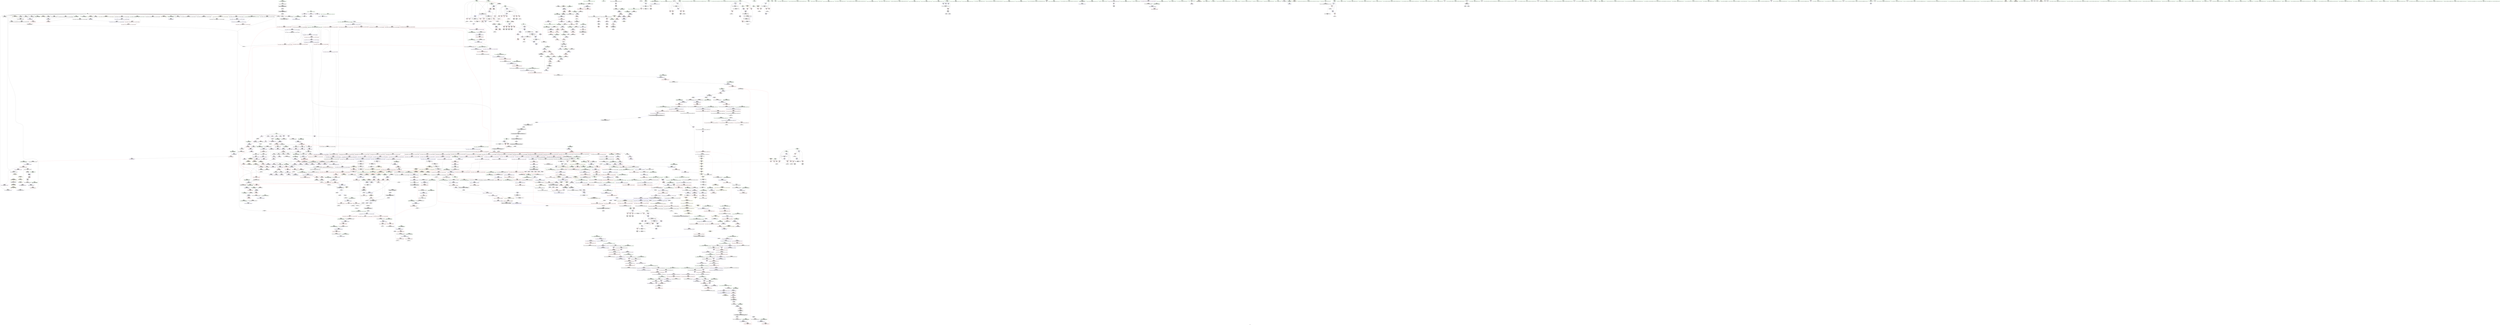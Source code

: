 digraph "SVFG" {
	label="SVFG";

	Node0x555c045bed00 [shape=record,color=grey,label="{NodeID: 0\nNullPtr|{|<s29>115}}"];
	Node0x555c045bed00 -> Node0x555c0461da60[style=solid];
	Node0x555c045bed00 -> Node0x555c0461db60[style=solid];
	Node0x555c045bed00 -> Node0x555c0461dc30[style=solid];
	Node0x555c045bed00 -> Node0x555c0461dd00[style=solid];
	Node0x555c045bed00 -> Node0x555c0461ddd0[style=solid];
	Node0x555c045bed00 -> Node0x555c0461dea0[style=solid];
	Node0x555c045bed00 -> Node0x555c0461df70[style=solid];
	Node0x555c045bed00 -> Node0x555c0461e040[style=solid];
	Node0x555c045bed00 -> Node0x555c0461e110[style=solid];
	Node0x555c045bed00 -> Node0x555c0461e1e0[style=solid];
	Node0x555c045bed00 -> Node0x555c0461e2b0[style=solid];
	Node0x555c045bed00 -> Node0x555c0461e380[style=solid];
	Node0x555c045bed00 -> Node0x555c0461e450[style=solid];
	Node0x555c045bed00 -> Node0x555c0461e520[style=solid];
	Node0x555c045bed00 -> Node0x555c0461e5f0[style=solid];
	Node0x555c045bed00 -> Node0x555c0461e6c0[style=solid];
	Node0x555c045bed00 -> Node0x555c0461e790[style=solid];
	Node0x555c045bed00 -> Node0x555c0461e860[style=solid];
	Node0x555c045bed00 -> Node0x555c0461e930[style=solid];
	Node0x555c045bed00 -> Node0x555c0461ea00[style=solid];
	Node0x555c045bed00 -> Node0x555c0461ead0[style=solid];
	Node0x555c045bed00 -> Node0x555c04649460[style=solid];
	Node0x555c045bed00 -> Node0x555c0464d590[style=solid];
	Node0x555c045bed00 -> Node0x555c0464d660[style=solid];
	Node0x555c045bed00 -> Node0x555c0464d730[style=solid];
	Node0x555c045bed00 -> Node0x555c0464faf0[style=solid];
	Node0x555c045bed00 -> Node0x555c04679070[style=solid];
	Node0x555c045bed00 -> Node0x555c0467d2d0[style=solid];
	Node0x555c045bed00 -> Node0x555c0467f0d0[style=solid];
	Node0x555c045bed00:s29 -> Node0x555c0475f3c0[style=solid,color=red];
	Node0x555c04622090 [shape=record,color=red,label="{NodeID: 775\n901\<--900\n\<--_M_start4\n_ZNSt12_Vector_baseIiSaIiEED2Ev\n}"];
	Node0x555c04622090 -> Node0x555c046159a0[style=solid];
	Node0x555c04618720 [shape=record,color=black,label="{NodeID: 443\n1570\<--1577\n_ZNKSt12_Vector_baseIiSaIiEE19_M_get_Tp_allocatorEv_ret\<--\n_ZNKSt12_Vector_baseIiSaIiEE19_M_get_Tp_allocatorEv\n|{<s0>112}}"];
	Node0x555c04618720:s0 -> Node0x555c04768d80[style=solid,color=blue];
	Node0x555c0460cde0 [shape=record,color=green,label="{NodeID: 111\n660\<--661\na.addr\<--a.addr_field_insensitive\n_Z3uaxIiEbRT_S0_\n}"];
	Node0x555c0460cde0 -> Node0x555c04637cb0[style=solid];
	Node0x555c0460cde0 -> Node0x555c04637d80[style=solid];
	Node0x555c0460cde0 -> Node0x555c0464c550[style=solid];
	Node0x555c04627ac0 [shape=record,color=red,label="{NodeID: 886\n1724\<--1723\n\<--coerce.dive4\n_ZSt18uninitialized_copyISt13move_iteratorIPiES1_ET0_T_S4_S3_\n|{<s0>125}}"];
	Node0x555c04627ac0:s0 -> Node0x555c0476a680[style=solid,color=red];
	Node0x555c0467aa50 [shape=record,color=grey,label="{NodeID: 1661\n452 = Binary(451, 380, )\n}"];
	Node0x555c0467aa50 -> Node0x555c0464b1d0[style=solid];
	Node0x555c0462e590 [shape=record,color=purple,label="{NodeID: 554\n896\<--892\n_M_impl2\<--this1\n_ZNSt12_Vector_baseIiSaIiEED2Ev\n}"];
	Node0x555c0475cac0 [shape=record,color=black,label="{NodeID: 2436\n1560 = PHI(1506, )\n0th arg _ZNSt16allocator_traitsISaIiEE8max_sizeERKS0_ }"];
	Node0x555c0475cac0 -> Node0x555c04651aa0[style=solid];
	Node0x555c04610e30 [shape=record,color=green,label="{NodeID: 222\n1453\<--1454\nagg.tmp\<--agg.tmp_field_insensitive\n_ZSt34__uninitialized_move_if_noexcept_aIPiS0_SaIiEET0_T_S3_S2_RT1_\n}"];
	Node0x555c04610e30 -> Node0x555c04630540[style=solid];
	Node0x555c04610e30 -> Node0x555c04630610[style=solid];
	Node0x555c0464ce40 [shape=record,color=blue,label="{NodeID: 997\n752\<--750\n__a.addr\<--__a\n_ZStoRRSt13_Ios_FmtflagsS_\n}"];
	Node0x555c0464ce40 -> Node0x555c046389b0[style=dashed];
	Node0x555c0464ce40 -> Node0x555c04638a80[style=dashed];
	Node0x555c046ce6e0 [shape=record,color=black,label="{NodeID: 1772\nMR_32V_3 = PHI(MR_32V_4, MR_32V_2, )\npts\{1628 \}\n|{|<s2>34}}"];
	Node0x555c046ce6e0 -> Node0x555c046c69e0[style=dashed];
	Node0x555c046ce6e0 -> Node0x555c046d04e0[style=dashed];
	Node0x555c046ce6e0:s2 -> Node0x555c046e11a0[style=dashed,color=red];
	Node0x555c04633fc0 [shape=record,color=red,label="{NodeID: 665\n217\<--166\n\<--u\n_Z3dfsi\n}"];
	Node0x555c04633fc0 -> Node0x555c0461f8c0[style=solid];
	Node0x555c04768d80 [shape=record,color=black,label="{NodeID: 2547\n1506 = PHI(1570, )\n|{<s0>113}}"];
	Node0x555c04768d80:s0 -> Node0x555c0475cac0[style=solid,color=red];
	Node0x555c0461f170 [shape=record,color=black,label="{NodeID: 333\n121\<--120\n\<--this1\n_ZNSt6vectorIiSaIiEED2Ev\n}"];
	Node0x555c0461f170 -> Node0x555c0462c2a0[style=solid];
	Node0x555c0461f170 -> Node0x555c0462c370[style=solid];
	Node0x555c04652870 [shape=record,color=blue,label="{NodeID: 1108\n1699\<--1694\n__result.addr\<--__result\n_ZSt18uninitialized_copyISt13move_iteratorIPiES1_ET0_T_S4_S3_\n}"];
	Node0x555c04652870 -> Node0x555c04627920[style=dashed];
	Node0x555c045c47b0 [shape=record,color=green,label="{NodeID: 1\n7\<--1\n__dso_handle\<--dummyObj\nGlob }"];
	Node0x555c046babe0 [shape=record,color=yellow,style=double,label="{NodeID: 1883\n68V_1 = ENCHI(MR_68V_0)\npts\{1 \}\nFun[main]|{|<s2>25|<s3>25}}"];
	Node0x555c046babe0 -> Node0x555c046332c0[style=dashed];
	Node0x555c046babe0 -> Node0x555c04633390[style=dashed];
	Node0x555c046babe0:s2 -> Node0x555c04637220[style=dashed,color=red];
	Node0x555c046babe0:s3 -> Node0x555c0464bfa0[style=dashed,color=red];
	Node0x555c04622160 [shape=record,color=red,label="{NodeID: 776\n935\<--929\n\<--__first.addr\n_ZSt8_DestroyIPiEvT_S1_\n|{<s0>61}}"];
	Node0x555c04622160:s0 -> Node0x555c0475ff80[style=solid,color=red];
	Node0x555c046187f0 [shape=record,color=black,label="{NodeID: 444\n1579\<--1586\n_ZNK9__gnu_cxx13new_allocatorIiE8max_sizeEv_ret\<--\n_ZNK9__gnu_cxx13new_allocatorIiE8max_sizeEv\n|{<s0>114|<s1>116}}"];
	Node0x555c046187f0:s0 -> Node0x555c04769060[style=solid,color=blue];
	Node0x555c046187f0:s1 -> Node0x555c04766d80[style=solid,color=blue];
	Node0x555c0460ceb0 [shape=record,color=green,label="{NodeID: 112\n662\<--663\nb.addr\<--b.addr_field_insensitive\n_Z3uaxIiEbRT_S0_\n}"];
	Node0x555c0460ceb0 -> Node0x555c04637e50[style=solid];
	Node0x555c0460ceb0 -> Node0x555c04637f20[style=solid];
	Node0x555c0460ceb0 -> Node0x555c0464c620[style=solid];
	Node0x555c046e4ea0 [shape=record,color=yellow,style=double,label="{NodeID: 1994\n12V_1 = ENCHI(MR_12V_0)\npts\{116 \}\nFun[_ZNSt6vectorIiSaIiEED2Ev]}"];
	Node0x555c046e4ea0 -> Node0x555c046497d0[style=dashed];
	Node0x555c04627b90 [shape=record,color=red,label="{NodeID: 887\n1759\<--1742\n\<--__result.addr\n_ZNSt20__uninitialized_copyILb1EE13__uninit_copyISt13move_iteratorIPiES3_EET0_T_S6_S5_\n|{<s0>128}}"];
	Node0x555c04627b90:s0 -> Node0x555c0476e700[style=solid,color=red];
	Node0x555c0467abd0 [shape=record,color=grey,label="{NodeID: 1662\n437 = Binary(436, 215, )\n}"];
	Node0x555c0467abd0 -> Node0x555c0464b030[style=solid];
	Node0x555c0462e660 [shape=record,color=purple,label="{NodeID: 555\n897\<--892\n_M_end_of_storage\<--this1\n_ZNSt12_Vector_baseIiSaIiEED2Ev\n}"];
	Node0x555c0462e660 -> Node0x555c04621fc0[style=solid];
	Node0x555c0475cbd0 [shape=record,color=black,label="{NodeID: 2437\n1073 = PHI(597, )\n0th arg _ZNSt6vectorIiSaIiEE15_M_erase_at_endEPi }"];
	Node0x555c0475cbd0 -> Node0x555c0464ef90[style=solid];
	Node0x555c04610f00 [shape=record,color=green,label="{NodeID: 223\n1455\<--1456\nagg.tmp1\<--agg.tmp1_field_insensitive\n_ZSt34__uninitialized_move_if_noexcept_aIPiS0_SaIiEET0_T_S3_S2_RT1_\n}"];
	Node0x555c04610f00 -> Node0x555c046306e0[style=solid];
	Node0x555c04610f00 -> Node0x555c046307b0[style=solid];
	Node0x555c0464cf10 [shape=record,color=blue,label="{NodeID: 998\n754\<--751\n__b.addr\<--__b\n_ZStoRRSt13_Ios_FmtflagsS_\n}"];
	Node0x555c0464cf10 -> Node0x555c04638b50[style=dashed];
	Node0x555c046cebe0 [shape=record,color=black,label="{NodeID: 1773\nMR_16V_3 = PHI(MR_16V_4, MR_16V_2, )\npts\{100000 \}\n|{|<s2>34}}"];
	Node0x555c046cebe0 -> Node0x555c046c6ee0[style=dashed];
	Node0x555c046cebe0 -> Node0x555c046d09e0[style=dashed];
	Node0x555c046cebe0:s2 -> Node0x555c046e16e0[style=dashed,color=red];
	Node0x555c04634090 [shape=record,color=red,label="{NodeID: 666\n223\<--166\n\<--u\n_Z3dfsi\n}"];
	Node0x555c04634090 -> Node0x555c04649f20[style=solid];
	Node0x555c04768f50 [shape=record,color=black,label="{NodeID: 2548\n1509 = PHI(1559, )\n}"];
	Node0x555c04768f50 -> Node0x555c04617f00[style=solid];
	Node0x555c0461f240 [shape=record,color=black,label="{NodeID: 334\n125\<--120\n\<--this1\n_ZNSt6vectorIiSaIiEED2Ev\n}"];
	Node0x555c0461f240 -> Node0x555c0462c440[style=solid];
	Node0x555c0461f240 -> Node0x555c0462c510[style=solid];
	Node0x555c04652940 [shape=record,color=blue,label="{NodeID: 1109\n1701\<--1713\n__assignable\<--\n_ZSt18uninitialized_copyISt13move_iteratorIPiES1_ET0_T_S4_S3_\n}"];
	Node0x555c045c4af0 [shape=record,color=green,label="{NodeID: 2\n18\<--1\n\<--dummyObj\nCan only get source location for instruction, argument, global var or function.}"];
	Node0x555c04622230 [shape=record,color=red,label="{NodeID: 777\n936\<--931\n\<--__last.addr\n_ZSt8_DestroyIPiEvT_S1_\n|{<s0>61}}"];
	Node0x555c04622230:s0 -> Node0x555c04760090[style=solid,color=red];
	Node0x555c046188c0 [shape=record,color=black,label="{NodeID: 445\n1597\<--1596\n\<--\n_ZNSt16allocator_traitsISaIiEE8allocateERS0_m\n|{<s0>115}}"];
	Node0x555c046188c0:s0 -> Node0x555c0475f140[style=solid,color=red];
	Node0x555c0460cf80 [shape=record,color=green,label="{NodeID: 113\n691\<--692\nthis.addr\<--this.addr_field_insensitive\n_ZNSt8ios_base4setfESt13_Ios_FmtflagsS0_\n}"];
	Node0x555c0460cf80 -> Node0x555c046380c0[style=solid];
	Node0x555c0460cf80 -> Node0x555c0464c7c0[style=solid];
	Node0x555c046e4f80 [shape=record,color=yellow,style=double,label="{NodeID: 1995\n14V_1 = ENCHI(MR_14V_0)\npts\{118 \}\nFun[_ZNSt6vectorIiSaIiEED2Ev]}"];
	Node0x555c046e4f80 -> Node0x555c046498a0[style=dashed];
	Node0x555c04627c60 [shape=record,color=red,label="{NodeID: 888\n1761\<--1760\n\<--coerce.dive3\n_ZNSt20__uninitialized_copyILb1EE13__uninit_copyISt13move_iteratorIPiES3_EET0_T_S6_S5_\n|{<s0>128}}"];
	Node0x555c04627c60:s0 -> Node0x555c0476e4e0[style=solid,color=red];
	Node0x555c0467ad50 [shape=record,color=grey,label="{NodeID: 1663\n404 = Binary(403, 380, )\n}"];
	Node0x555c0467ad50 -> Node0x555c0464ab50[style=solid];
	Node0x555c0462e730 [shape=record,color=purple,label="{NodeID: 556\n899\<--892\n_M_impl3\<--this1\n_ZNSt12_Vector_baseIiSaIiEED2Ev\n}"];
	Node0x555c0475cce0 [shape=record,color=black,label="{NodeID: 2438\n1074 = PHI(601, )\n1st arg _ZNSt6vectorIiSaIiEE15_M_erase_at_endEPi }"];
	Node0x555c0475cce0 -> Node0x555c0464f060[style=solid];
	Node0x555c04610fd0 [shape=record,color=green,label="{NodeID: 224\n1463\<--1464\n_ZSt32__make_move_if_noexcept_iteratorIiSt13move_iteratorIPiEET0_PT_\<--_ZSt32__make_move_if_noexcept_iteratorIiSt13move_iteratorIPiEET0_PT__field_insensitive\n}"];
	Node0x555c0464cfe0 [shape=record,color=blue,label="{NodeID: 999\n764\<--761\n\<--call\n_ZStoRRSt13_Ios_FmtflagsS_\n}"];
	Node0x555c046cf0e0 [shape=record,color=black,label="{NodeID: 1774\nMR_18V_5 = PHI(MR_18V_6, MR_18V_3, )\npts\{100001 \}\n|{|<s2>34}}"];
	Node0x555c046cf0e0 -> Node0x555c046c73e0[style=dashed];
	Node0x555c046cf0e0 -> Node0x555c046d0ee0[style=dashed];
	Node0x555c046cf0e0:s2 -> Node0x555c046e16e0[style=dashed,color=red];
	Node0x555c04634160 [shape=record,color=red,label="{NodeID: 667\n229\<--166\n\<--u\n_Z3dfsi\n}"];
	Node0x555c04634160 -> Node0x555c0461fa60[style=solid];
	Node0x555c04769060 [shape=record,color=black,label="{NodeID: 2549\n1566 = PHI(1579, )\n}"];
	Node0x555c04769060 -> Node0x555c04618580[style=solid];
	Node0x555c0461f310 [shape=record,color=black,label="{NodeID: 335\n129\<--120\n\<--this1\n_ZNSt6vectorIiSaIiEED2Ev\n|{<s0>8}}"];
	Node0x555c0461f310:s0 -> Node0x555c0476d610[style=solid,color=red];
	Node0x555c04652a10 [shape=record,color=blue, style = dotted,label="{NodeID: 1110\n1973\<--1975\noffset_0\<--dummyVal\n_ZSt18uninitialized_copyISt13move_iteratorIPiES1_ET0_T_S4_S3_\n}"];
	Node0x555c04652a10 -> Node0x555c046279f0[style=dashed];
	Node0x555c045c4bb0 [shape=record,color=green,label="{NodeID: 3\n20\<--1\n_ZSt3cin\<--dummyObj\nGlob }"];
	Node0x555c04622300 [shape=record,color=red,label="{NodeID: 778\n964\<--955\nthis1\<--this.addr\n_ZNSt12_Vector_baseIiSaIiEE13_M_deallocateEPim\n}"];
	Node0x555c04622300 -> Node0x555c0462ea70[style=solid];
	Node0x555c04618990 [shape=record,color=black,label="{NodeID: 446\n1587\<--1599\n_ZNSt16allocator_traitsISaIiEE8allocateERS0_m_ret\<--call\n_ZNSt16allocator_traitsISaIiEE8allocateERS0_m\n|{<s0>107}}"];
	Node0x555c04618990:s0 -> Node0x555c047688e0[style=solid,color=blue];
	Node0x555c046113b0 [shape=record,color=green,label="{NodeID: 114\n693\<--694\n__fmtfl.addr\<--__fmtfl.addr_field_insensitive\n_ZNSt8ios_base4setfESt13_Ios_FmtflagsS0_\n}"];
	Node0x555c046113b0 -> Node0x555c04638190[style=solid];
	Node0x555c046113b0 -> Node0x555c0464c890[style=solid];
	Node0x555c046e5060 [shape=record,color=yellow,style=double,label="{NodeID: 1996\n16V_1 = ENCHI(MR_16V_0)\npts\{100000 \}\nFun[_ZNSt6vectorIiSaIiEED2Ev]|{|<s1>10|<s2>11}}"];
	Node0x555c046e5060 -> Node0x555c046336d0[style=dashed];
	Node0x555c046e5060:s1 -> Node0x555c046e37a0[style=dashed,color=red];
	Node0x555c046e5060:s2 -> Node0x555c046e37a0[style=dashed,color=red];
	Node0x555c04627d30 [shape=record,color=red,label="{NodeID: 889\n1763\<--1762\n\<--coerce.dive4\n_ZNSt20__uninitialized_copyILb1EE13__uninit_copyISt13move_iteratorIPiES3_EET0_T_S6_S5_\n|{<s0>128}}"];
	Node0x555c04627d30:s0 -> Node0x555c0476e5f0[style=solid,color=red];
	Node0x555c0467aed0 [shape=record,color=grey,label="{NodeID: 1664\n791 = Binary(789, 790, )\n}"];
	Node0x555c0467aed0 -> Node0x555c04621870[style=solid];
	Node0x555c0462e800 [shape=record,color=purple,label="{NodeID: 557\n900\<--892\n_M_start4\<--this1\n_ZNSt12_Vector_baseIiSaIiEED2Ev\n}"];
	Node0x555c0462e800 -> Node0x555c04622090[style=solid];
	Node0x555c0475cdf0 [shape=record,color=black,label="{NodeID: 2439\n1441 = PHI(1186, 1200, )\n0th arg _ZSt34__uninitialized_move_if_noexcept_aIPiS0_SaIiEET0_T_S3_S2_RT1_ }"];
	Node0x555c0475cdf0 -> Node0x555c04650f40[style=solid];
	Node0x555c046110d0 [shape=record,color=green,label="{NodeID: 225\n1478\<--1479\n_ZSt22__uninitialized_copy_aISt13move_iteratorIPiES1_iET0_T_S4_S3_RSaIT1_E\<--_ZSt22__uninitialized_copy_aISt13move_iteratorIPiES1_iET0_T_S4_S3_RSaIT1_E_field_insensitive\n}"];
	Node0x555c0464d0b0 [shape=record,color=blue,label="{NodeID: 1000\n770\<--768\n__a.addr\<--__a\n_ZStanSt13_Ios_FmtflagsS_\n}"];
	Node0x555c0464d0b0 -> Node0x555c04638cf0[style=dashed];
	Node0x555c04634230 [shape=record,color=red,label="{NodeID: 668\n172\<--171\n\<--arrayidx\n_Z3dfsi\n}"];
	Node0x555c04634230 -> Node0x555c0467e350[style=solid];
	Node0x555c04769170 [shape=record,color=black,label="{NodeID: 2550\n1764 = PHI(1768, )\n}"];
	Node0x555c04769170 -> Node0x555c04629c10[style=solid];
	Node0x555c0461f3e0 [shape=record,color=black,label="{NodeID: 336\n136\<--120\n\<--this1\n_ZNSt6vectorIiSaIiEED2Ev\n|{<s0>10}}"];
	Node0x555c0461f3e0:s0 -> Node0x555c0475d6a0[style=solid,color=red];
	Node0x555c04652ae0 [shape=record,color=blue, style = dotted,label="{NodeID: 1111\n1976\<--1978\noffset_0\<--dummyVal\n_ZSt18uninitialized_copyISt13move_iteratorIPiES1_ET0_T_S4_S3_\n}"];
	Node0x555c04652ae0 -> Node0x555c04627ac0[style=dashed];
	Node0x555c045c4c70 [shape=record,color=green,label="{NodeID: 4\n23\<--1\n_ZSt4cout\<--dummyObj\nGlob }"];
	Node0x555c046baeb0 [shape=record,color=yellow,style=double,label="{NodeID: 1886\n73V_1 = ENCHI(MR_73V_0)\npts\{322 \}\nFun[main]}"];
	Node0x555c046baeb0 -> Node0x555c04634f30[style=dashed];
	Node0x555c046223d0 [shape=record,color=red,label="{NodeID: 779\n965\<--957\n\<--__p.addr\n_ZNSt12_Vector_baseIiSaIiEE13_M_deallocateEPim\n}"];
	Node0x555c046223d0 -> Node0x555c0467d2d0[style=solid];
	Node0x555c04618a60 [shape=record,color=black,label="{NodeID: 447\n1631\<--1627\n\<--call2\n_ZN9__gnu_cxx13new_allocatorIiE8allocateEmPKv\n}"];
	Node0x555c04618a60 -> Node0x555c04618b30[style=solid];
	Node0x555c04611480 [shape=record,color=green,label="{NodeID: 115\n695\<--696\n__mask.addr\<--__mask.addr_field_insensitive\n_ZNSt8ios_base4setfESt13_Ios_FmtflagsS0_\n}"];
	Node0x555c04611480 -> Node0x555c04638260[style=solid];
	Node0x555c04611480 -> Node0x555c04638330[style=solid];
	Node0x555c04611480 -> Node0x555c0464c960[style=solid];
	Node0x555c046e5140 [shape=record,color=yellow,style=double,label="{NodeID: 1997\n18V_1 = ENCHI(MR_18V_0)\npts\{100001 \}\nFun[_ZNSt6vectorIiSaIiEED2Ev]}"];
	Node0x555c046e5140 -> Node0x555c046337a0[style=dashed];
	Node0x555c04627e00 [shape=record,color=red,label="{NodeID: 890\n1801\<--1776\n\<--__result.addr\n_ZSt4copyISt13move_iteratorIPiES1_ET0_T_S4_S3_\n|{<s0>133}}"];
	Node0x555c04627e00:s0 -> Node0x555c0475dcf0[style=solid,color=red];
	Node0x555c0467b050 [shape=record,color=grey,label="{NodeID: 1665\n1381 = Binary(1374, 1380, )\n}"];
	Node0x555c0467b050 -> Node0x555c04650b30[style=solid];
	Node0x555c0462e8d0 [shape=record,color=purple,label="{NodeID: 558\n910\<--892\n_M_impl5\<--this1\n_ZNSt12_Vector_baseIiSaIiEED2Ev\n|{<s0>58}}"];
	Node0x555c0462e8d0:s0 -> Node0x555c0476c820[style=solid,color=red];
	Node0x555c0475d000 [shape=record,color=black,label="{NodeID: 2440\n1442 = PHI(1188, 1204, )\n1st arg _ZSt34__uninitialized_move_if_noexcept_aIPiS0_SaIiEET0_T_S3_S2_RT1_ }"];
	Node0x555c0475d000 -> Node0x555c04651010[style=solid];
	Node0x555c046111d0 [shape=record,color=green,label="{NodeID: 226\n1484\<--1485\n__a.addr\<--__a.addr_field_insensitive\n_ZNSt16allocator_traitsISaIiEE7destroyIiEEvRS0_PT_\n}"];
	Node0x555c046111d0 -> Node0x555c04626400[style=solid];
	Node0x555c046111d0 -> Node0x555c04651420[style=solid];
	Node0x555c0464d180 [shape=record,color=blue,label="{NodeID: 1001\n772\<--769\n__b.addr\<--__b\n_ZStanSt13_Ios_FmtflagsS_\n}"];
	Node0x555c0464d180 -> Node0x555c04638dc0[style=dashed];
	Node0x555c04634300 [shape=record,color=red,label="{NodeID: 669\n208\<--205\n\<--call8\n_Z3dfsi\n}"];
	Node0x555c04634300 -> Node0x555c04649e50[style=solid];
	Node0x555c04769280 [shape=record,color=black,label="{NodeID: 2551\n1792 = PHI(1831, )\n|{<s0>133}}"];
	Node0x555c04769280:s0 -> Node0x555c0475daa0[style=solid,color=red];
	Node0x555c0461f4b0 [shape=record,color=black,label="{NodeID: 337\n146\<--120\n\<--this1\n_ZNSt6vectorIiSaIiEED2Ev\n|{<s0>11}}"];
	Node0x555c0461f4b0:s0 -> Node0x555c0475d6a0[style=solid,color=red];
	Node0x555c04652bb0 [shape=record,color=blue,label="{NodeID: 1112\n1748\<--1735\ncoerce.dive\<--__first.coerce\n_ZNSt20__uninitialized_copyILb1EE13__uninit_copyISt13move_iteratorIPiES3_EET0_T_S6_S5_\n}"];
	Node0x555c04652bb0 -> Node0x555c046294c0[style=dashed];
	Node0x555c045c50d0 [shape=record,color=green,label="{NodeID: 5\n26\<--1\n.str\<--dummyObj\nGlob }"];
	Node0x555c046224a0 [shape=record,color=red,label="{NodeID: 780\n970\<--957\n\<--__p.addr\n_ZNSt12_Vector_baseIiSaIiEE13_M_deallocateEPim\n|{<s0>62}}"];
	Node0x555c046224a0:s0 -> Node0x555c0476a2c0[style=solid,color=red];
	Node0x555c04618b30 [shape=record,color=black,label="{NodeID: 448\n1603\<--1631\n_ZN9__gnu_cxx13new_allocatorIiE8allocateEmPKv_ret\<--\n_ZN9__gnu_cxx13new_allocatorIiE8allocateEmPKv\n|{<s0>115}}"];
	Node0x555c04618b30:s0 -> Node0x555c04766c40[style=solid,color=blue];
	Node0x555c04611550 [shape=record,color=green,label="{NodeID: 116\n697\<--698\n__old\<--__old_field_insensitive\n_ZNSt8ios_base4setfESt13_Ios_FmtflagsS0_\n}"];
	Node0x555c04611550 -> Node0x555c04638400[style=solid];
	Node0x555c04611550 -> Node0x555c0464ca30[style=solid];
	Node0x555c046e5220 [shape=record,color=yellow,style=double,label="{NodeID: 1998\n20V_1 = ENCHI(MR_20V_0)\npts\{100002 \}\nFun[_ZNSt6vectorIiSaIiEED2Ev]|{<s0>10|<s1>11}}"];
	Node0x555c046e5220:s0 -> Node0x555c046e3880[style=dashed,color=red];
	Node0x555c046e5220:s1 -> Node0x555c046e3880[style=dashed,color=red];
	Node0x555c04627ed0 [shape=record,color=red,label="{NodeID: 891\n1791\<--1790\n\<--coerce.dive2\n_ZSt4copyISt13move_iteratorIPiES1_ET0_T_S4_S3_\n|{<s0>130}}"];
	Node0x555c04627ed0:s0 -> Node0x555c0476b890[style=solid,color=red];
	Node0x555c0467b1d0 [shape=record,color=grey,label="{NodeID: 1666\n1365 = Binary(1359, 1362, )\n}"];
	Node0x555c0467b1d0 -> Node0x555c0467d5d0[style=solid];
	Node0x555c0462e9a0 [shape=record,color=purple,label="{NodeID: 559\n920\<--892\n_M_impl6\<--this1\n_ZNSt12_Vector_baseIiSaIiEED2Ev\n|{<s0>59}}"];
	Node0x555c0462e9a0:s0 -> Node0x555c0476c820[style=solid,color=red];
	Node0x555c0475d180 [shape=record,color=black,label="{NodeID: 2441\n1443 = PHI(1189, 1205, )\n2nd arg _ZSt34__uninitialized_move_if_noexcept_aIPiS0_SaIiEET0_T_S3_S2_RT1_ }"];
	Node0x555c0475d180 -> Node0x555c046510e0[style=solid];
	Node0x555c046112a0 [shape=record,color=green,label="{NodeID: 227\n1486\<--1487\n__p.addr\<--__p.addr_field_insensitive\n_ZNSt16allocator_traitsISaIiEE7destroyIiEEvRS0_PT_\n}"];
	Node0x555c046112a0 -> Node0x555c046264d0[style=solid];
	Node0x555c046112a0 -> Node0x555c046514f0[style=solid];
	Node0x555c0464d250 [shape=record,color=blue,label="{NodeID: 1002\n783\<--781\n__a.addr\<--__a\n_ZStorSt13_Ios_FmtflagsS_\n}"];
	Node0x555c0464d250 -> Node0x555c04638e90[style=dashed];
	Node0x555c046343d0 [shape=record,color=red,label="{NodeID: 670\n213\<--212\n\<--arrayidx10\n_Z3dfsi\n}"];
	Node0x555c046343d0 -> Node0x555c0467e4d0[style=solid];
	Node0x555c04769450 [shape=record,color=black,label="{NodeID: 2552\n1800 = PHI(1831, )\n|{<s0>133}}"];
	Node0x555c04769450:s0 -> Node0x555c0475dbb0[style=solid,color=red];
	Node0x555c0461f580 [shape=record,color=black,label="{NodeID: 338\n170\<--169\nidxprom\<--\n_Z3dfsi\n}"];
	Node0x555c04652c80 [shape=record,color=blue,label="{NodeID: 1113\n1750\<--1736\ncoerce.dive1\<--__last.coerce\n_ZNSt20__uninitialized_copyILb1EE13__uninit_copyISt13move_iteratorIPiES3_EET0_T_S6_S5_\n}"];
	Node0x555c04652c80 -> Node0x555c04629590[style=dashed];
	Node0x555c045c5190 [shape=record,color=green,label="{NodeID: 6\n28\<--1\n.str.2\<--dummyObj\nGlob }"];
	Node0x555c04622570 [shape=record,color=red,label="{NodeID: 781\n971\<--959\n\<--__n.addr\n_ZNSt12_Vector_baseIiSaIiEE13_M_deallocateEPim\n|{<s0>62}}"];
	Node0x555c04622570:s0 -> Node0x555c0476a400[style=solid,color=red];
	Node0x555c04618c00 [shape=record,color=black,label="{NodeID: 449\n1660\<--1641\n\<--__first\n_ZSt22__uninitialized_copy_aISt13move_iteratorIPiES1_iET0_T_S4_S3_RSaIT1_E\n}"];
	Node0x555c04618c00 -> Node0x555c046310a0[style=solid];
	Node0x555c04611620 [shape=record,color=green,label="{NodeID: 117\n708\<--709\n_ZStcoSt13_Ios_Fmtflags\<--_ZStcoSt13_Ios_Fmtflags_field_insensitive\n}"];
	Node0x555c046e5300 [shape=record,color=yellow,style=double,label="{NodeID: 1999\n32V_1 = ENCHI(MR_32V_0)\npts\{1628 \}\nFun[_ZSt4copyISt13move_iteratorIPiES1_ET0_T_S4_S3_]|{<s0>133}}"];
	Node0x555c046e5300:s0 -> Node0x555c046e3df0[style=dashed,color=red];
	Node0x555c04627fa0 [shape=record,color=red,label="{NodeID: 892\n1799\<--1798\n\<--coerce.dive4\n_ZSt4copyISt13move_iteratorIPiES1_ET0_T_S4_S3_\n|{<s0>132}}"];
	Node0x555c04627fa0:s0 -> Node0x555c0476b890[style=solid,color=red];
	Node0x555c0467b350 [shape=record,color=grey,label="{NodeID: 1667\n778 = Binary(776, 777, )\n}"];
	Node0x555c0467b350 -> Node0x555c046217a0[style=solid];
	Node0x555c0462ea70 [shape=record,color=purple,label="{NodeID: 560\n968\<--964\n_M_impl\<--this1\n_ZNSt12_Vector_baseIiSaIiEE13_M_deallocateEPim\n}"];
	Node0x555c0462ea70 -> Node0x555c04615a70[style=solid];
	Node0x555c0475d300 [shape=record,color=black,label="{NodeID: 2442\n1444 = PHI(1191, 1207, )\n3rd arg _ZSt34__uninitialized_move_if_noexcept_aIPiS0_SaIiEET0_T_S3_S2_RT1_ }"];
	Node0x555c0475d300 -> Node0x555c046511b0[style=solid];
	Node0x555c04619750 [shape=record,color=green,label="{NodeID: 228\n1494\<--1495\n_ZN9__gnu_cxx13new_allocatorIiE7destroyIiEEvPT_\<--_ZN9__gnu_cxx13new_allocatorIiE7destroyIiEEvPT__field_insensitive\n}"];
	Node0x555c0464d320 [shape=record,color=blue,label="{NodeID: 1003\n785\<--782\n__b.addr\<--__b\n_ZStorSt13_Ios_FmtflagsS_\n}"];
	Node0x555c0464d320 -> Node0x555c04638f60[style=dashed];
	Node0x555c046d04e0 [shape=record,color=black,label="{NodeID: 1778\nMR_32V_4 = PHI(MR_32V_5, MR_32V_3, )\npts\{1628 \}\n|{|<s1>31}}"];
	Node0x555c046d04e0 -> Node0x555c046ce6e0[style=dashed];
	Node0x555c046d04e0:s1 -> Node0x555c046d9750[style=dashed,color=red];
	Node0x555c046344a0 [shape=record,color=red,label="{NodeID: 671\n220\<--219\n\<--arrayidx13\n_Z3dfsi\n|{<s0>17}}"];
	Node0x555c046344a0:s0 -> Node0x555c0475c540[style=solid,color=red];
	Node0x555c04769590 [shape=record,color=black,label="{NodeID: 2553\n1802 = PHI(1806, )\n}"];
	Node0x555c04769590 -> Node0x555c0462a020[style=solid];
	Node0x555c0461f650 [shape=record,color=black,label="{NodeID: 339\n181\<--180\nidxprom1\<--\n_Z3dfsi\n}"];
	Node0x555c04652d50 [shape=record,color=blue,label="{NodeID: 1114\n1742\<--1737\n__result.addr\<--__result\n_ZNSt20__uninitialized_copyILb1EE13__uninit_copyISt13move_iteratorIPiES3_EET0_T_S6_S5_\n}"];
	Node0x555c04652d50 -> Node0x555c04627b90[style=dashed];
	Node0x555c045c5250 [shape=record,color=green,label="{NodeID: 7\n30\<--1\n.str.3\<--dummyObj\nGlob }"];
	Node0x555c046bb150 [shape=record,color=yellow,style=double,label="{NodeID: 1889\n79V_1 = ENCHI(MR_79V_0)\npts\{328 \}\nFun[main]}"];
	Node0x555c046bb150 -> Node0x555c046355b0[style=dashed];
	Node0x555c046bb150 -> Node0x555c04635680[style=dashed];
	Node0x555c046bb150 -> Node0x555c04635750[style=dashed];
	Node0x555c04622640 [shape=record,color=red,label="{NodeID: 782\n982\<--979\nthis1\<--this.addr\n_ZNSt12_Vector_baseIiSaIiEE12_Vector_implD2Ev\n}"];
	Node0x555c04622640 -> Node0x555c04615b40[style=solid];
	Node0x555c04618cd0 [shape=record,color=black,label="{NodeID: 450\n1666\<--1643\n\<--__last\n_ZSt22__uninitialized_copy_aISt13move_iteratorIPiES1_iET0_T_S4_S3_RSaIT1_E\n}"];
	Node0x555c04618cd0 -> Node0x555c04631240[style=solid];
	Node0x555c04611720 [shape=record,color=green,label="{NodeID: 118\n712\<--713\n_ZStaNRSt13_Ios_FmtflagsS_\<--_ZStaNRSt13_Ios_FmtflagsS__field_insensitive\n}"];
	Node0x555c04628070 [shape=record,color=red,label="{NodeID: 893\n1819\<--1810\n\<--__first.addr\n_ZSt14__copy_move_a2ILb1EPiS0_ET1_T0_S2_S1_\n|{<s0>134}}"];
	Node0x555c04628070:s0 -> Node0x555c0475b280[style=solid,color=red];
	Node0x555c0467b4d0 [shape=record,color=grey,label="{NodeID: 1668\n1529 = Binary(1527, 1528, )\n}"];
	Node0x555c0467b4d0 -> Node0x555c0467b650[style=solid];
	Node0x555c0462eb40 [shape=record,color=purple,label="{NodeID: 561\n1059\<--1058\n_M_current\<--this1\n_ZN9__gnu_cxx17__normal_iteratorIPiSt6vectorIiSaIiEEEC2ERKS1_\n}"];
	Node0x555c0462eb40 -> Node0x555c0464edf0[style=solid];
	Node0x555c0475d480 [shape=record,color=black,label="{NodeID: 2443\n1032 = PHI(983, )\n0th arg _ZNSaIiED2Ev }"];
	Node0x555c0475d480 -> Node0x555c0464eab0[style=solid];
	Node0x555c04619810 [shape=record,color=green,label="{NodeID: 229\n1501\<--1502\nthis.addr\<--this.addr_field_insensitive\n_ZNKSt6vectorIiSaIiEE8max_sizeEv\n}"];
	Node0x555c04619810 -> Node0x555c046265a0[style=solid];
	Node0x555c04619810 -> Node0x555c046515c0[style=solid];
	Node0x555c0464d3f0 [shape=record,color=blue,label="{NodeID: 1004\n795\<--794\nthis.addr\<--this\n_ZNSt12_Vector_baseIiSaIiEEC2Ev\n}"];
	Node0x555c0464d3f0 -> Node0x555c04639030[style=dashed];
	Node0x555c046d09e0 [shape=record,color=black,label="{NodeID: 1779\nMR_16V_4 = PHI(MR_16V_5, MR_16V_3, )\npts\{100000 \}\n|{|<s1>31}}"];
	Node0x555c046d09e0 -> Node0x555c046cebe0[style=dashed];
	Node0x555c046d09e0:s1 -> Node0x555c046d9830[style=dashed,color=red];
	Node0x555c04634570 [shape=record,color=red,label="{NodeID: 672\n252\<--249\nthis1\<--this.addr\n_ZNSt6vectorIiSaIiEE5beginEv\n}"];
	Node0x555c04634570 -> Node0x555c0461fc00[style=solid];
	Node0x555c047696a0 [shape=record,color=black,label="{NodeID: 2554\n1820 = PHI(1867, )\n|{<s0>137}}"];
	Node0x555c047696a0:s0 -> Node0x555c0476a900[style=solid,color=red];
	Node0x555c0461f720 [shape=record,color=black,label="{NodeID: 340\n185\<--184\nidxprom3\<--\n_Z3dfsi\n}"];
	Node0x555c04652e20 [shape=record,color=blue, style = dotted,label="{NodeID: 1115\n1979\<--1981\noffset_0\<--dummyVal\n_ZNSt20__uninitialized_copyILb1EE13__uninit_copyISt13move_iteratorIPiES3_EET0_T_S6_S5_\n}"];
	Node0x555c04652e20 -> Node0x555c04627c60[style=dashed];
	Node0x555c046052d0 [shape=record,color=green,label="{NodeID: 8\n33\<--1\n\<--dummyObj\nCan only get source location for instruction, argument, global var or function.}"];
	Node0x555c04622710 [shape=record,color=red,label="{NodeID: 783\n1001\<--992\n\<--__a.addr\n_ZNSt16allocator_traitsISaIiEE10deallocateERS0_Pim\n}"];
	Node0x555c04622710 -> Node0x555c04615c10[style=solid];
	Node0x555c04618da0 [shape=record,color=black,label="{NodeID: 451\n1659\<--1649\n\<--agg.tmp\n_ZSt22__uninitialized_copy_aISt13move_iteratorIPiES1_iET0_T_S4_S3_RSaIT1_E\n}"];
	Node0x555c04618da0 -> Node0x555c04630fd0[style=solid];
	Node0x555c04611820 [shape=record,color=green,label="{NodeID: 119\n717\<--718\n_ZStanSt13_Ios_FmtflagsS_\<--_ZStanSt13_Ios_FmtflagsS__field_insensitive\n}"];
	Node0x555c04628140 [shape=record,color=red,label="{NodeID: 894\n1823\<--1812\n\<--__last.addr\n_ZSt14__copy_move_a2ILb1EPiS0_ET1_T0_S2_S1_\n|{<s0>135}}"];
	Node0x555c04628140:s0 -> Node0x555c0475b280[style=solid,color=red];
	Node0x555c0467b650 [shape=record,color=grey,label="{NodeID: 1669\n1530 = Binary(1529, 906, )\n}"];
	Node0x555c0467b650 -> Node0x555c04618310[style=solid];
	Node0x555c0462ec10 [shape=record,color=purple,label="{NodeID: 562\n1070\<--1069\n_M_current\<--this1\n_ZNK9__gnu_cxx17__normal_iteratorIPiSt6vectorIiSaIiEEE4baseEv\n}"];
	Node0x555c0462ec10 -> Node0x555c04615e80[style=solid];
	Node0x555c0475d590 [shape=record,color=black,label="{NodeID: 2444\n297 = PHI(162, )\n0th arg _ZNK9__gnu_cxx17__normal_iteratorIPiSt6vectorIiSaIiEEEdeEv }"];
	Node0x555c0475d590 -> Node0x555c0464a5a0[style=solid];
	Node0x555c046198e0 [shape=record,color=green,label="{NodeID: 230\n1507\<--1508\n_ZNKSt12_Vector_baseIiSaIiEE19_M_get_Tp_allocatorEv\<--_ZNKSt12_Vector_baseIiSaIiEE19_M_get_Tp_allocatorEv_field_insensitive\n}"];
	Node0x555c0464d4c0 [shape=record,color=blue,label="{NodeID: 1005\n822\<--821\nthis.addr\<--this\n_ZNSt12_Vector_baseIiSaIiEE12_Vector_implC2Ev\n}"];
	Node0x555c0464d4c0 -> Node0x555c04639100[style=dashed];
	Node0x555c046d0ee0 [shape=record,color=black,label="{NodeID: 1780\nMR_18V_6 = PHI(MR_18V_7, MR_18V_5, )\npts\{100001 \}\n|{|<s1>31}}"];
	Node0x555c046d0ee0 -> Node0x555c046cf0e0[style=dashed];
	Node0x555c046d0ee0:s1 -> Node0x555c046d9910[style=dashed,color=red];
	Node0x555c04634640 [shape=record,color=red,label="{NodeID: 673\n260\<--259\n\<--coerce.dive\n_ZNSt6vectorIiSaIiEE5beginEv\n}"];
	Node0x555c04634640 -> Node0x555c0461fcd0[style=solid];
	Node0x555c047697b0 [shape=record,color=black,label="{NodeID: 2555\n1824 = PHI(1867, )\n|{<s0>137}}"];
	Node0x555c047697b0:s0 -> Node0x555c0476aa40[style=solid,color=red];
	Node0x555c0461f7f0 [shape=record,color=black,label="{NodeID: 341\n211\<--210\nidxprom9\<--\n_Z3dfsi\n}"];
	Node0x555c04652ef0 [shape=record,color=blue, style = dotted,label="{NodeID: 1116\n1982\<--1984\noffset_0\<--dummyVal\n_ZNSt20__uninitialized_copyILb1EE13__uninit_copyISt13move_iteratorIPiES3_EET0_T_S6_S5_\n}"];
	Node0x555c04652ef0 -> Node0x555c04627d30[style=dashed];
	Node0x555c04605390 [shape=record,color=green,label="{NodeID: 9\n177\<--1\n\<--dummyObj\nCan only get source location for instruction, argument, global var or function.}"];
	Node0x555c046227e0 [shape=record,color=red,label="{NodeID: 784\n1003\<--994\n\<--__p.addr\n_ZNSt16allocator_traitsISaIiEE10deallocateERS0_Pim\n|{<s0>64}}"];
	Node0x555c046227e0:s0 -> Node0x555c0476ebe0[style=solid,color=red];
	Node0x555c04618e70 [shape=record,color=black,label="{NodeID: 452\n1665\<--1651\n\<--agg.tmp2\n_ZSt22__uninitialized_copy_aISt13move_iteratorIPiES1_iET0_T_S4_S3_RSaIT1_E\n}"];
	Node0x555c04618e70 -> Node0x555c04631170[style=solid];
	Node0x555c04611920 [shape=record,color=green,label="{NodeID: 120\n721\<--722\n_ZStoRRSt13_Ios_FmtflagsS_\<--_ZStoRRSt13_Ios_FmtflagsS__field_insensitive\n}"];
	Node0x555c04628210 [shape=record,color=red,label="{NodeID: 895\n1825\<--1814\n\<--__result.addr\n_ZSt14__copy_move_a2ILb1EPiS0_ET1_T0_S2_S1_\n|{<s0>136}}"];
	Node0x555c04628210:s0 -> Node0x555c0475b280[style=solid,color=red];
	Node0x555c0467b7d0 [shape=record,color=grey,label="{NodeID: 1670\n544 = Binary(543, 380, )\n}"];
	Node0x555c0467b7d0 -> Node0x555c0464bc60[style=solid];
	Node0x555c0462ece0 [shape=record,color=purple,label="{NodeID: 563\n1084\<--1083\n_M_impl\<--\n_ZNSt6vectorIiSaIiEE15_M_erase_at_endEPi\n}"];
	Node0x555c0475d6a0 [shape=record,color=black,label="{NodeID: 2445\n884 = PHI(136, 146, )\n0th arg _ZNSt12_Vector_baseIiSaIiEED2Ev }"];
	Node0x555c0475d6a0 -> Node0x555c0464dce0[style=solid];
	Node0x555c046199e0 [shape=record,color=green,label="{NodeID: 231\n1510\<--1511\n_ZNSt16allocator_traitsISaIiEE8max_sizeERKS0_\<--_ZNSt16allocator_traitsISaIiEE8max_sizeERKS0__field_insensitive\n}"];
	Node0x555c0464d590 [shape=record,color=blue, style = dotted,label="{NodeID: 1006\n830\<--3\n_M_start\<--dummyVal\n_ZNSt12_Vector_baseIiSaIiEE12_Vector_implC2Ev\n|{<s0>51}}"];
	Node0x555c0464d590:s0 -> Node0x555c046ffa50[style=dashed,color=blue];
	Node0x555c046d13e0 [shape=record,color=black,label="{NodeID: 1781\nMR_20V_4 = PHI(MR_20V_5, MR_20V_3, )\npts\{100002 \}\n|{|<s2>31}}"];
	Node0x555c046d13e0 -> Node0x555c046c78e0[style=dashed];
	Node0x555c046d13e0 -> Node0x555c046d13e0[style=dashed];
	Node0x555c046d13e0:s2 -> Node0x555c046d93a0[style=dashed,color=red];
	Node0x555c04634710 [shape=record,color=red,label="{NodeID: 674\n269\<--266\nthis1\<--this.addr\n_ZNSt6vectorIiSaIiEE3endEv\n}"];
	Node0x555c04634710 -> Node0x555c0461fda0[style=solid];
	Node0x555c047698c0 [shape=record,color=black,label="{NodeID: 2556\n1826 = PHI(1867, )\n|{<s0>137}}"];
	Node0x555c047698c0:s0 -> Node0x555c0476ab80[style=solid,color=red];
	Node0x555c0461f8c0 [shape=record,color=black,label="{NodeID: 342\n218\<--217\nidxprom12\<--\n_Z3dfsi\n}"];
	Node0x555c04652fc0 [shape=record,color=blue,label="{NodeID: 1117\n1782\<--1769\ncoerce.dive\<--__first.coerce\n_ZSt4copyISt13move_iteratorIPiES1_ET0_T_S4_S3_\n}"];
	Node0x555c04652fc0 -> Node0x555c04629660[style=dashed];
	Node0x555c04605450 [shape=record,color=green,label="{NodeID: 10\n215\<--1\n\<--dummyObj\nCan only get source location for instruction, argument, global var or function.}"];
	Node0x555c046228b0 [shape=record,color=red,label="{NodeID: 785\n1004\<--996\n\<--__n.addr\n_ZNSt16allocator_traitsISaIiEE10deallocateERS0_Pim\n|{<s0>64}}"];
	Node0x555c046228b0:s0 -> Node0x555c0476ecf0[style=solid,color=red];
	Node0x555c04618f40 [shape=record,color=black,label="{NodeID: 453\n1636\<--1673\n_ZSt22__uninitialized_copy_aISt13move_iteratorIPiES1_iET0_T_S4_S3_RSaIT1_E_ret\<--call\n_ZSt22__uninitialized_copy_aISt13move_iteratorIPiES1_iET0_T_S4_S3_RSaIT1_E\n|{<s0>110}}"];
	Node0x555c04618f40:s0 -> Node0x555c04768c40[style=solid,color=blue];
	Node0x555c04611a20 [shape=record,color=green,label="{NodeID: 121\n728\<--729\n__a.addr\<--__a.addr_field_insensitive\n_ZStaNRSt13_Ios_FmtflagsS_\n}"];
	Node0x555c04611a20 -> Node0x555c046385a0[style=solid];
	Node0x555c04611a20 -> Node0x555c04638670[style=solid];
	Node0x555c04611a20 -> Node0x555c0464cb00[style=solid];
	Node0x555c046282e0 [shape=record,color=red,label="{NodeID: 896\n1860\<--1848\n\<--__first.addr\n_ZSt13__copy_move_aILb1EPiS0_ET1_T0_S2_S1_\n|{<s0>140}}"];
	Node0x555c046282e0:s0 -> Node0x555c0476dd70[style=solid,color=red];
	Node0x555c0467b950 [shape=record,color=grey,label="{NodeID: 1671\n904 = Binary(902, 903, )\n}"];
	Node0x555c0467b950 -> Node0x555c0467bad0[style=solid];
	Node0x555c0462edb0 [shape=record,color=purple,label="{NodeID: 564\n1085\<--1083\n_M_finish\<--\n_ZNSt6vectorIiSaIiEE15_M_erase_at_endEPi\n}"];
	Node0x555c0462edb0 -> Node0x555c04623270[style=solid];
	Node0x555c0475d880 [shape=record,color=black,label="{NodeID: 2446\n1535 = PHI(1353, )\n0th arg _ZSt3maxImERKT_S2_S2_ }"];
	Node0x555c0475d880 -> Node0x555c04651760[style=solid];
	Node0x555c04619ae0 [shape=record,color=green,label="{NodeID: 232\n1515\<--1516\nthis.addr\<--this.addr_field_insensitive\n_ZNKSt6vectorIiSaIiEE4sizeEv\n}"];
	Node0x555c04619ae0 -> Node0x555c04626670[style=solid];
	Node0x555c04619ae0 -> Node0x555c04651690[style=solid];
	Node0x555c0464d660 [shape=record,color=blue, style = dotted,label="{NodeID: 1007\n832\<--3\n_M_finish\<--dummyVal\n_ZNSt12_Vector_baseIiSaIiEE12_Vector_implC2Ev\n|{<s0>51}}"];
	Node0x555c0464d660:s0 -> Node0x555c046ffa50[style=dashed,color=blue];
	Node0x555c046347e0 [shape=record,color=red,label="{NodeID: 675\n275\<--274\n\<--coerce.dive\n_ZNSt6vectorIiSaIiEE3endEv\n}"];
	Node0x555c046347e0 -> Node0x555c0461fe70[style=solid];
	Node0x555c04769a00 [shape=record,color=black,label="{NodeID: 2557\n1827 = PHI(1844, )\n}"];
	Node0x555c04769a00 -> Node0x555c0462a0f0[style=solid];
	Node0x555c0461f990 [shape=record,color=black,label="{NodeID: 343\n225\<--224\nidxprom16\<--\n_Z3dfsi\n}"];
	Node0x555c04653090 [shape=record,color=blue,label="{NodeID: 1118\n1784\<--1770\ncoerce.dive1\<--__last.coerce\n_ZSt4copyISt13move_iteratorIPiES1_ET0_T_S4_S3_\n}"];
	Node0x555c04653090 -> Node0x555c04629730[style=dashed];
	Node0x555c04605550 [shape=record,color=green,label="{NodeID: 11\n234\<--1\n\<--dummyObj\nCan only get source location for instruction, argument, global var or function.}"];
	Node0x555c04622980 [shape=record,color=red,label="{NodeID: 786\n1022\<--1013\nthis1\<--this.addr\n_ZN9__gnu_cxx13new_allocatorIiE10deallocateEPim\n}"];
	Node0x555c04619010 [shape=record,color=black,label="{NodeID: 454\n1677\<--1689\n_ZSt32__make_move_if_noexcept_iteratorIiSt13move_iteratorIPiEET0_PT__ret\<--\n_ZSt32__make_move_if_noexcept_iteratorIiSt13move_iteratorIPiEET0_PT_\n|{<s0>108|<s1>109}}"];
	Node0x555c04619010:s0 -> Node0x555c047689f0[style=solid,color=blue];
	Node0x555c04619010:s1 -> Node0x555c04768b00[style=solid,color=blue];
	Node0x555c04611af0 [shape=record,color=green,label="{NodeID: 122\n730\<--731\n__b.addr\<--__b.addr_field_insensitive\n_ZStaNRSt13_Ios_FmtflagsS_\n}"];
	Node0x555c04611af0 -> Node0x555c04638740[style=solid];
	Node0x555c04611af0 -> Node0x555c0464cbd0[style=solid];
	Node0x555c046283b0 [shape=record,color=red,label="{NodeID: 897\n1861\<--1850\n\<--__last.addr\n_ZSt13__copy_move_aILb1EPiS0_ET1_T0_S2_S1_\n|{<s0>140}}"];
	Node0x555c046283b0:s0 -> Node0x555c0476de80[style=solid,color=red];
	Node0x555c0467bad0 [shape=record,color=grey,label="{NodeID: 1672\n905 = Binary(904, 906, )\n|{<s0>57}}"];
	Node0x555c0467bad0:s0 -> Node0x555c0475e750[style=solid,color=red];
	Node0x555c0462ee80 [shape=record,color=purple,label="{NodeID: 565\n1092\<--1091\n_M_impl2\<--\n_ZNSt6vectorIiSaIiEE15_M_erase_at_endEPi\n}"];
	Node0x555c0475d990 [shape=record,color=black,label="{NodeID: 2447\n1536 = PHI(1347, )\n1st arg _ZSt3maxImERKT_S2_S2_ }"];
	Node0x555c0475d990 -> Node0x555c04651830[style=solid];
	Node0x555c04619bb0 [shape=record,color=green,label="{NodeID: 233\n1537\<--1538\nretval\<--retval_field_insensitive\n_ZSt3maxImERKT_S2_S2_\n}"];
	Node0x555c04619bb0 -> Node0x555c046268e0[style=solid];
	Node0x555c04619bb0 -> Node0x555c04651900[style=solid];
	Node0x555c04619bb0 -> Node0x555c046519d0[style=solid];
	Node0x555c0464d730 [shape=record,color=blue, style = dotted,label="{NodeID: 1008\n834\<--3\n_M_end_of_storage\<--dummyVal\n_ZNSt12_Vector_baseIiSaIiEE12_Vector_implC2Ev\n|{<s0>51}}"];
	Node0x555c0464d730:s0 -> Node0x555c046ffa50[style=dashed,color=blue];
	Node0x555c046348b0 [shape=record,color=red,label="{NodeID: 676\n286\<--280\n\<--__lhs.addr\n_ZN9__gnu_cxxneIPiSt6vectorIiSaIiEEEEbRKNS_17__normal_iteratorIT_T0_EESA_\n|{<s0>21}}"];
	Node0x555c046348b0:s0 -> Node0x555c0475b410[style=solid,color=red];
	Node0x555c04769b40 [shape=record,color=black,label="{NodeID: 2558\n1837 = PHI(1925, )\n|{<s0>139}}"];
	Node0x555c04769b40:s0 -> Node0x555c0475f500[style=solid,color=red];
	Node0x555c0461fa60 [shape=record,color=black,label="{NodeID: 344\n230\<--229\nidxprom18\<--\n_Z3dfsi\n}"];
	Node0x555c04653160 [shape=record,color=blue,label="{NodeID: 1119\n1776\<--1771\n__result.addr\<--__result\n_ZSt4copyISt13move_iteratorIPiES1_ET0_T_S4_S3_\n}"];
	Node0x555c04653160 -> Node0x555c04627e00[style=dashed];
	Node0x555c04605650 [shape=record,color=green,label="{NodeID: 12\n348\<--1\n\<--dummyObj\nCan only get source location for instruction, argument, global var or function.}"];
	Node0x555c04622a50 [shape=record,color=red,label="{NodeID: 787\n1023\<--1015\n\<--__p.addr\n_ZN9__gnu_cxx13new_allocatorIiE10deallocateEPim\n}"];
	Node0x555c04622a50 -> Node0x555c04615ce0[style=solid];
	Node0x555c046190e0 [shape=record,color=black,label="{NodeID: 455\n1715\<--1695\n\<--__first\n_ZSt18uninitialized_copyISt13move_iteratorIPiES1_ET0_T_S4_S3_\n}"];
	Node0x555c046190e0 -> Node0x555c046317f0[style=solid];
	Node0x555c04611bc0 [shape=record,color=green,label="{NodeID: 123\n743\<--744\n__a.addr\<--__a.addr_field_insensitive\n_ZStcoSt13_Ios_Fmtflags\n}"];
	Node0x555c04611bc0 -> Node0x555c046388e0[style=solid];
	Node0x555c04611bc0 -> Node0x555c0464cd70[style=solid];
	Node0x555c04628480 [shape=record,color=red,label="{NodeID: 898\n1862\<--1852\n\<--__result.addr\n_ZSt13__copy_move_aILb1EPiS0_ET1_T0_S2_S1_\n|{<s0>140}}"];
	Node0x555c04628480:s0 -> Node0x555c0476e810[style=solid,color=red];
	Node0x555c0467bc50 [shape=record,color=grey,label="{NodeID: 1673\n1904 = Binary(906, 1903, )\n}"];
	Node0x555c0462ef50 [shape=record,color=purple,label="{NodeID: 566\n1093\<--1091\n_M_finish3\<--\n_ZNSt6vectorIiSaIiEE15_M_erase_at_endEPi\n}"];
	Node0x555c0462ef50 -> Node0x555c0464f130[style=solid];
	Node0x555c0475daa0 [shape=record,color=black,label="{NodeID: 2448\n1807 = PHI(1792, )\n0th arg _ZSt14__copy_move_a2ILb1EPiS0_ET1_T0_S2_S1_ }"];
	Node0x555c0475daa0 -> Node0x555c046533d0[style=solid];
	Node0x555c04619c80 [shape=record,color=green,label="{NodeID: 234\n1539\<--1540\n__a.addr\<--__a.addr_field_insensitive\n_ZSt3maxImERKT_S2_S2_\n}"];
	Node0x555c04619c80 -> Node0x555c046269b0[style=solid];
	Node0x555c04619c80 -> Node0x555c04626a80[style=solid];
	Node0x555c04619c80 -> Node0x555c04651760[style=solid];
	Node0x555c0464d800 [shape=record,color=blue,label="{NodeID: 1009\n839\<--838\nthis.addr\<--this\n_ZNSaIiEC2Ev\n}"];
	Node0x555c0464d800 -> Node0x555c046391d0[style=dashed];
	Node0x555c046d22e0 [shape=record,color=black,label="{NodeID: 1784\nMR_34V_8 = PHI(MR_34V_9, MR_34V_7, )\npts\{120000 \}\n|{|<s3>34|<s4>34}}"];
	Node0x555c046d22e0 -> Node0x555c0464b9f0[style=dashed];
	Node0x555c046d22e0 -> Node0x555c046c7de0[style=dashed];
	Node0x555c046d22e0 -> Node0x555c046d22e0[style=dashed];
	Node0x555c046d22e0:s3 -> Node0x555c046ba5c0[style=dashed,color=red];
	Node0x555c046d22e0:s4 -> Node0x555c046cb4e0[style=dashed,color=red];
	Node0x555c04634980 [shape=record,color=red,label="{NodeID: 677\n291\<--282\n\<--__rhs.addr\n_ZN9__gnu_cxxneIPiSt6vectorIiSaIiEEEEbRKNS_17__normal_iteratorIT_T0_EESA_\n|{<s0>22}}"];
	Node0x555c04634980:s0 -> Node0x555c0475b410[style=solid,color=red];
	Node0x555c04769d10 [shape=record,color=black,label="{NodeID: 2559\n1840 = PHI(1918, )\n}"];
	Node0x555c04769d10 -> Node0x555c0462a1c0[style=solid];
	Node0x555c0461fb30 [shape=record,color=black,label="{NodeID: 345\n154\<--243\n_Z3dfsi_ret\<--\n_Z3dfsi\n|{<s0>17|<s1>34}}"];
	Node0x555c0461fb30:s0 -> Node0x555c047649c0[style=solid,color=blue];
	Node0x555c0461fb30:s1 -> Node0x555c04766320[style=solid,color=blue];
	Node0x555c04653230 [shape=record,color=blue, style = dotted,label="{NodeID: 1120\n1985\<--1987\noffset_0\<--dummyVal\n_ZSt4copyISt13move_iteratorIPiES1_ET0_T_S4_S3_\n}"];
	Node0x555c04653230 -> Node0x555c04627ed0[style=dashed];
	Node0x555c04605750 [shape=record,color=green,label="{NodeID: 13\n368\<--1\n\<--dummyObj\nCan only get source location for instruction, argument, global var or function.|{<s0>25}}"];
	Node0x555c04605750:s0 -> Node0x555c0476bb20[style=solid,color=red];
	Node0x555c04622b20 [shape=record,color=red,label="{NodeID: 788\n1036\<--1033\nthis1\<--this.addr\n_ZNSaIiED2Ev\n}"];
	Node0x555c04622b20 -> Node0x555c04615db0[style=solid];
	Node0x555c046191b0 [shape=record,color=black,label="{NodeID: 456\n1718\<--1697\n\<--__last\n_ZSt18uninitialized_copyISt13move_iteratorIPiES1_ET0_T_S4_S3_\n}"];
	Node0x555c046191b0 -> Node0x555c04631990[style=solid];
	Node0x555c04611c90 [shape=record,color=green,label="{NodeID: 124\n752\<--753\n__a.addr\<--__a.addr_field_insensitive\n_ZStoRRSt13_Ios_FmtflagsS_\n}"];
	Node0x555c04611c90 -> Node0x555c046389b0[style=solid];
	Node0x555c04611c90 -> Node0x555c04638a80[style=solid];
	Node0x555c04611c90 -> Node0x555c0464ce40[style=solid];
	Node0x555c04628550 [shape=record,color=red,label="{NodeID: 899\n1872\<--1869\n\<--__it.addr\n_ZSt12__niter_baseIPiET_S1_\n}"];
	Node0x555c04628550 -> Node0x555c0462a360[style=solid];
	Node0x555c0467bdd0 [shape=record,color=grey,label="{NodeID: 1674\n1894 = Binary(1893, 906, )\n}"];
	Node0x555c0467bdd0 -> Node0x555c04653d90[style=solid];
	Node0x555c0462f020 [shape=record,color=purple,label="{NodeID: 567\n1148\<--1128\ncoerce.dive\<--__position\n_ZNSt6vectorIiSaIiEE17_M_realloc_insertIJRKiEEEvN9__gnu_cxx17__normal_iteratorIPiS1_EEDpOT_\n}"];
	Node0x555c0462f020 -> Node0x555c0464f470[style=solid];
	Node0x555c0475dbb0 [shape=record,color=black,label="{NodeID: 2449\n1808 = PHI(1800, )\n1st arg _ZSt14__copy_move_a2ILb1EPiS0_ET1_T0_S2_S1_ }"];
	Node0x555c0475dbb0 -> Node0x555c046534a0[style=solid];
	Node0x555c04619d50 [shape=record,color=green,label="{NodeID: 235\n1541\<--1542\n__b.addr\<--__b.addr_field_insensitive\n_ZSt3maxImERKT_S2_S2_\n}"];
	Node0x555c04619d50 -> Node0x555c04626b50[style=solid];
	Node0x555c04619d50 -> Node0x555c04626c20[style=solid];
	Node0x555c04619d50 -> Node0x555c04651830[style=solid];
	Node0x555c0464d8d0 [shape=record,color=blue,label="{NodeID: 1010\n850\<--849\nthis.addr\<--this\n_ZN9__gnu_cxx13new_allocatorIiEC2Ev\n}"];
	Node0x555c0464d8d0 -> Node0x555c046392a0[style=dashed];
	Node0x555c046d27e0 [shape=record,color=black,label="{NodeID: 1785\nMR_36V_6 = PHI(MR_36V_7, MR_36V_5, )\npts\{140000 \}\n|{|<s4>34|<s5>34}}"];
	Node0x555c046d27e0 -> Node0x555c04636ee0[style=dashed];
	Node0x555c046d27e0 -> Node0x555c0464bac0[style=dashed];
	Node0x555c046d27e0 -> Node0x555c046c82e0[style=dashed];
	Node0x555c046d27e0 -> Node0x555c046d27e0[style=dashed];
	Node0x555c046d27e0:s4 -> Node0x555c046ba6b0[style=dashed,color=red];
	Node0x555c046d27e0:s5 -> Node0x555c046cb9e0[style=dashed,color=red];
	Node0x555c04634a50 [shape=record,color=red,label="{NodeID: 678\n290\<--287\n\<--call\n_ZN9__gnu_cxxneIPiSt6vectorIiSaIiEEEEbRKNS_17__normal_iteratorIT_T0_EESA_\n}"];
	Node0x555c04634a50 -> Node0x555c0467ef50[style=solid];
	Node0x555c04769e20 [shape=record,color=black,label="{NodeID: 2560\n1863 = PHI(1874, )\n}"];
	Node0x555c04769e20 -> Node0x555c0462a290[style=solid];
	Node0x555c0461fc00 [shape=record,color=black,label="{NodeID: 346\n253\<--252\n\<--this1\n_ZNSt6vectorIiSaIiEE5beginEv\n}"];
	Node0x555c0461fc00 -> Node0x555c0462c850[style=solid];
	Node0x555c0461fc00 -> Node0x555c0462c920[style=solid];
	Node0x555c04653300 [shape=record,color=blue, style = dotted,label="{NodeID: 1121\n1988\<--1990\noffset_0\<--dummyVal\n_ZSt4copyISt13move_iteratorIPiES1_ET0_T_S4_S3_\n}"];
	Node0x555c04653300 -> Node0x555c04627fa0[style=dashed];
	Node0x555c04605850 [shape=record,color=green,label="{NodeID: 14\n380\<--1\n\<--dummyObj\nCan only get source location for instruction, argument, global var or function.}"];
	Node0x555c04622bf0 [shape=record,color=red,label="{NodeID: 789\n1047\<--1044\nthis1\<--this.addr\n_ZN9__gnu_cxx13new_allocatorIiED2Ev\n}"];
	Node0x555c04619280 [shape=record,color=black,label="{NodeID: 457\n1714\<--1703\n\<--agg.tmp\n_ZSt18uninitialized_copyISt13move_iteratorIPiES1_ET0_T_S4_S3_\n}"];
	Node0x555c04619280 -> Node0x555c04631720[style=solid];
	Node0x555c04611d60 [shape=record,color=green,label="{NodeID: 125\n754\<--755\n__b.addr\<--__b.addr_field_insensitive\n_ZStoRRSt13_Ios_FmtflagsS_\n}"];
	Node0x555c04611d60 -> Node0x555c04638b50[style=solid];
	Node0x555c04611d60 -> Node0x555c0464cf10[style=solid];
	Node0x555c04628620 [shape=record,color=red,label="{NodeID: 900\n1890\<--1878\n\<--__first.addr\n_ZNSt11__copy_moveILb1ELb1ESt26random_access_iterator_tagE8__copy_mIiEEPT_PKS3_S6_S4_\n}"];
	Node0x555c04628620 -> Node0x555c0462a500[style=solid];
	Node0x555c0467bf50 [shape=record,color=grey,label="{NodeID: 1675\n498 = Binary(497, 380, )\n}"];
	Node0x555c0467bf50 -> Node0x555c0464b850[style=solid];
	Node0x555c0462f0f0 [shape=record,color=purple,label="{NodeID: 568\n1159\<--1138\ncoerce.dive3\<--ref.tmp\n_ZNSt6vectorIiSaIiEE17_M_realloc_insertIJRKiEEEvN9__gnu_cxx17__normal_iteratorIPiS1_EEDpOT_\n}"];
	Node0x555c0462f0f0 -> Node0x555c0464f7b0[style=solid];
	Node0x555c0475dcf0 [shape=record,color=black,label="{NodeID: 2450\n1809 = PHI(1801, )\n2nd arg _ZSt14__copy_move_a2ILb1EPiS0_ET1_T0_S2_S1_ }"];
	Node0x555c0475dcf0 -> Node0x555c04653570[style=solid];
	Node0x555c04619e20 [shape=record,color=green,label="{NodeID: 236\n1561\<--1562\n__a.addr\<--__a.addr_field_insensitive\n_ZNSt16allocator_traitsISaIiEE8max_sizeERKS0_\n}"];
	Node0x555c04619e20 -> Node0x555c04626e90[style=solid];
	Node0x555c04619e20 -> Node0x555c04651aa0[style=solid];
	Node0x555c0464d9a0 [shape=record,color=blue,label="{NodeID: 1011\n859\<--856\n__first.addr\<--__first\n_ZSt8_DestroyIPiiEvT_S1_RSaIT0_E\n}"];
	Node0x555c0464d9a0 -> Node0x555c04621ae0[style=dashed];
	Node0x555c046d2ce0 [shape=record,color=black,label="{NodeID: 1786\nMR_38V_4 = PHI(MR_38V_5, MR_38V_3, )\npts\{160000 \}\n|{|<s2>34|<s3>34|<s4>34}}"];
	Node0x555c046d2ce0 -> Node0x555c046c87e0[style=dashed];
	Node0x555c046d2ce0 -> Node0x555c046d2ce0[style=dashed];
	Node0x555c046d2ce0:s2 -> Node0x555c04634230[style=dashed,color=red];
	Node0x555c046d2ce0:s3 -> Node0x555c04649b10[style=dashed,color=red];
	Node0x555c046d2ce0:s4 -> Node0x555c046cbee0[style=dashed,color=red];
	Node0x555c04634b20 [shape=record,color=red,label="{NodeID: 679\n293\<--292\n\<--call1\n_ZN9__gnu_cxxneIPiSt6vectorIiSaIiEEEEbRKNS_17__normal_iteratorIT_T0_EESA_\n}"];
	Node0x555c04634b20 -> Node0x555c0467ef50[style=solid];
	Node0x555c04769f30 [shape=record,color=black,label="{NodeID: 2561\n1588 = PHI(1431, )\n0th arg _ZNSt16allocator_traitsISaIiEE8allocateERS0_m }"];
	Node0x555c04769f30 -> Node0x555c04651d10[style=solid];
	Node0x555c0461fcd0 [shape=record,color=black,label="{NodeID: 347\n245\<--260\n_ZNSt6vectorIiSaIiEE5beginEv_ret\<--\n_ZNSt6vectorIiSaIiEE5beginEv\n|{<s0>13|<s1>73}}"];
	Node0x555c0461fcd0:s0 -> Node0x555c04764550[style=solid,color=blue];
	Node0x555c0461fcd0:s1 -> Node0x555c04767740[style=solid,color=blue];
	Node0x555c046533d0 [shape=record,color=blue,label="{NodeID: 1122\n1810\<--1807\n__first.addr\<--__first\n_ZSt14__copy_move_a2ILb1EPiS0_ET1_T0_S2_S1_\n}"];
	Node0x555c046533d0 -> Node0x555c04628070[style=dashed];
	Node0x555c04605950 [shape=record,color=green,label="{NodeID: 15\n390\<--1\n\<--dummyObj\nCan only get source location for instruction, argument, global var or function.}"];
	Node0x555c04622cc0 [shape=record,color=red,label="{NodeID: 790\n1058\<--1052\nthis1\<--this.addr\n_ZN9__gnu_cxx17__normal_iteratorIPiSt6vectorIiSaIiEEEC2ERKS1_\n}"];
	Node0x555c04622cc0 -> Node0x555c0462eb40[style=solid];
	Node0x555c04619350 [shape=record,color=black,label="{NodeID: 458\n1717\<--1705\n\<--agg.tmp2\n_ZSt18uninitialized_copyISt13move_iteratorIPiES1_ET0_T_S4_S3_\n}"];
	Node0x555c04619350 -> Node0x555c046318c0[style=solid];
	Node0x555c04611e30 [shape=record,color=green,label="{NodeID: 126\n762\<--763\n_ZStorSt13_Ios_FmtflagsS_\<--_ZStorSt13_Ios_FmtflagsS__field_insensitive\n}"];
	Node0x555c046286f0 [shape=record,color=red,label="{NodeID: 901\n1901\<--1878\n\<--__first.addr\n_ZNSt11__copy_moveILb1ELb1ESt26random_access_iterator_tagE8__copy_mIiEEPT_PKS3_S6_S4_\n}"];
	Node0x555c046286f0 -> Node0x555c0462a6a0[style=solid];
	Node0x555c0467c0d0 [shape=record,color=grey,label="{NodeID: 1676\n491 = Binary(490, 492, )\n}"];
	Node0x555c0467c0d0 -> Node0x555c0464b780[style=solid];
	Node0x555c0462f1c0 [shape=record,color=purple,label="{NodeID: 569\n1174\<--1173\n_M_impl\<--\n_ZNSt6vectorIiSaIiEE17_M_realloc_insertIJRKiEEEvN9__gnu_cxx17__normal_iteratorIPiS1_EEDpOT_\n}"];
	Node0x555c0462f1c0 -> Node0x555c04617200[style=solid];
	Node0x555c0475de30 [shape=record,color=black,label="{NodeID: 2451\n1101 = PHI(630, 1175, )\n0th arg _ZNSt16allocator_traitsISaIiEE9constructIiJRKiEEEvRS0_PT_DpOT0_ }"];
	Node0x555c0475de30 -> Node0x555c0464f200[style=solid];
	Node0x555c04619ef0 [shape=record,color=green,label="{NodeID: 237\n1567\<--1568\n_ZNK9__gnu_cxx13new_allocatorIiE8max_sizeEv\<--_ZNK9__gnu_cxx13new_allocatorIiE8max_sizeEv_field_insensitive\n}"];
	Node0x555c0464da70 [shape=record,color=blue,label="{NodeID: 1012\n861\<--857\n__last.addr\<--__last\n_ZSt8_DestroyIPiiEvT_S1_RSaIT0_E\n}"];
	Node0x555c0464da70 -> Node0x555c04621bb0[style=dashed];
	Node0x555c046d31e0 [shape=record,color=black,label="{NodeID: 1787\nMR_382V_3 = PHI(MR_382V_4, MR_382V_2, )\npts\{1538 \}\n}"];
	Node0x555c046d31e0 -> Node0x555c046268e0[style=dashed];
	Node0x555c04634bf0 [shape=record,color=red,label="{NodeID: 680\n301\<--298\nthis1\<--this.addr\n_ZNK9__gnu_cxx17__normal_iteratorIPiSt6vectorIiSaIiEEEdeEv\n}"];
	Node0x555c04634bf0 -> Node0x555c0462cc60[style=solid];
	Node0x555c0476a040 [shape=record,color=black,label="{NodeID: 2562\n1589 = PHI(1432, )\n1st arg _ZNSt16allocator_traitsISaIiEE8allocateERS0_m }"];
	Node0x555c0476a040 -> Node0x555c04651de0[style=solid];
	Node0x555c0461fda0 [shape=record,color=black,label="{NodeID: 348\n270\<--269\n\<--this1\n_ZNSt6vectorIiSaIiEE3endEv\n}"];
	Node0x555c0461fda0 -> Node0x555c0462cac0[style=solid];
	Node0x555c0461fda0 -> Node0x555c0462cb90[style=solid];
	Node0x555c046534a0 [shape=record,color=blue,label="{NodeID: 1123\n1812\<--1808\n__last.addr\<--__last\n_ZSt14__copy_move_a2ILb1EPiS0_ET1_T0_S2_S1_\n}"];
	Node0x555c046534a0 -> Node0x555c04628140[style=dashed];
	Node0x555c04605a50 [shape=record,color=green,label="{NodeID: 16\n433\<--1\n\<--dummyObj\nCan only get source location for instruction, argument, global var or function.}"];
	Node0x555c04622d90 [shape=record,color=red,label="{NodeID: 791\n1060\<--1054\n\<--__i.addr\n_ZN9__gnu_cxx17__normal_iteratorIPiSt6vectorIiSaIiEEEC2ERKS1_\n}"];
	Node0x555c04622d90 -> Node0x555c04622e60[style=solid];
	Node0x555c04619420 [shape=record,color=black,label="{NodeID: 459\n1691\<--1725\n_ZSt18uninitialized_copyISt13move_iteratorIPiES1_ET0_T_S4_S3__ret\<--call\n_ZSt18uninitialized_copyISt13move_iteratorIPiES1_ET0_T_S4_S3_\n|{<s0>121}}"];
	Node0x555c04619420:s0 -> Node0x555c04766ec0[style=solid,color=blue];
	Node0x555c04611f30 [shape=record,color=green,label="{NodeID: 127\n770\<--771\n__a.addr\<--__a.addr_field_insensitive\n_ZStanSt13_Ios_FmtflagsS_\n}"];
	Node0x555c04611f30 -> Node0x555c04638cf0[style=solid];
	Node0x555c04611f30 -> Node0x555c0464d0b0[style=solid];
	Node0x555c046287c0 [shape=record,color=red,label="{NodeID: 902\n1889\<--1880\n\<--__last.addr\n_ZNSt11__copy_moveILb1ELb1ESt26random_access_iterator_tagE8__copy_mIiEEPT_PKS3_S6_S4_\n}"];
	Node0x555c046287c0 -> Node0x555c0462a430[style=solid];
	Node0x555c0467c250 [shape=record,color=grey,label="{NodeID: 1677\n1893 = Binary(1891, 1892, )\n}"];
	Node0x555c0467c250 -> Node0x555c0467bdd0[style=solid];
	Node0x555c0462f290 [shape=record,color=purple,label="{NodeID: 570\n1184\<--1183\n_M_impl7\<--\n_ZNSt6vectorIiSaIiEE17_M_realloc_insertIJRKiEEEvN9__gnu_cxx17__normal_iteratorIPiS1_EEDpOT_\n}"];
	Node0x555c0475e040 [shape=record,color=black,label="{NodeID: 2452\n1102 = PHI(634, 1178, )\n1st arg _ZNSt16allocator_traitsISaIiEE9constructIiJRKiEEEvRS0_PT_DpOT0_ }"];
	Node0x555c0475e040 -> Node0x555c0464f2d0[style=solid];
	Node0x555c04619ff0 [shape=record,color=green,label="{NodeID: 238\n1572\<--1573\nthis.addr\<--this.addr_field_insensitive\n_ZNKSt12_Vector_baseIiSaIiEE19_M_get_Tp_allocatorEv\n}"];
	Node0x555c04619ff0 -> Node0x555c04626f60[style=solid];
	Node0x555c04619ff0 -> Node0x555c04651b70[style=solid];
	Node0x555c0464db40 [shape=record,color=blue,label="{NodeID: 1013\n863\<--858\n.addr\<--\n_ZSt8_DestroyIPiiEvT_S1_RSaIT0_E\n}"];
	Node0x555c046d36e0 [shape=record,color=black,label="{NodeID: 1788\nMR_2V_2 = PHI(MR_2V_3, MR_2V_1, )\npts\{100000 100001 100002 \}\n|{<s0>3}}"];
	Node0x555c046d36e0:s0 -> Node0x555c046e78f0[style=dashed,color=red];
	Node0x555c04634cc0 [shape=record,color=red,label="{NodeID: 681\n303\<--302\n\<--_M_current\n_ZNK9__gnu_cxx17__normal_iteratorIPiSt6vectorIiSaIiEEEdeEv\n}"];
	Node0x555c04634cc0 -> Node0x555c04620010[style=solid];
	Node0x555c0476a180 [shape=record,color=black,label="{NodeID: 2563\n989 = PHI(969, )\n0th arg _ZNSt16allocator_traitsISaIiEE10deallocateERS0_Pim }"];
	Node0x555c0476a180 -> Node0x555c0464e5d0[style=solid];
	Node0x555c0461fe70 [shape=record,color=black,label="{NodeID: 349\n262\<--275\n_ZNSt6vectorIiSaIiEE3endEv_ret\<--\n_ZNSt6vectorIiSaIiEE3endEv\n|{<s0>14|<s1>43}}"];
	Node0x555c0461fe70:s0 -> Node0x555c04764660[style=solid,color=blue];
	Node0x555c0461fe70:s1 -> Node0x555c04766a70[style=solid,color=blue];
	Node0x555c04653570 [shape=record,color=blue,label="{NodeID: 1124\n1814\<--1809\n__result.addr\<--__result\n_ZSt14__copy_move_a2ILb1EPiS0_ET1_T0_S2_S1_\n}"];
	Node0x555c04653570 -> Node0x555c04628210[style=dashed];
	Node0x555c04605b50 [shape=record,color=green,label="{NodeID: 17\n492\<--1\n\<--dummyObj\nCan only get source location for instruction, argument, global var or function.|{<s0>72}}"];
	Node0x555c04605b50:s0 -> Node0x555c0475ea20[style=solid,color=red];
	Node0x555c04622e60 [shape=record,color=red,label="{NodeID: 792\n1061\<--1060\n\<--\n_ZN9__gnu_cxx17__normal_iteratorIPiSt6vectorIiSaIiEEEC2ERKS1_\n}"];
	Node0x555c04622e60 -> Node0x555c0464edf0[style=solid];
	Node0x555c046194f0 [shape=record,color=black,label="{NodeID: 460\n1754\<--1738\n\<--__first\n_ZNSt20__uninitialized_copyILb1EE13__uninit_copyISt13move_iteratorIPiES3_EET0_T_S6_S5_\n}"];
	Node0x555c046194f0 -> Node0x555c04631e70[style=solid];
	Node0x555c04612000 [shape=record,color=green,label="{NodeID: 128\n772\<--773\n__b.addr\<--__b.addr_field_insensitive\n_ZStanSt13_Ios_FmtflagsS_\n}"];
	Node0x555c04612000 -> Node0x555c04638dc0[style=solid];
	Node0x555c04612000 -> Node0x555c0464d180[style=solid];
	Node0x555c04628890 [shape=record,color=red,label="{NodeID: 903\n1899\<--1882\n\<--__result.addr\n_ZNSt11__copy_moveILb1ELb1ESt26random_access_iterator_tagE8__copy_mIiEEPT_PKS3_S6_S4_\n}"];
	Node0x555c04628890 -> Node0x555c0462a5d0[style=solid];
	Node0x555c0467c3d0 [shape=record,color=grey,label="{NodeID: 1678\n523 = Binary(522, 380, )\n}"];
	Node0x555c0467c3d0 -> Node0x555c0464bb90[style=solid];
	Node0x555c0462f360 [shape=record,color=purple,label="{NodeID: 571\n1185\<--1183\n_M_start\<--\n_ZNSt6vectorIiSaIiEE17_M_realloc_insertIJRKiEEEvN9__gnu_cxx17__normal_iteratorIPiS1_EEDpOT_\n}"];
	Node0x555c0462f360 -> Node0x555c04624860[style=solid];
	Node0x555c0475e1c0 [shape=record,color=black,label="{NodeID: 2453\n1103 = PHI(635, 1180, )\n2nd arg _ZNSt16allocator_traitsISaIiEE9constructIiJRKiEEEvRS0_PT_DpOT0_ }"];
	Node0x555c0475e1c0 -> Node0x555c0464f3a0[style=solid];
	Node0x555c0461a0c0 [shape=record,color=green,label="{NodeID: 239\n1581\<--1582\nthis.addr\<--this.addr_field_insensitive\n_ZNK9__gnu_cxx13new_allocatorIiE8max_sizeEv\n}"];
	Node0x555c0461a0c0 -> Node0x555c04627030[style=solid];
	Node0x555c0461a0c0 -> Node0x555c04651c40[style=solid];
	Node0x555c0464dc10 [shape=record,color=blue,label="{NodeID: 1014\n876\<--875\nthis.addr\<--this\n_ZNSt12_Vector_baseIiSaIiEE19_M_get_Tp_allocatorEv\n}"];
	Node0x555c0464dc10 -> Node0x555c04621c80[style=dashed];
	Node0x555c04634d90 [shape=record,color=red,label="{NodeID: 682\n310\<--307\nthis1\<--this.addr\n_ZN9__gnu_cxx17__normal_iteratorIPiSt6vectorIiSaIiEEEppEv\n}"];
	Node0x555c04634d90 -> Node0x555c046200e0[style=solid];
	Node0x555c04634d90 -> Node0x555c0462cd30[style=solid];
	Node0x555c0476a2c0 [shape=record,color=black,label="{NodeID: 2564\n990 = PHI(970, )\n1st arg _ZNSt16allocator_traitsISaIiEE10deallocateERS0_Pim }"];
	Node0x555c0476a2c0 -> Node0x555c0464e6a0[style=solid];
	Node0x555c0461ff40 [shape=record,color=black,label="{NodeID: 350\n277\<--294\n_ZN9__gnu_cxxneIPiSt6vectorIiSaIiEEEEbRKNS_17__normal_iteratorIT_T0_EESA__ret\<--cmp\n_ZN9__gnu_cxxneIPiSt6vectorIiSaIiEEEEbRKNS_17__normal_iteratorIT_T0_EESA_\n|{<s0>15}}"];
	Node0x555c0461ff40:s0 -> Node0x555c04764770[style=solid,color=blue];
	Node0x555c04653640 [shape=record,color=blue,label="{NodeID: 1125\n1835\<--1832\ncoerce.dive\<--__it.coerce\n_ZSt12__miter_baseIPiEDTcl12__miter_basecldtfp_4baseEEESt13move_iteratorIT_E\n|{<s0>138}}"];
	Node0x555c04653640:s0 -> Node0x555c046d7b00[style=dashed,color=red];
	Node0x555c04605c50 [shape=record,color=green,label="{NodeID: 18\n539\<--1\n\<--dummyObj\nCan only get source location for instruction, argument, global var or function.}"];
	Node0x555c04622f30 [shape=record,color=red,label="{NodeID: 793\n1069\<--1066\nthis1\<--this.addr\n_ZNK9__gnu_cxx17__normal_iteratorIPiSt6vectorIiSaIiEEE4baseEv\n}"];
	Node0x555c04622f30 -> Node0x555c0462ec10[style=solid];
	Node0x555c046195c0 [shape=record,color=black,label="{NodeID: 461\n1757\<--1740\n\<--__last\n_ZNSt20__uninitialized_copyILb1EE13__uninit_copyISt13move_iteratorIPiES3_EET0_T_S6_S5_\n}"];
	Node0x555c046195c0 -> Node0x555c04632010[style=solid];
	Node0x555c046120d0 [shape=record,color=green,label="{NodeID: 129\n783\<--784\n__a.addr\<--__a.addr_field_insensitive\n_ZStorSt13_Ios_FmtflagsS_\n}"];
	Node0x555c046120d0 -> Node0x555c04638e90[style=solid];
	Node0x555c046120d0 -> Node0x555c0464d250[style=solid];
	Node0x555c04628960 [shape=record,color=red,label="{NodeID: 904\n1909\<--1882\n\<--__result.addr\n_ZNSt11__copy_moveILb1ELb1ESt26random_access_iterator_tagE8__copy_mIiEEPT_PKS3_S6_S4_\n}"];
	Node0x555c04628960 -> Node0x555c04632f80[style=solid];
	Node0x555c0467c550 [shape=record,color=grey,label="{NodeID: 1679\n1626 = Binary(1625, 906, )\n}"];
	Node0x555c0462f430 [shape=record,color=purple,label="{NodeID: 572\n1197\<--1196\nincdec.ptr\<--\n_ZNSt6vectorIiSaIiEE17_M_realloc_insertIJRKiEEEvN9__gnu_cxx17__normal_iteratorIPiS1_EEDpOT_\n}"];
	Node0x555c0462f430 -> Node0x555c0464fc90[style=solid];
	Node0x555c0475e340 [shape=record,color=black,label="{NodeID: 2454\n952 = PHI(892, 1246, 1265, )\n0th arg _ZNSt12_Vector_baseIiSaIiEE13_M_deallocateEPim }"];
	Node0x555c0475e340 -> Node0x555c0464e290[style=solid];
	Node0x555c0461a190 [shape=record,color=green,label="{NodeID: 240\n1590\<--1591\n__a.addr\<--__a.addr_field_insensitive\n_ZNSt16allocator_traitsISaIiEE8allocateERS0_m\n}"];
	Node0x555c0461a190 -> Node0x555c04627100[style=solid];
	Node0x555c0461a190 -> Node0x555c04651d10[style=solid];
	Node0x555c0464dce0 [shape=record,color=blue,label="{NodeID: 1015\n885\<--884\nthis.addr\<--this\n_ZNSt12_Vector_baseIiSaIiEED2Ev\n}"];
	Node0x555c0464dce0 -> Node0x555c04621d50[style=dashed];
	Node0x555c046d40e0 [shape=record,color=black,label="{NodeID: 1790\nMR_91V_4 = PHI(MR_91V_6, MR_91V_3, )\npts\{340 \}\n|{|<s1>32|<s2>32|<s3>32}}"];
	Node0x555c046d40e0 -> Node0x555c046c55e0[style=dashed];
	Node0x555c046d40e0:s1 -> Node0x555c04637ff0[style=dashed,color=red];
	Node0x555c046d40e0:s2 -> Node0x555c0464c6f0[style=dashed,color=red];
	Node0x555c046d40e0:s3 -> Node0x555c046ccde0[style=dashed,color=red];
	Node0x555c04634e60 [shape=record,color=red,label="{NodeID: 683\n312\<--311\n\<--_M_current\n_ZN9__gnu_cxx17__normal_iteratorIPiSt6vectorIiSaIiEEEppEv\n}"];
	Node0x555c04634e60 -> Node0x555c0462ce00[style=solid];
	Node0x555c0476a400 [shape=record,color=black,label="{NodeID: 2565\n991 = PHI(971, )\n2nd arg _ZNSt16allocator_traitsISaIiEE10deallocateERS0_Pim }"];
	Node0x555c0476a400 -> Node0x555c0464e770[style=solid];
	Node0x555c04620010 [shape=record,color=black,label="{NodeID: 351\n296\<--303\n_ZNK9__gnu_cxx17__normal_iteratorIPiSt6vectorIiSaIiEEEdeEv_ret\<--\n_ZNK9__gnu_cxx17__normal_iteratorIPiSt6vectorIiSaIiEEEdeEv\n|{<s0>16}}"];
	Node0x555c04620010:s0 -> Node0x555c04764880[style=solid,color=blue];
	Node0x555c04653710 [shape=record,color=blue,label="{NodeID: 1126\n1848\<--1845\n__first.addr\<--__first\n_ZSt13__copy_move_aILb1EPiS0_ET1_T0_S2_S1_\n}"];
	Node0x555c04653710 -> Node0x555c046282e0[style=dashed];
	Node0x555c04605d50 [shape=record,color=green,label="{NodeID: 19\n583\<--1\n\<--dummyObj\nCan only get source location for instruction, argument, global var or function.|{<s0>40}}"];
	Node0x555c04605d50:s0 -> Node0x555c0476e0a0[style=solid,color=red];
	Node0x555c04623000 [shape=record,color=red,label="{NodeID: 794\n1081\<--1075\nthis1\<--this.addr\n_ZNSt6vectorIiSaIiEE15_M_erase_at_endEPi\n}"];
	Node0x555c04623000 -> Node0x555c04615f50[style=solid];
	Node0x555c04623000 -> Node0x555c04616020[style=solid];
	Node0x555c04623000 -> Node0x555c046160f0[style=solid];
	Node0x555c04619690 [shape=record,color=black,label="{NodeID: 462\n1753\<--1744\n\<--agg.tmp\n_ZNSt20__uninitialized_copyILb1EE13__uninit_copyISt13move_iteratorIPiES3_EET0_T_S6_S5_\n}"];
	Node0x555c04619690 -> Node0x555c04631da0[style=solid];
	Node0x555c046121a0 [shape=record,color=green,label="{NodeID: 130\n785\<--786\n__b.addr\<--__b.addr_field_insensitive\n_ZStorSt13_Ios_FmtflagsS_\n}"];
	Node0x555c046121a0 -> Node0x555c04638f60[style=solid];
	Node0x555c046121a0 -> Node0x555c0464d320[style=solid];
	Node0x555c04628a30 [shape=record,color=red,label="{NodeID: 905\n1896\<--1884\n\<--_Num\n_ZNSt11__copy_moveILb1ELb1ESt26random_access_iterator_tagE8__copy_mIiEEPT_PKS3_S6_S4_\n}"];
	Node0x555c04628a30 -> Node0x555c0467ded0[style=solid];
	Node0x555c0467c6d0 [shape=record,color=grey,label="{NodeID: 1680\n420 = Binary(419, 380, )\n}"];
	Node0x555c0467c6d0 -> Node0x555c0464adc0[style=solid];
	Node0x555c0462f500 [shape=record,color=purple,label="{NodeID: 573\n1202\<--1201\n_M_impl13\<--\n_ZNSt6vectorIiSaIiEE17_M_realloc_insertIJRKiEEEvN9__gnu_cxx17__normal_iteratorIPiS1_EEDpOT_\n}"];
	Node0x555c0475e590 [shape=record,color=black,label="{NodeID: 2455\n953 = PHI(895, 1247, 1269, )\n1st arg _ZNSt12_Vector_baseIiSaIiEE13_M_deallocateEPim }"];
	Node0x555c0475e590 -> Node0x555c0464e360[style=solid];
	Node0x555c0461a260 [shape=record,color=green,label="{NodeID: 241\n1592\<--1593\n__n.addr\<--__n.addr_field_insensitive\n_ZNSt16allocator_traitsISaIiEE8allocateERS0_m\n}"];
	Node0x555c0461a260 -> Node0x555c046271d0[style=solid];
	Node0x555c0461a260 -> Node0x555c04651de0[style=solid];
	Node0x555c0464ddb0 [shape=record,color=blue,label="{NodeID: 1016\n887\<--916\nexn.slot\<--\n_ZNSt12_Vector_baseIiSaIiEED2Ev\n}"];
	Node0x555c0464ddb0 -> Node0x555c04621e20[style=dashed];
	Node0x555c046d45e0 [shape=record,color=black,label="{NodeID: 1791\nMR_93V_4 = PHI(MR_93V_5, MR_93V_3, )\npts\{342 \}\n|{|<s2>33|<s3>33|<s4>33}}"];
	Node0x555c046d45e0 -> Node0x555c046365f0[style=dashed];
	Node0x555c046d45e0 -> Node0x555c046c5ae0[style=dashed];
	Node0x555c046d45e0:s2 -> Node0x555c04637ff0[style=dashed,color=red];
	Node0x555c046d45e0:s3 -> Node0x555c0464c6f0[style=dashed,color=red];
	Node0x555c046d45e0:s4 -> Node0x555c046ccde0[style=dashed,color=red];
	Node0x555c04634f30 [shape=record,color=red,label="{NodeID: 684\n383\<--321\n\<--T\nmain\n}"];
	Node0x555c04634f30 -> Node0x555c0467d150[style=solid];
	Node0x555c0476a540 [shape=record,color=black,label="{NodeID: 2566\n1735 = PHI(1722, )\n0th arg _ZNSt20__uninitialized_copyILb1EE13__uninit_copyISt13move_iteratorIPiES3_EET0_T_S6_S5_ }"];
	Node0x555c0476a540 -> Node0x555c04652bb0[style=solid];
	Node0x555c046200e0 [shape=record,color=black,label="{NodeID: 352\n305\<--310\n_ZN9__gnu_cxx17__normal_iteratorIPiSt6vectorIiSaIiEEEppEv_ret\<--this1\n_ZN9__gnu_cxx17__normal_iteratorIPiSt6vectorIiSaIiEEEppEv\n|{<s0>18}}"];
	Node0x555c046200e0:s0 -> Node0x555c04764ad0[style=solid,color=blue];
	Node0x555c046537e0 [shape=record,color=blue,label="{NodeID: 1127\n1850\<--1846\n__last.addr\<--__last\n_ZSt13__copy_move_aILb1EPiS0_ET1_T0_S2_S1_\n}"];
	Node0x555c046537e0 -> Node0x555c046283b0[style=dashed];
	Node0x555c04605e50 [shape=record,color=green,label="{NodeID: 20\n584\<--1\n\<--dummyObj\nCan only get source location for instruction, argument, global var or function.|{<s0>40}}"];
	Node0x555c04605e50:s0 -> Node0x555c0476e1b0[style=solid,color=red];
	Node0x555c046230d0 [shape=record,color=red,label="{NodeID: 795\n1082\<--1077\n\<--__pos.addr\n_ZNSt6vectorIiSaIiEE15_M_erase_at_endEPi\n|{<s0>68}}"];
	Node0x555c046230d0:s0 -> Node0x555c0476f080[style=solid,color=red];
	Node0x555c04629b40 [shape=record,color=black,label="{NodeID: 463\n1756\<--1746\n\<--agg.tmp2\n_ZNSt20__uninitialized_copyILb1EE13__uninit_copyISt13move_iteratorIPiES3_EET0_T_S6_S5_\n}"];
	Node0x555c04629b40 -> Node0x555c04631f40[style=solid];
	Node0x555c04612270 [shape=record,color=green,label="{NodeID: 131\n795\<--796\nthis.addr\<--this.addr_field_insensitive\n_ZNSt12_Vector_baseIiSaIiEEC2Ev\n}"];
	Node0x555c04612270 -> Node0x555c04639030[style=solid];
	Node0x555c04612270 -> Node0x555c0464d3f0[style=solid];
	Node0x555c046e5fd0 [shape=record,color=yellow,style=double,label="{NodeID: 2013\n44V_1 = ENCHI(MR_44V_0)\npts\{100000 100001 \}\nFun[_ZNKSt6vectorIiSaIiEE12_M_check_lenEmPKc]|{<s0>97|<s1>97|<s2>99|<s3>99|<s4>100|<s5>100|<s6>102|<s7>102}}"];
	Node0x555c046e5fd0:s0 -> Node0x555c03f12810[style=dashed,color=red];
	Node0x555c046e5fd0:s1 -> Node0x555c03f128c0[style=dashed,color=red];
	Node0x555c046e5fd0:s2 -> Node0x555c03f12810[style=dashed,color=red];
	Node0x555c046e5fd0:s3 -> Node0x555c03f128c0[style=dashed,color=red];
	Node0x555c046e5fd0:s4 -> Node0x555c03f12810[style=dashed,color=red];
	Node0x555c046e5fd0:s5 -> Node0x555c03f128c0[style=dashed,color=red];
	Node0x555c046e5fd0:s6 -> Node0x555c03f12810[style=dashed,color=red];
	Node0x555c046e5fd0:s7 -> Node0x555c03f128c0[style=dashed,color=red];
	Node0x555c04628b00 [shape=record,color=red,label="{NodeID: 906\n1903\<--1884\n\<--_Num\n_ZNSt11__copy_moveILb1ELb1ESt26random_access_iterator_tagE8__copy_mIiEEPT_PKS3_S6_S4_\n}"];
	Node0x555c04628b00 -> Node0x555c0467bc50[style=solid];
	Node0x555c0467c850 [shape=record,color=grey,label="{NodeID: 1681\n1281 = Binary(1280, 906, )\n|{<s0>93}}"];
	Node0x555c0467c850:s0 -> Node0x555c0475e750[style=solid,color=red];
	Node0x555c0462f5d0 [shape=record,color=purple,label="{NodeID: 574\n1203\<--1201\n_M_finish\<--\n_ZNSt6vectorIiSaIiEE17_M_realloc_insertIJRKiEEEvN9__gnu_cxx17__normal_iteratorIPiS1_EEDpOT_\n}"];
	Node0x555c0462f5d0 -> Node0x555c04624ad0[style=solid];
	Node0x555c0475e750 [shape=record,color=black,label="{NodeID: 2456\n954 = PHI(905, 1248, 1281, )\n2nd arg _ZNSt12_Vector_baseIiSaIiEE13_M_deallocateEPim }"];
	Node0x555c0475e750 -> Node0x555c0464e430[style=solid];
	Node0x555c0461a330 [shape=record,color=green,label="{NodeID: 242\n1600\<--1601\n_ZN9__gnu_cxx13new_allocatorIiE8allocateEmPKv\<--_ZN9__gnu_cxx13new_allocatorIiE8allocateEmPKv_field_insensitive\n}"];
	Node0x555c0464de80 [shape=record,color=blue,label="{NodeID: 1017\n889\<--918\nehselector.slot\<--\n_ZNSt12_Vector_baseIiSaIiEED2Ev\n}"];
	Node0x555c04635000 [shape=record,color=red,label="{NodeID: 685\n382\<--323\n\<--tc\nmain\n}"];
	Node0x555c04635000 -> Node0x555c0467d150[style=solid];
	Node0x555c0476a680 [shape=record,color=black,label="{NodeID: 2567\n1736 = PHI(1724, )\n1st arg _ZNSt20__uninitialized_copyILb1EE13__uninit_copyISt13move_iteratorIPiES3_EET0_T_S6_S5_ }"];
	Node0x555c0476a680 -> Node0x555c04652c80[style=solid];
	Node0x555c046201b0 [shape=record,color=black,label="{NodeID: 353\n318\<--348\nmain_ret\<--\nmain\n}"];
	Node0x555c046538b0 [shape=record,color=blue,label="{NodeID: 1128\n1852\<--1847\n__result.addr\<--__result\n_ZSt13__copy_move_aILb1EPiS0_ET1_T0_S2_S1_\n}"];
	Node0x555c046538b0 -> Node0x555c04628480[style=dashed];
	Node0x555c04605f50 [shape=record,color=green,label="{NodeID: 21\n906\<--1\n\<--dummyObj\nCan only get source location for instruction, argument, global var or function.}"];
	Node0x555c046231a0 [shape=record,color=red,label="{NodeID: 796\n1090\<--1077\n\<--__pos.addr\n_ZNSt6vectorIiSaIiEE15_M_erase_at_endEPi\n}"];
	Node0x555c046231a0 -> Node0x555c0464f130[style=solid];
	Node0x555c04629c10 [shape=record,color=black,label="{NodeID: 464\n1734\<--1764\n_ZNSt20__uninitialized_copyILb1EE13__uninit_copyISt13move_iteratorIPiES3_EET0_T_S6_S5__ret\<--call\n_ZNSt20__uninitialized_copyILb1EE13__uninit_copyISt13move_iteratorIPiES3_EET0_T_S6_S5_\n|{<s0>125}}"];
	Node0x555c04629c10:s0 -> Node0x555c04767000[style=solid,color=blue];
	Node0x555c04612340 [shape=record,color=green,label="{NodeID: 132\n801\<--802\n_ZNSt12_Vector_baseIiSaIiEE12_Vector_implC2Ev\<--_ZNSt12_Vector_baseIiSaIiEE12_Vector_implC2Ev_field_insensitive\n}"];
	Node0x555c04628bd0 [shape=record,color=red,label="{NodeID: 907\n1910\<--1884\n\<--_Num\n_ZNSt11__copy_moveILb1ELb1ESt26random_access_iterator_tagE8__copy_mIiEEPT_PKS3_S6_S4_\n}"];
	Node0x555c0467c9d0 [shape=record,color=grey,label="{NodeID: 1682\n1280 = Binary(1278, 1279, )\n}"];
	Node0x555c0467c9d0 -> Node0x555c0467c850[style=solid];
	Node0x555c0462f6a0 [shape=record,color=purple,label="{NodeID: 575\n1223\<--1222\n_M_impl17\<--\n_ZNSt6vectorIiSaIiEE17_M_realloc_insertIJRKiEEEvN9__gnu_cxx17__normal_iteratorIPiS1_EEDpOT_\n}"];
	Node0x555c0462f6a0 -> Node0x555c046172d0[style=solid];
	Node0x555c0475e910 [shape=record,color=black,label="{NodeID: 2457\n1342 = PHI(1152, )\n0th arg _ZNKSt6vectorIiSaIiEE12_M_check_lenEmPKc }"];
	Node0x555c0475e910 -> Node0x555c046507f0[style=solid];
	Node0x555c0461a430 [shape=record,color=green,label="{NodeID: 243\n1607\<--1608\nthis.addr\<--this.addr_field_insensitive\n_ZN9__gnu_cxx13new_allocatorIiE8allocateEmPKv\n}"];
	Node0x555c0461a430 -> Node0x555c046272a0[style=solid];
	Node0x555c0461a430 -> Node0x555c04651eb0[style=solid];
	Node0x555c0464df50 [shape=record,color=blue,label="{NodeID: 1018\n929\<--927\n__first.addr\<--__first\n_ZSt8_DestroyIPiEvT_S1_\n}"];
	Node0x555c0464df50 -> Node0x555c04622160[style=dashed];
	Node0x555c046350d0 [shape=record,color=red,label="{NodeID: 686\n530\<--323\n\<--tc\nmain\n}"];
	Node0x555c0476a7c0 [shape=record,color=black,label="{NodeID: 2568\n1737 = PHI(1720, )\n2nd arg _ZNSt20__uninitialized_copyILb1EE13__uninit_copyISt13move_iteratorIPiES3_EET0_T_S6_S5_ }"];
	Node0x555c0476a7c0 -> Node0x555c04652d50[style=solid];
	Node0x555c04620280 [shape=record,color=black,label="{NodeID: 354\n354\<--353\n\<--vbase.offset.ptr\nmain\n}"];
	Node0x555c04620280 -> Node0x555c04636d40[style=solid];
	Node0x555c04653980 [shape=record,color=blue,label="{NodeID: 1129\n1854\<--1713\n__simple\<--\n_ZSt13__copy_move_aILb1EPiS0_ET1_T0_S2_S1_\n}"];
	Node0x555c045e6680 [shape=record,color=green,label="{NodeID: 22\n1586\<--1\n\<--dummyObj\nCan only get source location for instruction, argument, global var or function.}"];
	Node0x555c04623270 [shape=record,color=red,label="{NodeID: 797\n1086\<--1085\n\<--_M_finish\n_ZNSt6vectorIiSaIiEE15_M_erase_at_endEPi\n|{<s0>68}}"];
	Node0x555c04623270:s0 -> Node0x555c0474d880[style=solid,color=red];
	Node0x555c04629ce0 [shape=record,color=black,label="{NodeID: 465\n1788\<--1772\n\<--__first\n_ZSt4copyISt13move_iteratorIPiES1_ET0_T_S4_S3_\n}"];
	Node0x555c04629ce0 -> Node0x555c046324f0[style=solid];
	Node0x555c04612440 [shape=record,color=green,label="{NodeID: 133\n804\<--805\n__gxx_personality_v0\<--__gxx_personality_v0_field_insensitive\n}"];
	Node0x555c046e61c0 [shape=record,color=yellow,style=double,label="{NodeID: 2015\n83V_1 = ENCHI(MR_83V_0)\npts\{332 \}\nFun[_ZNSt6vectorIiSaIiEE17_M_realloc_insertIJRKiEEEvN9__gnu_cxx17__normal_iteratorIPiS1_EEDpOT_]|{<s0>77}}"];
	Node0x555c046e61c0:s0 -> Node0x555c046e41a0[style=dashed,color=red];
	Node0x555c04628ca0 [shape=record,color=red,label="{NodeID: 908\n1923\<--1920\n\<--__it.addr\n_ZSt12__miter_baseIPiET_S1_\n}"];
	Node0x555c04628ca0 -> Node0x555c0462a840[style=solid];
	Node0x555c0467cb50 [shape=record,color=grey,label="{NodeID: 1683\n747 = Binary(746, 215, )\n}"];
	Node0x555c0467cb50 -> Node0x555c04621600[style=solid];
	Node0x555c0462f770 [shape=record,color=purple,label="{NodeID: 576\n1255\<--1254\n_M_impl25\<--\n_ZNSt6vectorIiSaIiEE17_M_realloc_insertIJRKiEEEvN9__gnu_cxx17__normal_iteratorIPiS1_EEDpOT_\n}"];
	Node0x555c0475ea20 [shape=record,color=black,label="{NodeID: 2458\n1343 = PHI(492, )\n1st arg _ZNKSt6vectorIiSaIiEE12_M_check_lenEmPKc }"];
	Node0x555c0475ea20 -> Node0x555c046508c0[style=solid];
	Node0x555c0461a500 [shape=record,color=green,label="{NodeID: 244\n1609\<--1610\n__n.addr\<--__n.addr_field_insensitive\n_ZN9__gnu_cxx13new_allocatorIiE8allocateEmPKv\n}"];
	Node0x555c0461a500 -> Node0x555c04627370[style=solid];
	Node0x555c0461a500 -> Node0x555c04627440[style=solid];
	Node0x555c0461a500 -> Node0x555c04651f80[style=solid];
	Node0x555c0464e020 [shape=record,color=blue,label="{NodeID: 1019\n931\<--928\n__last.addr\<--__last\n_ZSt8_DestroyIPiEvT_S1_\n}"];
	Node0x555c0464e020 -> Node0x555c04622230[style=dashed];
	Node0x555c046351a0 [shape=record,color=red,label="{NodeID: 687\n543\<--323\n\<--tc\nmain\n}"];
	Node0x555c046351a0 -> Node0x555c0467b7d0[style=solid];
	Node0x555c0476a900 [shape=record,color=black,label="{NodeID: 2569\n1845 = PHI(1820, )\n0th arg _ZSt13__copy_move_aILb1EPiS0_ET1_T0_S2_S1_ }"];
	Node0x555c0476a900 -> Node0x555c04653710[style=solid];
	Node0x555c04620350 [shape=record,color=black,label="{NodeID: 355\n357\<--356\n\<--add.ptr\nmain\n}"];
	Node0x555c04653a50 [shape=record,color=blue,label="{NodeID: 1130\n1869\<--1868\n__it.addr\<--__it\n_ZSt12__niter_baseIPiET_S1_\n}"];
	Node0x555c04653a50 -> Node0x555c04628550[style=dashed];
	Node0x555c045e6780 [shape=record,color=green,label="{NodeID: 23\n1662\<--1\n\<--dummyObj\nCan only get source location for instruction, argument, global var or function.}"];
	Node0x555c04623340 [shape=record,color=red,label="{NodeID: 798\n1113\<--1104\n\<--__a.addr\n_ZNSt16allocator_traitsISaIiEE9constructIiJRKiEEEvRS0_PT_DpOT0_\n}"];
	Node0x555c04623340 -> Node0x555c046161c0[style=solid];
	Node0x555c04629db0 [shape=record,color=black,label="{NodeID: 466\n1796\<--1774\n\<--__last\n_ZSt4copyISt13move_iteratorIPiES1_ET0_T_S4_S3_\n}"];
	Node0x555c04629db0 -> Node0x555c04632690[style=solid];
	Node0x555c04612540 [shape=record,color=green,label="{NodeID: 134\n811\<--812\n__cxa_begin_catch\<--__cxa_begin_catch_field_insensitive\n}"];
	Node0x555c04628d70 [shape=record,color=red,label="{NodeID: 909\n1930\<--1927\nthis1\<--this.addr\n_ZNKSt13move_iteratorIPiE4baseEv\n}"];
	Node0x555c04628d70 -> Node0x555c046329d0[style=solid];
	Node0x555c0467ccd0 [shape=record,color=grey,label="{NodeID: 1684\n475 = cmp(474, 390, )\n}"];
	Node0x555c0462f840 [shape=record,color=purple,label="{NodeID: 577\n1256\<--1254\n_M_start26\<--\n_ZNSt6vectorIiSaIiEE17_M_realloc_insertIJRKiEEEvN9__gnu_cxx17__normal_iteratorIPiS1_EEDpOT_\n}"];
	Node0x555c0462f840 -> Node0x555c04624ba0[style=solid];
	Node0x555c0475eb30 [shape=record,color=black,label="{NodeID: 2459\n1344 = PHI(1153, )\n2nd arg _ZNKSt6vectorIiSaIiEE12_M_check_lenEmPKc }"];
	Node0x555c0475eb30 -> Node0x555c04650990[style=solid];
	Node0x555c0461a5d0 [shape=record,color=green,label="{NodeID: 245\n1611\<--1612\n.addr\<--.addr_field_insensitive\n_ZN9__gnu_cxx13new_allocatorIiE8allocateEmPKv\n}"];
	Node0x555c0461a5d0 -> Node0x555c04652050[style=solid];
	Node0x555c0464e0f0 [shape=record,color=blue,label="{NodeID: 1020\n944\<--942\n.addr\<--\n_ZNSt12_Destroy_auxILb1EE9__destroyIPiEEvT_S3_\n}"];
	Node0x555c04635270 [shape=record,color=red,label="{NodeID: 688\n388\<--325\n\<--i\nmain\n}"];
	Node0x555c04635270 -> Node0x555c0467ce50[style=solid];
	Node0x555c0476aa40 [shape=record,color=black,label="{NodeID: 2570\n1846 = PHI(1824, )\n1st arg _ZSt13__copy_move_aILb1EPiS0_ET1_T0_S2_S1_ }"];
	Node0x555c0476aa40 -> Node0x555c046537e0[style=solid];
	Node0x555c04620420 [shape=record,color=black,label="{NodeID: 356\n363\<--362\n\<--vbase.offset.ptr3\nmain\n}"];
	Node0x555c04620420 -> Node0x555c04636e10[style=solid];
	Node0x555c04653b20 [shape=record,color=blue,label="{NodeID: 1131\n1878\<--1875\n__first.addr\<--__first\n_ZNSt11__copy_moveILb1ELb1ESt26random_access_iterator_tagE8__copy_mIiEEPT_PKS3_S6_S4_\n}"];
	Node0x555c04653b20 -> Node0x555c04628620[style=dashed];
	Node0x555c04653b20 -> Node0x555c046286f0[style=dashed];
	Node0x555c045e6880 [shape=record,color=green,label="{NodeID: 24\n1713\<--1\n\<--dummyObj\nCan only get source location for instruction, argument, global var or function.}"];
	Node0x555c04623410 [shape=record,color=red,label="{NodeID: 799\n1115\<--1106\n\<--__p.addr\n_ZNSt16allocator_traitsISaIiEE9constructIiJRKiEEEvRS0_PT_DpOT0_\n|{<s0>71}}"];
	Node0x555c04623410:s0 -> Node0x555c0476b400[style=solid,color=red];
	Node0x555c04629e80 [shape=record,color=black,label="{NodeID: 467\n1787\<--1778\n\<--agg.tmp\n_ZSt4copyISt13move_iteratorIPiES1_ET0_T_S4_S3_\n}"];
	Node0x555c04629e80 -> Node0x555c04632420[style=solid];
	Node0x555c04612640 [shape=record,color=green,label="{NodeID: 135\n814\<--815\n_ZSt9terminatev\<--_ZSt9terminatev_field_insensitive\n}"];
	Node0x555c04628e40 [shape=record,color=red,label="{NodeID: 910\n1932\<--1931\n\<--_M_current\n_ZNKSt13move_iteratorIPiE4baseEv\n}"];
	Node0x555c04628e40 -> Node0x555c0462a910[style=solid];
	Node0x555c0467ce50 [shape=record,color=grey,label="{NodeID: 1685\n389 = cmp(388, 390, )\n}"];
	Node0x555c0462f910 [shape=record,color=purple,label="{NodeID: 578\n1259\<--1258\n_M_impl27\<--\n_ZNSt6vectorIiSaIiEE17_M_realloc_insertIJRKiEEEvN9__gnu_cxx17__normal_iteratorIPiS1_EEDpOT_\n}"];
	Node0x555c0475ec40 [shape=record,color=black,label="{NodeID: 2460\n1500 = PHI(1358, 1358, 1358, )\n0th arg _ZNKSt6vectorIiSaIiEE8max_sizeEv }"];
	Node0x555c0475ec40 -> Node0x555c046515c0[style=solid];
	Node0x555c0461a6a0 [shape=record,color=green,label="{NodeID: 246\n1622\<--1623\n_ZSt17__throw_bad_allocv\<--_ZSt17__throw_bad_allocv_field_insensitive\n}"];
	Node0x555c0464e1c0 [shape=record,color=blue,label="{NodeID: 1021\n946\<--943\n.addr1\<--\n_ZNSt12_Destroy_auxILb1EE9__destroyIPiEEvT_S3_\n}"];
	Node0x555c04635340 [shape=record,color=red,label="{NodeID: 689\n392\<--325\n\<--i\nmain\n}"];
	Node0x555c04635340 -> Node0x555c046205c0[style=solid];
	Node0x555c0476ab80 [shape=record,color=black,label="{NodeID: 2571\n1847 = PHI(1826, )\n2nd arg _ZSt13__copy_move_aILb1EPiS0_ET1_T0_S2_S1_ }"];
	Node0x555c0476ab80 -> Node0x555c046538b0[style=solid];
	Node0x555c046204f0 [shape=record,color=black,label="{NodeID: 357\n366\<--365\n\<--add.ptr5\nmain\n|{<s0>25}}"];
	Node0x555c046204f0:s0 -> Node0x555c0476ba10[style=solid,color=red];
	Node0x555c04653bf0 [shape=record,color=blue,label="{NodeID: 1132\n1880\<--1876\n__last.addr\<--__last\n_ZNSt11__copy_moveILb1ELb1ESt26random_access_iterator_tagE8__copy_mIiEEPT_PKS3_S6_S4_\n}"];
	Node0x555c04653bf0 -> Node0x555c046287c0[style=dashed];
	Node0x555c045e6980 [shape=record,color=green,label="{NodeID: 25\n4\<--6\n_ZStL8__ioinit\<--_ZStL8__ioinit_field_insensitive\nGlob }"];
	Node0x555c045e6980 -> Node0x555c0462a9e0[style=solid];
	Node0x555c046234e0 [shape=record,color=red,label="{NodeID: 800\n1116\<--1108\n\<--__args.addr\n_ZNSt16allocator_traitsISaIiEE9constructIiJRKiEEEvRS0_PT_DpOT0_\n|{<s0>70}}"];
	Node0x555c046234e0:s0 -> Node0x555c0476c100[style=solid,color=red];
	Node0x555c04629f50 [shape=record,color=black,label="{NodeID: 468\n1795\<--1780\n\<--agg.tmp3\n_ZSt4copyISt13move_iteratorIPiES1_ET0_T_S4_S3_\n}"];
	Node0x555c04629f50 -> Node0x555c046325c0[style=solid];
	Node0x555c04612740 [shape=record,color=green,label="{NodeID: 136\n822\<--823\nthis.addr\<--this.addr_field_insensitive\n_ZNSt12_Vector_baseIiSaIiEE12_Vector_implC2Ev\n}"];
	Node0x555c04612740 -> Node0x555c04639100[style=solid];
	Node0x555c04612740 -> Node0x555c0464d4c0[style=solid];
	Node0x555c04628f10 [shape=record,color=red,label="{NodeID: 911\n1943\<--1937\nthis1\<--this.addr\n_ZNSt13move_iteratorIPiEC2ES0_\n}"];
	Node0x555c04628f10 -> Node0x555c04632aa0[style=solid];
	Node0x555c0467cfd0 [shape=record,color=grey,label="{NodeID: 1686\n459 = cmp(457, 458, )\n}"];
	Node0x555c0462f9e0 [shape=record,color=purple,label="{NodeID: 579\n1260\<--1258\n_M_finish28\<--\n_ZNSt6vectorIiSaIiEE17_M_realloc_insertIJRKiEEEvN9__gnu_cxx17__normal_iteratorIPiS1_EEDpOT_\n}"];
	Node0x555c0462f9e0 -> Node0x555c04624c70[style=solid];
	Node0x555c0475ee90 [shape=record,color=black,label="{NodeID: 2461\n1125 = PHI(617, )\n0th arg _ZNSt6vectorIiSaIiEE17_M_realloc_insertIJRKiEEEvN9__gnu_cxx17__normal_iteratorIPiS1_EEDpOT_ }"];
	Node0x555c0475ee90 -> Node0x555c0464f540[style=solid];
	Node0x555c0461a7a0 [shape=record,color=green,label="{NodeID: 247\n1627\<--1628\ncall2\<--call2_field_insensitive\n_ZN9__gnu_cxx13new_allocatorIiE8allocateEmPKv\n}"];
	Node0x555c0461a7a0 -> Node0x555c04618a60[style=solid];
	Node0x555c046ed8c0 [shape=record,color=yellow,style=double,label="{NodeID: 2129\nRETMU(2V_2)\npts\{100000 100001 100002 \}\nFun[_GLOBAL__sub_I_Endagorion_0_0.cpp]}"];
	Node0x555c0464e290 [shape=record,color=blue,label="{NodeID: 1022\n955\<--952\nthis.addr\<--this\n_ZNSt12_Vector_baseIiSaIiEE13_M_deallocateEPim\n}"];
	Node0x555c0464e290 -> Node0x555c04622300[style=dashed];
	Node0x555c03f12810 [shape=record,color=yellow,style=double,label="{NodeID: 1797\n16V_1 = ENCHI(MR_16V_0)\npts\{100000 \}\nFun[_ZNKSt6vectorIiSaIiEE4sizeEv]}"];
	Node0x555c03f12810 -> Node0x555c04626810[style=dashed];
	Node0x555c04635410 [shape=record,color=red,label="{NodeID: 690\n398\<--325\n\<--i\nmain\n}"];
	Node0x555c04635410 -> Node0x555c04620690[style=solid];
	Node0x555c0476acc0 [shape=record,color=black,label="{NodeID: 2572\n1926 = PHI(1833, )\n0th arg _ZNKSt13move_iteratorIPiE4baseEv }"];
	Node0x555c0476acc0 -> Node0x555c04654000[style=solid];
	Node0x555c046205c0 [shape=record,color=black,label="{NodeID: 358\n393\<--392\nidxprom\<--\nmain\n}"];
	Node0x555c04653cc0 [shape=record,color=blue,label="{NodeID: 1133\n1882\<--1877\n__result.addr\<--__result\n_ZNSt11__copy_moveILb1ELb1ESt26random_access_iterator_tagE8__copy_mIiEEPT_PKS3_S6_S4_\n}"];
	Node0x555c04653cc0 -> Node0x555c04628890[style=dashed];
	Node0x555c04653cc0 -> Node0x555c04628960[style=dashed];
	Node0x555c045e6a80 [shape=record,color=green,label="{NodeID: 26\n8\<--10\ne\<--e_field_insensitive\nGlob }"];
	Node0x555c045e6a80 -> Node0x555c0462aab0[style=solid];
	Node0x555c045e6a80 -> Node0x555c0462ab80[style=solid];
	Node0x555c045e6a80 -> Node0x555c0462ac50[style=solid];
	Node0x555c045e6a80 -> Node0x555c0462ad20[style=solid];
	Node0x555c045e6a80 -> Node0x555c0462adf0[style=solid];
	Node0x555c045e6a80 -> Node0x555c0462aec0[style=solid];
	Node0x555c045e6a80 -> Node0x555c0462af90[style=solid];
	Node0x555c045e6a80 -> Node0x555c0462b060[style=solid];
	Node0x555c045e6a80 -> Node0x555c0462b130[style=solid];
	Node0x555c046235b0 [shape=record,color=red,label="{NodeID: 801\n1152\<--1130\nthis1\<--this.addr\n_ZNSt6vectorIiSaIiEE17_M_realloc_insertIJRKiEEEvN9__gnu_cxx17__normal_iteratorIPiS1_EEDpOT_\n|{|<s19>72|<s20>73}}"];
	Node0x555c046235b0 -> Node0x555c04616290[style=solid];
	Node0x555c046235b0 -> Node0x555c04616360[style=solid];
	Node0x555c046235b0 -> Node0x555c04616430[style=solid];
	Node0x555c046235b0 -> Node0x555c04616500[style=solid];
	Node0x555c046235b0 -> Node0x555c046165d0[style=solid];
	Node0x555c046235b0 -> Node0x555c046166a0[style=solid];
	Node0x555c046235b0 -> Node0x555c04616770[style=solid];
	Node0x555c046235b0 -> Node0x555c04616840[style=solid];
	Node0x555c046235b0 -> Node0x555c04616910[style=solid];
	Node0x555c046235b0 -> Node0x555c046169e0[style=solid];
	Node0x555c046235b0 -> Node0x555c04616ab0[style=solid];
	Node0x555c046235b0 -> Node0x555c04616b80[style=solid];
	Node0x555c046235b0 -> Node0x555c04616c50[style=solid];
	Node0x555c046235b0 -> Node0x555c04616d20[style=solid];
	Node0x555c046235b0 -> Node0x555c04616df0[style=solid];
	Node0x555c046235b0 -> Node0x555c04616ec0[style=solid];
	Node0x555c046235b0 -> Node0x555c04616f90[style=solid];
	Node0x555c046235b0 -> Node0x555c04617060[style=solid];
	Node0x555c046235b0 -> Node0x555c04617130[style=solid];
	Node0x555c046235b0:s19 -> Node0x555c0475e910[style=solid,color=red];
	Node0x555c046235b0:s20 -> Node0x555c0475bb70[style=solid,color=red];
	Node0x555c0462a020 [shape=record,color=black,label="{NodeID: 469\n1768\<--1802\n_ZSt4copyISt13move_iteratorIPiES1_ET0_T_S4_S3__ret\<--call6\n_ZSt4copyISt13move_iteratorIPiES1_ET0_T_S4_S3_\n|{<s0>128}}"];
	Node0x555c0462a020:s0 -> Node0x555c04769170[style=solid,color=blue];
	Node0x555c04612810 [shape=record,color=green,label="{NodeID: 137\n828\<--829\n_ZNSaIiEC2Ev\<--_ZNSaIiEC2Ev_field_insensitive\n}"];
	Node0x555c04628fe0 [shape=record,color=red,label="{NodeID: 912\n1945\<--1939\n\<--__i.addr\n_ZNSt13move_iteratorIPiEC2ES0_\n}"];
	Node0x555c04628fe0 -> Node0x555c04654270[style=solid];
	Node0x555c0467d150 [shape=record,color=grey,label="{NodeID: 1687\n384 = cmp(382, 383, )\n}"];
	Node0x555c0462fab0 [shape=record,color=purple,label="{NodeID: 580\n1267\<--1266\n_M_impl30\<--\n_ZNSt6vectorIiSaIiEE17_M_realloc_insertIJRKiEEEvN9__gnu_cxx17__normal_iteratorIPiS1_EEDpOT_\n}"];
	Node0x555c0475efa0 [shape=record,color=black,label="{NodeID: 2462\n1126 = PHI(651, )\n1st arg _ZNSt6vectorIiSaIiEE17_M_realloc_insertIJRKiEEEvN9__gnu_cxx17__normal_iteratorIPiS1_EEDpOT_ }"];
	Node0x555c0475efa0 -> Node0x555c0464f470[style=solid];
	Node0x555c0461a870 [shape=record,color=green,label="{NodeID: 248\n1629\<--1630\n_Znwm\<--_Znwm_field_insensitive\n}"];
	Node0x555c0464e360 [shape=record,color=blue,label="{NodeID: 1023\n957\<--953\n__p.addr\<--__p\n_ZNSt12_Vector_baseIiSaIiEE13_M_deallocateEPim\n}"];
	Node0x555c0464e360 -> Node0x555c046223d0[style=dashed];
	Node0x555c0464e360 -> Node0x555c046224a0[style=dashed];
	Node0x555c03f128c0 [shape=record,color=yellow,style=double,label="{NodeID: 1798\n18V_1 = ENCHI(MR_18V_0)\npts\{100001 \}\nFun[_ZNKSt6vectorIiSaIiEE4sizeEv]}"];
	Node0x555c03f128c0 -> Node0x555c04626740[style=dashed];
	Node0x555c046354e0 [shape=record,color=red,label="{NodeID: 691\n403\<--325\n\<--i\nmain\n}"];
	Node0x555c046354e0 -> Node0x555c0467ad50[style=solid];
	Node0x555c0476ae00 [shape=record,color=black,label="{NodeID: 2573\n593 = PHI(394, )\n0th arg _ZNSt6vectorIiSaIiEE5clearEv }"];
	Node0x555c0476ae00 -> Node0x555c0464c140[style=solid];
	Node0x555c04620690 [shape=record,color=black,label="{NodeID: 359\n399\<--398\nidxprom12\<--\nmain\n}"];
	Node0x555c04653d90 [shape=record,color=blue,label="{NodeID: 1134\n1884\<--1894\n_Num\<--sub.ptr.div\n_ZNSt11__copy_moveILb1ELb1ESt26random_access_iterator_tagE8__copy_mIiEEPT_PKS3_S6_S4_\n}"];
	Node0x555c04653d90 -> Node0x555c04628a30[style=dashed];
	Node0x555c04653d90 -> Node0x555c04628b00[style=dashed];
	Node0x555c04653d90 -> Node0x555c04628bd0[style=dashed];
	Node0x555c045e6b80 [shape=record,color=green,label="{NodeID: 27\n11\<--12\nmatch\<--match_field_insensitive\nGlob }"];
	Node0x555c045e6b80 -> Node0x555c0462b200[style=solid];
	Node0x555c045e6b80 -> Node0x555c0462b2d0[style=solid];
	Node0x555c045e6b80 -> Node0x555c0462b3a0[style=solid];
	Node0x555c045e6b80 -> Node0x555c0462b470[style=solid];
	Node0x555c045e6b80 -> Node0x555c0462b540[style=solid];
	Node0x555c045e6b80 -> Node0x555c0462b610[style=solid];
	Node0x555c04623680 [shape=record,color=red,label="{NodeID: 802\n1179\<--1132\n\<--__args.addr\n_ZNSt6vectorIiSaIiEE17_M_realloc_insertIJRKiEEEvN9__gnu_cxx17__normal_iteratorIPiS1_EEDpOT_\n|{<s0>76}}"];
	Node0x555c04623680:s0 -> Node0x555c0476c100[style=solid,color=red];
	Node0x555c0462a0f0 [shape=record,color=black,label="{NodeID: 470\n1806\<--1827\n_ZSt14__copy_move_a2ILb1EPiS0_ET1_T0_S2_S1__ret\<--call3\n_ZSt14__copy_move_a2ILb1EPiS0_ET1_T0_S2_S1_\n|{<s0>133}}"];
	Node0x555c0462a0f0:s0 -> Node0x555c04769590[style=solid,color=blue];
	Node0x555c04612910 [shape=record,color=green,label="{NodeID: 138\n839\<--840\nthis.addr\<--this.addr_field_insensitive\n_ZNSaIiEC2Ev\n}"];
	Node0x555c04612910 -> Node0x555c046391d0[style=solid];
	Node0x555c04612910 -> Node0x555c0464d800[style=solid];
	Node0x555c046290b0 [shape=record,color=red,label="{NodeID: 913\n1957\<--1951\nthis1\<--this.addr\n_ZN9__gnu_cxx13new_allocatorIiE7destroyIiEEvPT_\n}"];
	Node0x555c0467d2d0 [shape=record,color=grey,label="{NodeID: 1688\n966 = cmp(965, 3, )\n}"];
	Node0x555c0462fb80 [shape=record,color=purple,label="{NodeID: 581\n1268\<--1266\n_M_start31\<--\n_ZNSt6vectorIiSaIiEE17_M_realloc_insertIJRKiEEEvN9__gnu_cxx17__normal_iteratorIPiS1_EEDpOT_\n}"];
	Node0x555c0462fb80 -> Node0x555c04624d40[style=solid];
	Node0x555c0475f070 [shape=record,color=black,label="{NodeID: 2463\n1127 = PHI(649, )\n2nd arg _ZNSt6vectorIiSaIiEE17_M_realloc_insertIJRKiEEEvN9__gnu_cxx17__normal_iteratorIPiS1_EEDpOT_ }"];
	Node0x555c0475f070 -> Node0x555c0464f610[style=solid];
	Node0x555c0461a970 [shape=record,color=green,label="{NodeID: 249\n1641\<--1642\n__first\<--__first_field_insensitive\n_ZSt22__uninitialized_copy_aISt13move_iteratorIPiES1_iET0_T_S4_S3_RSaIT1_E\n}"];
	Node0x555c0461a970 -> Node0x555c04618c00[style=solid];
	Node0x555c0461a970 -> Node0x555c04630c90[style=solid];
	Node0x555c0464e430 [shape=record,color=blue,label="{NodeID: 1024\n959\<--954\n__n.addr\<--__n\n_ZNSt12_Vector_baseIiSaIiEE13_M_deallocateEPim\n}"];
	Node0x555c0464e430 -> Node0x555c04622570[style=dashed];
	Node0x555c046355b0 [shape=record,color=red,label="{NodeID: 692\n411\<--327\n\<--n\nmain\n}"];
	Node0x555c046355b0 -> Node0x555c0467d450[style=solid];
	Node0x555c0476af40 [shape=record,color=black,label="{NodeID: 2574\n849 = PHI(843, )\n0th arg _ZN9__gnu_cxx13new_allocatorIiEC2Ev }"];
	Node0x555c0476af40 -> Node0x555c0464d8d0[style=solid];
	Node0x555c04620760 [shape=record,color=black,label="{NodeID: 360\n415\<--414\nidxprom19\<--\nmain\n}"];
	Node0x555c04653e60 [shape=record,color=blue, style = dotted,label="{NodeID: 1135\n1991\<--1993\noffset_0\<--dummyVal\n_ZNSt11__copy_moveILb1ELb1ESt26random_access_iterator_tagE8__copy_mIiEEPT_PKS3_S6_S4_\n}"];
	Node0x555c04653e60 -> Node0x555c046cd2e0[style=dashed];
	Node0x555c045e6c80 [shape=record,color=green,label="{NodeID: 28\n13\<--14\nm1\<--m1_field_insensitive\nGlob }"];
	Node0x555c045e6c80 -> Node0x555c0462b6e0[style=solid];
	Node0x555c045e6c80 -> Node0x555c0462b7b0[style=solid];
	Node0x555c045e6c80 -> Node0x555c0462b880[style=solid];
	Node0x555c045e6c80 -> Node0x555c0462b950[style=solid];
	Node0x555c04623750 [shape=record,color=red,label="{NodeID: 803\n1166\<--1134\n\<--__len\n_ZNSt6vectorIiSaIiEE17_M_realloc_insertIJRKiEEEvN9__gnu_cxx17__normal_iteratorIPiS1_EEDpOT_\n|{<s0>75}}"];
	Node0x555c04623750:s0 -> Node0x555c0475bff0[style=solid,color=red];
	Node0x555c0462a1c0 [shape=record,color=black,label="{NodeID: 471\n1831\<--1840\n_ZSt12__miter_baseIPiEDTcl12__miter_basecldtfp_4baseEEESt13move_iteratorIT_E_ret\<--call1\n_ZSt12__miter_baseIPiEDTcl12__miter_basecldtfp_4baseEEESt13move_iteratorIT_E\n|{<s0>130|<s1>132}}"];
	Node0x555c0462a1c0:s0 -> Node0x555c04769280[style=solid,color=blue];
	Node0x555c0462a1c0:s1 -> Node0x555c04769450[style=solid,color=blue];
	Node0x555c046129e0 [shape=record,color=green,label="{NodeID: 139\n845\<--846\n_ZN9__gnu_cxx13new_allocatorIiEC2Ev\<--_ZN9__gnu_cxx13new_allocatorIiEC2Ev_field_insensitive\n}"];
	Node0x555c04629180 [shape=record,color=red,label="{NodeID: 914\n1969\<--1968\ndummyVal\<--offset_0\n_ZSt22__uninitialized_copy_aISt13move_iteratorIPiES1_iET0_T_S4_S3_RSaIT1_E\n}"];
	Node0x555c04629180 -> Node0x555c04652460[style=solid];
	Node0x555c0467d450 [shape=record,color=grey,label="{NodeID: 1689\n412 = cmp(410, 411, )\n}"];
	Node0x555c0462fc50 [shape=record,color=purple,label="{NodeID: 582\n1271\<--1270\n_M_impl32\<--\n_ZNSt6vectorIiSaIiEE17_M_realloc_insertIJRKiEEEvN9__gnu_cxx17__normal_iteratorIPiS1_EEDpOT_\n}"];
	Node0x555c0475f140 [shape=record,color=black,label="{NodeID: 2464\n1604 = PHI(1597, )\n0th arg _ZN9__gnu_cxx13new_allocatorIiE8allocateEmPKv }"];
	Node0x555c0475f140 -> Node0x555c04651eb0[style=solid];
	Node0x555c0461aa40 [shape=record,color=green,label="{NodeID: 250\n1643\<--1644\n__last\<--__last_field_insensitive\n_ZSt22__uninitialized_copy_aISt13move_iteratorIPiES1_iET0_T_S4_S3_RSaIT1_E\n}"];
	Node0x555c0461aa40 -> Node0x555c04618cd0[style=solid];
	Node0x555c0461aa40 -> Node0x555c04630d60[style=solid];
	Node0x555c0464e500 [shape=record,color=blue,label="{NodeID: 1025\n979\<--978\nthis.addr\<--this\n_ZNSt12_Vector_baseIiSaIiEE12_Vector_implD2Ev\n}"];
	Node0x555c0464e500 -> Node0x555c04622640[style=dashed];
	Node0x555c04635680 [shape=record,color=red,label="{NodeID: 693\n426\<--327\n\<--n\nmain\n}"];
	Node0x555c04635680 -> Node0x555c0467ec50[style=solid];
	Node0x555c0476b080 [shape=record,color=black,label="{NodeID: 2575\n742 = PHI(706, )\n0th arg _ZStcoSt13_Ios_Fmtflags }"];
	Node0x555c0476b080 -> Node0x555c0464cd70[style=solid];
	Node0x555c04620830 [shape=record,color=black,label="{NodeID: 361\n440\<--439\nidxprom32\<--\nmain\n}"];
	Node0x555c04653f30 [shape=record,color=blue,label="{NodeID: 1136\n1920\<--1919\n__it.addr\<--__it\n_ZSt12__miter_baseIPiET_S1_\n}"];
	Node0x555c04653f30 -> Node0x555c04628ca0[style=dashed];
	Node0x555c045e6d80 [shape=record,color=green,label="{NodeID: 29\n15\<--16\nvis\<--vis_field_insensitive\nGlob }"];
	Node0x555c045e6d80 -> Node0x555c0462ba20[style=solid];
	Node0x555c045e6d80 -> Node0x555c0462baf0[style=solid];
	Node0x555c04623820 [shape=record,color=red,label="{NodeID: 804\n1248\<--1134\n\<--__len\n_ZNSt6vectorIiSaIiEE17_M_realloc_insertIJRKiEEEvN9__gnu_cxx17__normal_iteratorIPiS1_EEDpOT_\n|{<s0>89}}"];
	Node0x555c04623820:s0 -> Node0x555c0475e750[style=solid,color=red];
	Node0x555c0462a290 [shape=record,color=black,label="{NodeID: 472\n1844\<--1863\n_ZSt13__copy_move_aILb1EPiS0_ET1_T0_S2_S1__ret\<--call\n_ZSt13__copy_move_aILb1EPiS0_ET1_T0_S2_S1_\n|{<s0>137}}"];
	Node0x555c0462a290:s0 -> Node0x555c04769a00[style=solid,color=blue];
	Node0x555c04612ae0 [shape=record,color=green,label="{NodeID: 140\n850\<--851\nthis.addr\<--this.addr_field_insensitive\n_ZN9__gnu_cxx13new_allocatorIiEC2Ev\n}"];
	Node0x555c04612ae0 -> Node0x555c046392a0[style=solid];
	Node0x555c04612ae0 -> Node0x555c0464d8d0[style=solid];
	Node0x555c046e6810 [shape=record,color=yellow,style=double,label="{NodeID: 2022\n152V_1 = ENCHI(MR_152V_0)\npts\{1145 \}\nFun[_ZNSt6vectorIiSaIiEE17_M_realloc_insertIJRKiEEEvN9__gnu_cxx17__normal_iteratorIPiS1_EEDpOT_]}"];
	Node0x555c046e6810 -> Node0x555c0464fe30[style=dashed];
	Node0x555c04629250 [shape=record,color=red,label="{NodeID: 915\n1972\<--1971\ndummyVal\<--offset_0\n_ZSt22__uninitialized_copy_aISt13move_iteratorIPiES1_iET0_T_S4_S3_RSaIT1_E\n}"];
	Node0x555c04629250 -> Node0x555c04652530[style=solid];
	Node0x555c0467d5d0 [shape=record,color=grey,label="{NodeID: 1690\n1367 = cmp(1365, 1366, )\n}"];
	Node0x555c0462fd20 [shape=record,color=purple,label="{NodeID: 583\n1272\<--1270\n_M_end_of_storage\<--\n_ZNSt6vectorIiSaIiEE17_M_realloc_insertIJRKiEEEvN9__gnu_cxx17__normal_iteratorIPiS1_EEDpOT_\n}"];
	Node0x555c0462fd20 -> Node0x555c04624e10[style=solid];
	Node0x555c0475f280 [shape=record,color=black,label="{NodeID: 2465\n1605 = PHI(1598, )\n1st arg _ZN9__gnu_cxx13new_allocatorIiE8allocateEmPKv }"];
	Node0x555c0475f280 -> Node0x555c04651f80[style=solid];
	Node0x555c0461ab10 [shape=record,color=green,label="{NodeID: 251\n1645\<--1646\n__result.addr\<--__result.addr_field_insensitive\n_ZSt22__uninitialized_copy_aISt13move_iteratorIPiES1_iET0_T_S4_S3_RSaIT1_E\n}"];
	Node0x555c0461ab10 -> Node0x555c04627510[style=solid];
	Node0x555c0461ab10 -> Node0x555c046522c0[style=solid];
	Node0x555c0464e5d0 [shape=record,color=blue,label="{NodeID: 1026\n992\<--989\n__a.addr\<--__a\n_ZNSt16allocator_traitsISaIiEE10deallocateERS0_Pim\n}"];
	Node0x555c0464e5d0 -> Node0x555c04622710[style=dashed];
	Node0x555c04635750 [shape=record,color=red,label="{NodeID: 694\n458\<--327\n\<--n\nmain\n}"];
	Node0x555c04635750 -> Node0x555c0467cfd0[style=solid];
	Node0x555c0476b1c0 [shape=record,color=black,label="{NodeID: 2576\n577 = PHI()\n0th arg _ZSt5fixedRSt8ios_base }"];
	Node0x555c0476b1c0 -> Node0x555c0464c070[style=solid];
	Node0x555c04620900 [shape=record,color=black,label="{NodeID: 362\n462\<--461\nidxprom44\<--\nmain\n}"];
	Node0x555c04654000 [shape=record,color=blue,label="{NodeID: 1137\n1927\<--1926\nthis.addr\<--this\n_ZNKSt13move_iteratorIPiE4baseEv\n}"];
	Node0x555c04654000 -> Node0x555c04628d70[style=dashed];
	Node0x555c045e6e80 [shape=record,color=green,label="{NodeID: 30\n17\<--19\nGC\<--GC_field_insensitive\nGlob }"];
	Node0x555c045e6e80 -> Node0x555c04633050[style=solid];
	Node0x555c045e6e80 -> Node0x555c04633120[style=solid];
	Node0x555c045e6e80 -> Node0x555c046331f0[style=solid];
	Node0x555c045e6e80 -> Node0x555c046298d0[style=solid];
	Node0x555c045e6e80 -> Node0x555c0464b780[style=solid];
	Node0x555c046bc600 [shape=record,color=yellow,style=double,label="{NodeID: 1912\n32V_1 = ENCHI(MR_32V_0)\npts\{1628 \}\nFun[_ZSt18uninitialized_copyISt13move_iteratorIPiES1_ET0_T_S4_S3_]|{<s0>125}}"];
	Node0x555c046bc600:s0 -> Node0x555c046d7370[style=dashed,color=red];
	Node0x555c046238f0 [shape=record,color=red,label="{NodeID: 805\n1294\<--1134\n\<--__len\n_ZNSt6vectorIiSaIiEE17_M_realloc_insertIJRKiEEEvN9__gnu_cxx17__normal_iteratorIPiS1_EEDpOT_\n}"];
	Node0x555c0462a360 [shape=record,color=black,label="{NodeID: 473\n1867\<--1872\n_ZSt12__niter_baseIPiET_S1__ret\<--\n_ZSt12__niter_baseIPiET_S1_\n|{<s0>134|<s1>135|<s2>136}}"];
	Node0x555c0462a360:s0 -> Node0x555c047696a0[style=solid,color=blue];
	Node0x555c0462a360:s1 -> Node0x555c047697b0[style=solid,color=blue];
	Node0x555c0462a360:s2 -> Node0x555c047698c0[style=solid,color=blue];
	Node0x555c04612bb0 [shape=record,color=green,label="{NodeID: 141\n859\<--860\n__first.addr\<--__first.addr_field_insensitive\n_ZSt8_DestroyIPiiEvT_S1_RSaIT0_E\n}"];
	Node0x555c04612bb0 -> Node0x555c04621ae0[style=solid];
	Node0x555c04612bb0 -> Node0x555c0464d9a0[style=solid];
	Node0x555c046e68f0 [shape=record,color=yellow,style=double,label="{NodeID: 2023\n154V_1 = ENCHI(MR_154V_0)\npts\{1147 \}\nFun[_ZNSt6vectorIiSaIiEE17_M_realloc_insertIJRKiEEEvN9__gnu_cxx17__normal_iteratorIPiS1_EEDpOT_]}"];
	Node0x555c046e68f0 -> Node0x555c0464ff00[style=dashed];
	Node0x555c04629320 [shape=record,color=red,label="{NodeID: 916\n1975\<--1974\ndummyVal\<--offset_0\n_ZSt18uninitialized_copyISt13move_iteratorIPiES1_ET0_T_S4_S3_\n}"];
	Node0x555c04629320 -> Node0x555c04652a10[style=solid];
	Node0x555c0467d750 [shape=record,color=grey,label="{NodeID: 1691\n1385 = cmp(1383, 1384, )\n}"];
	Node0x555c0462fdf0 [shape=record,color=purple,label="{NodeID: 584\n1275\<--1274\n_M_impl33\<--\n_ZNSt6vectorIiSaIiEE17_M_realloc_insertIJRKiEEEvN9__gnu_cxx17__normal_iteratorIPiS1_EEDpOT_\n}"];
	Node0x555c0475f3c0 [shape=record,color=black,label="{NodeID: 2466\n1606 = PHI(3, )\n2nd arg _ZN9__gnu_cxx13new_allocatorIiE8allocateEmPKv }"];
	Node0x555c0475f3c0 -> Node0x555c04652050[style=solid];
	Node0x555c0461abe0 [shape=record,color=green,label="{NodeID: 252\n1647\<--1648\n.addr\<--.addr_field_insensitive\n_ZSt22__uninitialized_copy_aISt13move_iteratorIPiES1_iET0_T_S4_S3_RSaIT1_E\n}"];
	Node0x555c0461abe0 -> Node0x555c04652390[style=solid];
	Node0x555c0464e6a0 [shape=record,color=blue,label="{NodeID: 1027\n994\<--990\n__p.addr\<--__p\n_ZNSt16allocator_traitsISaIiEE10deallocateERS0_Pim\n}"];
	Node0x555c0464e6a0 -> Node0x555c046227e0[style=dashed];
	Node0x555c04635820 [shape=record,color=red,label="{NodeID: 695\n410\<--329\n\<--i15\nmain\n}"];
	Node0x555c04635820 -> Node0x555c0467d450[style=solid];
	Node0x555c0476b290 [shape=record,color=black,label="{NodeID: 2577\n1313 = PHI(1114, )\n0th arg _ZN9__gnu_cxx13new_allocatorIiE9constructIiJRKiEEEvPT_DpOT0_ }"];
	Node0x555c0476b290 -> Node0x555c046503e0[style=solid];
	Node0x555c046209d0 [shape=record,color=black,label="{NodeID: 363\n508\<--507\nidxprom60\<--\nmain\n}"];
	Node0x555c046540d0 [shape=record,color=blue,label="{NodeID: 1138\n1937\<--1935\nthis.addr\<--this\n_ZNSt13move_iteratorIPiEC2ES0_\n}"];
	Node0x555c046540d0 -> Node0x555c04628f10[style=dashed];
	Node0x555c045e6f80 [shape=record,color=green,label="{NodeID: 31\n32\<--36\nllvm.global_ctors\<--llvm.global_ctors_field_insensitive\nGlob }"];
	Node0x555c045e6f80 -> Node0x555c0462be30[style=solid];
	Node0x555c045e6f80 -> Node0x555c0462bf00[style=solid];
	Node0x555c045e6f80 -> Node0x555c0462c000[style=solid];
	Node0x555c046239c0 [shape=record,color=red,label="{NodeID: 806\n1177\<--1136\n\<--__elems_before\n_ZNSt6vectorIiSaIiEE17_M_realloc_insertIJRKiEEEvN9__gnu_cxx17__normal_iteratorIPiS1_EEDpOT_\n}"];
	Node0x555c0462a430 [shape=record,color=black,label="{NodeID: 474\n1891\<--1889\nsub.ptr.lhs.cast\<--\n_ZNSt11__copy_moveILb1ELb1ESt26random_access_iterator_tagE8__copy_mIiEEPT_PKS3_S6_S4_\n}"];
	Node0x555c0462a430 -> Node0x555c0467c250[style=solid];
	Node0x555c04612c80 [shape=record,color=green,label="{NodeID: 142\n861\<--862\n__last.addr\<--__last.addr_field_insensitive\n_ZSt8_DestroyIPiiEvT_S1_RSaIT0_E\n}"];
	Node0x555c04612c80 -> Node0x555c04621bb0[style=solid];
	Node0x555c04612c80 -> Node0x555c0464da70[style=solid];
	Node0x555c046e69d0 [shape=record,color=yellow,style=double,label="{NodeID: 2024\n32V_1 = ENCHI(MR_32V_0)\npts\{1628 \}\nFun[_ZNSt6vectorIiSaIiEE17_M_realloc_insertIJRKiEEEvN9__gnu_cxx17__normal_iteratorIPiS1_EEDpOT_]|{<s0>77}}"];
	Node0x555c046e69d0:s0 -> Node0x555c046e4550[style=dashed,color=red];
	Node0x555c046293f0 [shape=record,color=red,label="{NodeID: 917\n1978\<--1977\ndummyVal\<--offset_0\n_ZSt18uninitialized_copyISt13move_iteratorIPiES1_ET0_T_S4_S3_\n}"];
	Node0x555c046293f0 -> Node0x555c04652ae0[style=solid];
	Node0x555c0467d8d0 [shape=record,color=grey,label="{NodeID: 1692\n1389 = cmp(1387, 1388, )\n}"];
	Node0x555c0462fec0 [shape=record,color=purple,label="{NodeID: 585\n1276\<--1274\n_M_start34\<--\n_ZNSt6vectorIiSaIiEE17_M_realloc_insertIJRKiEEEvN9__gnu_cxx17__normal_iteratorIPiS1_EEDpOT_\n}"];
	Node0x555c0462fec0 -> Node0x555c04624ee0[style=solid];
	Node0x555c0475f500 [shape=record,color=black,label="{NodeID: 2467\n1919 = PHI(1837, )\n0th arg _ZSt12__miter_baseIPiET_S1_ }"];
	Node0x555c0475f500 -> Node0x555c04653f30[style=solid];
	Node0x555c0461acb0 [shape=record,color=green,label="{NodeID: 253\n1649\<--1650\nagg.tmp\<--agg.tmp_field_insensitive\n_ZSt22__uninitialized_copy_aISt13move_iteratorIPiES1_iET0_T_S4_S3_RSaIT1_E\n}"];
	Node0x555c0461acb0 -> Node0x555c04618da0[style=solid];
	Node0x555c0461acb0 -> Node0x555c04630e30[style=solid];
	Node0x555c0464e770 [shape=record,color=blue,label="{NodeID: 1028\n996\<--991\n__n.addr\<--__n\n_ZNSt16allocator_traitsISaIiEE10deallocateERS0_Pim\n}"];
	Node0x555c0464e770 -> Node0x555c046228b0[style=dashed];
	Node0x555c046358f0 [shape=record,color=red,label="{NodeID: 696\n414\<--329\n\<--i15\nmain\n}"];
	Node0x555c046358f0 -> Node0x555c04620760[style=solid];
	Node0x555c0476b400 [shape=record,color=black,label="{NodeID: 2578\n1314 = PHI(1115, )\n1st arg _ZN9__gnu_cxx13new_allocatorIiE9constructIiJRKiEEEvPT_DpOT0_ }"];
	Node0x555c0476b400 -> Node0x555c046504b0[style=solid];
	Node0x555c04620aa0 [shape=record,color=black,label="{NodeID: 364\n513\<--512\nidxprom62\<--\nmain\n}"];
	Node0x555c046541a0 [shape=record,color=blue,label="{NodeID: 1139\n1939\<--1936\n__i.addr\<--__i\n_ZNSt13move_iteratorIPiEC2ES0_\n}"];
	Node0x555c046541a0 -> Node0x555c04628fe0[style=dashed];
	Node0x555c045e7080 [shape=record,color=green,label="{NodeID: 32\n37\<--38\n__cxx_global_var_init\<--__cxx_global_var_init_field_insensitive\n}"];
	Node0x555c04623a90 [shape=record,color=red,label="{NodeID: 807\n1226\<--1136\n\<--__elems_before\n_ZNSt6vectorIiSaIiEE17_M_realloc_insertIJRKiEEEvN9__gnu_cxx17__normal_iteratorIPiS1_EEDpOT_\n}"];
	Node0x555c0462a500 [shape=record,color=black,label="{NodeID: 475\n1892\<--1890\nsub.ptr.rhs.cast\<--\n_ZNSt11__copy_moveILb1ELb1ESt26random_access_iterator_tagE8__copy_mIiEEPT_PKS3_S6_S4_\n}"];
	Node0x555c0462a500 -> Node0x555c0467c250[style=solid];
	Node0x555c04612d50 [shape=record,color=green,label="{NodeID: 143\n863\<--864\n.addr\<--.addr_field_insensitive\n_ZSt8_DestroyIPiiEvT_S1_RSaIT0_E\n}"];
	Node0x555c04612d50 -> Node0x555c0464db40[style=solid];
	Node0x555c046e6ab0 [shape=record,color=yellow,style=double,label="{NodeID: 2025\n16V_1 = ENCHI(MR_16V_0)\npts\{100000 \}\nFun[_ZNSt6vectorIiSaIiEE17_M_realloc_insertIJRKiEEEvN9__gnu_cxx17__normal_iteratorIPiS1_EEDpOT_]|{|<s5>72|<s6>73}}"];
	Node0x555c046e6ab0 -> Node0x555c04624860[style=dashed];
	Node0x555c046e6ab0 -> Node0x555c04624ba0[style=dashed];
	Node0x555c046e6ab0 -> Node0x555c04624d40[style=dashed];
	Node0x555c046e6ab0 -> Node0x555c04624ee0[style=dashed];
	Node0x555c046e6ab0 -> Node0x555c04650170[style=dashed];
	Node0x555c046e6ab0:s5 -> Node0x555c046e5fd0[style=dashed,color=red];
	Node0x555c046e6ab0:s6 -> Node0x555c046e00f0[style=dashed,color=red];
	Node0x555c046294c0 [shape=record,color=red,label="{NodeID: 918\n1981\<--1980\ndummyVal\<--offset_0\n_ZNSt20__uninitialized_copyILb1EE13__uninit_copyISt13move_iteratorIPiES3_EET0_T_S6_S5_\n}"];
	Node0x555c046294c0 -> Node0x555c04652e20[style=solid];
	Node0x555c0467da50 [shape=record,color=grey,label="{NodeID: 1693\n1428 = cmp(1427, 18, )\n}"];
	Node0x555c0462ff90 [shape=record,color=purple,label="{NodeID: 586\n1285\<--1284\n_M_impl35\<--\n_ZNSt6vectorIiSaIiEE17_M_realloc_insertIJRKiEEEvN9__gnu_cxx17__normal_iteratorIPiS1_EEDpOT_\n}"];
	Node0x555c0475f640 [shape=record,color=black,label="{NodeID: 2468\n726 = PHI(710, )\n0th arg _ZStaNRSt13_Ios_FmtflagsS_ }"];
	Node0x555c0475f640 -> Node0x555c0464cb00[style=solid];
	Node0x555c0461ad80 [shape=record,color=green,label="{NodeID: 254\n1651\<--1652\nagg.tmp2\<--agg.tmp2_field_insensitive\n_ZSt22__uninitialized_copy_aISt13move_iteratorIPiES1_iET0_T_S4_S3_RSaIT1_E\n}"];
	Node0x555c0461ad80 -> Node0x555c04618e70[style=solid];
	Node0x555c0461ad80 -> Node0x555c04630f00[style=solid];
	Node0x555c0464e840 [shape=record,color=blue,label="{NodeID: 1029\n1013\<--1010\nthis.addr\<--this\n_ZN9__gnu_cxx13new_allocatorIiE10deallocateEPim\n}"];
	Node0x555c0464e840 -> Node0x555c04622980[style=dashed];
	Node0x555c046359c0 [shape=record,color=red,label="{NodeID: 697\n419\<--329\n\<--i15\nmain\n}"];
	Node0x555c046359c0 -> Node0x555c0467c6d0[style=solid];
	Node0x555c0476b540 [shape=record,color=black,label="{NodeID: 2579\n1315 = PHI(1117, )\n2nd arg _ZN9__gnu_cxx13new_allocatorIiE9constructIiJRKiEEEvPT_DpOT0_ }"];
	Node0x555c0476b540 -> Node0x555c04650580[style=solid];
	Node0x555c04620b70 [shape=record,color=black,label="{NodeID: 365\n517\<--516\nidxprom64\<--\nmain\n}"];
	Node0x555c04654270 [shape=record,color=blue,label="{NodeID: 1140\n1944\<--1945\n_M_current\<--\n_ZNSt13move_iteratorIPiEC2ES0_\n|{<s0>122}}"];
	Node0x555c04654270:s0 -> Node0x555c046ff790[style=dashed,color=blue];
	Node0x555c045e7180 [shape=record,color=green,label="{NodeID: 33\n41\<--42\n_ZNSt8ios_base4InitC1Ev\<--_ZNSt8ios_base4InitC1Ev_field_insensitive\n}"];
	Node0x555c04623b60 [shape=record,color=red,label="{NodeID: 808\n1171\<--1140\n\<--__new_start\n_ZNSt6vectorIiSaIiEE17_M_realloc_insertIJRKiEEEvN9__gnu_cxx17__normal_iteratorIPiS1_EEDpOT_\n}"];
	Node0x555c04623b60 -> Node0x555c0464fa20[style=solid];
	Node0x555c0462a5d0 [shape=record,color=black,label="{NodeID: 476\n1900\<--1899\n\<--\n_ZNSt11__copy_moveILb1ELb1ESt26random_access_iterator_tagE8__copy_mIiEEPT_PKS3_S6_S4_\n}"];
	Node0x555c0462a5d0 -> Node0x555c04632830[style=solid];
	Node0x555c04612e20 [shape=record,color=green,label="{NodeID: 144\n871\<--872\n_ZSt8_DestroyIPiEvT_S1_\<--_ZSt8_DestroyIPiEvT_S1__field_insensitive\n}"];
	Node0x555c046e6b90 [shape=record,color=yellow,style=double,label="{NodeID: 2026\n18V_1 = ENCHI(MR_18V_0)\npts\{100001 \}\nFun[_ZNSt6vectorIiSaIiEE17_M_realloc_insertIJRKiEEEvN9__gnu_cxx17__normal_iteratorIPiS1_EEDpOT_]|{|<s3>72|<s4>73}}"];
	Node0x555c046e6b90 -> Node0x555c04624ad0[style=dashed];
	Node0x555c046e6b90 -> Node0x555c04624c70[style=dashed];
	Node0x555c046e6b90 -> Node0x555c04650240[style=dashed];
	Node0x555c046e6b90:s3 -> Node0x555c046e5fd0[style=dashed,color=red];
	Node0x555c046e6b90:s4 -> Node0x555c046e00f0[style=dashed,color=red];
	Node0x555c04629590 [shape=record,color=red,label="{NodeID: 919\n1984\<--1983\ndummyVal\<--offset_0\n_ZNSt20__uninitialized_copyILb1EE13__uninit_copyISt13move_iteratorIPiES3_EET0_T_S6_S5_\n}"];
	Node0x555c04629590 -> Node0x555c04652ef0[style=solid];
	Node0x555c0467dbd0 [shape=record,color=grey,label="{NodeID: 1694\n488 = cmp(487, 390, )\n}"];
	Node0x555c04630060 [shape=record,color=purple,label="{NodeID: 587\n1286\<--1284\n_M_start36\<--\n_ZNSt6vectorIiSaIiEE17_M_realloc_insertIJRKiEEEvN9__gnu_cxx17__normal_iteratorIPiS1_EEDpOT_\n}"];
	Node0x555c04630060 -> Node0x555c04650170[style=solid];
	Node0x555c0475f780 [shape=record,color=black,label="{NodeID: 2469\n727 = PHI(707, )\n1st arg _ZStaNRSt13_Ios_FmtflagsS_ }"];
	Node0x555c0475f780 -> Node0x555c0464cbd0[style=solid];
	Node0x555c0461ae50 [shape=record,color=green,label="{NodeID: 255\n1663\<--1664\nllvm.memcpy.p0i8.p0i8.i64\<--llvm.memcpy.p0i8.p0i8.i64_field_insensitive\n}"];
	Node0x555c0464e910 [shape=record,color=blue,label="{NodeID: 1030\n1015\<--1011\n__p.addr\<--__p\n_ZN9__gnu_cxx13new_allocatorIiE10deallocateEPim\n}"];
	Node0x555c0464e910 -> Node0x555c04622a50[style=dashed];
	Node0x555c046d7370 [shape=record,color=yellow,style=double,label="{NodeID: 1805\n32V_1 = ENCHI(MR_32V_0)\npts\{1628 \}\nFun[_ZNSt20__uninitialized_copyILb1EE13__uninit_copyISt13move_iteratorIPiES3_EET0_T_S6_S5_]|{<s0>128}}"];
	Node0x555c046d7370:s0 -> Node0x555c046e5300[style=dashed,color=red];
	Node0x555c04635a90 [shape=record,color=red,label="{NodeID: 698\n425\<--331\n\<--i24\nmain\n}"];
	Node0x555c04635a90 -> Node0x555c0467ec50[style=solid];
	Node0x555c0476b680 [shape=record,color=black,label="{NodeID: 2580\n1580 = PHI(1565, 1616, )\n0th arg _ZNK9__gnu_cxx13new_allocatorIiE8max_sizeEv }"];
	Node0x555c0476b680 -> Node0x555c04651c40[style=solid];
	Node0x555c04620c40 [shape=record,color=black,label="{NodeID: 366\n553\<--571\n_ZNSt8ios_base9precisionEl_ret\<--\n_ZNSt8ios_base9precisionEl\n|{<s0>25}}"];
	Node0x555c04620c40:s0 -> Node0x555c04763ee0[style=solid,color=blue];
	Node0x555c04654340 [shape=record,color=blue,label="{NodeID: 1141\n1951\<--1949\nthis.addr\<--this\n_ZN9__gnu_cxx13new_allocatorIiE7destroyIiEEvPT_\n}"];
	Node0x555c04654340 -> Node0x555c046290b0[style=dashed];
	Node0x555c045e7280 [shape=record,color=green,label="{NodeID: 34\n47\<--48\n__cxa_atexit\<--__cxa_atexit_field_insensitive\n}"];
	Node0x555c04623c30 [shape=record,color=red,label="{NodeID: 809\n1176\<--1140\n\<--__new_start\n_ZNSt6vectorIiSaIiEE17_M_realloc_insertIJRKiEEEvN9__gnu_cxx17__normal_iteratorIPiS1_EEDpOT_\n}"];
	Node0x555c04623c30 -> Node0x555c04632d10[style=solid];
	Node0x555c0462a6a0 [shape=record,color=black,label="{NodeID: 477\n1902\<--1901\n\<--\n_ZNSt11__copy_moveILb1ELb1ESt26random_access_iterator_tagE8__copy_mIiEEPT_PKS3_S6_S4_\n}"];
	Node0x555c0462a6a0 -> Node0x555c04632900[style=solid];
	Node0x555c04612f20 [shape=record,color=green,label="{NodeID: 145\n876\<--877\nthis.addr\<--this.addr_field_insensitive\n_ZNSt12_Vector_baseIiSaIiEE19_M_get_Tp_allocatorEv\n}"];
	Node0x555c04612f20 -> Node0x555c04621c80[style=solid];
	Node0x555c04612f20 -> Node0x555c0464dc10[style=solid];
	Node0x555c04629660 [shape=record,color=red,label="{NodeID: 920\n1987\<--1986\ndummyVal\<--offset_0\n_ZSt4copyISt13move_iteratorIPiES1_ET0_T_S4_S3_\n}"];
	Node0x555c04629660 -> Node0x555c04653230[style=solid];
	Node0x555c0467dd50 [shape=record,color=grey,label="{NodeID: 1695\n505 = cmp(503, 504, )\n}"];
	Node0x555c04630130 [shape=record,color=purple,label="{NodeID: 588\n1290\<--1289\n_M_impl37\<--\n_ZNSt6vectorIiSaIiEE17_M_realloc_insertIJRKiEEEvN9__gnu_cxx17__normal_iteratorIPiS1_EEDpOT_\n}"];
	Node0x555c0475f8c0 [shape=record,color=black,label="{NodeID: 2470\n95 = PHI()\n0th arg __cxx_global_array_dtor }"];
	Node0x555c0475f8c0 -> Node0x555c04649630[style=solid];
	Node0x555c0461af50 [shape=record,color=green,label="{NodeID: 256\n1674\<--1675\n_ZSt18uninitialized_copyISt13move_iteratorIPiES1_ET0_T_S4_S3_\<--_ZSt18uninitialized_copyISt13move_iteratorIPiES1_ET0_T_S4_S3__field_insensitive\n}"];
	Node0x555c0464e9e0 [shape=record,color=blue,label="{NodeID: 1031\n1017\<--1012\n.addr\<--\n_ZN9__gnu_cxx13new_allocatorIiE10deallocateEPim\n}"];
	Node0x555c04635b60 [shape=record,color=red,label="{NodeID: 699\n451\<--331\n\<--i24\nmain\n}"];
	Node0x555c04635b60 -> Node0x555c0467aa50[style=solid];
	Node0x555c0476b890 [shape=record,color=black,label="{NodeID: 2581\n1832 = PHI(1791, 1799, )\n0th arg _ZSt12__miter_baseIPiEDTcl12__miter_basecldtfp_4baseEEESt13move_iteratorIT_E }"];
	Node0x555c0476b890 -> Node0x555c04653640[style=solid];
	Node0x555c04620d10 [shape=record,color=black,label="{NodeID: 367\n576\<--587\n_ZSt5fixedRSt8ios_base_ret\<--\n_ZSt5fixedRSt8ios_base\n}"];
	Node0x555c04654410 [shape=record,color=blue,label="{NodeID: 1142\n1953\<--1950\n__p.addr\<--__p\n_ZN9__gnu_cxx13new_allocatorIiE7destroyIiEEvPT_\n}"];
	Node0x555c045e7380 [shape=record,color=green,label="{NodeID: 35\n46\<--52\n_ZNSt8ios_base4InitD1Ev\<--_ZNSt8ios_base4InitD1Ev_field_insensitive\n}"];
	Node0x555c045e7380 -> Node0x555c0461efa0[style=solid];
	Node0x555c04623d00 [shape=record,color=red,label="{NodeID: 810\n1189\<--1140\n\<--__new_start\n_ZNSt6vectorIiSaIiEE17_M_realloc_insertIJRKiEEEvN9__gnu_cxx17__normal_iteratorIPiS1_EEDpOT_\n|{<s0>80}}"];
	Node0x555c04623d00:s0 -> Node0x555c0475d180[style=solid,color=red];
	Node0x555c0462a770 [shape=record,color=black,label="{NodeID: 478\n1874\<--1911\n_ZNSt11__copy_moveILb1ELb1ESt26random_access_iterator_tagE8__copy_mIiEEPT_PKS3_S6_S4__ret\<--add.ptr\n_ZNSt11__copy_moveILb1ELb1ESt26random_access_iterator_tagE8__copy_mIiEEPT_PKS3_S6_S4_\n|{<s0>140}}"];
	Node0x555c0462a770:s0 -> Node0x555c04769e20[style=solid,color=blue];
	Node0x555c04612ff0 [shape=record,color=green,label="{NodeID: 146\n885\<--886\nthis.addr\<--this.addr_field_insensitive\n_ZNSt12_Vector_baseIiSaIiEED2Ev\n}"];
	Node0x555c04612ff0 -> Node0x555c04621d50[style=solid];
	Node0x555c04612ff0 -> Node0x555c0464dce0[style=solid];
	Node0x555c04629730 [shape=record,color=red,label="{NodeID: 921\n1990\<--1989\ndummyVal\<--offset_0\n_ZSt4copyISt13move_iteratorIPiES1_ET0_T_S4_S3_\n}"];
	Node0x555c04629730 -> Node0x555c04653300[style=solid];
	Node0x555c0467ded0 [shape=record,color=grey,label="{NodeID: 1696\n1897 = cmp(1896, 18, )\n}"];
	Node0x555c04630200 [shape=record,color=purple,label="{NodeID: 589\n1291\<--1289\n_M_finish38\<--\n_ZNSt6vectorIiSaIiEE17_M_realloc_insertIJRKiEEEvN9__gnu_cxx17__normal_iteratorIPiS1_EEDpOT_\n}"];
	Node0x555c04630200 -> Node0x555c04650240[style=solid];
	Node0x555c0475f990 [shape=record,color=black,label="{NodeID: 2471\n78 = PHI(64, )\n0th arg _ZNSt6vectorIiSaIiEEC2Ev }"];
	Node0x555c0475f990 -> Node0x555c04649560[style=solid];
	Node0x555c0461b050 [shape=record,color=green,label="{NodeID: 257\n1679\<--1680\nretval\<--retval_field_insensitive\n_ZSt32__make_move_if_noexcept_iteratorIiSt13move_iteratorIPiEET0_PT_\n|{|<s1>122}}"];
	Node0x555c0461b050 -> Node0x555c04631310[style=solid];
	Node0x555c0461b050:s1 -> Node0x555c0476bc30[style=solid,color=red];
	Node0x555c0464eab0 [shape=record,color=blue,label="{NodeID: 1032\n1033\<--1032\nthis.addr\<--this\n_ZNSaIiED2Ev\n}"];
	Node0x555c0464eab0 -> Node0x555c04622b20[style=dashed];
	Node0x555c04635c30 [shape=record,color=red,label="{NodeID: 700\n431\<--333\n\<--j\nmain\n}"];
	Node0x555c04635c30 -> Node0x555c0467ead0[style=solid];
	Node0x555c0476ba10 [shape=record,color=black,label="{NodeID: 2582\n554 = PHI(366, )\n0th arg _ZNSt8ios_base9precisionEl }"];
	Node0x555c0476ba10 -> Node0x555c0464bd30[style=solid];
	Node0x555c04620de0 [shape=record,color=black,label="{NodeID: 368\n598\<--597\n\<--this1\n_ZNSt6vectorIiSaIiEE5clearEv\n}"];
	Node0x555c04620de0 -> Node0x555c0462d210[style=solid];
	Node0x555c04620de0 -> Node0x555c0462d2e0[style=solid];
	Node0x555c045e7480 [shape=record,color=green,label="{NodeID: 36\n59\<--60\n__cxx_global_var_init.1\<--__cxx_global_var_init.1_field_insensitive\n}"];
	Node0x555c04623dd0 [shape=record,color=red,label="{NodeID: 811\n1225\<--1140\n\<--__new_start\n_ZNSt6vectorIiSaIiEE17_M_realloc_insertIJRKiEEEvN9__gnu_cxx17__normal_iteratorIPiS1_EEDpOT_\n}"];
	Node0x555c04623dd0 -> Node0x555c04632de0[style=solid];
	Node0x555c0462a840 [shape=record,color=black,label="{NodeID: 479\n1918\<--1923\n_ZSt12__miter_baseIPiET_S1__ret\<--\n_ZSt12__miter_baseIPiET_S1_\n|{<s0>139}}"];
	Node0x555c0462a840:s0 -> Node0x555c04769d10[style=solid,color=blue];
	Node0x555c046130c0 [shape=record,color=green,label="{NodeID: 147\n887\<--888\nexn.slot\<--exn.slot_field_insensitive\n_ZNSt12_Vector_baseIiSaIiEED2Ev\n}"];
	Node0x555c046130c0 -> Node0x555c04621e20[style=solid];
	Node0x555c046130c0 -> Node0x555c0464ddb0[style=solid];
	Node0x555c04629800 [shape=record,color=red,label="{NodeID: 922\n1993\<--1992\ndummyVal\<--offset_0\n_ZNSt11__copy_moveILb1ELb1ESt26random_access_iterator_tagE8__copy_mIiEEPT_PKS3_S6_S4_\n}"];
	Node0x555c04629800 -> Node0x555c04653e60[style=solid];
	Node0x555c0467e050 [shape=record,color=grey,label="{NodeID: 1697\n108 = cmp(103, 107, )\n}"];
	Node0x555c046302d0 [shape=record,color=purple,label="{NodeID: 590\n1297\<--1296\n_M_impl40\<--\n_ZNSt6vectorIiSaIiEE17_M_realloc_insertIJRKiEEEvN9__gnu_cxx17__normal_iteratorIPiS1_EEDpOT_\n}"];
	Node0x555c0475fb00 [shape=record,color=black,label="{NodeID: 2472\n809 = PHI(89, 149, 923, 1097, 1307, )\n0th arg __clang_call_terminate }"];
	Node0x555c0461b120 [shape=record,color=green,label="{NodeID: 258\n1681\<--1682\n__i.addr\<--__i.addr_field_insensitive\n_ZSt32__make_move_if_noexcept_iteratorIiSt13move_iteratorIPiEET0_PT_\n}"];
	Node0x555c0461b120 -> Node0x555c04627780[style=solid];
	Node0x555c0461b120 -> Node0x555c04652600[style=solid];
	Node0x555c0464eb80 [shape=record,color=blue,label="{NodeID: 1033\n1044\<--1043\nthis.addr\<--this\n_ZN9__gnu_cxx13new_allocatorIiED2Ev\n}"];
	Node0x555c0464eb80 -> Node0x555c04622bf0[style=dashed];
	Node0x555c04635d00 [shape=record,color=red,label="{NodeID: 701\n446\<--333\n\<--j\nmain\n}"];
	Node0x555c04635d00 -> Node0x555c0467a5d0[style=solid];
	Node0x555c0476bb20 [shape=record,color=black,label="{NodeID: 2583\n555 = PHI(368, )\n1st arg _ZNSt8ios_base9precisionEl }"];
	Node0x555c0476bb20 -> Node0x555c0464be00[style=solid];
	Node0x555c04620eb0 [shape=record,color=black,label="{NodeID: 369\n618\<--617\n\<--this1\n_ZNSt6vectorIiSaIiEE9push_backERKi\n}"];
	Node0x555c04620eb0 -> Node0x555c0462d550[style=solid];
	Node0x555c04620eb0 -> Node0x555c0462d620[style=solid];
	Node0x555c045e7580 [shape=record,color=green,label="{NodeID: 37\n67\<--68\n_ZNSt6vectorIiSaIiEEC2Ev\<--_ZNSt6vectorIiSaIiEEC2Ev_field_insensitive\n}"];
	Node0x555c046dfed0 [shape=record,color=yellow,style=double,label="{NodeID: 1919\n48V_1 = ENCHI(MR_48V_0)\npts\{2480000 \}\nFun[_ZNSt6vectorIiSaIiEE5beginEv]|{<s0>19}}"];
	Node0x555c046dfed0:s0 -> Node0x555c0464edf0[style=dashed,color=red];
	Node0x555c04623ea0 [shape=record,color=red,label="{NodeID: 812\n1240\<--1140\n\<--__new_start\n_ZNSt6vectorIiSaIiEE17_M_realloc_insertIJRKiEEEvN9__gnu_cxx17__normal_iteratorIPiS1_EEDpOT_\n|{<s0>88}}"];
	Node0x555c04623ea0:s0 -> Node0x555c0476f080[style=solid,color=red];
	Node0x555c0462a910 [shape=record,color=black,label="{NodeID: 480\n1925\<--1932\n_ZNKSt13move_iteratorIPiE4baseEv_ret\<--\n_ZNKSt13move_iteratorIPiE4baseEv\n|{<s0>138}}"];
	Node0x555c0462a910:s0 -> Node0x555c04769b40[style=solid,color=blue];
	Node0x555c04613190 [shape=record,color=green,label="{NodeID: 148\n889\<--890\nehselector.slot\<--ehselector.slot_field_insensitive\n_ZNSt12_Vector_baseIiSaIiEED2Ev\n}"];
	Node0x555c04613190 -> Node0x555c0464de80[style=solid];
	Node0x555c046e6f10 [shape=record,color=yellow,style=double,label="{NodeID: 2030\n164V_1 = ENCHI(MR_164V_0)\npts\{1630000 1650000 \}\nFun[_ZNSt6vectorIiSaIiEE17_M_realloc_insertIJRKiEEEvN9__gnu_cxx17__normal_iteratorIPiS1_EEDpOT_]}"];
	Node0x555c046e6f10 -> Node0x555c04624930[style=dashed];
	Node0x555c046e6f10 -> Node0x555c04624a00[style=dashed];
	Node0x555c046298d0 [shape=record,color=blue,label="{NodeID: 923\n17\<--18\nGC\<--\nGlob }"];
	Node0x555c046298d0 -> Node0x555c046c2de0[style=dashed];
	Node0x555c0467e1d0 [shape=record,color=grey,label="{NodeID: 1698\n626 = cmp(621, 625, )\n}"];
	Node0x555c046303a0 [shape=record,color=purple,label="{NodeID: 591\n1298\<--1296\n_M_end_of_storage41\<--\n_ZNSt6vectorIiSaIiEE17_M_realloc_insertIJRKiEEEvN9__gnu_cxx17__normal_iteratorIPiS1_EEDpOT_\n}"];
	Node0x555c046303a0 -> Node0x555c04650310[style=solid];
	Node0x555c0475ff80 [shape=record,color=black,label="{NodeID: 2473\n942 = PHI(935, )\n0th arg _ZNSt12_Destroy_auxILb1EE9__destroyIPiEEvT_S3_ }"];
	Node0x555c0475ff80 -> Node0x555c0464e0f0[style=solid];
	Node0x555c0461b1f0 [shape=record,color=green,label="{NodeID: 259\n1686\<--1687\n_ZNSt13move_iteratorIPiEC2ES0_\<--_ZNSt13move_iteratorIPiEC2ES0__field_insensitive\n}"];
	Node0x555c0464ec50 [shape=record,color=blue,label="{NodeID: 1034\n1052\<--1050\nthis.addr\<--this\n_ZN9__gnu_cxx17__normal_iteratorIPiSt6vectorIiSaIiEEEC2ERKS1_\n}"];
	Node0x555c0464ec50 -> Node0x555c04622cc0[style=dashed];
	Node0x555c04635dd0 [shape=record,color=red,label="{NodeID: 702\n436\<--335\n\<--x\nmain\n}"];
	Node0x555c04635dd0 -> Node0x555c0467abd0[style=solid];
	Node0x555c0476bc30 [shape=record,color=black,label="{NodeID: 2584\n1935 = PHI(1679, )\n0th arg _ZNSt13move_iteratorIPiEC2ES0_ }"];
	Node0x555c0476bc30 -> Node0x555c046540d0[style=solid];
	Node0x555c04620f80 [shape=record,color=black,label="{NodeID: 370\n622\<--617\n\<--this1\n_ZNSt6vectorIiSaIiEE9push_backERKi\n}"];
	Node0x555c04620f80 -> Node0x555c0462d6f0[style=solid];
	Node0x555c04620f80 -> Node0x555c0462d7c0[style=solid];
	Node0x555c045e7680 [shape=record,color=green,label="{NodeID: 38\n74\<--75\n__cxx_global_array_dtor\<--__cxx_global_array_dtor_field_insensitive\n}"];
	Node0x555c04623f70 [shape=record,color=red,label="{NodeID: 813\n1247\<--1140\n\<--__new_start\n_ZNSt6vectorIiSaIiEE17_M_realloc_insertIJRKiEEEvN9__gnu_cxx17__normal_iteratorIPiS1_EEDpOT_\n|{<s0>89}}"];
	Node0x555c04623f70:s0 -> Node0x555c0475e590[style=solid,color=red];
	Node0x555c0462a9e0 [shape=record,color=purple,label="{NodeID: 481\n43\<--4\n\<--_ZStL8__ioinit\n__cxx_global_var_init\n}"];
	Node0x555c04613260 [shape=record,color=green,label="{NodeID: 149\n908\<--909\n_ZNSt12_Vector_baseIiSaIiEE13_M_deallocateEPim\<--_ZNSt12_Vector_baseIiSaIiEE13_M_deallocateEPim_field_insensitive\n}"];
	Node0x555c046299d0 [shape=record,color=blue,label="{NodeID: 924\n1964\<--33\nllvm.global_ctors_0\<--\nGlob }"];
	Node0x555c0467e350 [shape=record,color=grey,label="{NodeID: 1699\n174 = cmp(172, 173, )\n}"];
	Node0x555c04630470 [shape=record,color=purple,label="{NodeID: 592\n1430\<--1426\n_M_impl\<--this1\n_ZNSt12_Vector_baseIiSaIiEE11_M_allocateEm\n}"];
	Node0x555c04630470 -> Node0x555c04617af0[style=solid];
	Node0x555c04760090 [shape=record,color=black,label="{NodeID: 2474\n943 = PHI(936, )\n1st arg _ZNSt12_Destroy_auxILb1EE9__destroyIPiEEvT_S3_ }"];
	Node0x555c04760090 -> Node0x555c0464e1c0[style=solid];
	Node0x555c0461b2f0 [shape=record,color=green,label="{NodeID: 260\n1695\<--1696\n__first\<--__first_field_insensitive\n_ZSt18uninitialized_copyISt13move_iteratorIPiES1_ET0_T_S4_S3_\n}"];
	Node0x555c0461b2f0 -> Node0x555c046190e0[style=solid];
	Node0x555c0461b2f0 -> Node0x555c046313e0[style=solid];
	Node0x555c0464ed20 [shape=record,color=blue,label="{NodeID: 1035\n1054\<--1051\n__i.addr\<--__i\n_ZN9__gnu_cxx17__normal_iteratorIPiSt6vectorIiSaIiEEEC2ERKS1_\n}"];
	Node0x555c0464ed20 -> Node0x555c04622d90[style=dashed];
	Node0x555c04635ea0 [shape=record,color=red,label="{NodeID: 703\n439\<--335\n\<--x\nmain\n}"];
	Node0x555c04635ea0 -> Node0x555c04620830[style=solid];
	Node0x555c0476bd40 [shape=record,color=black,label="{NodeID: 2585\n1936 = PHI(1684, )\n1st arg _ZNSt13move_iteratorIPiEC2ES0_ }"];
	Node0x555c0476bd40 -> Node0x555c046541a0[style=solid];
	Node0x555c04621050 [shape=record,color=black,label="{NodeID: 371\n628\<--617\n\<--this1\n_ZNSt6vectorIiSaIiEE9push_backERKi\n}"];
	Node0x555c04621050 -> Node0x555c0462d890[style=solid];
	Node0x555c045e7780 [shape=record,color=green,label="{NodeID: 39\n79\<--80\nthis.addr\<--this.addr_field_insensitive\n_ZNSt6vectorIiSaIiEEC2Ev\n}"];
	Node0x555c045e7780 -> Node0x555c04633460[style=solid];
	Node0x555c045e7780 -> Node0x555c04649560[style=solid];
	Node0x555c046e00f0 [shape=record,color=yellow,style=double,label="{NodeID: 1921\n44V_1 = ENCHI(MR_44V_0)\npts\{100000 100001 \}\nFun[_ZNSt6vectorIiSaIiEE5beginEv]|{<s0>19}}"];
	Node0x555c046e00f0:s0 -> Node0x555c046daf20[style=dashed,color=red];
	Node0x555c04624040 [shape=record,color=red,label="{NodeID: 814\n1283\<--1140\n\<--__new_start\n_ZNSt6vectorIiSaIiEE17_M_realloc_insertIJRKiEEEvN9__gnu_cxx17__normal_iteratorIPiS1_EEDpOT_\n}"];
	Node0x555c04624040 -> Node0x555c04650170[style=solid];
	Node0x555c0462aab0 [shape=record,color=purple,label="{NodeID: 482\n62\<--8\n\<--e\n__cxx_global_var_init.1\n}"];
	Node0x555c0462aab0 -> Node0x555c04679610[style=solid];
	Node0x555c04613360 [shape=record,color=green,label="{NodeID: 150\n912\<--913\n_ZNSt12_Vector_baseIiSaIiEE12_Vector_implD2Ev\<--_ZNSt12_Vector_baseIiSaIiEE12_Vector_implD2Ev_field_insensitive\n}"];
	Node0x555c04649390 [shape=record,color=blue,label="{NodeID: 925\n1965\<--34\nllvm.global_ctors_1\<--_GLOBAL__sub_I_Endagorion_0_0.cpp\nGlob }"];
	Node0x555c0467e4d0 [shape=record,color=grey,label="{NodeID: 1700\n214 = cmp(213, 215, )\n}"];
	Node0x555c04630540 [shape=record,color=purple,label="{NodeID: 593\n1465\<--1453\ncoerce.dive\<--agg.tmp\n_ZSt34__uninitialized_move_if_noexcept_aIPiS0_SaIiEET0_T_S3_S2_RT1_\n}"];
	Node0x555c04630540 -> Node0x555c04651280[style=solid];
	Node0x555c047601a0 [shape=record,color=black,label="{NodeID: 2475\n1398 = PHI(1128, )\n0th arg _ZN9__gnu_cxxmiIPiSt6vectorIiSaIiEEEENS_17__normal_iteratorIT_T0_E15difference_typeERKS8_SB_ }"];
	Node0x555c047601a0 -> Node0x555c04650c00[style=solid];
	Node0x555c0461b3c0 [shape=record,color=green,label="{NodeID: 261\n1697\<--1698\n__last\<--__last_field_insensitive\n_ZSt18uninitialized_copyISt13move_iteratorIPiES1_ET0_T_S4_S3_\n}"];
	Node0x555c0461b3c0 -> Node0x555c046191b0[style=solid];
	Node0x555c0461b3c0 -> Node0x555c046314b0[style=solid];
	Node0x555c0464edf0 [shape=record,color=blue,label="{NodeID: 1036\n1059\<--1061\n_M_current\<--\n_ZN9__gnu_cxx17__normal_iteratorIPiSt6vectorIiSaIiEEEC2ERKS1_\n|{<s0>19|<s1>20}}"];
	Node0x555c0464edf0:s0 -> Node0x555c046fe2d0[style=dashed,color=blue];
	Node0x555c0464edf0:s1 -> Node0x555c046fdb90[style=dashed,color=blue];
	Node0x555c04635f70 [shape=record,color=red,label="{NodeID: 704\n457\<--337\n\<--i40\nmain\n}"];
	Node0x555c04635f70 -> Node0x555c0467cfd0[style=solid];
	Node0x555c0476be80 [shape=record,color=black,label="{NodeID: 2586\n607 = PHI(441, )\n0th arg _ZNSt6vectorIiSaIiEE9push_backERKi }"];
	Node0x555c0476be80 -> Node0x555c0464c210[style=solid];
	Node0x555c04621120 [shape=record,color=black,label="{NodeID: 372\n631\<--617\n\<--this1\n_ZNSt6vectorIiSaIiEE9push_backERKi\n}"];
	Node0x555c04621120 -> Node0x555c0462d960[style=solid];
	Node0x555c04621120 -> Node0x555c0462da30[style=solid];
	Node0x555c045e7850 [shape=record,color=green,label="{NodeID: 40\n85\<--86\n_ZNSt12_Vector_baseIiSaIiEEC2Ev\<--_ZNSt12_Vector_baseIiSaIiEEC2Ev_field_insensitive\n}"];
	Node0x555c04624110 [shape=record,color=red,label="{NodeID: 815\n1293\<--1140\n\<--__new_start\n_ZNSt6vectorIiSaIiEE17_M_realloc_insertIJRKiEEEvN9__gnu_cxx17__normal_iteratorIPiS1_EEDpOT_\n}"];
	Node0x555c04624110 -> Node0x555c04632eb0[style=solid];
	Node0x555c0462ab80 [shape=record,color=purple,label="{NodeID: 483\n69\<--8\n\<--e\n__cxx_global_var_init.1\n}"];
	Node0x555c04613460 [shape=record,color=green,label="{NodeID: 151\n929\<--930\n__first.addr\<--__first.addr_field_insensitive\n_ZSt8_DestroyIPiEvT_S1_\n}"];
	Node0x555c04613460 -> Node0x555c04622160[style=solid];
	Node0x555c04613460 -> Node0x555c0464df50[style=solid];
	Node0x555c04649460 [shape=record,color=blue, style = dotted,label="{NodeID: 926\n1966\<--3\nllvm.global_ctors_2\<--dummyVal\nGlob }"];
	Node0x555c0467e650 [shape=record,color=grey,label="{NodeID: 1701\n1549 = cmp(1546, 1548, )\n}"];
	Node0x555c04630610 [shape=record,color=purple,label="{NodeID: 594\n1473\<--1453\ncoerce.dive4\<--agg.tmp\n_ZSt34__uninitialized_move_if_noexcept_aIPiS0_SaIiEET0_T_S3_S2_RT1_\n}"];
	Node0x555c04630610 -> Node0x555c04626260[style=solid];
	Node0x555c047602b0 [shape=record,color=black,label="{NodeID: 2476\n1399 = PHI(1138, )\n1st arg _ZN9__gnu_cxxmiIPiSt6vectorIiSaIiEEEENS_17__normal_iteratorIT_T0_E15difference_typeERKS8_SB_ }"];
	Node0x555c047602b0 -> Node0x555c04650cd0[style=solid];
	Node0x555c0461b490 [shape=record,color=green,label="{NodeID: 262\n1699\<--1700\n__result.addr\<--__result.addr_field_insensitive\n_ZSt18uninitialized_copyISt13move_iteratorIPiES1_ET0_T_S4_S3_\n}"];
	Node0x555c0461b490 -> Node0x555c04627920[style=solid];
	Node0x555c0461b490 -> Node0x555c04652870[style=solid];
	Node0x555c0464eec0 [shape=record,color=blue,label="{NodeID: 1037\n1066\<--1065\nthis.addr\<--this\n_ZNK9__gnu_cxx17__normal_iteratorIPiSt6vectorIiSaIiEEE4baseEv\n}"];
	Node0x555c0464eec0 -> Node0x555c04622f30[style=dashed];
	Node0x555c04636040 [shape=record,color=red,label="{NodeID: 705\n461\<--337\n\<--i40\nmain\n}"];
	Node0x555c04636040 -> Node0x555c04620900[style=solid];
	Node0x555c0476bfc0 [shape=record,color=black,label="{NodeID: 2587\n608 = PHI(331, )\n1st arg _ZNSt6vectorIiSaIiEE9push_backERKi }"];
	Node0x555c0476bfc0 -> Node0x555c0464c2e0[style=solid];
	Node0x555c046211f0 [shape=record,color=black,label="{NodeID: 373\n639\<--617\n\<--this1\n_ZNSt6vectorIiSaIiEE9push_backERKi\n}"];
	Node0x555c046211f0 -> Node0x555c0462db00[style=solid];
	Node0x555c046211f0 -> Node0x555c0462dbd0[style=solid];
	Node0x555c045e7950 [shape=record,color=green,label="{NodeID: 41\n91\<--92\n__clang_call_terminate\<--__clang_call_terminate_field_insensitive\n}"];
	Node0x555c046241e0 [shape=record,color=red,label="{NodeID: 816\n1196\<--1142\n\<--__new_finish\n_ZNSt6vectorIiSaIiEE17_M_realloc_insertIJRKiEEEvN9__gnu_cxx17__normal_iteratorIPiS1_EEDpOT_\n}"];
	Node0x555c046241e0 -> Node0x555c0462f430[style=solid];
	Node0x555c0462ac50 [shape=record,color=purple,label="{NodeID: 484\n70\<--8\n\<--e\n__cxx_global_var_init.1\n}"];
	Node0x555c0462ac50 -> Node0x555c0467e950[style=solid];
	Node0x555c04613530 [shape=record,color=green,label="{NodeID: 152\n931\<--932\n__last.addr\<--__last.addr_field_insensitive\n_ZSt8_DestroyIPiEvT_S1_\n}"];
	Node0x555c04613530 -> Node0x555c04622230[style=solid];
	Node0x555c04613530 -> Node0x555c0464e020[style=solid];
	Node0x555c04649560 [shape=record,color=blue,label="{NodeID: 927\n79\<--78\nthis.addr\<--this\n_ZNSt6vectorIiSaIiEEC2Ev\n}"];
	Node0x555c04649560 -> Node0x555c04633460[style=dashed];
	Node0x555c0467e7d0 [shape=record,color=grey,label="{NodeID: 1702\n1619 = cmp(1617, 1618, )\n}"];
	Node0x555c046306e0 [shape=record,color=purple,label="{NodeID: 595\n1469\<--1455\ncoerce.dive3\<--agg.tmp1\n_ZSt34__uninitialized_move_if_noexcept_aIPiS0_SaIiEET0_T_S3_S2_RT1_\n}"];
	Node0x555c046306e0 -> Node0x555c04651350[style=solid];
	Node0x555c047638d0 [shape=record,color=black,label="{NodeID: 2477\n73 = PHI()\n}"];
	Node0x555c0461b560 [shape=record,color=green,label="{NodeID: 263\n1701\<--1702\n__assignable\<--__assignable_field_insensitive\n_ZSt18uninitialized_copyISt13move_iteratorIPiES1_ET0_T_S4_S3_\n}"];
	Node0x555c0461b560 -> Node0x555c04652940[style=solid];
	Node0x555c0464ef90 [shape=record,color=blue,label="{NodeID: 1038\n1075\<--1073\nthis.addr\<--this\n_ZNSt6vectorIiSaIiEE15_M_erase_at_endEPi\n}"];
	Node0x555c0464ef90 -> Node0x555c04623000[style=dashed];
	Node0x555c046d7b00 [shape=record,color=yellow,style=double,label="{NodeID: 1813\n231V_1 = ENCHI(MR_231V_0)\npts\{18340000 \}\nFun[_ZNKSt13move_iteratorIPiE4baseEv]}"];
	Node0x555c046d7b00 -> Node0x555c04628e40[style=dashed];
	Node0x555c04636110 [shape=record,color=red,label="{NodeID: 706\n466\<--337\n\<--i40\nmain\n}"];
	Node0x555c04636110 -> Node0x555c0467a450[style=solid];
	Node0x555c0476c100 [shape=record,color=black,label="{NodeID: 2588\n1335 = PHI(1116, 1179, 1329, )\n0th arg _ZSt7forwardIRKiEOT_RNSt16remove_referenceIS2_E4typeE }"];
	Node0x555c0476c100 -> Node0x555c04650720[style=solid];
	Node0x555c046212c0 [shape=record,color=black,label="{NodeID: 374\n630\<--629\n\<--_M_impl3\n_ZNSt6vectorIiSaIiEE9push_backERKi\n|{<s0>42}}"];
	Node0x555c046212c0:s0 -> Node0x555c0475de30[style=solid,color=red];
	Node0x555c045e7a50 [shape=record,color=green,label="{NodeID: 42\n96\<--97\n.addr\<--.addr_field_insensitive\n__cxx_global_array_dtor\n}"];
	Node0x555c045e7a50 -> Node0x555c04649630[style=solid];
	Node0x555c046242b0 [shape=record,color=red,label="{NodeID: 817\n1205\<--1142\n\<--__new_finish\n_ZNSt6vectorIiSaIiEE17_M_realloc_insertIJRKiEEEvN9__gnu_cxx17__normal_iteratorIPiS1_EEDpOT_\n|{<s0>83}}"];
	Node0x555c046242b0:s0 -> Node0x555c0475d180[style=solid,color=red];
	Node0x555c0462ad20 [shape=record,color=purple,label="{NodeID: 485\n99\<--8\n\<--e\n__cxx_global_array_dtor\n}"];
	Node0x555c04613600 [shape=record,color=green,label="{NodeID: 153\n938\<--939\n_ZNSt12_Destroy_auxILb1EE9__destroyIPiEEvT_S3_\<--_ZNSt12_Destroy_auxILb1EE9__destroyIPiEEvT_S3__field_insensitive\n}"];
	Node0x555c04649630 [shape=record,color=blue,label="{NodeID: 928\n96\<--95\n.addr\<--\n__cxx_global_array_dtor\n}"];
	Node0x555c0467e950 [shape=record,color=grey,label="{NodeID: 1703\n71 = cmp(65, 70, )\n}"];
	Node0x555c046307b0 [shape=record,color=purple,label="{NodeID: 596\n1475\<--1455\ncoerce.dive5\<--agg.tmp1\n_ZSt34__uninitialized_move_if_noexcept_aIPiS0_SaIiEET0_T_S3_S2_RT1_\n}"];
	Node0x555c046307b0 -> Node0x555c04626330[style=solid];
	Node0x555c047639d0 [shape=record,color=black,label="{NodeID: 2478\n287 = PHI(1064, )\n}"];
	Node0x555c047639d0 -> Node0x555c04634a50[style=solid];
	Node0x555c0461b630 [shape=record,color=green,label="{NodeID: 264\n1703\<--1704\nagg.tmp\<--agg.tmp_field_insensitive\n_ZSt18uninitialized_copyISt13move_iteratorIPiES1_ET0_T_S4_S3_\n}"];
	Node0x555c0461b630 -> Node0x555c04619280[style=solid];
	Node0x555c0461b630 -> Node0x555c04631580[style=solid];
	Node0x555c0464f060 [shape=record,color=blue,label="{NodeID: 1039\n1077\<--1074\n__pos.addr\<--__pos\n_ZNSt6vectorIiSaIiEE15_M_erase_at_endEPi\n}"];
	Node0x555c0464f060 -> Node0x555c046230d0[style=dashed];
	Node0x555c0464f060 -> Node0x555c046231a0[style=dashed];
	Node0x555c046361e0 [shape=record,color=red,label="{NodeID: 707\n481\<--339\n\<--r\nmain\n}"];
	Node0x555c046361e0 -> Node0x555c0467a8d0[style=solid];
	Node0x555c0476c3e0 [shape=record,color=black,label="{NodeID: 2589\n750 = PHI(719, )\n0th arg _ZStoRRSt13_Ios_FmtflagsS_ }"];
	Node0x555c0476c3e0 -> Node0x555c0464ce40[style=solid];
	Node0x555c04621390 [shape=record,color=black,label="{NodeID: 375\n657\<--676\n_Z3uaxIiEbRT_S0__ret\<--cond\n_Z3uaxIiEbRT_S0_\n|{<s0>32|<s1>33}}"];
	Node0x555c04621390:s0 -> Node0x555c04766100[style=solid,color=blue];
	Node0x555c04621390:s1 -> Node0x555c04766210[style=solid,color=blue];
	Node0x555c045e7b20 [shape=record,color=green,label="{NodeID: 43\n105\<--106\n_ZNSt6vectorIiSaIiEED2Ev\<--_ZNSt6vectorIiSaIiEED2Ev_field_insensitive\n}"];
	Node0x555c04624380 [shape=record,color=red,label="{NodeID: 818\n1219\<--1142\n\<--__new_finish\n_ZNSt6vectorIiSaIiEE17_M_realloc_insertIJRKiEEEvN9__gnu_cxx17__normal_iteratorIPiS1_EEDpOT_\n}"];
	Node0x555c04624380 -> Node0x555c0467f0d0[style=solid];
	Node0x555c0462adf0 [shape=record,color=purple,label="{NodeID: 486\n100\<--8\n\<--e\n__cxx_global_array_dtor\n}"];
	Node0x555c0462adf0 -> Node0x555c04678ad0[style=solid];
	Node0x555c04613700 [shape=record,color=green,label="{NodeID: 154\n944\<--945\n.addr\<--.addr_field_insensitive\n_ZNSt12_Destroy_auxILb1EE9__destroyIPiEEvT_S3_\n}"];
	Node0x555c04613700 -> Node0x555c0464e0f0[style=solid];
	Node0x555c04649700 [shape=record,color=blue,label="{NodeID: 929\n113\<--112\nthis.addr\<--this\n_ZNSt6vectorIiSaIiEED2Ev\n}"];
	Node0x555c04649700 -> Node0x555c04633530[style=dashed];
	Node0x555c0467ead0 [shape=record,color=grey,label="{NodeID: 1704\n432 = cmp(431, 433, )\n}"];
	Node0x555c04630880 [shape=record,color=purple,label="{NodeID: 597\n1520\<--1519\n_M_impl\<--\n_ZNKSt6vectorIiSaIiEE4sizeEv\n}"];
	Node0x555c04763c00 [shape=record,color=black,label="{NodeID: 2479\n292 = PHI(1064, )\n}"];
	Node0x555c04763c00 -> Node0x555c04634b20[style=solid];
	Node0x555c0461b700 [shape=record,color=green,label="{NodeID: 265\n1705\<--1706\nagg.tmp2\<--agg.tmp2_field_insensitive\n_ZSt18uninitialized_copyISt13move_iteratorIPiES1_ET0_T_S4_S3_\n}"];
	Node0x555c0461b700 -> Node0x555c04619350[style=solid];
	Node0x555c0461b700 -> Node0x555c04631650[style=solid];
	Node0x555c0464f130 [shape=record,color=blue,label="{NodeID: 1040\n1093\<--1090\n_M_finish3\<--\n_ZNSt6vectorIiSaIiEE15_M_erase_at_endEPi\n|{<s0>41}}"];
	Node0x555c0464f130:s0 -> Node0x555c046fef70[style=dashed,color=blue];
	Node0x555c046d7cf0 [shape=record,color=yellow,style=double,label="{NodeID: 1815\n16V_1 = ENCHI(MR_16V_0)\npts\{100000 \}\nFun[_ZNSt6vectorIiSaIiEE5clearEv]}"];
	Node0x555c046d7cf0 -> Node0x555c04637560[style=dashed];
	Node0x555c046362b0 [shape=record,color=red,label="{NodeID: 708\n487\<--339\n\<--r\nmain\n}"];
	Node0x555c046362b0 -> Node0x555c0467dbd0[style=solid];
	Node0x555c0476c4f0 [shape=record,color=black,label="{NodeID: 2590\n751 = PHI(716, )\n1st arg _ZStoRRSt13_Ios_FmtflagsS_ }"];
	Node0x555c0476c4f0 -> Node0x555c0464cf10[style=solid];
	Node0x555c04621460 [shape=record,color=black,label="{NodeID: 376\n687\<--723\n_ZNSt8ios_base4setfESt13_Ios_FmtflagsS0__ret\<--\n_ZNSt8ios_base4setfESt13_Ios_FmtflagsS0_\n|{<s0>40}}"];
	Node0x555c04621460:s0 -> Node0x555c04766900[style=solid,color=blue];
	Node0x555c045e7c20 [shape=record,color=green,label="{NodeID: 44\n113\<--114\nthis.addr\<--this.addr_field_insensitive\n_ZNSt6vectorIiSaIiEED2Ev\n}"];
	Node0x555c045e7c20 -> Node0x555c04633530[style=solid];
	Node0x555c045e7c20 -> Node0x555c04649700[style=solid];
	Node0x555c046e05b0 [shape=record,color=yellow,style=double,label="{NodeID: 1926\n32V_1 = ENCHI(MR_32V_0)\npts\{1628 \}\nFun[_ZSt22__uninitialized_copy_aISt13move_iteratorIPiES1_iET0_T_S4_S3_RSaIT1_E]|{<s0>121}}"];
	Node0x555c046e05b0:s0 -> Node0x555c046bc600[style=dashed,color=red];
	Node0x555c04624450 [shape=record,color=red,label="{NodeID: 819\n1241\<--1142\n\<--__new_finish\n_ZNSt6vectorIiSaIiEE17_M_realloc_insertIJRKiEEEvN9__gnu_cxx17__normal_iteratorIPiS1_EEDpOT_\n|{<s0>88}}"];
	Node0x555c04624450:s0 -> Node0x555c0474d880[style=solid,color=red];
	Node0x555c0462aec0 [shape=record,color=purple,label="{NodeID: 487\n107\<--8\n\<--e\n__cxx_global_array_dtor\n}"];
	Node0x555c0462aec0 -> Node0x555c0467e050[style=solid];
	Node0x555c046137d0 [shape=record,color=green,label="{NodeID: 155\n946\<--947\n.addr1\<--.addr1_field_insensitive\n_ZNSt12_Destroy_auxILb1EE9__destroyIPiEEvT_S3_\n}"];
	Node0x555c046137d0 -> Node0x555c0464e1c0[style=solid];
	Node0x555c046e75f0 [shape=record,color=yellow,style=double,label="{NodeID: 2037\n7V_1 = ENCHI(MR_7V_0)\npts\{97 \}\nFun[__cxx_global_array_dtor]}"];
	Node0x555c046e75f0 -> Node0x555c04649630[style=dashed];
	Node0x555c046497d0 [shape=record,color=blue,label="{NodeID: 930\n115\<--142\nexn.slot\<--\n_ZNSt6vectorIiSaIiEED2Ev\n}"];
	Node0x555c046497d0 -> Node0x555c04633600[style=dashed];
	Node0x555c0467ec50 [shape=record,color=grey,label="{NodeID: 1705\n427 = cmp(425, 426, )\n}"];
	Node0x555c04630950 [shape=record,color=purple,label="{NodeID: 598\n1521\<--1519\n_M_finish\<--\n_ZNKSt6vectorIiSaIiEE4sizeEv\n}"];
	Node0x555c04630950 -> Node0x555c04626740[style=solid];
	Node0x555c04763d40 [shape=record,color=black,label="{NodeID: 2480\n349 = PHI()\n}"];
	Node0x555c0461b7d0 [shape=record,color=green,label="{NodeID: 266\n1726\<--1727\n_ZNSt20__uninitialized_copyILb1EE13__uninit_copyISt13move_iteratorIPiES3_EET0_T_S6_S5_\<--_ZNSt20__uninitialized_copyILb1EE13__uninit_copyISt13move_iteratorIPiES3_EET0_T_S6_S5__field_insensitive\n}"];
	Node0x555c0464f200 [shape=record,color=blue,label="{NodeID: 1041\n1104\<--1101\n__a.addr\<--__a\n_ZNSt16allocator_traitsISaIiEE9constructIiJRKiEEEvRS0_PT_DpOT0_\n}"];
	Node0x555c0464f200 -> Node0x555c04623340[style=dashed];
	Node0x555c046d7dd0 [shape=record,color=yellow,style=double,label="{NodeID: 1816\n18V_1 = ENCHI(MR_18V_0)\npts\{100001 \}\nFun[_ZNSt6vectorIiSaIiEE5clearEv]|{<s0>41|<s1>41}}"];
	Node0x555c046d7dd0:s0 -> Node0x555c04623270[style=dashed,color=red];
	Node0x555c046d7dd0:s1 -> Node0x555c0464f130[style=dashed,color=red];
	Node0x555c04636380 [shape=record,color=red,label="{NodeID: 709\n494\<--339\n\<--r\nmain\n|{<s0>34}}"];
	Node0x555c04636380:s0 -> Node0x555c0475c540[style=solid,color=red];
	Node0x555c0476c600 [shape=record,color=black,label="{NodeID: 2591\n838 = PHI(826, )\n0th arg _ZNSaIiEC2Ev }"];
	Node0x555c0476c600 -> Node0x555c0464d800[style=solid];
	Node0x555c04621530 [shape=record,color=black,label="{NodeID: 377\n725\<--738\n_ZStaNRSt13_Ios_FmtflagsS__ret\<--\n_ZStaNRSt13_Ios_FmtflagsS_\n|{<s0>46}}"];
	Node0x555c04621530:s0 -> Node0x555c04764e10[style=solid,color=blue];
	Node0x555c045e7cf0 [shape=record,color=green,label="{NodeID: 45\n115\<--116\nexn.slot\<--exn.slot_field_insensitive\n_ZNSt6vectorIiSaIiEED2Ev\n}"];
	Node0x555c045e7cf0 -> Node0x555c04633600[style=solid];
	Node0x555c045e7cf0 -> Node0x555c046497d0[style=solid];
	Node0x555c04624520 [shape=record,color=red,label="{NodeID: 820\n1288\<--1142\n\<--__new_finish\n_ZNSt6vectorIiSaIiEE17_M_realloc_insertIJRKiEEEvN9__gnu_cxx17__normal_iteratorIPiS1_EEDpOT_\n}"];
	Node0x555c04624520 -> Node0x555c04650240[style=solid];
	Node0x555c0462af90 [shape=record,color=purple,label="{NodeID: 488\n186\<--8\narrayidx4\<--e\n_Z3dfsi\n}"];
	Node0x555c0462af90 -> Node0x555c04649be0[style=solid];
	Node0x555c046138a0 [shape=record,color=green,label="{NodeID: 156\n955\<--956\nthis.addr\<--this.addr_field_insensitive\n_ZNSt12_Vector_baseIiSaIiEE13_M_deallocateEPim\n}"];
	Node0x555c046138a0 -> Node0x555c04622300[style=solid];
	Node0x555c046138a0 -> Node0x555c0464e290[style=solid];
	Node0x555c046e7700 [shape=record,color=yellow,style=double,label="{NodeID: 2038\n2V_1 = ENCHI(MR_2V_0)\npts\{100000 100001 100002 \}\nFun[__cxx_global_array_dtor]|{<s0>7|<s1>7|<s2>7}}"];
	Node0x555c046e7700:s0 -> Node0x555c046e5060[style=dashed,color=red];
	Node0x555c046e7700:s1 -> Node0x555c046e5140[style=dashed,color=red];
	Node0x555c046e7700:s2 -> Node0x555c046e5220[style=dashed,color=red];
	Node0x555c046498a0 [shape=record,color=blue,label="{NodeID: 931\n117\<--144\nehselector.slot\<--\n_ZNSt6vectorIiSaIiEED2Ev\n}"];
	Node0x555c0467edd0 [shape=record,color=grey,label="{NodeID: 1706\n669 = cmp(667, 668, )\n}"];
	Node0x555c04630a20 [shape=record,color=purple,label="{NodeID: 599\n1524\<--1523\n_M_impl2\<--\n_ZNKSt6vectorIiSaIiEE4sizeEv\n}"];
	Node0x555c04763e10 [shape=record,color=black,label="{NodeID: 2481\n358 = PHI()\n}"];
	Node0x555c0461b8d0 [shape=record,color=green,label="{NodeID: 267\n1738\<--1739\n__first\<--__first_field_insensitive\n_ZNSt20__uninitialized_copyILb1EE13__uninit_copyISt13move_iteratorIPiES3_EET0_T_S6_S5_\n}"];
	Node0x555c0461b8d0 -> Node0x555c046194f0[style=solid];
	Node0x555c0461b8d0 -> Node0x555c04631a60[style=solid];
	Node0x555c0464f2d0 [shape=record,color=blue,label="{NodeID: 1042\n1106\<--1102\n__p.addr\<--__p\n_ZNSt16allocator_traitsISaIiEE9constructIiJRKiEEEvRS0_PT_DpOT0_\n}"];
	Node0x555c0464f2d0 -> Node0x555c04623410[style=dashed];
	Node0x555c046d7eb0 [shape=record,color=yellow,style=double,label="{NodeID: 1817\n32V_1 = ENCHI(MR_32V_0)\npts\{1628 \}\nFun[_ZSt13__copy_move_aILb1EPiS0_ET1_T0_S2_S1_]|{<s0>140|<s1>140|<s2>140}}"];
	Node0x555c046d7eb0:s0 -> Node0x555c04629800[style=dashed,color=red];
	Node0x555c046d7eb0:s1 -> Node0x555c04653e60[style=dashed,color=red];
	Node0x555c046d7eb0:s2 -> Node0x555c046cd2e0[style=dashed,color=red];
	Node0x555c04636450 [shape=record,color=red,label="{NodeID: 710\n497\<--339\n\<--r\nmain\n}"];
	Node0x555c04636450 -> Node0x555c0467bf50[style=solid];
	Node0x555c0476c710 [shape=record,color=black,label="{NodeID: 2592\n1043 = PHI(1037, )\n0th arg _ZN9__gnu_cxx13new_allocatorIiED2Ev }"];
	Node0x555c0476c710 -> Node0x555c0464eb80[style=solid];
	Node0x555c04621600 [shape=record,color=black,label="{NodeID: 378\n741\<--747\n_ZStcoSt13_Ios_Fmtflags_ret\<--neg\n_ZStcoSt13_Ios_Fmtflags\n|{<s0>45}}"];
	Node0x555c04621600:s0 -> Node0x555c04764be0[style=solid,color=blue];
	Node0x555c045e7dc0 [shape=record,color=green,label="{NodeID: 46\n117\<--118\nehselector.slot\<--ehselector.slot_field_insensitive\n_ZNSt6vectorIiSaIiEED2Ev\n}"];
	Node0x555c045e7dc0 -> Node0x555c046498a0[style=solid];
	Node0x555c046245f0 [shape=record,color=red,label="{NodeID: 821\n1217\<--1144\nexn\<--exn.slot\n_ZNSt6vectorIiSaIiEE17_M_realloc_insertIJRKiEEEvN9__gnu_cxx17__normal_iteratorIPiS1_EEDpOT_\n}"];
	Node0x555c0462b060 [shape=record,color=purple,label="{NodeID: 489\n394\<--8\narrayidx\<--e\nmain\n|{<s0>28}}"];
	Node0x555c0462b060:s0 -> Node0x555c0476ae00[style=solid,color=red];
	Node0x555c04613970 [shape=record,color=green,label="{NodeID: 157\n957\<--958\n__p.addr\<--__p.addr_field_insensitive\n_ZNSt12_Vector_baseIiSaIiEE13_M_deallocateEPim\n}"];
	Node0x555c04613970 -> Node0x555c046223d0[style=solid];
	Node0x555c04613970 -> Node0x555c046224a0[style=solid];
	Node0x555c04613970 -> Node0x555c0464e360[style=solid];
	Node0x555c04649970 [shape=record,color=blue,label="{NodeID: 932\n158\<--155\nv.addr\<--v\n_Z3dfsi\n}"];
	Node0x555c04649970 -> Node0x555c04633940[style=dashed];
	Node0x555c04649970 -> Node0x555c04633a10[style=dashed];
	Node0x555c04649970 -> Node0x555c04633ae0[style=dashed];
	Node0x555c04649970 -> Node0x555c04633bb0[style=dashed];
	Node0x555c04649970 -> Node0x555c04633c80[style=dashed];
	Node0x555c0467ef50 [shape=record,color=grey,label="{NodeID: 1707\n294 = cmp(290, 293, )\n}"];
	Node0x555c0467ef50 -> Node0x555c0461ff40[style=solid];
	Node0x555c04630af0 [shape=record,color=purple,label="{NodeID: 600\n1525\<--1523\n_M_start\<--\n_ZNKSt6vectorIiSaIiEE4sizeEv\n}"];
	Node0x555c04630af0 -> Node0x555c04626810[style=solid];
	Node0x555c04763ee0 [shape=record,color=black,label="{NodeID: 2482\n367 = PHI(553, )\n}"];
	Node0x555c0461b9a0 [shape=record,color=green,label="{NodeID: 268\n1740\<--1741\n__last\<--__last_field_insensitive\n_ZNSt20__uninitialized_copyILb1EE13__uninit_copyISt13move_iteratorIPiES3_EET0_T_S6_S5_\n}"];
	Node0x555c0461b9a0 -> Node0x555c046195c0[style=solid];
	Node0x555c0461b9a0 -> Node0x555c04631b30[style=solid];
	Node0x555c0464f3a0 [shape=record,color=blue,label="{NodeID: 1043\n1108\<--1103\n__args.addr\<--__args\n_ZNSt16allocator_traitsISaIiEE9constructIiJRKiEEEvRS0_PT_DpOT0_\n}"];
	Node0x555c0464f3a0 -> Node0x555c046234e0[style=dashed];
	Node0x555c04636520 [shape=record,color=red,label="{NodeID: 711\n503\<--339\n\<--r\nmain\n}"];
	Node0x555c04636520 -> Node0x555c0467dd50[style=solid];
	Node0x555c0476c820 [shape=record,color=black,label="{NodeID: 2593\n978 = PHI(910, 920, )\n0th arg _ZNSt12_Vector_baseIiSaIiEE12_Vector_implD2Ev }"];
	Node0x555c0476c820 -> Node0x555c0464e500[style=solid];
	Node0x555c046216d0 [shape=record,color=black,label="{NodeID: 379\n749\<--764\n_ZStoRRSt13_Ios_FmtflagsS__ret\<--\n_ZStoRRSt13_Ios_FmtflagsS_\n|{<s0>48}}"];
	Node0x555c046216d0:s0 -> Node0x555c04765030[style=solid,color=blue];
	Node0x555c045e7e90 [shape=record,color=green,label="{NodeID: 47\n131\<--132\n_ZNSt12_Vector_baseIiSaIiEE19_M_get_Tp_allocatorEv\<--_ZNSt12_Vector_baseIiSaIiEE19_M_get_Tp_allocatorEv_field_insensitive\n}"];
	Node0x555c046246c0 [shape=record,color=red,label="{NodeID: 822\n1301\<--1144\nexn42\<--exn.slot\n_ZNSt6vectorIiSaIiEE17_M_realloc_insertIJRKiEEEvN9__gnu_cxx17__normal_iteratorIPiS1_EEDpOT_\n}"];
	Node0x555c0462b130 [shape=record,color=purple,label="{NodeID: 490\n441\<--8\narrayidx33\<--e\nmain\n|{<s0>31}}"];
	Node0x555c0462b130:s0 -> Node0x555c0476be80[style=solid,color=red];
	Node0x555c04613a40 [shape=record,color=green,label="{NodeID: 158\n959\<--960\n__n.addr\<--__n.addr_field_insensitive\n_ZNSt12_Vector_baseIiSaIiEE13_M_deallocateEPim\n}"];
	Node0x555c04613a40 -> Node0x555c04622570[style=solid];
	Node0x555c04613a40 -> Node0x555c0464e430[style=solid];
	Node0x555c046e78f0 [shape=record,color=yellow,style=double,label="{NodeID: 2040\n2V_1 = ENCHI(MR_2V_0)\npts\{100000 100001 100002 \}\nFun[_ZNSt6vectorIiSaIiEEC2Ev]|{<s0>5}}"];
	Node0x555c046e78f0:s0 -> Node0x555c046e18d0[style=dashed,color=red];
	Node0x555c04649a40 [shape=record,color=blue,label="{NodeID: 933\n156\<--177\nretval\<--\n_Z3dfsi\n}"];
	Node0x555c04649a40 -> Node0x555c046ca5e0[style=dashed];
	Node0x555c0467f0d0 [shape=record,color=grey,label="{NodeID: 1708\n1220 = cmp(1219, 3, )\n}"];
	Node0x555c04630bc0 [shape=record,color=purple,label="{NodeID: 601\n1576\<--1575\n_M_impl\<--this1\n_ZNKSt12_Vector_baseIiSaIiEE19_M_get_Tp_allocatorEv\n}"];
	Node0x555c04630bc0 -> Node0x555c04618650[style=solid];
	Node0x555c04763ff0 [shape=record,color=black,label="{NodeID: 2483\n371 = PHI()\n}"];
	Node0x555c0461ba70 [shape=record,color=green,label="{NodeID: 269\n1742\<--1743\n__result.addr\<--__result.addr_field_insensitive\n_ZNSt20__uninitialized_copyILb1EE13__uninit_copyISt13move_iteratorIPiES3_EET0_T_S6_S5_\n}"];
	Node0x555c0461ba70 -> Node0x555c04627b90[style=solid];
	Node0x555c0461ba70 -> Node0x555c04652d50[style=solid];
	Node0x555c0464f470 [shape=record,color=blue,label="{NodeID: 1044\n1148\<--1126\ncoerce.dive\<--__position.coerce\n_ZNSt6vectorIiSaIiEE17_M_realloc_insertIJRKiEEEvN9__gnu_cxx17__normal_iteratorIPiS1_EEDpOT_\n|{|<s2>74}}"];
	Node0x555c0464f470 -> Node0x555c04624930[style=dashed];
	Node0x555c0464f470 -> Node0x555c04624a00[style=dashed];
	Node0x555c0464f470:s2 -> Node0x555c046e7cd0[style=dashed,color=red];
	Node0x555c046365f0 [shape=record,color=red,label="{NodeID: 712\n536\<--341\n\<--ans\nmain\n}"];
	Node0x555c0476c9d0 [shape=record,color=black,label="{NodeID: 2594\n278 = PHI(162, )\n0th arg _ZN9__gnu_cxxneIPiSt6vectorIiSaIiEEEEbRKNS_17__normal_iteratorIT_T0_EESA_ }"];
	Node0x555c0476c9d0 -> Node0x555c0464a400[style=solid];
	Node0x555c046217a0 [shape=record,color=black,label="{NodeID: 380\n767\<--778\n_ZStanSt13_Ios_FmtflagsS__ret\<--and\n_ZStanSt13_Ios_FmtflagsS_\n|{<s0>47|<s1>49}}"];
	Node0x555c046217a0:s0 -> Node0x555c04764f20[style=solid,color=blue];
	Node0x555c046217a0:s1 -> Node0x555c04765140[style=solid,color=blue];
	Node0x555c045e7f60 [shape=record,color=green,label="{NodeID: 48\n134\<--135\n_ZSt8_DestroyIPiiEvT_S1_RSaIT0_E\<--_ZSt8_DestroyIPiiEvT_S1_RSaIT0_E_field_insensitive\n}"];
	Node0x555c04624790 [shape=record,color=red,label="{NodeID: 823\n1302\<--1146\nsel\<--ehselector.slot\n_ZNSt6vectorIiSaIiEE17_M_realloc_insertIJRKiEEEvN9__gnu_cxx17__normal_iteratorIPiS1_EEDpOT_\n}"];
	Node0x555c0462b200 [shape=record,color=purple,label="{NodeID: 491\n212\<--11\narrayidx10\<--match\n_Z3dfsi\n}"];
	Node0x555c0462b200 -> Node0x555c046343d0[style=solid];
	Node0x555c04613b10 [shape=record,color=green,label="{NodeID: 159\n973\<--974\n_ZNSt16allocator_traitsISaIiEE10deallocateERS0_Pim\<--_ZNSt16allocator_traitsISaIiEE10deallocateERS0_Pim_field_insensitive\n}"];
	Node0x555c04649b10 [shape=record,color=blue,label="{NodeID: 934\n182\<--179\narrayidx2\<--\n_Z3dfsi\n}"];
	Node0x555c04649b10 -> Node0x555c046bd440[style=dashed];
	Node0x555c046b8fe0 [shape=record,color=black,label="{NodeID: 1709\nMR_32V_3 = PHI(MR_32V_4, MR_32V_2, )\npts\{1628 \}\n|{<s0>31}}"];
	Node0x555c046b8fe0:s0 -> Node0x555c046d04e0[style=dashed,color=blue];
	Node0x555c04630c90 [shape=record,color=purple,label="{NodeID: 602\n1653\<--1641\ncoerce.dive\<--__first\n_ZSt22__uninitialized_copy_aISt13move_iteratorIPiES1_iET0_T_S4_S3_RSaIT1_E\n}"];
	Node0x555c04630c90 -> Node0x555c04652120[style=solid];
	Node0x555c047640c0 [shape=record,color=black,label="{NodeID: 2484\n376 = PHI()\n}"];
	Node0x555c0461bb40 [shape=record,color=green,label="{NodeID: 270\n1744\<--1745\nagg.tmp\<--agg.tmp_field_insensitive\n_ZNSt20__uninitialized_copyILb1EE13__uninit_copyISt13move_iteratorIPiES3_EET0_T_S6_S5_\n}"];
	Node0x555c0461bb40 -> Node0x555c04619690[style=solid];
	Node0x555c0461bb40 -> Node0x555c04631c00[style=solid];
	Node0x555c0464f540 [shape=record,color=blue,label="{NodeID: 1045\n1130\<--1125\nthis.addr\<--this\n_ZNSt6vectorIiSaIiEE17_M_realloc_insertIJRKiEEEvN9__gnu_cxx17__normal_iteratorIPiS1_EEDpOT_\n}"];
	Node0x555c0464f540 -> Node0x555c046235b0[style=dashed];
	Node0x555c046366c0 [shape=record,color=red,label="{NodeID: 713\n474\<--343\n\<--l\nmain\n}"];
	Node0x555c046366c0 -> Node0x555c0467ccd0[style=solid];
	Node0x555c0476cae0 [shape=record,color=black,label="{NodeID: 2595\n279 = PHI(164, )\n1st arg _ZN9__gnu_cxxneIPiSt6vectorIiSaIiEEEEbRKNS_17__normal_iteratorIT_T0_EESA_ }"];
	Node0x555c0476cae0 -> Node0x555c0464a4d0[style=solid];
	Node0x555c04621870 [shape=record,color=black,label="{NodeID: 381\n780\<--791\n_ZStorSt13_Ios_FmtflagsS__ret\<--or\n_ZStorSt13_Ios_FmtflagsS_\n|{<s0>50}}"];
	Node0x555c04621870:s0 -> Node0x555c04765280[style=solid,color=blue];
	Node0x555c045e8060 [shape=record,color=green,label="{NodeID: 49\n138\<--139\n_ZNSt12_Vector_baseIiSaIiEED2Ev\<--_ZNSt12_Vector_baseIiSaIiEED2Ev_field_insensitive\n}"];
	Node0x555c04624860 [shape=record,color=red,label="{NodeID: 824\n1186\<--1185\n\<--_M_start\n_ZNSt6vectorIiSaIiEE17_M_realloc_insertIJRKiEEEvN9__gnu_cxx17__normal_iteratorIPiS1_EEDpOT_\n|{<s0>80}}"];
	Node0x555c04624860:s0 -> Node0x555c0475cdf0[style=solid,color=red];
	Node0x555c0462b2d0 [shape=record,color=purple,label="{NodeID: 492\n219\<--11\narrayidx13\<--match\n_Z3dfsi\n}"];
	Node0x555c0462b2d0 -> Node0x555c046344a0[style=solid];
	Node0x555c046fd8d0 [shape=record,color=yellow,style=double,label="{NodeID: 2374\n2V_3 = CSCHI(MR_2V_2)\npts\{100000 100001 100002 \}\nCS[]|{|<s1>143}}"];
	Node0x555c046fd8d0 -> Node0x555c046d36e0[style=dashed];
	Node0x555c046fd8d0:s1 -> Node0x555c04700810[style=dashed,color=blue];
	Node0x555c04613c10 [shape=record,color=green,label="{NodeID: 160\n979\<--980\nthis.addr\<--this.addr_field_insensitive\n_ZNSt12_Vector_baseIiSaIiEE12_Vector_implD2Ev\n}"];
	Node0x555c04613c10 -> Node0x555c04622640[style=solid];
	Node0x555c04613c10 -> Node0x555c0464e500[style=solid];
	Node0x555c04649be0 [shape=record,color=blue,label="{NodeID: 935\n160\<--186\n__range1\<--arrayidx4\n_Z3dfsi\n}"];
	Node0x555c04649be0 -> Node0x555c04633d50[style=dashed];
	Node0x555c04649be0 -> Node0x555c04633e20[style=dashed];
	Node0x555c04649be0 -> Node0x555c046caae0[style=dashed];
	Node0x555c046b90d0 [shape=record,color=black,label="{NodeID: 1710\nMR_16V_2 = PHI(MR_16V_3, MR_16V_1, )\npts\{100000 \}\n|{<s0>31}}"];
	Node0x555c046b90d0:s0 -> Node0x555c046d09e0[style=dashed,color=blue];
	Node0x555c04630d60 [shape=record,color=purple,label="{NodeID: 603\n1655\<--1643\ncoerce.dive1\<--__last\n_ZSt22__uninitialized_copy_aISt13move_iteratorIPiES1_iET0_T_S4_S3_RSaIT1_E\n}"];
	Node0x555c04630d60 -> Node0x555c046521f0[style=solid];
	Node0x555c04764190 [shape=record,color=black,label="{NodeID: 2485\n44 = PHI()\n}"];
	Node0x555c0461bc10 [shape=record,color=green,label="{NodeID: 271\n1746\<--1747\nagg.tmp2\<--agg.tmp2_field_insensitive\n_ZNSt20__uninitialized_copyILb1EE13__uninit_copyISt13move_iteratorIPiES3_EET0_T_S6_S5_\n}"];
	Node0x555c0461bc10 -> Node0x555c04629b40[style=solid];
	Node0x555c0461bc10 -> Node0x555c04631cd0[style=solid];
	Node0x555c0464f610 [shape=record,color=blue,label="{NodeID: 1046\n1132\<--1127\n__args.addr\<--__args\n_ZNSt6vectorIiSaIiEE17_M_realloc_insertIJRKiEEEvN9__gnu_cxx17__normal_iteratorIPiS1_EEDpOT_\n}"];
	Node0x555c0464f610 -> Node0x555c04623680[style=dashed];
	Node0x555c04636790 [shape=record,color=red,label="{NodeID: 714\n477\<--343\n\<--l\nmain\n|{<s0>32}}"];
	Node0x555c04636790:s0 -> Node0x555c0476d190[style=solid,color=red];
	Node0x555c0476cbf0 [shape=record,color=black,label="{NodeID: 2596\n1571 = PHI(1505, )\n0th arg _ZNKSt12_Vector_baseIiSaIiEE19_M_get_Tp_allocatorEv }"];
	Node0x555c0476cbf0 -> Node0x555c04651b70[style=solid];
	Node0x555c04621940 [shape=record,color=black,label="{NodeID: 382\n826\<--825\n\<--this1\n_ZNSt12_Vector_baseIiSaIiEE12_Vector_implC2Ev\n|{<s0>54}}"];
	Node0x555c04621940:s0 -> Node0x555c0476c600[style=solid,color=red];
	Node0x555c045e8160 [shape=record,color=green,label="{NodeID: 50\n152\<--153\n_Z3dfsi\<--_Z3dfsi_field_insensitive\n}"];
	Node0x555c04624930 [shape=record,color=red,label="{NodeID: 825\n1188\<--1187\n\<--call8\n_ZNSt6vectorIiSaIiEE17_M_realloc_insertIJRKiEEEvN9__gnu_cxx17__normal_iteratorIPiS1_EEDpOT_\n|{<s0>80}}"];
	Node0x555c04624930:s0 -> Node0x555c0475d000[style=solid,color=red];
	Node0x555c0462b3a0 [shape=record,color=purple,label="{NodeID: 493\n231\<--11\narrayidx19\<--match\n_Z3dfsi\n}"];
	Node0x555c0462b3a0 -> Node0x555c04649ff0[style=solid];
	Node0x555c046fda30 [shape=record,color=yellow,style=double,label="{NodeID: 2375\n2V_2 = CSCHI(MR_2V_1)\npts\{100000 100001 100002 \}\nCS[]|{<s0>3}}"];
	Node0x555c046fda30:s0 -> Node0x555c046fd8d0[style=dashed,color=blue];
	Node0x555c04613ce0 [shape=record,color=green,label="{NodeID: 161\n985\<--986\n_ZNSaIiED2Ev\<--_ZNSaIiED2Ev_field_insensitive\n}"];
	Node0x555c04649cb0 [shape=record,color=blue,label="{NodeID: 936\n192\<--189\ncoerce.dive\<--call\n_Z3dfsi\n}"];
	Node0x555c04649cb0 -> Node0x555c046bd910[style=dashed];
	Node0x555c046b95d0 [shape=record,color=black,label="{NodeID: 1711\nMR_18V_3 = PHI(MR_18V_4, MR_18V_2, )\npts\{100001 \}\n|{<s0>31}}"];
	Node0x555c046b95d0:s0 -> Node0x555c046d0ee0[style=dashed,color=blue];
	Node0x555c04630e30 [shape=record,color=purple,label="{NodeID: 604\n1669\<--1649\ncoerce.dive3\<--agg.tmp\n_ZSt22__uninitialized_copy_aISt13move_iteratorIPiES1_iET0_T_S4_S3_RSaIT1_E\n}"];
	Node0x555c04630e30 -> Node0x555c046275e0[style=solid];
	Node0x555c04764290 [shape=record,color=black,label="{NodeID: 2486\n130 = PHI(874, )\n|{<s0>9}}"];
	Node0x555c04764290:s0 -> Node0x555c0475ae60[style=solid,color=red];
	Node0x555c0461bce0 [shape=record,color=green,label="{NodeID: 272\n1765\<--1766\n_ZSt4copyISt13move_iteratorIPiES1_ET0_T_S4_S3_\<--_ZSt4copyISt13move_iteratorIPiES1_ET0_T_S4_S3__field_insensitive\n}"];
	Node0x555c0464f6e0 [shape=record,color=blue,label="{NodeID: 1047\n1134\<--1154\n__len\<--call\n_ZNSt6vectorIiSaIiEE17_M_realloc_insertIJRKiEEEvN9__gnu_cxx17__normal_iteratorIPiS1_EEDpOT_\n}"];
	Node0x555c0464f6e0 -> Node0x555c04623750[style=dashed];
	Node0x555c0464f6e0 -> Node0x555c04623820[style=dashed];
	Node0x555c0464f6e0 -> Node0x555c046238f0[style=dashed];
	Node0x555c04636860 [shape=record,color=red,label="{NodeID: 715\n482\<--343\n\<--l\nmain\n}"];
	Node0x555c04636860 -> Node0x555c0467a8d0[style=solid];
	Node0x555c0476cd00 [shape=record,color=black,label="{NodeID: 2597\n1949 = PHI(1491, )\n0th arg _ZN9__gnu_cxx13new_allocatorIiE7destroyIiEEvPT_ }"];
	Node0x555c0476cd00 -> Node0x555c04654340[style=solid];
	Node0x555c04621a10 [shape=record,color=black,label="{NodeID: 383\n843\<--842\n\<--this1\n_ZNSaIiEC2Ev\n|{<s0>55}}"];
	Node0x555c04621a10:s0 -> Node0x555c0476af40[style=solid,color=red];
	Node0x555c045e8260 [shape=record,color=green,label="{NodeID: 51\n156\<--157\nretval\<--retval_field_insensitive\n_Z3dfsi\n}"];
	Node0x555c045e8260 -> Node0x555c04633870[style=solid];
	Node0x555c045e8260 -> Node0x555c04649a40[style=solid];
	Node0x555c045e8260 -> Node0x555c0464a0c0[style=solid];
	Node0x555c045e8260 -> Node0x555c0464a190[style=solid];
	Node0x555c04624a00 [shape=record,color=red,label="{NodeID: 826\n1200\<--1199\n\<--call12\n_ZNSt6vectorIiSaIiEE17_M_realloc_insertIJRKiEEEvN9__gnu_cxx17__normal_iteratorIPiS1_EEDpOT_\n|{<s0>83}}"];
	Node0x555c04624a00:s0 -> Node0x555c0475cdf0[style=solid,color=red];
	Node0x555c0462b470 [shape=record,color=purple,label="{NodeID: 494\n416\<--11\narrayidx20\<--match\nmain\n}"];
	Node0x555c0462b470 -> Node0x555c0464acf0[style=solid];
	Node0x555c046fdb90 [shape=record,color=yellow,style=double,label="{NodeID: 2376\n53V_2 = CSCHI(MR_53V_1)\npts\{2650000 \}\nCS[]}"];
	Node0x555c046fdb90 -> Node0x555c046347e0[style=dashed];
	Node0x555c04613de0 [shape=record,color=green,label="{NodeID: 162\n992\<--993\n__a.addr\<--__a.addr_field_insensitive\n_ZNSt16allocator_traitsISaIiEE10deallocateERS0_Pim\n}"];
	Node0x555c04613de0 -> Node0x555c04622710[style=solid];
	Node0x555c04613de0 -> Node0x555c0464e5d0[style=solid];
	Node0x555c046e7cd0 [shape=record,color=yellow,style=double,label="{NodeID: 2044\n60V_1 = ENCHI(MR_60V_0)\npts\{1630000 1650000 11290000 11390000 \}\nFun[_ZN9__gnu_cxxmiIPiSt6vectorIiSaIiEEEENS_17__normal_iteratorIT_T0_E15difference_typeERKS8_SB_]}"];
	Node0x555c046e7cd0 -> Node0x555c04625b10[style=dashed];
	Node0x555c046e7cd0 -> Node0x555c04625be0[style=dashed];
	Node0x555c04649d80 [shape=record,color=blue,label="{NodeID: 937\n198\<--195\ncoerce.dive6\<--call5\n_Z3dfsi\n|{|<s1>15}}"];
	Node0x555c04649d80 -> Node0x555c046cc8e0[style=dashed];
	Node0x555c04649d80:s1 -> Node0x555c046da2f0[style=dashed,color=red];
	Node0x555c046b9ad0 [shape=record,color=black,label="{NodeID: 1712\nMR_20V_2 = PHI(MR_20V_3, MR_20V_1, )\npts\{100002 \}\n|{<s0>31}}"];
	Node0x555c046b9ad0:s0 -> Node0x555c046d13e0[style=dashed,color=blue];
	Node0x555c04630f00 [shape=record,color=purple,label="{NodeID: 605\n1671\<--1651\ncoerce.dive4\<--agg.tmp2\n_ZSt22__uninitialized_copy_aISt13move_iteratorIPiES1_iET0_T_S4_S3_RSaIT1_E\n}"];
	Node0x555c04630f00 -> Node0x555c046276b0[style=solid];
	Node0x555c04764550 [shape=record,color=black,label="{NodeID: 2487\n189 = PHI(245, )\n}"];
	Node0x555c04764550 -> Node0x555c04649cb0[style=solid];
	Node0x555c0461bde0 [shape=record,color=green,label="{NodeID: 273\n1772\<--1773\n__first\<--__first_field_insensitive\n_ZSt4copyISt13move_iteratorIPiES1_ET0_T_S4_S3_\n}"];
	Node0x555c0461bde0 -> Node0x555c04629ce0[style=solid];
	Node0x555c0461bde0 -> Node0x555c046320e0[style=solid];
	Node0x555c0464f7b0 [shape=record,color=blue,label="{NodeID: 1048\n1159\<--1158\ncoerce.dive3\<--call2\n_ZNSt6vectorIiSaIiEE17_M_realloc_insertIJRKiEEEvN9__gnu_cxx17__normal_iteratorIPiS1_EEDpOT_\n|{|<s2>74}}"];
	Node0x555c0464f7b0 -> Node0x555c04624930[style=dashed];
	Node0x555c0464f7b0 -> Node0x555c04624a00[style=dashed];
	Node0x555c0464f7b0:s2 -> Node0x555c046e7cd0[style=dashed,color=red];
	Node0x555c04636930 [shape=record,color=red,label="{NodeID: 716\n504\<--343\n\<--l\nmain\n}"];
	Node0x555c04636930 -> Node0x555c0467dd50[style=solid];
	Node0x555c0476ce40 [shape=record,color=black,label="{NodeID: 2598\n1950 = PHI(1492, )\n1st arg _ZN9__gnu_cxx13new_allocatorIiE7destroyIiEEvPT_ }"];
	Node0x555c0476ce40 -> Node0x555c04654410[style=solid];
	Node0x555c04615730 [shape=record,color=black,label="{NodeID: 384\n881\<--880\n\<--_M_impl\n_ZNSt12_Vector_baseIiSaIiEE19_M_get_Tp_allocatorEv\n}"];
	Node0x555c04615730 -> Node0x555c04615800[style=solid];
	Node0x555c045e8330 [shape=record,color=green,label="{NodeID: 52\n158\<--159\nv.addr\<--v.addr_field_insensitive\n_Z3dfsi\n}"];
	Node0x555c045e8330 -> Node0x555c04633940[style=solid];
	Node0x555c045e8330 -> Node0x555c04633a10[style=solid];
	Node0x555c045e8330 -> Node0x555c04633ae0[style=solid];
	Node0x555c045e8330 -> Node0x555c04633bb0[style=solid];
	Node0x555c045e8330 -> Node0x555c04633c80[style=solid];
	Node0x555c045e8330 -> Node0x555c04649970[style=solid];
	Node0x555c046e0d10 [shape=record,color=yellow,style=double,label="{NodeID: 1934\n22V_1 = ENCHI(MR_22V_0)\npts\{19 \}\nFun[_Z3dfsi]|{|<s2>17}}"];
	Node0x555c046e0d10 -> Node0x555c04633050[style=dashed];
	Node0x555c046e0d10 -> Node0x555c04633120[style=dashed];
	Node0x555c046e0d10:s2 -> Node0x555c046e0d10[style=dashed,color=red];
	Node0x555c04624ad0 [shape=record,color=red,label="{NodeID: 827\n1204\<--1203\n\<--_M_finish\n_ZNSt6vectorIiSaIiEE17_M_realloc_insertIJRKiEEEvN9__gnu_cxx17__normal_iteratorIPiS1_EEDpOT_\n|{<s0>83}}"];
	Node0x555c04624ad0:s0 -> Node0x555c0475d000[style=solid,color=red];
	Node0x555c0462b540 [shape=record,color=purple,label="{NodeID: 495\n463\<--11\narrayidx45\<--match\nmain\n}"];
	Node0x555c0462b540 -> Node0x555c0464b370[style=solid];
	Node0x555c046fdcf0 [shape=record,color=yellow,style=double,label="{NodeID: 2377\n68V_2 = CSCHI(MR_68V_1)\npts\{1 \}\nCS[]}"];
	Node0x555c04613eb0 [shape=record,color=green,label="{NodeID: 163\n994\<--995\n__p.addr\<--__p.addr_field_insensitive\n_ZNSt16allocator_traitsISaIiEE10deallocateERS0_Pim\n}"];
	Node0x555c04613eb0 -> Node0x555c046227e0[style=solid];
	Node0x555c04613eb0 -> Node0x555c0464e6a0[style=solid];
	Node0x555c04649e50 [shape=record,color=blue,label="{NodeID: 938\n166\<--208\nu\<--\n_Z3dfsi\n}"];
	Node0x555c04649e50 -> Node0x555c04633ef0[style=dashed];
	Node0x555c04649e50 -> Node0x555c04633fc0[style=dashed];
	Node0x555c04649e50 -> Node0x555c04634090[style=dashed];
	Node0x555c04649e50 -> Node0x555c04634160[style=dashed];
	Node0x555c04649e50 -> Node0x555c04649e50[style=dashed];
	Node0x555c04649e50 -> Node0x555c046cafe0[style=dashed];
	Node0x555c046b9fd0 [shape=record,color=black,label="{NodeID: 1713\nMR_179V_2 = PHI(MR_179V_3, MR_179V_1, )\npts\{6140000 \}\n}"];
	Node0x555c04630fd0 [shape=record,color=purple,label="{NodeID: 606\n1967\<--1659\noffset_0\<--\n}"];
	Node0x555c04630fd0 -> Node0x555c04652460[style=solid];
	Node0x555c04764660 [shape=record,color=black,label="{NodeID: 2488\n195 = PHI(262, )\n}"];
	Node0x555c04764660 -> Node0x555c04649d80[style=solid];
	Node0x555c0461beb0 [shape=record,color=green,label="{NodeID: 274\n1774\<--1775\n__last\<--__last_field_insensitive\n_ZSt4copyISt13move_iteratorIPiES1_ET0_T_S4_S3_\n}"];
	Node0x555c0461beb0 -> Node0x555c04629db0[style=solid];
	Node0x555c0461beb0 -> Node0x555c046321b0[style=solid];
	Node0x555c0464f880 [shape=record,color=blue,label="{NodeID: 1049\n1136\<--1161\n__elems_before\<--call4\n_ZNSt6vectorIiSaIiEE17_M_realloc_insertIJRKiEEEvN9__gnu_cxx17__normal_iteratorIPiS1_EEDpOT_\n}"];
	Node0x555c0464f880 -> Node0x555c046239c0[style=dashed];
	Node0x555c0464f880 -> Node0x555c04623a90[style=dashed];
	Node0x555c046d8560 [shape=record,color=yellow,style=double,label="{NodeID: 1824\n113V_1 = ENCHI(MR_113V_0)\npts\{579 \}\nFun[_ZSt5fixedRSt8ios_base]}"];
	Node0x555c046d8560 -> Node0x555c0464c070[style=dashed];
	Node0x555c04636a00 [shape=record,color=red,label="{NodeID: 717\n507\<--343\n\<--l\nmain\n}"];
	Node0x555c04636a00 -> Node0x555c046209d0[style=solid];
	Node0x555c0476cf80 [shape=record,color=black,label="{NodeID: 2599\n658 = PHI(339, 341, )\n0th arg _Z3uaxIiEbRT_S0_ }"];
	Node0x555c0476cf80 -> Node0x555c0464c550[style=solid];
	Node0x555c04615800 [shape=record,color=black,label="{NodeID: 385\n874\<--881\n_ZNSt12_Vector_baseIiSaIiEE19_M_get_Tp_allocatorEv_ret\<--\n_ZNSt12_Vector_baseIiSaIiEE19_M_get_Tp_allocatorEv\n|{<s0>8|<s1>67|<s2>79|<s3>82|<s4>87|<s5>91}}"];
	Node0x555c04615800:s0 -> Node0x555c04764290[style=solid,color=blue];
	Node0x555c04615800:s1 -> Node0x555c04767210[style=solid,color=blue];
	Node0x555c04615800:s2 -> Node0x555c04767de0[style=solid,color=blue];
	Node0x555c04615800:s3 -> Node0x555c04768170[style=solid,color=blue];
	Node0x555c04615800:s4 -> Node0x555c047684f0[style=solid,color=blue];
	Node0x555c04615800:s5 -> Node0x555c04768690[style=solid,color=blue];
	Node0x555c045e8400 [shape=record,color=green,label="{NodeID: 53\n160\<--161\n__range1\<--__range1_field_insensitive\n_Z3dfsi\n}"];
	Node0x555c045e8400 -> Node0x555c04633d50[style=solid];
	Node0x555c045e8400 -> Node0x555c04633e20[style=solid];
	Node0x555c045e8400 -> Node0x555c04649be0[style=solid];
	Node0x555c04624ba0 [shape=record,color=red,label="{NodeID: 828\n1257\<--1256\n\<--_M_start26\n_ZNSt6vectorIiSaIiEE17_M_realloc_insertIJRKiEEEvN9__gnu_cxx17__normal_iteratorIPiS1_EEDpOT_\n|{<s0>92}}"];
	Node0x555c04624ba0:s0 -> Node0x555c0476f080[style=solid,color=red];
	Node0x555c0462b610 [shape=record,color=purple,label="{NodeID: 496\n514\<--11\narrayidx63\<--match\nmain\n}"];
	Node0x555c0462b610 -> Node0x555c0464b9f0[style=solid];
	Node0x555c04613f80 [shape=record,color=green,label="{NodeID: 164\n996\<--997\n__n.addr\<--__n.addr_field_insensitive\n_ZNSt16allocator_traitsISaIiEE10deallocateERS0_Pim\n}"];
	Node0x555c04613f80 -> Node0x555c046228b0[style=solid];
	Node0x555c04613f80 -> Node0x555c0464e770[style=solid];
	Node0x555c04649f20 [shape=record,color=blue,label="{NodeID: 939\n226\<--223\narrayidx17\<--\n_Z3dfsi\n}"];
	Node0x555c04649f20 -> Node0x555c046cb9e0[style=dashed];
	Node0x555c046310a0 [shape=record,color=purple,label="{NodeID: 607\n1968\<--1660\noffset_0\<--\n}"];
	Node0x555c046310a0 -> Node0x555c04629180[style=solid];
	Node0x555c04764770 [shape=record,color=black,label="{NodeID: 2489\n201 = PHI(277, )\n}"];
	Node0x555c0461bf80 [shape=record,color=green,label="{NodeID: 275\n1776\<--1777\n__result.addr\<--__result.addr_field_insensitive\n_ZSt4copyISt13move_iteratorIPiES1_ET0_T_S4_S3_\n}"];
	Node0x555c0461bf80 -> Node0x555c04627e00[style=solid];
	Node0x555c0461bf80 -> Node0x555c04653160[style=solid];
	Node0x555c0464f950 [shape=record,color=blue,label="{NodeID: 1050\n1140\<--1167\n__new_start\<--call5\n_ZNSt6vectorIiSaIiEE17_M_realloc_insertIJRKiEEEvN9__gnu_cxx17__normal_iteratorIPiS1_EEDpOT_\n}"];
	Node0x555c0464f950 -> Node0x555c04623b60[style=dashed];
	Node0x555c0464f950 -> Node0x555c04623c30[style=dashed];
	Node0x555c0464f950 -> Node0x555c04623d00[style=dashed];
	Node0x555c0464f950 -> Node0x555c04623dd0[style=dashed];
	Node0x555c0464f950 -> Node0x555c04623ea0[style=dashed];
	Node0x555c0464f950 -> Node0x555c04623f70[style=dashed];
	Node0x555c0464f950 -> Node0x555c04624040[style=dashed];
	Node0x555c0464f950 -> Node0x555c04624110[style=dashed];
	Node0x555c046d8670 [shape=record,color=yellow,style=double,label="{NodeID: 1825\n83V_1 = ENCHI(MR_83V_0)\npts\{332 \}\nFun[_ZN9__gnu_cxx13new_allocatorIiE9constructIiJRKiEEEvPT_DpOT0_]}"];
	Node0x555c046d8670 -> Node0x555c04625220[style=dashed];
	Node0x555c04636ad0 [shape=record,color=red,label="{NodeID: 718\n516\<--343\n\<--l\nmain\n}"];
	Node0x555c04636ad0 -> Node0x555c04620b70[style=solid];
	Node0x555c0476d190 [shape=record,color=black,label="{NodeID: 2600\n659 = PHI(477, 484, )\n1st arg _Z3uaxIiEbRT_S0_ }"];
	Node0x555c0476d190 -> Node0x555c0464c620[style=solid];
	Node0x555c046158d0 [shape=record,color=black,label="{NodeID: 386\n902\<--898\nsub.ptr.lhs.cast\<--\n_ZNSt12_Vector_baseIiSaIiEED2Ev\n}"];
	Node0x555c046158d0 -> Node0x555c0467b950[style=solid];
	Node0x555c045e84d0 [shape=record,color=green,label="{NodeID: 54\n162\<--163\n__begin1\<--__begin1_field_insensitive\n_Z3dfsi\n|{|<s1>15|<s2>16|<s3>18}}"];
	Node0x555c045e84d0 -> Node0x555c0462c5e0[style=solid];
	Node0x555c045e84d0:s1 -> Node0x555c0476c9d0[style=solid,color=red];
	Node0x555c045e84d0:s2 -> Node0x555c0475d590[style=solid,color=red];
	Node0x555c045e84d0:s3 -> Node0x555c0475c7d0[style=solid,color=red];
	Node0x555c04624c70 [shape=record,color=red,label="{NodeID: 829\n1261\<--1260\n\<--_M_finish28\n_ZNSt6vectorIiSaIiEE17_M_realloc_insertIJRKiEEEvN9__gnu_cxx17__normal_iteratorIPiS1_EEDpOT_\n|{<s0>92}}"];
	Node0x555c04624c70:s0 -> Node0x555c0474d880[style=solid,color=red];
	Node0x555c0462b6e0 [shape=record,color=purple,label="{NodeID: 497\n226\<--13\narrayidx17\<--m1\n_Z3dfsi\n}"];
	Node0x555c0462b6e0 -> Node0x555c04649f20[style=solid];
	Node0x555c04614050 [shape=record,color=green,label="{NodeID: 165\n1006\<--1007\n_ZN9__gnu_cxx13new_allocatorIiE10deallocateEPim\<--_ZN9__gnu_cxx13new_allocatorIiE10deallocateEPim_field_insensitive\n}"];
	Node0x555c04649ff0 [shape=record,color=blue,label="{NodeID: 940\n231\<--228\narrayidx19\<--\n_Z3dfsi\n}"];
	Node0x555c04649ff0 -> Node0x555c046cb4e0[style=dashed];
	Node0x555c046ba5c0 [shape=record,color=black,label="{NodeID: 1715\nMR_34V_3 = PHI(MR_34V_6, MR_34V_1, )\npts\{120000 \}\n|{|<s4>17|<s5>17}}"];
	Node0x555c046ba5c0 -> Node0x555c046343d0[style=dashed];
	Node0x555c046ba5c0 -> Node0x555c046344a0[style=dashed];
	Node0x555c046ba5c0 -> Node0x555c04649ff0[style=dashed];
	Node0x555c046ba5c0 -> Node0x555c046cb4e0[style=dashed];
	Node0x555c046ba5c0:s4 -> Node0x555c046ba5c0[style=dashed,color=red];
	Node0x555c046ba5c0:s5 -> Node0x555c046cb4e0[style=dashed,color=red];
	Node0x555c04631170 [shape=record,color=purple,label="{NodeID: 608\n1970\<--1665\noffset_0\<--\n}"];
	Node0x555c04631170 -> Node0x555c04652530[style=solid];
	Node0x555c04764880 [shape=record,color=black,label="{NodeID: 2490\n205 = PHI(296, )\n}"];
	Node0x555c04764880 -> Node0x555c04634300[style=solid];
	Node0x555c0461c050 [shape=record,color=green,label="{NodeID: 276\n1778\<--1779\nagg.tmp\<--agg.tmp_field_insensitive\n_ZSt4copyISt13move_iteratorIPiES1_ET0_T_S4_S3_\n}"];
	Node0x555c0461c050 -> Node0x555c04629e80[style=solid];
	Node0x555c0461c050 -> Node0x555c04632280[style=solid];
	Node0x555c0464fa20 [shape=record,color=blue,label="{NodeID: 1051\n1142\<--1171\n__new_finish\<--\n_ZNSt6vectorIiSaIiEE17_M_realloc_insertIJRKiEEEvN9__gnu_cxx17__normal_iteratorIPiS1_EEDpOT_\n}"];
	Node0x555c0464fa20 -> Node0x555c04624380[style=dashed];
	Node0x555c0464fa20 -> Node0x555c04624450[style=dashed];
	Node0x555c0464fa20 -> Node0x555c0464faf0[style=dashed];
	Node0x555c04636ba0 [shape=record,color=red,label="{NodeID: 719\n522\<--343\n\<--l\nmain\n}"];
	Node0x555c04636ba0 -> Node0x555c0467c3d0[style=solid];
	Node0x555c0476d310 [shape=record,color=black,label="{NodeID: 2601\n768 = PHI(714, 735, )\n0th arg _ZStanSt13_Ios_FmtflagsS_ }"];
	Node0x555c0476d310 -> Node0x555c0464d0b0[style=solid];
	Node0x555c046159a0 [shape=record,color=black,label="{NodeID: 387\n903\<--901\nsub.ptr.rhs.cast\<--\n_ZNSt12_Vector_baseIiSaIiEED2Ev\n}"];
	Node0x555c046159a0 -> Node0x555c0467b950[style=solid];
	Node0x555c045e85a0 [shape=record,color=green,label="{NodeID: 55\n164\<--165\n__end1\<--__end1_field_insensitive\n_Z3dfsi\n|{|<s1>15}}"];
	Node0x555c045e85a0 -> Node0x555c0462c6b0[style=solid];
	Node0x555c045e85a0:s1 -> Node0x555c0476cae0[style=solid,color=red];
	Node0x555c04624d40 [shape=record,color=red,label="{NodeID: 830\n1269\<--1268\n\<--_M_start31\n_ZNSt6vectorIiSaIiEE17_M_realloc_insertIJRKiEEEvN9__gnu_cxx17__normal_iteratorIPiS1_EEDpOT_\n|{<s0>93}}"];
	Node0x555c04624d40:s0 -> Node0x555c0475e590[style=solid,color=red];
	Node0x555c0462b7b0 [shape=record,color=purple,label="{NodeID: 498\n400\<--13\narrayidx13\<--m1\nmain\n}"];
	Node0x555c0462b7b0 -> Node0x555c0464aa80[style=solid];
	Node0x555c04614150 [shape=record,color=green,label="{NodeID: 166\n1013\<--1014\nthis.addr\<--this.addr_field_insensitive\n_ZN9__gnu_cxx13new_allocatorIiE10deallocateEPim\n}"];
	Node0x555c04614150 -> Node0x555c04622980[style=solid];
	Node0x555c04614150 -> Node0x555c0464e840[style=solid];
	Node0x555c0464a0c0 [shape=record,color=blue,label="{NodeID: 941\n156\<--234\nretval\<--\n_Z3dfsi\n}"];
	Node0x555c0464a0c0 -> Node0x555c046ca5e0[style=dashed];
	Node0x555c046ba6b0 [shape=record,color=black,label="{NodeID: 1716\nMR_36V_3 = PHI(MR_36V_6, MR_36V_1, )\npts\{140000 \}\n|{|<s2>17|<s3>17}}"];
	Node0x555c046ba6b0 -> Node0x555c04649f20[style=dashed];
	Node0x555c046ba6b0 -> Node0x555c046cb9e0[style=dashed];
	Node0x555c046ba6b0:s2 -> Node0x555c046ba6b0[style=dashed,color=red];
	Node0x555c046ba6b0:s3 -> Node0x555c046cb9e0[style=dashed,color=red];
	Node0x555c04631240 [shape=record,color=purple,label="{NodeID: 609\n1971\<--1666\noffset_0\<--\n}"];
	Node0x555c04631240 -> Node0x555c04629250[style=solid];
	Node0x555c047649c0 [shape=record,color=black,label="{NodeID: 2491\n221 = PHI(154, )\n}"];
	Node0x555c0461c120 [shape=record,color=green,label="{NodeID: 277\n1780\<--1781\nagg.tmp3\<--agg.tmp3_field_insensitive\n_ZSt4copyISt13move_iteratorIPiES1_ET0_T_S4_S3_\n}"];
	Node0x555c0461c120 -> Node0x555c04629f50[style=solid];
	Node0x555c0461c120 -> Node0x555c04632350[style=solid];
	Node0x555c0464faf0 [shape=record,color=blue, style = dotted,label="{NodeID: 1052\n1142\<--3\n__new_finish\<--dummyVal\n_ZNSt6vectorIiSaIiEE17_M_realloc_insertIJRKiEEEvN9__gnu_cxx17__normal_iteratorIPiS1_EEDpOT_\n}"];
	Node0x555c0464faf0 -> Node0x555c04624380[style=dashed];
	Node0x555c0464faf0 -> Node0x555c04624450[style=dashed];
	Node0x555c0464faf0 -> Node0x555c0464fbc0[style=dashed];
	Node0x555c04636c70 [shape=record,color=red,label="{NodeID: 720\n512\<--345\n\<--u\nmain\n}"];
	Node0x555c04636c70 -> Node0x555c04620aa0[style=solid];
	Node0x555c0476d490 [shape=record,color=black,label="{NodeID: 2602\n769 = PHI(715, 736, )\n1st arg _ZStanSt13_Ios_FmtflagsS_ }"];
	Node0x555c0476d490 -> Node0x555c0464d180[style=solid];
	Node0x555c04615a70 [shape=record,color=black,label="{NodeID: 388\n969\<--968\n\<--_M_impl\n_ZNSt12_Vector_baseIiSaIiEE13_M_deallocateEPim\n|{<s0>62}}"];
	Node0x555c04615a70:s0 -> Node0x555c0476a180[style=solid,color=red];
	Node0x555c0460d050 [shape=record,color=green,label="{NodeID: 56\n166\<--167\nu\<--u_field_insensitive\n_Z3dfsi\n}"];
	Node0x555c0460d050 -> Node0x555c04633ef0[style=solid];
	Node0x555c0460d050 -> Node0x555c04633fc0[style=solid];
	Node0x555c0460d050 -> Node0x555c04634090[style=solid];
	Node0x555c0460d050 -> Node0x555c04634160[style=solid];
	Node0x555c0460d050 -> Node0x555c04649e50[style=solid];
	Node0x555c04624e10 [shape=record,color=red,label="{NodeID: 831\n1273\<--1272\n\<--_M_end_of_storage\n_ZNSt6vectorIiSaIiEE17_M_realloc_insertIJRKiEEEvN9__gnu_cxx17__normal_iteratorIPiS1_EEDpOT_\n}"];
	Node0x555c04624e10 -> Node0x555c046173a0[style=solid];
	Node0x555c0462b880 [shape=record,color=purple,label="{NodeID: 499\n509\<--13\narrayidx61\<--m1\nmain\n}"];
	Node0x555c0462b880 -> Node0x555c04636ee0[style=solid];
	Node0x555c04614220 [shape=record,color=green,label="{NodeID: 167\n1015\<--1016\n__p.addr\<--__p.addr_field_insensitive\n_ZN9__gnu_cxx13new_allocatorIiE10deallocateEPim\n}"];
	Node0x555c04614220 -> Node0x555c04622a50[style=solid];
	Node0x555c04614220 -> Node0x555c0464e910[style=solid];
	Node0x555c0464a190 [shape=record,color=blue,label="{NodeID: 942\n156\<--177\nretval\<--\n_Z3dfsi\n}"];
	Node0x555c0464a190 -> Node0x555c046ca5e0[style=dashed];
	Node0x555c046bd440 [shape=record,color=black,label="{NodeID: 1717\nMR_38V_4 = PHI(MR_38V_6, MR_38V_3, )\npts\{160000 \}\n|{|<s1>17|<s2>17|<s3>17}}"];
	Node0x555c046bd440 -> Node0x555c046cbee0[style=dashed];
	Node0x555c046bd440:s1 -> Node0x555c04634230[style=dashed,color=red];
	Node0x555c046bd440:s2 -> Node0x555c04649b10[style=dashed,color=red];
	Node0x555c046bd440:s3 -> Node0x555c046cbee0[style=dashed,color=red];
	Node0x555c04631310 [shape=record,color=purple,label="{NodeID: 610\n1688\<--1679\ncoerce.dive\<--retval\n_ZSt32__make_move_if_noexcept_iteratorIiSt13move_iteratorIPiEET0_PT_\n}"];
	Node0x555c04631310 -> Node0x555c04627850[style=solid];
	Node0x555c04764ad0 [shape=record,color=black,label="{NodeID: 2492\n237 = PHI(305, )\n}"];
	Node0x555c0461c1f0 [shape=record,color=green,label="{NodeID: 278\n1793\<--1794\n_ZSt12__miter_baseIPiEDTcl12__miter_basecldtfp_4baseEEESt13move_iteratorIT_E\<--_ZSt12__miter_baseIPiEDTcl12__miter_basecldtfp_4baseEEESt13move_iteratorIT_E_field_insensitive\n}"];
	Node0x555c0464fbc0 [shape=record,color=blue,label="{NodeID: 1053\n1142\<--1192\n__new_finish\<--call11\n_ZNSt6vectorIiSaIiEE17_M_realloc_insertIJRKiEEEvN9__gnu_cxx17__normal_iteratorIPiS1_EEDpOT_\n}"];
	Node0x555c0464fbc0 -> Node0x555c046241e0[style=dashed];
	Node0x555c0464fbc0 -> Node0x555c0464fc90[style=dashed];
	Node0x555c04636d40 [shape=record,color=red,label="{NodeID: 721\n355\<--354\nvbase.offset\<--\nmain\n}"];
	Node0x555c0476d610 [shape=record,color=black,label="{NodeID: 2603\n875 = PHI(129, 1087, 1190, 1206, 1242, 1262, )\n0th arg _ZNSt12_Vector_baseIiSaIiEE19_M_get_Tp_allocatorEv }"];
	Node0x555c0476d610 -> Node0x555c0464dc10[style=solid];
	Node0x555c04615b40 [shape=record,color=black,label="{NodeID: 389\n983\<--982\n\<--this1\n_ZNSt12_Vector_baseIiSaIiEE12_Vector_implD2Ev\n|{<s0>63}}"];
	Node0x555c04615b40:s0 -> Node0x555c0475d480[style=solid,color=red];
	Node0x555c0460d0e0 [shape=record,color=green,label="{NodeID: 57\n190\<--191\n_ZNSt6vectorIiSaIiEE5beginEv\<--_ZNSt6vectorIiSaIiEE5beginEv_field_insensitive\n}"];
	Node0x555c046e11a0 [shape=record,color=yellow,style=double,label="{NodeID: 1939\n32V_1 = ENCHI(MR_32V_0)\npts\{1628 \}\nFun[_Z3dfsi]|{|<s1>17}}"];
	Node0x555c046e11a0 -> Node0x555c04634300[style=dashed];
	Node0x555c046e11a0:s1 -> Node0x555c046e11a0[style=dashed,color=red];
	Node0x555c04624ee0 [shape=record,color=red,label="{NodeID: 832\n1277\<--1276\n\<--_M_start34\n_ZNSt6vectorIiSaIiEE17_M_realloc_insertIJRKiEEEvN9__gnu_cxx17__normal_iteratorIPiS1_EEDpOT_\n}"];
	Node0x555c04624ee0 -> Node0x555c04617470[style=solid];
	Node0x555c0462b950 [shape=record,color=purple,label="{NodeID: 500\n518\<--13\narrayidx65\<--m1\nmain\n}"];
	Node0x555c0462b950 -> Node0x555c0464bac0[style=solid];
	Node0x555c046fe2d0 [shape=record,color=yellow,style=double,label="{NodeID: 2382\n48V_2 = CSCHI(MR_48V_1)\npts\{2480000 \}\nCS[]}"];
	Node0x555c046fe2d0 -> Node0x555c04634640[style=dashed];
	Node0x555c046142f0 [shape=record,color=green,label="{NodeID: 168\n1017\<--1018\n.addr\<--.addr_field_insensitive\n_ZN9__gnu_cxx13new_allocatorIiE10deallocateEPim\n}"];
	Node0x555c046142f0 -> Node0x555c0464e9e0[style=solid];
	Node0x555c0464a260 [shape=record,color=blue,label="{NodeID: 943\n249\<--246\nthis.addr\<--this\n_ZNSt6vectorIiSaIiEE5beginEv\n}"];
	Node0x555c0464a260 -> Node0x555c04634570[style=dashed];
	Node0x555c046bd910 [shape=record,color=black,label="{NodeID: 1718\nMR_40V_4 = PHI(MR_40V_5, MR_40V_3, )\npts\{1630000 \}\n|{|<s1>15|<s2>16|<s3>18|<s4>18}}"];
	Node0x555c046bd910 -> Node0x555c046cc3e0[style=dashed];
	Node0x555c046bd910:s1 -> Node0x555c046da2f0[style=dashed,color=red];
	Node0x555c046bd910:s2 -> Node0x555c046e33f0[style=dashed,color=red];
	Node0x555c046bd910:s3 -> Node0x555c04634e60[style=dashed,color=red];
	Node0x555c046bd910:s4 -> Node0x555c0464a740[style=dashed,color=red];
	Node0x555c046313e0 [shape=record,color=purple,label="{NodeID: 611\n1707\<--1695\ncoerce.dive\<--__first\n_ZSt18uninitialized_copyISt13move_iteratorIPiES1_ET0_T_S4_S3_\n}"];
	Node0x555c046313e0 -> Node0x555c046526d0[style=solid];
	Node0x555c04764be0 [shape=record,color=black,label="{NodeID: 2493\n707 = PHI(741, )\n|{<s0>46}}"];
	Node0x555c04764be0:s0 -> Node0x555c0475f780[style=solid,color=red];
	Node0x555c0461c2f0 [shape=record,color=green,label="{NodeID: 279\n1803\<--1804\n_ZSt14__copy_move_a2ILb1EPiS0_ET1_T0_S2_S1_\<--_ZSt14__copy_move_a2ILb1EPiS0_ET1_T0_S2_S1__field_insensitive\n}"];
	Node0x555c0464fc90 [shape=record,color=blue,label="{NodeID: 1054\n1142\<--1197\n__new_finish\<--incdec.ptr\n_ZNSt6vectorIiSaIiEE17_M_realloc_insertIJRKiEEEvN9__gnu_cxx17__normal_iteratorIPiS1_EEDpOT_\n}"];
	Node0x555c0464fc90 -> Node0x555c046242b0[style=dashed];
	Node0x555c0464fc90 -> Node0x555c04624380[style=dashed];
	Node0x555c0464fc90 -> Node0x555c04624450[style=dashed];
	Node0x555c0464fc90 -> Node0x555c0464fd60[style=dashed];
	Node0x555c04636e10 [shape=record,color=red,label="{NodeID: 722\n364\<--363\nvbase.offset4\<--\nmain\n}"];
	Node0x555c0476dad0 [shape=record,color=black,label="{NodeID: 2604\n1050 = PHI(247, 264, )\n0th arg _ZN9__gnu_cxx17__normal_iteratorIPiSt6vectorIiSaIiEEEC2ERKS1_ }"];
	Node0x555c0476dad0 -> Node0x555c0464ec50[style=solid];
	Node0x555c04615c10 [shape=record,color=black,label="{NodeID: 390\n1002\<--1001\n\<--\n_ZNSt16allocator_traitsISaIiEE10deallocateERS0_Pim\n|{<s0>64}}"];
	Node0x555c04615c10:s0 -> Node0x555c0476ead0[style=solid,color=red];
	Node0x555c0460d1e0 [shape=record,color=green,label="{NodeID: 58\n196\<--197\n_ZNSt6vectorIiSaIiEE3endEv\<--_ZNSt6vectorIiSaIiEE3endEv_field_insensitive\n}"];
	Node0x555c04624fb0 [shape=record,color=red,label="{NodeID: 833\n1325\<--1316\nthis1\<--this.addr\n_ZN9__gnu_cxx13new_allocatorIiE9constructIiJRKiEEEvPT_DpOT0_\n}"];
	Node0x555c0462ba20 [shape=record,color=purple,label="{NodeID: 501\n171\<--15\narrayidx\<--vis\n_Z3dfsi\n}"];
	Node0x555c0462ba20 -> Node0x555c04634230[style=solid];
	Node0x555c046143c0 [shape=record,color=green,label="{NodeID: 169\n1026\<--1027\n_ZdlPv\<--_ZdlPv_field_insensitive\n}"];
	Node0x555c0464a330 [shape=record,color=blue,label="{NodeID: 944\n266\<--263\nthis.addr\<--this\n_ZNSt6vectorIiSaIiEE3endEv\n}"];
	Node0x555c0464a330 -> Node0x555c04634710[style=dashed];
	Node0x555c046bdde0 [shape=record,color=black,label="{NodeID: 1719\nMR_22V_6 = PHI(MR_22V_5, MR_22V_4, )\npts\{19 \}\n}"];
	Node0x555c046bdde0 -> Node0x555c046331f0[style=dashed];
	Node0x555c046bdde0 -> Node0x555c0464b780[style=dashed];
	Node0x555c046bdde0 -> Node0x555c046bdde0[style=dashed];
	Node0x555c046bdde0 -> Node0x555c046c2de0[style=dashed];
	Node0x555c046314b0 [shape=record,color=purple,label="{NodeID: 612\n1709\<--1697\ncoerce.dive1\<--__last\n_ZSt18uninitialized_copyISt13move_iteratorIPiES1_ET0_T_S4_S3_\n}"];
	Node0x555c046314b0 -> Node0x555c046527a0[style=solid];
	Node0x555c04764e10 [shape=record,color=black,label="{NodeID: 2494\n711 = PHI(725, )\n}"];
	Node0x555c0461c3f0 [shape=record,color=green,label="{NodeID: 280\n1810\<--1811\n__first.addr\<--__first.addr_field_insensitive\n_ZSt14__copy_move_a2ILb1EPiS0_ET1_T0_S2_S1_\n}"];
	Node0x555c0461c3f0 -> Node0x555c04628070[style=solid];
	Node0x555c0461c3f0 -> Node0x555c046533d0[style=solid];
	Node0x555c0464fd60 [shape=record,color=blue,label="{NodeID: 1055\n1142\<--1208\n__new_finish\<--call16\n_ZNSt6vectorIiSaIiEE17_M_realloc_insertIJRKiEEEvN9__gnu_cxx17__normal_iteratorIPiS1_EEDpOT_\n}"];
	Node0x555c0464fd60 -> Node0x555c04624520[style=dashed];
	Node0x555c04636ee0 [shape=record,color=red,label="{NodeID: 723\n510\<--509\n\<--arrayidx61\nmain\n}"];
	Node0x555c04636ee0 -> Node0x555c0464b920[style=solid];
	Node0x555c0476dc20 [shape=record,color=black,label="{NodeID: 2605\n1051 = PHI(255, 272, )\n1st arg _ZN9__gnu_cxx17__normal_iteratorIPiSt6vectorIiSaIiEEEC2ERKS1_ }"];
	Node0x555c0476dc20 -> Node0x555c0464ed20[style=solid];
	Node0x555c04615ce0 [shape=record,color=black,label="{NodeID: 391\n1024\<--1023\n\<--\n_ZN9__gnu_cxx13new_allocatorIiE10deallocateEPim\n}"];
	Node0x555c0460d2e0 [shape=record,color=green,label="{NodeID: 59\n202\<--203\n_ZN9__gnu_cxxneIPiSt6vectorIiSaIiEEEEbRKNS_17__normal_iteratorIT_T0_EESA_\<--_ZN9__gnu_cxxneIPiSt6vectorIiSaIiEEEEbRKNS_17__normal_iteratorIT_T0_EESA__field_insensitive\n}"];
	Node0x555c04625080 [shape=record,color=red,label="{NodeID: 834\n1326\<--1318\n\<--__p.addr\n_ZN9__gnu_cxx13new_allocatorIiE9constructIiJRKiEEEvPT_DpOT0_\n}"];
	Node0x555c04625080 -> Node0x555c04617540[style=solid];
	Node0x555c0462baf0 [shape=record,color=purple,label="{NodeID: 502\n182\<--15\narrayidx2\<--vis\n_Z3dfsi\n}"];
	Node0x555c0462baf0 -> Node0x555c04649b10[style=solid];
	Node0x555c046144c0 [shape=record,color=green,label="{NodeID: 170\n1033\<--1034\nthis.addr\<--this.addr_field_insensitive\n_ZNSaIiED2Ev\n}"];
	Node0x555c046144c0 -> Node0x555c04622b20[style=solid];
	Node0x555c046144c0 -> Node0x555c0464eab0[style=solid];
	Node0x555c0464a400 [shape=record,color=blue,label="{NodeID: 945\n280\<--278\n__lhs.addr\<--__lhs\n_ZN9__gnu_cxxneIPiSt6vectorIiSaIiEEEEbRKNS_17__normal_iteratorIT_T0_EESA_\n}"];
	Node0x555c0464a400 -> Node0x555c046348b0[style=dashed];
	Node0x555c04631580 [shape=record,color=purple,label="{NodeID: 613\n1721\<--1703\ncoerce.dive3\<--agg.tmp\n_ZSt18uninitialized_copyISt13move_iteratorIPiES1_ET0_T_S4_S3_\n}"];
	Node0x555c04631580 -> Node0x555c046279f0[style=solid];
	Node0x555c04764f20 [shape=record,color=black,label="{NodeID: 2495\n716 = PHI(767, )\n|{<s0>48}}"];
	Node0x555c04764f20:s0 -> Node0x555c0476c4f0[style=solid,color=red];
	Node0x555c0461c4c0 [shape=record,color=green,label="{NodeID: 281\n1812\<--1813\n__last.addr\<--__last.addr_field_insensitive\n_ZSt14__copy_move_a2ILb1EPiS0_ET1_T0_S2_S1_\n}"];
	Node0x555c0461c4c0 -> Node0x555c04628140[style=solid];
	Node0x555c0461c4c0 -> Node0x555c046534a0[style=solid];
	Node0x555c0464fe30 [shape=record,color=blue,label="{NodeID: 1056\n1144\<--1212\nexn.slot\<--\n_ZNSt6vectorIiSaIiEE17_M_realloc_insertIJRKiEEEvN9__gnu_cxx17__normal_iteratorIPiS1_EEDpOT_\n}"];
	Node0x555c0464fe30 -> Node0x555c046245f0[style=dashed];
	Node0x555c0464fe30 -> Node0x555c0464ffd0[style=dashed];
	Node0x555c04636fb0 [shape=record,color=red,label="{NodeID: 724\n564\<--556\nthis1\<--this.addr\n_ZNSt8ios_base9precisionEl\n}"];
	Node0x555c04636fb0 -> Node0x555c0462d070[style=solid];
	Node0x555c04636fb0 -> Node0x555c0462d140[style=solid];
	Node0x555c0476dd70 [shape=record,color=black,label="{NodeID: 2606\n1875 = PHI(1860, )\n0th arg _ZNSt11__copy_moveILb1ELb1ESt26random_access_iterator_tagE8__copy_mIiEEPT_PKS3_S6_S4_ }"];
	Node0x555c0476dd70 -> Node0x555c04653b20[style=solid];
	Node0x555c04615db0 [shape=record,color=black,label="{NodeID: 392\n1037\<--1036\n\<--this1\n_ZNSaIiED2Ev\n|{<s0>66}}"];
	Node0x555c04615db0:s0 -> Node0x555c0476c710[style=solid,color=red];
	Node0x555c0460d3e0 [shape=record,color=green,label="{NodeID: 60\n206\<--207\n_ZNK9__gnu_cxx17__normal_iteratorIPiSt6vectorIiSaIiEEEdeEv\<--_ZNK9__gnu_cxx17__normal_iteratorIPiSt6vectorIiSaIiEEEdeEv_field_insensitive\n}"];
	Node0x555c04625150 [shape=record,color=red,label="{NodeID: 835\n1329\<--1320\n\<--__args.addr\n_ZN9__gnu_cxx13new_allocatorIiE9constructIiJRKiEEEvPT_DpOT0_\n|{<s0>95}}"];
	Node0x555c04625150:s0 -> Node0x555c0476c100[style=solid,color=red];
	Node0x555c0462bbc0 [shape=record,color=purple,label="{NodeID: 503\n526\<--26\n\<--.str\nmain\n}"];
	Node0x555c04614590 [shape=record,color=green,label="{NodeID: 171\n1039\<--1040\n_ZN9__gnu_cxx13new_allocatorIiED2Ev\<--_ZN9__gnu_cxx13new_allocatorIiED2Ev_field_insensitive\n}"];
	Node0x555c0464a4d0 [shape=record,color=blue,label="{NodeID: 946\n282\<--279\n__rhs.addr\<--__rhs\n_ZN9__gnu_cxxneIPiSt6vectorIiSaIiEEEEbRKNS_17__normal_iteratorIT_T0_EESA_\n}"];
	Node0x555c0464a4d0 -> Node0x555c04634980[style=dashed];
	Node0x555c04631650 [shape=record,color=purple,label="{NodeID: 614\n1723\<--1705\ncoerce.dive4\<--agg.tmp2\n_ZSt18uninitialized_copyISt13move_iteratorIPiES1_ET0_T_S4_S3_\n}"];
	Node0x555c04631650 -> Node0x555c04627ac0[style=solid];
	Node0x555c04765030 [shape=record,color=black,label="{NodeID: 2496\n720 = PHI(749, )\n}"];
	Node0x555c0461c590 [shape=record,color=green,label="{NodeID: 282\n1814\<--1815\n__result.addr\<--__result.addr_field_insensitive\n_ZSt14__copy_move_a2ILb1EPiS0_ET1_T0_S2_S1_\n}"];
	Node0x555c0461c590 -> Node0x555c04628210[style=solid];
	Node0x555c0461c590 -> Node0x555c04653570[style=solid];
	Node0x555c0464ff00 [shape=record,color=blue,label="{NodeID: 1057\n1146\<--1214\nehselector.slot\<--\n_ZNSt6vectorIiSaIiEE17_M_realloc_insertIJRKiEEEvN9__gnu_cxx17__normal_iteratorIPiS1_EEDpOT_\n}"];
	Node0x555c0464ff00 -> Node0x555c046500a0[style=dashed];
	Node0x555c04637080 [shape=record,color=red,label="{NodeID: 725\n568\<--558\n\<--__prec.addr\n_ZNSt8ios_base9precisionEl\n}"];
	Node0x555c04637080 -> Node0x555c0464bfa0[style=solid];
	Node0x555c0476de80 [shape=record,color=black,label="{NodeID: 2607\n1876 = PHI(1861, )\n1st arg _ZNSt11__copy_moveILb1ELb1ESt26random_access_iterator_tagE8__copy_mIiEEPT_PKS3_S6_S4_ }"];
	Node0x555c0476de80 -> Node0x555c04653bf0[style=solid];
	Node0x555c04615e80 [shape=record,color=black,label="{NodeID: 393\n1064\<--1070\n_ZNK9__gnu_cxx17__normal_iteratorIPiSt6vectorIiSaIiEEE4baseEv_ret\<--_M_current\n_ZNK9__gnu_cxx17__normal_iteratorIPiSt6vectorIiSaIiEEE4baseEv\n|{<s0>21|<s1>22|<s2>78|<s3>81|<s4>105|<s5>106}}"];
	Node0x555c04615e80:s0 -> Node0x555c047639d0[style=solid,color=blue];
	Node0x555c04615e80:s1 -> Node0x555c04763c00[style=solid,color=blue];
	Node0x555c04615e80:s2 -> Node0x555c04767cd0[style=solid,color=blue];
	Node0x555c04615e80:s3 -> Node0x555c04768060[style=solid,color=blue];
	Node0x555c04615e80:s4 -> Node0x555c04765e80[style=solid,color=blue];
	Node0x555c04615e80:s5 -> Node0x555c04765fc0[style=solid,color=blue];
	Node0x555c0460d4e0 [shape=record,color=green,label="{NodeID: 61\n238\<--239\n_ZN9__gnu_cxx17__normal_iteratorIPiSt6vectorIiSaIiEEEppEv\<--_ZN9__gnu_cxx17__normal_iteratorIPiSt6vectorIiSaIiEEEppEv_field_insensitive\n}"];
	Node0x555c04625220 [shape=record,color=red,label="{NodeID: 836\n1331\<--1330\n\<--call\n_ZN9__gnu_cxx13new_allocatorIiE9constructIiJRKiEEEvPT_DpOT0_\n}"];
	Node0x555c04625220 -> Node0x555c04650650[style=solid];
	Node0x555c0462bc90 [shape=record,color=purple,label="{NodeID: 504\n534\<--28\n\<--.str.2\nmain\n}"];
	Node0x555c04614690 [shape=record,color=green,label="{NodeID: 172\n1044\<--1045\nthis.addr\<--this.addr_field_insensitive\n_ZN9__gnu_cxx13new_allocatorIiED2Ev\n}"];
	Node0x555c04614690 -> Node0x555c04622bf0[style=solid];
	Node0x555c04614690 -> Node0x555c0464eb80[style=solid];
	Node0x555c0464a5a0 [shape=record,color=blue,label="{NodeID: 947\n298\<--297\nthis.addr\<--this\n_ZNK9__gnu_cxx17__normal_iteratorIPiSt6vectorIiSaIiEEEdeEv\n}"];
	Node0x555c0464a5a0 -> Node0x555c04634bf0[style=dashed];
	Node0x555c04631720 [shape=record,color=purple,label="{NodeID: 615\n1973\<--1714\noffset_0\<--\n}"];
	Node0x555c04631720 -> Node0x555c04652a10[style=solid];
	Node0x555c04765140 [shape=record,color=black,label="{NodeID: 2497\n737 = PHI(767, )\n}"];
	Node0x555c04765140 -> Node0x555c0464cca0[style=solid];
	Node0x555c0461c660 [shape=record,color=green,label="{NodeID: 283\n1821\<--1822\n_ZSt12__niter_baseIPiET_S1_\<--_ZSt12__niter_baseIPiET_S1__field_insensitive\n}"];
	Node0x555c0464ffd0 [shape=record,color=blue,label="{NodeID: 1058\n1144\<--1233\nexn.slot\<--\n_ZNSt6vectorIiSaIiEE17_M_realloc_insertIJRKiEEEvN9__gnu_cxx17__normal_iteratorIPiS1_EEDpOT_\n}"];
	Node0x555c0464ffd0 -> Node0x555c046246c0[style=dashed];
	Node0x555c04637150 [shape=record,color=red,label="{NodeID: 726\n571\<--560\n\<--__old\n_ZNSt8ios_base9precisionEl\n}"];
	Node0x555c04637150 -> Node0x555c04620c40[style=solid];
	Node0x555c0476df90 [shape=record,color=black,label="{NodeID: 2608\n688 = PHI(581, )\n0th arg _ZNSt8ios_base4setfESt13_Ios_FmtflagsS0_ }"];
	Node0x555c0476df90 -> Node0x555c0464c7c0[style=solid];
	Node0x555c04615f50 [shape=record,color=black,label="{NodeID: 394\n1083\<--1081\n\<--this1\n_ZNSt6vectorIiSaIiEE15_M_erase_at_endEPi\n}"];
	Node0x555c04615f50 -> Node0x555c0462ece0[style=solid];
	Node0x555c04615f50 -> Node0x555c0462edb0[style=solid];
	Node0x555c0460d5e0 [shape=record,color=green,label="{NodeID: 62\n247\<--248\nretval\<--retval_field_insensitive\n_ZNSt6vectorIiSaIiEE5beginEv\n|{|<s1>19}}"];
	Node0x555c0460d5e0 -> Node0x555c0462c780[style=solid];
	Node0x555c0460d5e0:s1 -> Node0x555c0476dad0[style=solid,color=red];
	Node0x555c046252f0 [shape=record,color=red,label="{NodeID: 837\n1339\<--1336\n\<--__t.addr\n_ZSt7forwardIRKiEOT_RNSt16remove_referenceIS2_E4typeE\n}"];
	Node0x555c046252f0 -> Node0x555c046176e0[style=solid];
	Node0x555c0462bd60 [shape=record,color=purple,label="{NodeID: 505\n1153\<--30\n\<--.str.3\n_ZNSt6vectorIiSaIiEE17_M_realloc_insertIJRKiEEEvN9__gnu_cxx17__normal_iteratorIPiS1_EEDpOT_\n|{<s0>72}}"];
	Node0x555c0462bd60:s0 -> Node0x555c0475eb30[style=solid,color=red];
	Node0x555c04614760 [shape=record,color=green,label="{NodeID: 173\n1052\<--1053\nthis.addr\<--this.addr_field_insensitive\n_ZN9__gnu_cxx17__normal_iteratorIPiSt6vectorIiSaIiEEEC2ERKS1_\n}"];
	Node0x555c04614760 -> Node0x555c04622cc0[style=solid];
	Node0x555c04614760 -> Node0x555c0464ec50[style=solid];
	Node0x555c0464a670 [shape=record,color=blue,label="{NodeID: 948\n307\<--306\nthis.addr\<--this\n_ZN9__gnu_cxx17__normal_iteratorIPiSt6vectorIiSaIiEEEppEv\n}"];
	Node0x555c0464a670 -> Node0x555c04634d90[style=dashed];
	Node0x555c046317f0 [shape=record,color=purple,label="{NodeID: 616\n1974\<--1715\noffset_0\<--\n}"];
	Node0x555c046317f0 -> Node0x555c04629320[style=solid];
	Node0x555c04765280 [shape=record,color=black,label="{NodeID: 2498\n761 = PHI(780, )\n}"];
	Node0x555c04765280 -> Node0x555c0464cfe0[style=solid];
	Node0x555c0461c760 [shape=record,color=green,label="{NodeID: 284\n1828\<--1829\n_ZSt13__copy_move_aILb1EPiS0_ET1_T0_S2_S1_\<--_ZSt13__copy_move_aILb1EPiS0_ET1_T0_S2_S1__field_insensitive\n}"];
	Node0x555c046500a0 [shape=record,color=blue,label="{NodeID: 1059\n1146\<--1235\nehselector.slot\<--\n_ZNSt6vectorIiSaIiEE17_M_realloc_insertIJRKiEEEvN9__gnu_cxx17__normal_iteratorIPiS1_EEDpOT_\n}"];
	Node0x555c046500a0 -> Node0x555c04624790[style=dashed];
	Node0x555c04637220 [shape=record,color=red,label="{NodeID: 727\n566\<--565\n\<--_M_precision\n_ZNSt8ios_base9precisionEl\n}"];
	Node0x555c04637220 -> Node0x555c0464bed0[style=solid];
	Node0x555c0476e0a0 [shape=record,color=black,label="{NodeID: 2609\n689 = PHI(583, )\n1st arg _ZNSt8ios_base4setfESt13_Ios_FmtflagsS0_ }"];
	Node0x555c0476e0a0 -> Node0x555c0464c890[style=solid];
	Node0x555c04616020 [shape=record,color=black,label="{NodeID: 395\n1087\<--1081\n\<--this1\n_ZNSt6vectorIiSaIiEE15_M_erase_at_endEPi\n|{<s0>67}}"];
	Node0x555c04616020:s0 -> Node0x555c0476d610[style=solid,color=red];
	Node0x555c0460d6b0 [shape=record,color=green,label="{NodeID: 63\n249\<--250\nthis.addr\<--this.addr_field_insensitive\n_ZNSt6vectorIiSaIiEE5beginEv\n}"];
	Node0x555c0460d6b0 -> Node0x555c04634570[style=solid];
	Node0x555c0460d6b0 -> Node0x555c0464a260[style=solid];
	Node0x555c046e16e0 [shape=record,color=yellow,style=double,label="{NodeID: 1945\n44V_1 = ENCHI(MR_44V_0)\npts\{100000 100001 \}\nFun[_Z3dfsi]|{<s0>13|<s1>14|<s2>17}}"];
	Node0x555c046e16e0:s0 -> Node0x555c046e00f0[style=dashed,color=red];
	Node0x555c046e16e0:s1 -> Node0x555c046db790[style=dashed,color=red];
	Node0x555c046e16e0:s2 -> Node0x555c046e16e0[style=dashed,color=red];
	Node0x555c046253c0 [shape=record,color=red,label="{NodeID: 838\n1358\<--1345\nthis1\<--this.addr\n_ZNKSt6vectorIiSaIiEE12_M_check_lenEmPKc\n|{<s0>96|<s1>97|<s2>99|<s3>100|<s4>102|<s5>103|<s6>104}}"];
	Node0x555c046253c0:s0 -> Node0x555c0475ec40[style=solid,color=red];
	Node0x555c046253c0:s1 -> Node0x555c0474dc50[style=solid,color=red];
	Node0x555c046253c0:s2 -> Node0x555c0474dc50[style=solid,color=red];
	Node0x555c046253c0:s3 -> Node0x555c0474dc50[style=solid,color=red];
	Node0x555c046253c0:s4 -> Node0x555c0474dc50[style=solid,color=red];
	Node0x555c046253c0:s5 -> Node0x555c0475ec40[style=solid,color=red];
	Node0x555c046253c0:s6 -> Node0x555c0475ec40[style=solid,color=red];
	Node0x555c0462be30 [shape=record,color=purple,label="{NodeID: 506\n1964\<--32\nllvm.global_ctors_0\<--llvm.global_ctors\nGlob }"];
	Node0x555c0462be30 -> Node0x555c046299d0[style=solid];
	Node0x555c04614830 [shape=record,color=green,label="{NodeID: 174\n1054\<--1055\n__i.addr\<--__i.addr_field_insensitive\n_ZN9__gnu_cxx17__normal_iteratorIPiSt6vectorIiSaIiEEEC2ERKS1_\n}"];
	Node0x555c04614830 -> Node0x555c04622d90[style=solid];
	Node0x555c04614830 -> Node0x555c0464ed20[style=solid];
	Node0x555c0464a740 [shape=record,color=blue,label="{NodeID: 949\n311\<--313\n_M_current\<--incdec.ptr\n_ZN9__gnu_cxx17__normal_iteratorIPiSt6vectorIiSaIiEEEppEv\n|{<s0>18}}"];
	Node0x555c0464a740:s0 -> Node0x555c046bd910[style=dashed,color=blue];
	Node0x555c046318c0 [shape=record,color=purple,label="{NodeID: 617\n1976\<--1717\noffset_0\<--\n}"];
	Node0x555c046318c0 -> Node0x555c04652ae0[style=solid];
	Node0x555c047653c0 [shape=record,color=black,label="{NodeID: 2499\n435 = PHI()\n}"];
	Node0x555c0461c860 [shape=record,color=green,label="{NodeID: 285\n1833\<--1834\n__it\<--__it_field_insensitive\n_ZSt12__miter_baseIPiEDTcl12__miter_basecldtfp_4baseEEESt13move_iteratorIT_E\n|{|<s1>138}}"];
	Node0x555c0461c860 -> Node0x555c04632760[style=solid];
	Node0x555c0461c860:s1 -> Node0x555c0476acc0[style=solid,color=red];
	Node0x555c04650170 [shape=record,color=blue,label="{NodeID: 1060\n1286\<--1283\n_M_start36\<--\n_ZNSt6vectorIiSaIiEE17_M_realloc_insertIJRKiEEEvN9__gnu_cxx17__normal_iteratorIPiS1_EEDpOT_\n|{<s0>44}}"];
	Node0x555c04650170:s0 -> Node0x555c046b90d0[style=dashed,color=blue];
	Node0x555c046372f0 [shape=record,color=red,label="{NodeID: 728\n581\<--578\n\<--__base.addr\n_ZSt5fixedRSt8ios_base\n|{<s0>40}}"];
	Node0x555c046372f0:s0 -> Node0x555c0476df90[style=solid,color=red];
	Node0x555c0476e1b0 [shape=record,color=black,label="{NodeID: 2610\n690 = PHI(584, )\n2nd arg _ZNSt8ios_base4setfESt13_Ios_FmtflagsS0_ }"];
	Node0x555c0476e1b0 -> Node0x555c0464c960[style=solid];
	Node0x555c046160f0 [shape=record,color=black,label="{NodeID: 396\n1091\<--1081\n\<--this1\n_ZNSt6vectorIiSaIiEE15_M_erase_at_endEPi\n}"];
	Node0x555c046160f0 -> Node0x555c0462ee80[style=solid];
	Node0x555c046160f0 -> Node0x555c0462ef50[style=solid];
	Node0x555c0460d780 [shape=record,color=green,label="{NodeID: 64\n257\<--258\n_ZN9__gnu_cxx17__normal_iteratorIPiSt6vectorIiSaIiEEEC2ERKS1_\<--_ZN9__gnu_cxx17__normal_iteratorIPiSt6vectorIiSaIiEEEC2ERKS1__field_insensitive\n}"];
	Node0x555c04625490 [shape=record,color=red,label="{NodeID: 839\n1366\<--1347\n\<--__n.addr\n_ZNKSt6vectorIiSaIiEE12_M_check_lenEmPKc\n}"];
	Node0x555c04625490 -> Node0x555c0467d5d0[style=solid];
	Node0x555c0462bf00 [shape=record,color=purple,label="{NodeID: 507\n1965\<--32\nllvm.global_ctors_1\<--llvm.global_ctors\nGlob }"];
	Node0x555c0462bf00 -> Node0x555c04649390[style=solid];
	Node0x555c04614900 [shape=record,color=green,label="{NodeID: 175\n1066\<--1067\nthis.addr\<--this.addr_field_insensitive\n_ZNK9__gnu_cxx17__normal_iteratorIPiSt6vectorIiSaIiEEE4baseEv\n}"];
	Node0x555c04614900 -> Node0x555c04622f30[style=solid];
	Node0x555c04614900 -> Node0x555c0464eec0[style=solid];
	Node0x555c0464a810 [shape=record,color=blue,label="{NodeID: 950\n319\<--348\nretval\<--\nmain\n}"];
	Node0x555c04631990 [shape=record,color=purple,label="{NodeID: 618\n1977\<--1718\noffset_0\<--\n}"];
	Node0x555c04631990 -> Node0x555c046293f0[style=solid];
	Node0x555c04765490 [shape=record,color=black,label="{NodeID: 2500\n407 = PHI()\n}"];
	Node0x555c0461c930 [shape=record,color=green,label="{NodeID: 286\n1838\<--1839\n_ZNKSt13move_iteratorIPiE4baseEv\<--_ZNKSt13move_iteratorIPiE4baseEv_field_insensitive\n}"];
	Node0x555c04650240 [shape=record,color=blue,label="{NodeID: 1061\n1291\<--1288\n_M_finish38\<--\n_ZNSt6vectorIiSaIiEE17_M_realloc_insertIJRKiEEEvN9__gnu_cxx17__normal_iteratorIPiS1_EEDpOT_\n|{<s0>44}}"];
	Node0x555c04650240:s0 -> Node0x555c046b95d0[style=dashed,color=blue];
	Node0x555c046373c0 [shape=record,color=red,label="{NodeID: 729\n587\<--578\n\<--__base.addr\n_ZSt5fixedRSt8ios_base\n}"];
	Node0x555c046373c0 -> Node0x555c04620d10[style=solid];
	Node0x555c0476e2c0 [shape=record,color=black,label="{NodeID: 2611\n821 = PHI(799, )\n0th arg _ZNSt12_Vector_baseIiSaIiEE12_Vector_implC2Ev }"];
	Node0x555c0476e2c0 -> Node0x555c0464d4c0[style=solid];
	Node0x555c046161c0 [shape=record,color=black,label="{NodeID: 397\n1114\<--1113\n\<--\n_ZNSt16allocator_traitsISaIiEE9constructIiJRKiEEEvRS0_PT_DpOT0_\n|{<s0>71}}"];
	Node0x555c046161c0:s0 -> Node0x555c0476b290[style=solid,color=red];
	Node0x555c0460d880 [shape=record,color=green,label="{NodeID: 65\n264\<--265\nretval\<--retval_field_insensitive\n_ZNSt6vectorIiSaIiEE3endEv\n|{|<s1>20}}"];
	Node0x555c0460d880 -> Node0x555c0462c9f0[style=solid];
	Node0x555c0460d880:s1 -> Node0x555c0476dad0[style=solid,color=red];
	Node0x555c046e18d0 [shape=record,color=yellow,style=double,label="{NodeID: 1947\n2V_1 = ENCHI(MR_2V_0)\npts\{100000 100001 100002 \}\nFun[_ZNSt12_Vector_baseIiSaIiEEC2Ev]|{<s0>51|<s1>51|<s2>51}}"];
	Node0x555c046e18d0:s0 -> Node0x555c0464d590[style=dashed,color=red];
	Node0x555c046e18d0:s1 -> Node0x555c0464d660[style=dashed,color=red];
	Node0x555c046e18d0:s2 -> Node0x555c0464d730[style=dashed,color=red];
	Node0x555c04625560 [shape=record,color=red,label="{NodeID: 840\n1369\<--1349\n\<--__s.addr\n_ZNKSt6vectorIiSaIiEE12_M_check_lenEmPKc\n}"];
	Node0x555c0462c000 [shape=record,color=purple,label="{NodeID: 508\n1966\<--32\nllvm.global_ctors_2\<--llvm.global_ctors\nGlob }"];
	Node0x555c0462c000 -> Node0x555c04649460[style=solid];
	Node0x555c046149d0 [shape=record,color=green,label="{NodeID: 176\n1075\<--1076\nthis.addr\<--this.addr_field_insensitive\n_ZNSt6vectorIiSaIiEE15_M_erase_at_endEPi\n}"];
	Node0x555c046149d0 -> Node0x555c04623000[style=solid];
	Node0x555c046149d0 -> Node0x555c0464ef90[style=solid];
	Node0x555c0464a8e0 [shape=record,color=blue,label="{NodeID: 951\n323\<--380\ntc\<--\nmain\n}"];
	Node0x555c0464a8e0 -> Node0x555c046c32e0[style=dashed];
	Node0x555c04631a60 [shape=record,color=purple,label="{NodeID: 619\n1748\<--1738\ncoerce.dive\<--__first\n_ZNSt20__uninitialized_copyILb1EE13__uninit_copyISt13move_iteratorIPiES3_EET0_T_S6_S5_\n}"];
	Node0x555c04631a60 -> Node0x555c04652bb0[style=solid];
	Node0x555c04765560 [shape=record,color=black,label="{NodeID: 2501\n1359 = PHI(1499, )\n}"];
	Node0x555c04765560 -> Node0x555c0467b1d0[style=solid];
	Node0x555c0461ca30 [shape=record,color=green,label="{NodeID: 287\n1841\<--1842\n_ZSt12__miter_baseIPiET_S1_\<--_ZSt12__miter_baseIPiET_S1__field_insensitive\n}"];
	Node0x555c04650310 [shape=record,color=blue,label="{NodeID: 1062\n1298\<--1295\n_M_end_of_storage41\<--add.ptr39\n_ZNSt6vectorIiSaIiEE17_M_realloc_insertIJRKiEEEvN9__gnu_cxx17__normal_iteratorIPiS1_EEDpOT_\n|{<s0>44}}"];
	Node0x555c04650310:s0 -> Node0x555c046b9ad0[style=dashed,color=blue];
	Node0x555c04637490 [shape=record,color=red,label="{NodeID: 730\n597\<--594\nthis1\<--this.addr\n_ZNSt6vectorIiSaIiEE5clearEv\n|{|<s1>41}}"];
	Node0x555c04637490 -> Node0x555c04620de0[style=solid];
	Node0x555c04637490:s1 -> Node0x555c0475cbd0[style=solid,color=red];
	Node0x555c0476e3d0 [shape=record,color=black,label="{NodeID: 2612\n112 = PHI(103, )\n0th arg _ZNSt6vectorIiSaIiEED2Ev }"];
	Node0x555c0476e3d0 -> Node0x555c04649700[style=solid];
	Node0x555c04616290 [shape=record,color=black,label="{NodeID: 398\n1165\<--1152\n\<--this1\n_ZNSt6vectorIiSaIiEE17_M_realloc_insertIJRKiEEEvN9__gnu_cxx17__normal_iteratorIPiS1_EEDpOT_\n|{<s0>75}}"];
	Node0x555c04616290:s0 -> Node0x555c0475bee0[style=solid,color=red];
	Node0x555c0460d950 [shape=record,color=green,label="{NodeID: 66\n266\<--267\nthis.addr\<--this.addr_field_insensitive\n_ZNSt6vectorIiSaIiEE3endEv\n}"];
	Node0x555c0460d950 -> Node0x555c04634710[style=solid];
	Node0x555c0460d950 -> Node0x555c0464a330[style=solid];
	Node0x555c04625630 [shape=record,color=red,label="{NodeID: 841\n1383\<--1351\n\<--__len\n_ZNKSt6vectorIiSaIiEE12_M_check_lenEmPKc\n}"];
	Node0x555c04625630 -> Node0x555c0467d750[style=solid];
	Node0x555c0462c100 [shape=record,color=purple,label="{NodeID: 509\n65\<--64\narrayctor.next\<--arrayctor.cur\n__cxx_global_var_init.1\n}"];
	Node0x555c0462c100 -> Node0x555c04679610[style=solid];
	Node0x555c0462c100 -> Node0x555c0467e950[style=solid];
	Node0x555c04614aa0 [shape=record,color=green,label="{NodeID: 177\n1077\<--1078\n__pos.addr\<--__pos.addr_field_insensitive\n_ZNSt6vectorIiSaIiEE15_M_erase_at_endEPi\n}"];
	Node0x555c04614aa0 -> Node0x555c046230d0[style=solid];
	Node0x555c04614aa0 -> Node0x555c046231a0[style=solid];
	Node0x555c04614aa0 -> Node0x555c0464f060[style=solid];
	Node0x555c0464a9b0 [shape=record,color=blue,label="{NodeID: 952\n325\<--348\ni\<--\nmain\n}"];
	Node0x555c0464a9b0 -> Node0x555c04635270[style=dashed];
	Node0x555c0464a9b0 -> Node0x555c04635340[style=dashed];
	Node0x555c0464a9b0 -> Node0x555c04635410[style=dashed];
	Node0x555c0464a9b0 -> Node0x555c046354e0[style=dashed];
	Node0x555c0464a9b0 -> Node0x555c0464ab50[style=dashed];
	Node0x555c0464a9b0 -> Node0x555c046c37e0[style=dashed];
	Node0x555c04631b30 [shape=record,color=purple,label="{NodeID: 620\n1750\<--1740\ncoerce.dive1\<--__last\n_ZNSt20__uninitialized_copyILb1EE13__uninit_copyISt13move_iteratorIPiES3_EET0_T_S6_S5_\n}"];
	Node0x555c04631b30 -> Node0x555c04652c80[style=solid];
	Node0x555c04765700 [shape=record,color=black,label="{NodeID: 2502\n1362 = PHI(1513, )\n}"];
	Node0x555c04765700 -> Node0x555c0467b1d0[style=solid];
	Node0x555c0461cb30 [shape=record,color=green,label="{NodeID: 288\n1848\<--1849\n__first.addr\<--__first.addr_field_insensitive\n_ZSt13__copy_move_aILb1EPiS0_ET1_T0_S2_S1_\n}"];
	Node0x555c0461cb30 -> Node0x555c046282e0[style=solid];
	Node0x555c0461cb30 -> Node0x555c04653710[style=solid];
	Node0x555c046503e0 [shape=record,color=blue,label="{NodeID: 1063\n1316\<--1313\nthis.addr\<--this\n_ZN9__gnu_cxx13new_allocatorIiE9constructIiJRKiEEEvPT_DpOT0_\n}"];
	Node0x555c046503e0 -> Node0x555c04624fb0[style=dashed];
	Node0x555c04637560 [shape=record,color=red,label="{NodeID: 731\n601\<--600\n\<--_M_start\n_ZNSt6vectorIiSaIiEE5clearEv\n|{<s0>41}}"];
	Node0x555c04637560:s0 -> Node0x555c0475cce0[style=solid,color=red];
	Node0x555c0476e4e0 [shape=record,color=black,label="{NodeID: 2613\n1769 = PHI(1761, )\n0th arg _ZSt4copyISt13move_iteratorIPiES1_ET0_T_S4_S3_ }"];
	Node0x555c0476e4e0 -> Node0x555c04652fc0[style=solid];
	Node0x555c04616360 [shape=record,color=black,label="{NodeID: 399\n1173\<--1152\n\<--this1\n_ZNSt6vectorIiSaIiEE17_M_realloc_insertIJRKiEEEvN9__gnu_cxx17__normal_iteratorIPiS1_EEDpOT_\n}"];
	Node0x555c04616360 -> Node0x555c0462f1c0[style=solid];
	Node0x555c0460da20 [shape=record,color=green,label="{NodeID: 67\n280\<--281\n__lhs.addr\<--__lhs.addr_field_insensitive\n_ZN9__gnu_cxxneIPiSt6vectorIiSaIiEEEEbRKNS_17__normal_iteratorIT_T0_EESA_\n}"];
	Node0x555c0460da20 -> Node0x555c046348b0[style=solid];
	Node0x555c0460da20 -> Node0x555c0464a400[style=solid];
	Node0x555c04625700 [shape=record,color=red,label="{NodeID: 842\n1387\<--1351\n\<--__len\n_ZNKSt6vectorIiSaIiEE12_M_check_lenEmPKc\n}"];
	Node0x555c04625700 -> Node0x555c0467d8d0[style=solid];
	Node0x555c0462c1d0 [shape=record,color=purple,label="{NodeID: 510\n103\<--102\narraydestroy.element\<--arraydestroy.elementPast\n__cxx_global_array_dtor\n|{|<s2>7}}"];
	Node0x555c0462c1d0 -> Node0x555c04678ad0[style=solid];
	Node0x555c0462c1d0 -> Node0x555c0467e050[style=solid];
	Node0x555c0462c1d0:s2 -> Node0x555c0476e3d0[style=solid,color=red];
	Node0x555c04614b70 [shape=record,color=green,label="{NodeID: 178\n1104\<--1105\n__a.addr\<--__a.addr_field_insensitive\n_ZNSt16allocator_traitsISaIiEE9constructIiJRKiEEEvRS0_PT_DpOT0_\n}"];
	Node0x555c04614b70 -> Node0x555c04623340[style=solid];
	Node0x555c04614b70 -> Node0x555c0464f200[style=solid];
	Node0x555c0464aa80 [shape=record,color=blue,label="{NodeID: 953\n400\<--215\narrayidx13\<--\nmain\n}"];
	Node0x555c0464aa80 -> Node0x555c0464aa80[style=dashed];
	Node0x555c0464aa80 -> Node0x555c046c82e0[style=dashed];
	Node0x555c0464aa80 -> Node0x555c046d27e0[style=dashed];
	Node0x555c046c0ae0 [shape=record,color=black,label="{NodeID: 1728\nMR_97V_5 = PHI(MR_97V_4, MR_97V_3, )\npts\{346 \}\n}"];
	Node0x555c046c0ae0 -> Node0x555c0464b920[style=dashed];
	Node0x555c046c0ae0 -> Node0x555c046c0ae0[style=dashed];
	Node0x555c046c0ae0 -> Node0x555c046c64e0[style=dashed];
	Node0x555c04631c00 [shape=record,color=purple,label="{NodeID: 621\n1760\<--1744\ncoerce.dive3\<--agg.tmp\n_ZNSt20__uninitialized_copyILb1EE13__uninit_copyISt13move_iteratorIPiES3_EET0_T_S6_S5_\n}"];
	Node0x555c04631c00 -> Node0x555c04627c60[style=solid];
	Node0x555c04765840 [shape=record,color=black,label="{NodeID: 2503\n1374 = PHI(1513, )\n}"];
	Node0x555c04765840 -> Node0x555c0467b050[style=solid];
	Node0x555c0461cc00 [shape=record,color=green,label="{NodeID: 289\n1850\<--1851\n__last.addr\<--__last.addr_field_insensitive\n_ZSt13__copy_move_aILb1EPiS0_ET1_T0_S2_S1_\n}"];
	Node0x555c0461cc00 -> Node0x555c046283b0[style=solid];
	Node0x555c0461cc00 -> Node0x555c046537e0[style=solid];
	Node0x555c046504b0 [shape=record,color=blue,label="{NodeID: 1064\n1318\<--1314\n__p.addr\<--__p\n_ZN9__gnu_cxx13new_allocatorIiE9constructIiJRKiEEEvPT_DpOT0_\n}"];
	Node0x555c046504b0 -> Node0x555c04625080[style=dashed];
	Node0x555c046d93a0 [shape=record,color=yellow,style=double,label="{NodeID: 1839\n20V_1 = ENCHI(MR_20V_0)\npts\{100002 \}\nFun[_ZNSt6vectorIiSaIiEE9push_backERKi]|{|<s2>44|<s3>44}}"];
	Node0x555c046d93a0 -> Node0x555c04637970[style=dashed];
	Node0x555c046d93a0 -> Node0x555c046b9ad0[style=dashed];
	Node0x555c046d93a0:s2 -> Node0x555c04624e10[style=dashed,color=red];
	Node0x555c046d93a0:s3 -> Node0x555c04650310[style=dashed,color=red];
	Node0x555c04637630 [shape=record,color=red,label="{NodeID: 732\n617\<--609\nthis1\<--this.addr\n_ZNSt6vectorIiSaIiEE9push_backERKi\n|{|<s5>43|<s6>44}}"];
	Node0x555c04637630 -> Node0x555c04620eb0[style=solid];
	Node0x555c04637630 -> Node0x555c04620f80[style=solid];
	Node0x555c04637630 -> Node0x555c04621050[style=solid];
	Node0x555c04637630 -> Node0x555c04621120[style=solid];
	Node0x555c04637630 -> Node0x555c046211f0[style=solid];
	Node0x555c04637630:s5 -> Node0x555c0476e920[style=solid,color=red];
	Node0x555c04637630:s6 -> Node0x555c0475ee90[style=solid,color=red];
	Node0x555c0476e5f0 [shape=record,color=black,label="{NodeID: 2614\n1770 = PHI(1763, )\n1st arg _ZSt4copyISt13move_iteratorIPiES1_ET0_T_S4_S3_ }"];
	Node0x555c0476e5f0 -> Node0x555c04653090[style=solid];
	Node0x555c04616430 [shape=record,color=black,label="{NodeID: 400\n1183\<--1152\n\<--this1\n_ZNSt6vectorIiSaIiEE17_M_realloc_insertIJRKiEEEvN9__gnu_cxx17__normal_iteratorIPiS1_EEDpOT_\n}"];
	Node0x555c04616430 -> Node0x555c0462f290[style=solid];
	Node0x555c04616430 -> Node0x555c0462f360[style=solid];
	Node0x555c0460daf0 [shape=record,color=green,label="{NodeID: 68\n282\<--283\n__rhs.addr\<--__rhs.addr_field_insensitive\n_ZN9__gnu_cxxneIPiSt6vectorIiSaIiEEEEbRKNS_17__normal_iteratorIT_T0_EESA_\n}"];
	Node0x555c0460daf0 -> Node0x555c04634980[style=solid];
	Node0x555c0460daf0 -> Node0x555c0464a4d0[style=solid];
	Node0x555c046257d0 [shape=record,color=red,label="{NodeID: 843\n1393\<--1351\n\<--__len\n_ZNKSt6vectorIiSaIiEE12_M_check_lenEmPKc\n}"];
	Node0x555c046257d0 -> Node0x555c046789c0[style=solid];
	Node0x555c0462c2a0 [shape=record,color=purple,label="{NodeID: 511\n122\<--121\n_M_impl\<--\n_ZNSt6vectorIiSaIiEED2Ev\n}"];
	Node0x555c046fef70 [shape=record,color=yellow,style=double,label="{NodeID: 2393\n18V_2 = CSCHI(MR_18V_1)\npts\{100001 \}\nCS[]|{<s0>28}}"];
	Node0x555c046fef70:s0 -> Node0x555c046c9be0[style=dashed,color=blue];
	Node0x555c04614c40 [shape=record,color=green,label="{NodeID: 179\n1106\<--1107\n__p.addr\<--__p.addr_field_insensitive\n_ZNSt16allocator_traitsISaIiEE9constructIiJRKiEEEvRS0_PT_DpOT0_\n}"];
	Node0x555c04614c40 -> Node0x555c04623410[style=solid];
	Node0x555c04614c40 -> Node0x555c0464f2d0[style=solid];
	Node0x555c0464ab50 [shape=record,color=blue,label="{NodeID: 954\n325\<--404\ni\<--inc\nmain\n}"];
	Node0x555c0464ab50 -> Node0x555c04635270[style=dashed];
	Node0x555c0464ab50 -> Node0x555c04635340[style=dashed];
	Node0x555c0464ab50 -> Node0x555c04635410[style=dashed];
	Node0x555c0464ab50 -> Node0x555c046354e0[style=dashed];
	Node0x555c0464ab50 -> Node0x555c0464ab50[style=dashed];
	Node0x555c0464ab50 -> Node0x555c046c37e0[style=dashed];
	Node0x555c04631cd0 [shape=record,color=purple,label="{NodeID: 622\n1762\<--1746\ncoerce.dive4\<--agg.tmp2\n_ZNSt20__uninitialized_copyILb1EE13__uninit_copyISt13move_iteratorIPiES3_EET0_T_S6_S5_\n}"];
	Node0x555c04631cd0 -> Node0x555c04627d30[style=solid];
	Node0x555c04765980 [shape=record,color=black,label="{NodeID: 2504\n1375 = PHI(1513, )\n}"];
	Node0x555c04765980 -> Node0x555c04650a60[style=solid];
	Node0x555c0461ccd0 [shape=record,color=green,label="{NodeID: 290\n1852\<--1853\n__result.addr\<--__result.addr_field_insensitive\n_ZSt13__copy_move_aILb1EPiS0_ET1_T0_S2_S1_\n}"];
	Node0x555c0461ccd0 -> Node0x555c04628480[style=solid];
	Node0x555c0461ccd0 -> Node0x555c046538b0[style=solid];
	Node0x555c04650580 [shape=record,color=blue,label="{NodeID: 1065\n1320\<--1315\n__args.addr\<--__args\n_ZN9__gnu_cxx13new_allocatorIiE9constructIiJRKiEEEvPT_DpOT0_\n}"];
	Node0x555c04650580 -> Node0x555c04625150[style=dashed];
	Node0x555c04637700 [shape=record,color=red,label="{NodeID: 733\n635\<--611\n\<--__x.addr\n_ZNSt6vectorIiSaIiEE9push_backERKi\n|{<s0>42}}"];
	Node0x555c04637700:s0 -> Node0x555c0475e1c0[style=solid,color=red];
	Node0x555c0476e700 [shape=record,color=black,label="{NodeID: 2615\n1771 = PHI(1759, )\n2nd arg _ZSt4copyISt13move_iteratorIPiES1_ET0_T_S4_S3_ }"];
	Node0x555c0476e700 -> Node0x555c04653160[style=solid];
	Node0x555c04616500 [shape=record,color=black,label="{NodeID: 401\n1190\<--1152\n\<--this1\n_ZNSt6vectorIiSaIiEE17_M_realloc_insertIJRKiEEEvN9__gnu_cxx17__normal_iteratorIPiS1_EEDpOT_\n|{<s0>79}}"];
	Node0x555c04616500:s0 -> Node0x555c0476d610[style=solid,color=red];
	Node0x555c0460dbc0 [shape=record,color=green,label="{NodeID: 69\n288\<--289\n_ZNK9__gnu_cxx17__normal_iteratorIPiSt6vectorIiSaIiEEE4baseEv\<--_ZNK9__gnu_cxx17__normal_iteratorIPiSt6vectorIiSaIiEEE4baseEv_field_insensitive\n}"];
	Node0x555c046d6410 [shape=record,color=yellow,style=double,label="{NodeID: 1951\n237V_1 = ENCHI(MR_237V_0)\npts\{16800000 \}\nFun[_ZSt32__make_move_if_noexcept_iteratorIiSt13move_iteratorIPiEET0_PT_]|{<s0>122}}"];
	Node0x555c046d6410:s0 -> Node0x555c04654270[style=dashed,color=red];
	Node0x555c046258a0 [shape=record,color=red,label="{NodeID: 844\n1380\<--1377\n\<--call5\n_ZNKSt6vectorIiSaIiEE12_M_check_lenEmPKc\n}"];
	Node0x555c046258a0 -> Node0x555c0467b050[style=solid];
	Node0x555c0462c370 [shape=record,color=purple,label="{NodeID: 512\n123\<--121\n_M_start\<--\n_ZNSt6vectorIiSaIiEED2Ev\n}"];
	Node0x555c0462c370 -> Node0x555c046336d0[style=solid];
	Node0x555c04614d10 [shape=record,color=green,label="{NodeID: 180\n1108\<--1109\n__args.addr\<--__args.addr_field_insensitive\n_ZNSt16allocator_traitsISaIiEE9constructIiJRKiEEEvRS0_PT_DpOT0_\n}"];
	Node0x555c04614d10 -> Node0x555c046234e0[style=solid];
	Node0x555c04614d10 -> Node0x555c0464f3a0[style=solid];
	Node0x555c0464ac20 [shape=record,color=blue,label="{NodeID: 955\n329\<--348\ni15\<--\nmain\n}"];
	Node0x555c0464ac20 -> Node0x555c04635820[style=dashed];
	Node0x555c0464ac20 -> Node0x555c046358f0[style=dashed];
	Node0x555c0464ac20 -> Node0x555c046359c0[style=dashed];
	Node0x555c0464ac20 -> Node0x555c0464adc0[style=dashed];
	Node0x555c0464ac20 -> Node0x555c046c3ce0[style=dashed];
	Node0x555c04631da0 [shape=record,color=purple,label="{NodeID: 623\n1979\<--1753\noffset_0\<--\n}"];
	Node0x555c04631da0 -> Node0x555c04652e20[style=solid];
	Node0x555c04765ac0 [shape=record,color=black,label="{NodeID: 2505\n1384 = PHI(1513, )\n}"];
	Node0x555c04765ac0 -> Node0x555c0467d750[style=solid];
	Node0x555c0461cda0 [shape=record,color=green,label="{NodeID: 291\n1854\<--1855\n__simple\<--__simple_field_insensitive\n_ZSt13__copy_move_aILb1EPiS0_ET1_T0_S2_S1_\n}"];
	Node0x555c0461cda0 -> Node0x555c04653980[style=solid];
	Node0x555c04650650 [shape=record,color=blue,label="{NodeID: 1066\n1328\<--1331\n\<--\n_ZN9__gnu_cxx13new_allocatorIiE9constructIiJRKiEEEvPT_DpOT0_\n|{<s0>71}}"];
	Node0x555c04650650:s0 -> Node0x555c046ffd10[style=dashed,color=blue];
	Node0x555c046377d0 [shape=record,color=red,label="{NodeID: 734\n649\<--611\n\<--__x.addr\n_ZNSt6vectorIiSaIiEE9push_backERKi\n|{<s0>44}}"];
	Node0x555c046377d0:s0 -> Node0x555c0475f070[style=solid,color=red];
	Node0x555c0476e810 [shape=record,color=black,label="{NodeID: 2616\n1877 = PHI(1862, )\n2nd arg _ZNSt11__copy_moveILb1ELb1ESt26random_access_iterator_tagE8__copy_mIiEEPT_PKS3_S6_S4_ }"];
	Node0x555c0476e810 -> Node0x555c04653cc0[style=solid];
	Node0x555c046165d0 [shape=record,color=black,label="{NodeID: 402\n1201\<--1152\n\<--this1\n_ZNSt6vectorIiSaIiEE17_M_realloc_insertIJRKiEEEvN9__gnu_cxx17__normal_iteratorIPiS1_EEDpOT_\n}"];
	Node0x555c046165d0 -> Node0x555c0462f500[style=solid];
	Node0x555c046165d0 -> Node0x555c0462f5d0[style=solid];
	Node0x555c0460dcc0 [shape=record,color=green,label="{NodeID: 70\n298\<--299\nthis.addr\<--this.addr_field_insensitive\n_ZNK9__gnu_cxx17__normal_iteratorIPiSt6vectorIiSaIiEEEdeEv\n}"];
	Node0x555c0460dcc0 -> Node0x555c04634bf0[style=solid];
	Node0x555c0460dcc0 -> Node0x555c0464a5a0[style=solid];
	Node0x555c04625970 [shape=record,color=red,label="{NodeID: 845\n1406\<--1400\n\<--__lhs.addr\n_ZN9__gnu_cxxmiIPiSt6vectorIiSaIiEEEENS_17__normal_iteratorIT_T0_E15difference_typeERKS8_SB_\n|{<s0>105}}"];
	Node0x555c04625970:s0 -> Node0x555c0475b410[style=solid,color=red];
	Node0x555c0462c440 [shape=record,color=purple,label="{NodeID: 513\n126\<--125\n_M_impl2\<--\n_ZNSt6vectorIiSaIiEED2Ev\n}"];
	Node0x555c04614de0 [shape=record,color=green,label="{NodeID: 181\n1118\<--1119\n_ZSt7forwardIRKiEOT_RNSt16remove_referenceIS2_E4typeE\<--_ZSt7forwardIRKiEOT_RNSt16remove_referenceIS2_E4typeE_field_insensitive\n}"];
	Node0x555c0464acf0 [shape=record,color=blue,label="{NodeID: 956\n416\<--215\narrayidx20\<--\nmain\n}"];
	Node0x555c0464acf0 -> Node0x555c0464acf0[style=dashed];
	Node0x555c0464acf0 -> Node0x555c0464b370[style=dashed];
	Node0x555c0464acf0 -> Node0x555c046c7de0[style=dashed];
	Node0x555c0464acf0 -> Node0x555c046d22e0[style=dashed];
	Node0x555c04631e70 [shape=record,color=purple,label="{NodeID: 624\n1980\<--1754\noffset_0\<--\n}"];
	Node0x555c04631e70 -> Node0x555c046294c0[style=solid];
	Node0x555c04765c00 [shape=record,color=black,label="{NodeID: 2506\n1388 = PHI(1499, )\n}"];
	Node0x555c04765c00 -> Node0x555c0467d8d0[style=solid];
	Node0x555c0461ce70 [shape=record,color=green,label="{NodeID: 292\n1864\<--1865\n_ZNSt11__copy_moveILb1ELb1ESt26random_access_iterator_tagE8__copy_mIiEEPT_PKS3_S6_S4_\<--_ZNSt11__copy_moveILb1ELb1ESt26random_access_iterator_tagE8__copy_mIiEEPT_PKS3_S6_S4__field_insensitive\n}"];
	Node0x555c04650720 [shape=record,color=blue,label="{NodeID: 1067\n1336\<--1335\n__t.addr\<--__t\n_ZSt7forwardIRKiEOT_RNSt16remove_referenceIS2_E4typeE\n}"];
	Node0x555c04650720 -> Node0x555c046252f0[style=dashed];
	Node0x555c046378a0 [shape=record,color=red,label="{NodeID: 735\n621\<--620\n\<--_M_finish\n_ZNSt6vectorIiSaIiEE9push_backERKi\n}"];
	Node0x555c046378a0 -> Node0x555c0467e1d0[style=solid];
	Node0x555c0476e920 [shape=record,color=black,label="{NodeID: 2617\n263 = PHI(194, 617, )\n0th arg _ZNSt6vectorIiSaIiEE3endEv }"];
	Node0x555c0476e920 -> Node0x555c0464a330[style=solid];
	Node0x555c046166a0 [shape=record,color=black,label="{NodeID: 403\n1206\<--1152\n\<--this1\n_ZNSt6vectorIiSaIiEE17_M_realloc_insertIJRKiEEEvN9__gnu_cxx17__normal_iteratorIPiS1_EEDpOT_\n|{<s0>82}}"];
	Node0x555c046166a0:s0 -> Node0x555c0476d610[style=solid,color=red];
	Node0x555c0460dd90 [shape=record,color=green,label="{NodeID: 71\n307\<--308\nthis.addr\<--this.addr_field_insensitive\n_ZN9__gnu_cxx17__normal_iteratorIPiSt6vectorIiSaIiEEEppEv\n}"];
	Node0x555c0460dd90 -> Node0x555c04634d90[style=solid];
	Node0x555c0460dd90 -> Node0x555c0464a670[style=solid];
	Node0x555c04625a40 [shape=record,color=red,label="{NodeID: 846\n1409\<--1402\n\<--__rhs.addr\n_ZN9__gnu_cxxmiIPiSt6vectorIiSaIiEEEENS_17__normal_iteratorIT_T0_E15difference_typeERKS8_SB_\n|{<s0>106}}"];
	Node0x555c04625a40:s0 -> Node0x555c0475b410[style=solid,color=red];
	Node0x555c0462c510 [shape=record,color=purple,label="{NodeID: 514\n127\<--125\n_M_finish\<--\n_ZNSt6vectorIiSaIiEED2Ev\n}"];
	Node0x555c0462c510 -> Node0x555c046337a0[style=solid];
	Node0x555c04614ee0 [shape=record,color=green,label="{NodeID: 182\n1121\<--1122\n_ZN9__gnu_cxx13new_allocatorIiE9constructIiJRKiEEEvPT_DpOT0_\<--_ZN9__gnu_cxx13new_allocatorIiE9constructIiJRKiEEEvPT_DpOT0__field_insensitive\n}"];
	Node0x555c0464adc0 [shape=record,color=blue,label="{NodeID: 957\n329\<--420\ni15\<--inc22\nmain\n}"];
	Node0x555c0464adc0 -> Node0x555c04635820[style=dashed];
	Node0x555c0464adc0 -> Node0x555c046358f0[style=dashed];
	Node0x555c0464adc0 -> Node0x555c046359c0[style=dashed];
	Node0x555c0464adc0 -> Node0x555c0464adc0[style=dashed];
	Node0x555c0464adc0 -> Node0x555c046c3ce0[style=dashed];
	Node0x555c04631f40 [shape=record,color=purple,label="{NodeID: 625\n1982\<--1756\noffset_0\<--\n}"];
	Node0x555c04631f40 -> Node0x555c04652ef0[style=solid];
	Node0x555c04765d40 [shape=record,color=black,label="{NodeID: 2507\n1391 = PHI(1499, )\n}"];
	Node0x555c04765d40 -> Node0x555c046789c0[style=solid];
	Node0x555c0461cf70 [shape=record,color=green,label="{NodeID: 293\n1869\<--1870\n__it.addr\<--__it.addr_field_insensitive\n_ZSt12__niter_baseIPiET_S1_\n}"];
	Node0x555c0461cf70 -> Node0x555c04628550[style=solid];
	Node0x555c0461cf70 -> Node0x555c04653a50[style=solid];
	Node0x555c046507f0 [shape=record,color=blue,label="{NodeID: 1068\n1345\<--1342\nthis.addr\<--this\n_ZNKSt6vectorIiSaIiEE12_M_check_lenEmPKc\n}"];
	Node0x555c046507f0 -> Node0x555c046253c0[style=dashed];
	Node0x555c046d9750 [shape=record,color=yellow,style=double,label="{NodeID: 1843\n32V_1 = ENCHI(MR_32V_0)\npts\{1628 \}\nFun[_ZNSt6vectorIiSaIiEE9push_backERKi]|{<s0>42|<s1>44}}"];
	Node0x555c046d9750:s0 -> Node0x555c046e4550[style=dashed,color=red];
	Node0x555c046d9750:s1 -> Node0x555c046e69d0[style=dashed,color=red];
	Node0x555c04637970 [shape=record,color=red,label="{NodeID: 736\n625\<--624\n\<--_M_end_of_storage\n_ZNSt6vectorIiSaIiEE9push_backERKi\n}"];
	Node0x555c04637970 -> Node0x555c0467e1d0[style=solid];
	Node0x555c0476ead0 [shape=record,color=black,label="{NodeID: 2618\n1010 = PHI(1002, )\n0th arg _ZN9__gnu_cxx13new_allocatorIiE10deallocateEPim }"];
	Node0x555c0476ead0 -> Node0x555c0464e840[style=solid];
	Node0x555c04616770 [shape=record,color=black,label="{NodeID: 404\n1222\<--1152\n\<--this1\n_ZNSt6vectorIiSaIiEE17_M_realloc_insertIJRKiEEEvN9__gnu_cxx17__normal_iteratorIPiS1_EEDpOT_\n}"];
	Node0x555c04616770 -> Node0x555c0462f6a0[style=solid];
	Node0x555c046f7350 [shape=record,color=yellow,style=double,label="{NodeID: 2286\nRETMU(7V_2)\npts\{97 \}\nFun[__cxx_global_array_dtor]}"];
	Node0x555c0460de60 [shape=record,color=green,label="{NodeID: 72\n316\<--317\nmain\<--main_field_insensitive\n}"];
	Node0x555c04625b10 [shape=record,color=red,label="{NodeID: 847\n1408\<--1407\n\<--call\n_ZN9__gnu_cxxmiIPiSt6vectorIiSaIiEEEENS_17__normal_iteratorIT_T0_E15difference_typeERKS8_SB_\n}"];
	Node0x555c04625b10 -> Node0x555c04617880[style=solid];
	Node0x555c0462c5e0 [shape=record,color=purple,label="{NodeID: 515\n192\<--162\ncoerce.dive\<--__begin1\n_Z3dfsi\n}"];
	Node0x555c0462c5e0 -> Node0x555c04649cb0[style=solid];
	Node0x555c04614fe0 [shape=record,color=green,label="{NodeID: 183\n1128\<--1129\n__position\<--__position_field_insensitive\n_ZNSt6vectorIiSaIiEE17_M_realloc_insertIJRKiEEEvN9__gnu_cxx17__normal_iteratorIPiS1_EEDpOT_\n|{|<s1>74|<s2>78|<s3>81}}"];
	Node0x555c04614fe0 -> Node0x555c0462f020[style=solid];
	Node0x555c04614fe0:s1 -> Node0x555c047601a0[style=solid,color=red];
	Node0x555c04614fe0:s2 -> Node0x555c0475b410[style=solid,color=red];
	Node0x555c04614fe0:s3 -> Node0x555c0475b410[style=solid,color=red];
	Node0x555c0464ae90 [shape=record,color=blue,label="{NodeID: 958\n331\<--348\ni24\<--\nmain\n}"];
	Node0x555c0464ae90 -> Node0x555c046cd7e0[style=dashed];
	Node0x555c04632010 [shape=record,color=purple,label="{NodeID: 626\n1983\<--1757\noffset_0\<--\n}"];
	Node0x555c04632010 -> Node0x555c04629590[style=solid];
	Node0x555c04765e80 [shape=record,color=black,label="{NodeID: 2508\n1407 = PHI(1064, )\n}"];
	Node0x555c04765e80 -> Node0x555c04625b10[style=solid];
	Node0x555c0461d040 [shape=record,color=green,label="{NodeID: 294\n1878\<--1879\n__first.addr\<--__first.addr_field_insensitive\n_ZNSt11__copy_moveILb1ELb1ESt26random_access_iterator_tagE8__copy_mIiEEPT_PKS3_S6_S4_\n}"];
	Node0x555c0461d040 -> Node0x555c04628620[style=solid];
	Node0x555c0461d040 -> Node0x555c046286f0[style=solid];
	Node0x555c0461d040 -> Node0x555c04653b20[style=solid];
	Node0x555c046508c0 [shape=record,color=blue,label="{NodeID: 1069\n1347\<--1343\n__n.addr\<--__n\n_ZNKSt6vectorIiSaIiEE12_M_check_lenEmPKc\n|{|<s2>101}}"];
	Node0x555c046508c0 -> Node0x555c04625490[style=dashed];
	Node0x555c046508c0 -> Node0x555c046258a0[style=dashed];
	Node0x555c046508c0:s2 -> Node0x555c046e3960[style=dashed,color=red];
	Node0x555c046d9830 [shape=record,color=yellow,style=double,label="{NodeID: 1844\n16V_1 = ENCHI(MR_16V_0)\npts\{100000 \}\nFun[_ZNSt6vectorIiSaIiEE9push_backERKi]|{|<s1>43|<s2>44}}"];
	Node0x555c046d9830 -> Node0x555c046b90d0[style=dashed];
	Node0x555c046d9830:s1 -> Node0x555c046db790[style=dashed,color=red];
	Node0x555c046d9830:s2 -> Node0x555c046e6ab0[style=dashed,color=red];
	Node0x555c04637a40 [shape=record,color=red,label="{NodeID: 737\n634\<--633\n\<--_M_finish5\n_ZNSt6vectorIiSaIiEE9push_backERKi\n|{<s0>42}}"];
	Node0x555c04637a40:s0 -> Node0x555c0475e040[style=solid,color=red];
	Node0x555c0476ebe0 [shape=record,color=black,label="{NodeID: 2619\n1011 = PHI(1003, )\n1st arg _ZN9__gnu_cxx13new_allocatorIiE10deallocateEPim }"];
	Node0x555c0476ebe0 -> Node0x555c0464e910[style=solid];
	Node0x555c04616840 [shape=record,color=black,label="{NodeID: 405\n1242\<--1152\n\<--this1\n_ZNSt6vectorIiSaIiEE17_M_realloc_insertIJRKiEEEvN9__gnu_cxx17__normal_iteratorIPiS1_EEDpOT_\n|{<s0>87}}"];
	Node0x555c04616840:s0 -> Node0x555c0476d610[style=solid,color=red];
	Node0x555c046f7460 [shape=record,color=yellow,style=double,label="{NodeID: 2287\nRETMU(2V_1)\npts\{100000 100001 100002 \}\nFun[__cxx_global_array_dtor]}"];
	Node0x555c0460df60 [shape=record,color=green,label="{NodeID: 73\n319\<--320\nretval\<--retval_field_insensitive\nmain\n}"];
	Node0x555c0460df60 -> Node0x555c0464a810[style=solid];
	Node0x555c04625be0 [shape=record,color=red,label="{NodeID: 848\n1411\<--1410\n\<--call1\n_ZN9__gnu_cxxmiIPiSt6vectorIiSaIiEEEENS_17__normal_iteratorIT_T0_E15difference_typeERKS8_SB_\n}"];
	Node0x555c04625be0 -> Node0x555c04617950[style=solid];
	Node0x555c0462c6b0 [shape=record,color=purple,label="{NodeID: 516\n198\<--164\ncoerce.dive6\<--__end1\n_Z3dfsi\n}"];
	Node0x555c0462c6b0 -> Node0x555c04649d80[style=solid];
	Node0x555c046150b0 [shape=record,color=green,label="{NodeID: 184\n1130\<--1131\nthis.addr\<--this.addr_field_insensitive\n_ZNSt6vectorIiSaIiEE17_M_realloc_insertIJRKiEEEvN9__gnu_cxx17__normal_iteratorIPiS1_EEDpOT_\n}"];
	Node0x555c046150b0 -> Node0x555c046235b0[style=solid];
	Node0x555c046150b0 -> Node0x555c0464f540[style=solid];
	Node0x555c0464af60 [shape=record,color=blue,label="{NodeID: 959\n333\<--348\nj\<--\nmain\n}"];
	Node0x555c0464af60 -> Node0x555c04635c30[style=dashed];
	Node0x555c0464af60 -> Node0x555c04635d00[style=dashed];
	Node0x555c0464af60 -> Node0x555c0464af60[style=dashed];
	Node0x555c0464af60 -> Node0x555c0464b100[style=dashed];
	Node0x555c0464af60 -> Node0x555c046c46e0[style=dashed];
	Node0x555c046320e0 [shape=record,color=purple,label="{NodeID: 627\n1782\<--1772\ncoerce.dive\<--__first\n_ZSt4copyISt13move_iteratorIPiES1_ET0_T_S4_S3_\n}"];
	Node0x555c046320e0 -> Node0x555c04652fc0[style=solid];
	Node0x555c04765fc0 [shape=record,color=black,label="{NodeID: 2509\n1410 = PHI(1064, )\n}"];
	Node0x555c04765fc0 -> Node0x555c04625be0[style=solid];
	Node0x555c0461d110 [shape=record,color=green,label="{NodeID: 295\n1880\<--1881\n__last.addr\<--__last.addr_field_insensitive\n_ZNSt11__copy_moveILb1ELb1ESt26random_access_iterator_tagE8__copy_mIiEEPT_PKS3_S6_S4_\n}"];
	Node0x555c0461d110 -> Node0x555c046287c0[style=solid];
	Node0x555c0461d110 -> Node0x555c04653bf0[style=solid];
	Node0x555c04650990 [shape=record,color=blue,label="{NodeID: 1070\n1349\<--1344\n__s.addr\<--__s\n_ZNKSt6vectorIiSaIiEE12_M_check_lenEmPKc\n}"];
	Node0x555c04650990 -> Node0x555c04625560[style=dashed];
	Node0x555c046d9910 [shape=record,color=yellow,style=double,label="{NodeID: 1845\n18V_1 = ENCHI(MR_18V_0)\npts\{100001 \}\nFun[_ZNSt6vectorIiSaIiEE9push_backERKi]|{|<s4>43|<s5>44}}"];
	Node0x555c046d9910 -> Node0x555c046378a0[style=dashed];
	Node0x555c046d9910 -> Node0x555c04637a40[style=dashed];
	Node0x555c046d9910 -> Node0x555c04637b10[style=dashed];
	Node0x555c046d9910 -> Node0x555c0464c3b0[style=dashed];
	Node0x555c046d9910:s4 -> Node0x555c046db790[style=dashed,color=red];
	Node0x555c046d9910:s5 -> Node0x555c046e6b90[style=dashed,color=red];
	Node0x555c04637b10 [shape=record,color=red,label="{NodeID: 738\n642\<--641\n\<--_M_finish7\n_ZNSt6vectorIiSaIiEE9push_backERKi\n}"];
	Node0x555c04637b10 -> Node0x555c0462dca0[style=solid];
	Node0x555c0476ecf0 [shape=record,color=black,label="{NodeID: 2620\n1012 = PHI(1004, )\n2nd arg _ZN9__gnu_cxx13new_allocatorIiE10deallocateEPim }"];
	Node0x555c0476ecf0 -> Node0x555c0464e9e0[style=solid];
	Node0x555c04616910 [shape=record,color=black,label="{NodeID: 406\n1246\<--1152\n\<--this1\n_ZNSt6vectorIiSaIiEE17_M_realloc_insertIJRKiEEEvN9__gnu_cxx17__normal_iteratorIPiS1_EEDpOT_\n|{<s0>89}}"];
	Node0x555c04616910:s0 -> Node0x555c0475e340[style=solid,color=red];
	Node0x555c0460e030 [shape=record,color=green,label="{NodeID: 74\n321\<--322\nT\<--T_field_insensitive\nmain\n}"];
	Node0x555c0460e030 -> Node0x555c04634f30[style=solid];
	Node0x555c04625cb0 [shape=record,color=red,label="{NodeID: 849\n1426\<--1420\nthis1\<--this.addr\n_ZNSt12_Vector_baseIiSaIiEE11_M_allocateEm\n}"];
	Node0x555c04625cb0 -> Node0x555c04630470[style=solid];
	Node0x555c0462c780 [shape=record,color=purple,label="{NodeID: 517\n259\<--247\ncoerce.dive\<--retval\n_ZNSt6vectorIiSaIiEE5beginEv\n}"];
	Node0x555c0462c780 -> Node0x555c04634640[style=solid];
	Node0x555c046ff630 [shape=record,color=yellow,style=double,label="{NodeID: 2399\n32V_2 = CSCHI(MR_32V_1)\npts\{1628 \}\nCS[]|{<s0>110}}"];
	Node0x555c046ff630:s0 -> Node0x555c04700130[style=dashed,color=blue];
	Node0x555c04615180 [shape=record,color=green,label="{NodeID: 185\n1132\<--1133\n__args.addr\<--__args.addr_field_insensitive\n_ZNSt6vectorIiSaIiEE17_M_realloc_insertIJRKiEEEvN9__gnu_cxx17__normal_iteratorIPiS1_EEDpOT_\n}"];
	Node0x555c04615180 -> Node0x555c04623680[style=solid];
	Node0x555c04615180 -> Node0x555c0464f610[style=solid];
	Node0x555c0464b030 [shape=record,color=blue,label="{NodeID: 960\n335\<--437\nx\<--dec\nmain\n}"];
	Node0x555c0464b030 -> Node0x555c04635dd0[style=dashed];
	Node0x555c0464b030 -> Node0x555c04635ea0[style=dashed];
	Node0x555c0464b030 -> Node0x555c0464b030[style=dashed];
	Node0x555c0464b030 -> Node0x555c046ce1e0[style=dashed];
	Node0x555c046c2de0 [shape=record,color=black,label="{NodeID: 1735\nMR_22V_2 = PHI(MR_22V_3, MR_22V_1, )\npts\{19 \}\n}"];
	Node0x555c046c2de0 -> Node0x555c046331f0[style=dashed];
	Node0x555c046c2de0 -> Node0x555c0464b780[style=dashed];
	Node0x555c046c2de0 -> Node0x555c046bdde0[style=dashed];
	Node0x555c046c2de0 -> Node0x555c046c2de0[style=dashed];
	Node0x555c046321b0 [shape=record,color=purple,label="{NodeID: 628\n1784\<--1774\ncoerce.dive1\<--__last\n_ZSt4copyISt13move_iteratorIPiES1_ET0_T_S4_S3_\n}"];
	Node0x555c046321b0 -> Node0x555c04653090[style=solid];
	Node0x555c04766100 [shape=record,color=black,label="{NodeID: 2510\n478 = PHI(657, )\n}"];
	Node0x555c0461d1e0 [shape=record,color=green,label="{NodeID: 296\n1882\<--1883\n__result.addr\<--__result.addr_field_insensitive\n_ZNSt11__copy_moveILb1ELb1ESt26random_access_iterator_tagE8__copy_mIiEEPT_PKS3_S6_S4_\n}"];
	Node0x555c0461d1e0 -> Node0x555c04628890[style=solid];
	Node0x555c0461d1e0 -> Node0x555c04628960[style=solid];
	Node0x555c0461d1e0 -> Node0x555c04653cc0[style=solid];
	Node0x555c04650a60 [shape=record,color=blue,label="{NodeID: 1071\n1353\<--1375\nref.tmp\<--call4\n_ZNKSt6vectorIiSaIiEE12_M_check_lenEmPKc\n|{|<s1>101}}"];
	Node0x555c04650a60 -> Node0x555c046258a0[style=dashed];
	Node0x555c04650a60:s1 -> Node0x555c046e3a70[style=dashed,color=red];
	Node0x555c046d99f0 [shape=record,color=yellow,style=double,label="{NodeID: 1846\n83V_1 = ENCHI(MR_83V_0)\npts\{332 \}\nFun[_ZNSt6vectorIiSaIiEE9push_backERKi]|{<s0>42|<s1>44}}"];
	Node0x555c046d99f0:s0 -> Node0x555c046e41a0[style=dashed,color=red];
	Node0x555c046d99f0:s1 -> Node0x555c046e61c0[style=dashed,color=red];
	Node0x555c04637be0 [shape=record,color=red,label="{NodeID: 739\n651\<--650\n\<--coerce.dive8\n_ZNSt6vectorIiSaIiEE9push_backERKi\n|{<s0>44}}"];
	Node0x555c04637be0:s0 -> Node0x555c0475efa0[style=solid,color=red];
	Node0x555c0476ee00 [shape=record,color=black,label="{NodeID: 2621\n781 = PHI(759, )\n0th arg _ZStorSt13_Ios_FmtflagsS_ }"];
	Node0x555c0476ee00 -> Node0x555c0464d250[style=solid];
	Node0x555c046169e0 [shape=record,color=black,label="{NodeID: 407\n1254\<--1152\n\<--this1\n_ZNSt6vectorIiSaIiEE17_M_realloc_insertIJRKiEEEvN9__gnu_cxx17__normal_iteratorIPiS1_EEDpOT_\n}"];
	Node0x555c046169e0 -> Node0x555c0462f770[style=solid];
	Node0x555c046169e0 -> Node0x555c0462f840[style=solid];
	Node0x555c0460e100 [shape=record,color=green,label="{NodeID: 75\n323\<--324\ntc\<--tc_field_insensitive\nmain\n}"];
	Node0x555c0460e100 -> Node0x555c04635000[style=solid];
	Node0x555c0460e100 -> Node0x555c046350d0[style=solid];
	Node0x555c0460e100 -> Node0x555c046351a0[style=solid];
	Node0x555c0460e100 -> Node0x555c0464a8e0[style=solid];
	Node0x555c0460e100 -> Node0x555c0464bc60[style=solid];
	Node0x555c046d69b0 [shape=record,color=yellow,style=double,label="{NodeID: 1957\n32V_1 = ENCHI(MR_32V_0)\npts\{1628 \}\nFun[_ZSt34__uninitialized_move_if_noexcept_aIPiS0_SaIiEET0_T_S3_S2_RT1_]|{<s0>110}}"];
	Node0x555c046d69b0:s0 -> Node0x555c046e05b0[style=dashed,color=red];
	Node0x555c04625d80 [shape=record,color=red,label="{NodeID: 850\n1427\<--1422\n\<--__n.addr\n_ZNSt12_Vector_baseIiSaIiEE11_M_allocateEm\n}"];
	Node0x555c04625d80 -> Node0x555c0467da50[style=solid];
	Node0x555c0462c850 [shape=record,color=purple,label="{NodeID: 518\n254\<--253\n_M_impl\<--\n_ZNSt6vectorIiSaIiEE5beginEv\n}"];
	Node0x555c046ff790 [shape=record,color=yellow,style=double,label="{NodeID: 2400\n237V_2 = CSCHI(MR_237V_1)\npts\{16800000 \}\nCS[]}"];
	Node0x555c046ff790 -> Node0x555c04627850[style=dashed];
	Node0x555c04615250 [shape=record,color=green,label="{NodeID: 186\n1134\<--1135\n__len\<--__len_field_insensitive\n_ZNSt6vectorIiSaIiEE17_M_realloc_insertIJRKiEEEvN9__gnu_cxx17__normal_iteratorIPiS1_EEDpOT_\n}"];
	Node0x555c04615250 -> Node0x555c04623750[style=solid];
	Node0x555c04615250 -> Node0x555c04623820[style=solid];
	Node0x555c04615250 -> Node0x555c046238f0[style=solid];
	Node0x555c04615250 -> Node0x555c0464f6e0[style=solid];
	Node0x555c0464b100 [shape=record,color=blue,label="{NodeID: 961\n333\<--447\nj\<--inc35\nmain\n}"];
	Node0x555c0464b100 -> Node0x555c04635c30[style=dashed];
	Node0x555c0464b100 -> Node0x555c04635d00[style=dashed];
	Node0x555c0464b100 -> Node0x555c0464af60[style=dashed];
	Node0x555c0464b100 -> Node0x555c0464b100[style=dashed];
	Node0x555c0464b100 -> Node0x555c046c46e0[style=dashed];
	Node0x555c046c32e0 [shape=record,color=black,label="{NodeID: 1736\nMR_75V_3 = PHI(MR_75V_4, MR_75V_2, )\npts\{324 \}\n}"];
	Node0x555c046c32e0 -> Node0x555c04635000[style=dashed];
	Node0x555c046c32e0 -> Node0x555c046350d0[style=dashed];
	Node0x555c046c32e0 -> Node0x555c046351a0[style=dashed];
	Node0x555c046c32e0 -> Node0x555c0464bc60[style=dashed];
	Node0x555c04632280 [shape=record,color=purple,label="{NodeID: 629\n1790\<--1778\ncoerce.dive2\<--agg.tmp\n_ZSt4copyISt13move_iteratorIPiES1_ET0_T_S4_S3_\n}"];
	Node0x555c04632280 -> Node0x555c04627ed0[style=solid];
	Node0x555c04766210 [shape=record,color=black,label="{NodeID: 2511\n485 = PHI(657, )\n}"];
	Node0x555c0461d2b0 [shape=record,color=green,label="{NodeID: 297\n1884\<--1885\n_Num\<--_Num_field_insensitive\n_ZNSt11__copy_moveILb1ELb1ESt26random_access_iterator_tagE8__copy_mIiEEPT_PKS3_S6_S4_\n}"];
	Node0x555c0461d2b0 -> Node0x555c04628a30[style=solid];
	Node0x555c0461d2b0 -> Node0x555c04628b00[style=solid];
	Node0x555c0461d2b0 -> Node0x555c04628bd0[style=solid];
	Node0x555c0461d2b0 -> Node0x555c04653d90[style=solid];
	Node0x555c04650b30 [shape=record,color=blue,label="{NodeID: 1072\n1351\<--1381\n__len\<--add\n_ZNKSt6vectorIiSaIiEE12_M_check_lenEmPKc\n}"];
	Node0x555c04650b30 -> Node0x555c04625630[style=dashed];
	Node0x555c04650b30 -> Node0x555c04625700[style=dashed];
	Node0x555c04650b30 -> Node0x555c046257d0[style=dashed];
	Node0x555c04637cb0 [shape=record,color=red,label="{NodeID: 740\n666\<--660\n\<--a.addr\n_Z3uaxIiEbRT_S0_\n}"];
	Node0x555c04637cb0 -> Node0x555c04637ff0[style=solid];
	Node0x555c0476ef40 [shape=record,color=black,label="{NodeID: 2622\n782 = PHI(760, )\n1st arg _ZStorSt13_Ios_FmtflagsS_ }"];
	Node0x555c0476ef40 -> Node0x555c0464d320[style=solid];
	Node0x555c04616ab0 [shape=record,color=black,label="{NodeID: 408\n1258\<--1152\n\<--this1\n_ZNSt6vectorIiSaIiEE17_M_realloc_insertIJRKiEEEvN9__gnu_cxx17__normal_iteratorIPiS1_EEDpOT_\n}"];
	Node0x555c04616ab0 -> Node0x555c0462f910[style=solid];
	Node0x555c04616ab0 -> Node0x555c0462f9e0[style=solid];
	Node0x555c0460e1d0 [shape=record,color=green,label="{NodeID: 76\n325\<--326\ni\<--i_field_insensitive\nmain\n}"];
	Node0x555c0460e1d0 -> Node0x555c04635270[style=solid];
	Node0x555c0460e1d0 -> Node0x555c04635340[style=solid];
	Node0x555c0460e1d0 -> Node0x555c04635410[style=solid];
	Node0x555c0460e1d0 -> Node0x555c046354e0[style=solid];
	Node0x555c0460e1d0 -> Node0x555c0464a9b0[style=solid];
	Node0x555c0460e1d0 -> Node0x555c0464ab50[style=solid];
	Node0x555c04625e50 [shape=record,color=red,label="{NodeID: 851\n1432\<--1422\n\<--__n.addr\n_ZNSt12_Vector_baseIiSaIiEE11_M_allocateEm\n|{<s0>107}}"];
	Node0x555c04625e50:s0 -> Node0x555c0476a040[style=solid,color=red];
	Node0x555c0462c920 [shape=record,color=purple,label="{NodeID: 519\n255\<--253\n_M_start\<--\n_ZNSt6vectorIiSaIiEE5beginEv\n|{<s0>19}}"];
	Node0x555c0462c920:s0 -> Node0x555c0476dc20[style=solid,color=red];
	Node0x555c046ff8f0 [shape=record,color=yellow,style=double,label="{NodeID: 2401\n32V_2 = CSCHI(MR_32V_1)\npts\{1628 \}\nCS[]|{<s0>121}}"];
	Node0x555c046ff8f0:s0 -> Node0x555c046ff630[style=dashed,color=blue];
	Node0x555c04615320 [shape=record,color=green,label="{NodeID: 187\n1136\<--1137\n__elems_before\<--__elems_before_field_insensitive\n_ZNSt6vectorIiSaIiEE17_M_realloc_insertIJRKiEEEvN9__gnu_cxx17__normal_iteratorIPiS1_EEDpOT_\n}"];
	Node0x555c04615320 -> Node0x555c046239c0[style=solid];
	Node0x555c04615320 -> Node0x555c04623a90[style=solid];
	Node0x555c04615320 -> Node0x555c0464f880[style=solid];
	Node0x555c0464b1d0 [shape=record,color=blue,label="{NodeID: 962\n331\<--452\ni24\<--inc38\nmain\n}"];
	Node0x555c0464b1d0 -> Node0x555c046cd7e0[style=dashed];
	Node0x555c046c37e0 [shape=record,color=black,label="{NodeID: 1737\nMR_77V_2 = PHI(MR_77V_4, MR_77V_1, )\npts\{326 \}\n}"];
	Node0x555c046c37e0 -> Node0x555c0464a9b0[style=dashed];
	Node0x555c04632350 [shape=record,color=purple,label="{NodeID: 630\n1798\<--1780\ncoerce.dive4\<--agg.tmp3\n_ZSt4copyISt13move_iteratorIPiES1_ET0_T_S4_S3_\n}"];
	Node0x555c04632350 -> Node0x555c04627fa0[style=solid];
	Node0x555c04766320 [shape=record,color=black,label="{NodeID: 2512\n495 = PHI(154, )\n}"];
	Node0x555c0461d380 [shape=record,color=green,label="{NodeID: 298\n1906\<--1907\nllvm.memmove.p0i8.p0i8.i64\<--llvm.memmove.p0i8.p0i8.i64_field_insensitive\n}"];
	Node0x555c04650c00 [shape=record,color=blue,label="{NodeID: 1073\n1400\<--1398\n__lhs.addr\<--__lhs\n_ZN9__gnu_cxxmiIPiSt6vectorIiSaIiEEEENS_17__normal_iteratorIT_T0_E15difference_typeERKS8_SB_\n}"];
	Node0x555c04650c00 -> Node0x555c04625970[style=dashed];
	Node0x555c04637d80 [shape=record,color=red,label="{NodeID: 741\n672\<--660\n\<--a.addr\n_Z3uaxIiEbRT_S0_\n}"];
	Node0x555c04637d80 -> Node0x555c0464c6f0[style=solid];
	Node0x555c0476f080 [shape=record,color=black,label="{NodeID: 2623\n856 = PHI(124, 1082, 1240, 1257, )\n0th arg _ZSt8_DestroyIPiiEvT_S1_RSaIT0_E }"];
	Node0x555c0476f080 -> Node0x555c0464d9a0[style=solid];
	Node0x555c04616b80 [shape=record,color=black,label="{NodeID: 409\n1262\<--1152\n\<--this1\n_ZNSt6vectorIiSaIiEE17_M_realloc_insertIJRKiEEEvN9__gnu_cxx17__normal_iteratorIPiS1_EEDpOT_\n|{<s0>91}}"];
	Node0x555c04616b80:s0 -> Node0x555c0476d610[style=solid,color=red];
	Node0x555c0460e2a0 [shape=record,color=green,label="{NodeID: 77\n327\<--328\nn\<--n_field_insensitive\nmain\n}"];
	Node0x555c0460e2a0 -> Node0x555c046355b0[style=solid];
	Node0x555c0460e2a0 -> Node0x555c04635680[style=solid];
	Node0x555c0460e2a0 -> Node0x555c04635750[style=solid];
	Node0x555c04625f20 [shape=record,color=red,label="{NodeID: 852\n1461\<--1445\n\<--__first.addr\n_ZSt34__uninitialized_move_if_noexcept_aIPiS0_SaIiEET0_T_S3_S2_RT1_\n|{<s0>108}}"];
	Node0x555c04625f20:s0 -> Node0x555c0475c8e0[style=solid,color=red];
	Node0x555c0462c9f0 [shape=record,color=purple,label="{NodeID: 520\n274\<--264\ncoerce.dive\<--retval\n_ZNSt6vectorIiSaIiEE3endEv\n}"];
	Node0x555c0462c9f0 -> Node0x555c046347e0[style=solid];
	Node0x555c046ffa50 [shape=record,color=yellow,style=double,label="{NodeID: 2402\n2V_2 = CSCHI(MR_2V_1)\npts\{100000 100001 100002 \}\nCS[]|{<s0>5}}"];
	Node0x555c046ffa50:s0 -> Node0x555c046fda30[style=dashed,color=blue];
	Node0x555c046153f0 [shape=record,color=green,label="{NodeID: 188\n1138\<--1139\nref.tmp\<--ref.tmp_field_insensitive\n_ZNSt6vectorIiSaIiEE17_M_realloc_insertIJRKiEEEvN9__gnu_cxx17__normal_iteratorIPiS1_EEDpOT_\n|{|<s1>74}}"];
	Node0x555c046153f0 -> Node0x555c0462f0f0[style=solid];
	Node0x555c046153f0:s1 -> Node0x555c047602b0[style=solid,color=red];
	Node0x555c0464b2a0 [shape=record,color=blue,label="{NodeID: 963\n337\<--348\ni40\<--\nmain\n}"];
	Node0x555c0464b2a0 -> Node0x555c04635f70[style=dashed];
	Node0x555c0464b2a0 -> Node0x555c04636040[style=dashed];
	Node0x555c0464b2a0 -> Node0x555c04636110[style=dashed];
	Node0x555c0464b2a0 -> Node0x555c0464b440[style=dashed];
	Node0x555c0464b2a0 -> Node0x555c046c50e0[style=dashed];
	Node0x555c046c3ce0 [shape=record,color=black,label="{NodeID: 1738\nMR_81V_2 = PHI(MR_81V_4, MR_81V_1, )\npts\{330 \}\n}"];
	Node0x555c046c3ce0 -> Node0x555c0464ac20[style=dashed];
	Node0x555c04632420 [shape=record,color=purple,label="{NodeID: 631\n1985\<--1787\noffset_0\<--\n}"];
	Node0x555c04632420 -> Node0x555c04653230[style=solid];
	Node0x555c04766430 [shape=record,color=black,label="{NodeID: 2513\n527 = PHI()\n}"];
	Node0x555c0461d480 [shape=record,color=green,label="{NodeID: 299\n1920\<--1921\n__it.addr\<--__it.addr_field_insensitive\n_ZSt12__miter_baseIPiET_S1_\n}"];
	Node0x555c0461d480 -> Node0x555c04628ca0[style=solid];
	Node0x555c0461d480 -> Node0x555c04653f30[style=solid];
	Node0x555c04650cd0 [shape=record,color=blue,label="{NodeID: 1074\n1402\<--1399\n__rhs.addr\<--__rhs\n_ZN9__gnu_cxxmiIPiSt6vectorIiSaIiEEEENS_17__normal_iteratorIT_T0_E15difference_typeERKS8_SB_\n}"];
	Node0x555c04650cd0 -> Node0x555c04625a40[style=dashed];
	Node0x555c04637e50 [shape=record,color=red,label="{NodeID: 742\n668\<--662\n\<--b.addr\n_Z3uaxIiEbRT_S0_\n}"];
	Node0x555c04637e50 -> Node0x555c0467edd0[style=solid];
	Node0x555c04616c50 [shape=record,color=black,label="{NodeID: 410\n1265\<--1152\n\<--this1\n_ZNSt6vectorIiSaIiEE17_M_realloc_insertIJRKiEEEvN9__gnu_cxx17__normal_iteratorIPiS1_EEDpOT_\n|{<s0>93}}"];
	Node0x555c04616c50:s0 -> Node0x555c0475e340[style=solid,color=red];
	Node0x555c0460e370 [shape=record,color=green,label="{NodeID: 78\n329\<--330\ni15\<--i15_field_insensitive\nmain\n}"];
	Node0x555c0460e370 -> Node0x555c04635820[style=solid];
	Node0x555c0460e370 -> Node0x555c046358f0[style=solid];
	Node0x555c0460e370 -> Node0x555c046359c0[style=solid];
	Node0x555c0460e370 -> Node0x555c0464ac20[style=solid];
	Node0x555c0460e370 -> Node0x555c0464adc0[style=solid];
	Node0x555c04625ff0 [shape=record,color=red,label="{NodeID: 853\n1467\<--1447\n\<--__last.addr\n_ZSt34__uninitialized_move_if_noexcept_aIPiS0_SaIiEET0_T_S3_S2_RT1_\n|{<s0>109}}"];
	Node0x555c04625ff0:s0 -> Node0x555c0475c8e0[style=solid,color=red];
	Node0x555c0462cac0 [shape=record,color=purple,label="{NodeID: 521\n271\<--270\n_M_impl\<--\n_ZNSt6vectorIiSaIiEE3endEv\n}"];
	Node0x555c046ffbb0 [shape=record,color=yellow,style=double,label="{NodeID: 2403\n32V_2 = CSCHI(MR_32V_1)\npts\{1628 \}\nCS[]|{<s0>80}}"];
	Node0x555c046ffbb0:s0 -> Node0x555c046d69b0[style=dashed,color=red];
	Node0x555c046154c0 [shape=record,color=green,label="{NodeID: 189\n1140\<--1141\n__new_start\<--__new_start_field_insensitive\n_ZNSt6vectorIiSaIiEE17_M_realloc_insertIJRKiEEEvN9__gnu_cxx17__normal_iteratorIPiS1_EEDpOT_\n}"];
	Node0x555c046154c0 -> Node0x555c04623b60[style=solid];
	Node0x555c046154c0 -> Node0x555c04623c30[style=solid];
	Node0x555c046154c0 -> Node0x555c04623d00[style=solid];
	Node0x555c046154c0 -> Node0x555c04623dd0[style=solid];
	Node0x555c046154c0 -> Node0x555c04623ea0[style=solid];
	Node0x555c046154c0 -> Node0x555c04623f70[style=solid];
	Node0x555c046154c0 -> Node0x555c04624040[style=solid];
	Node0x555c046154c0 -> Node0x555c04624110[style=solid];
	Node0x555c046154c0 -> Node0x555c0464f950[style=solid];
	Node0x555c0464b370 [shape=record,color=blue,label="{NodeID: 964\n463\<--215\narrayidx45\<--\nmain\n}"];
	Node0x555c0464b370 -> Node0x555c0464b370[style=dashed];
	Node0x555c0464b370 -> Node0x555c046c7de0[style=dashed];
	Node0x555c0464b370 -> Node0x555c046d22e0[style=dashed];
	Node0x555c046c41e0 [shape=record,color=black,label="{NodeID: 1739\nMR_83V_2 = PHI(MR_83V_4, MR_83V_1, )\npts\{332 \}\n}"];
	Node0x555c046c41e0 -> Node0x555c0464ae90[style=dashed];
	Node0x555c046324f0 [shape=record,color=purple,label="{NodeID: 632\n1986\<--1788\noffset_0\<--\n}"];
	Node0x555c046324f0 -> Node0x555c04629660[style=solid];
	Node0x555c04766530 [shape=record,color=black,label="{NodeID: 2514\n531 = PHI()\n}"];
	Node0x555c0461d550 [shape=record,color=green,label="{NodeID: 300\n1927\<--1928\nthis.addr\<--this.addr_field_insensitive\n_ZNKSt13move_iteratorIPiE4baseEv\n}"];
	Node0x555c0461d550 -> Node0x555c04628d70[style=solid];
	Node0x555c0461d550 -> Node0x555c04654000[style=solid];
	Node0x555c04650da0 [shape=record,color=blue,label="{NodeID: 1075\n1420\<--1418\nthis.addr\<--this\n_ZNSt12_Vector_baseIiSaIiEE11_M_allocateEm\n}"];
	Node0x555c04650da0 -> Node0x555c04625cb0[style=dashed];
	Node0x555c04637f20 [shape=record,color=red,label="{NodeID: 743\n671\<--662\n\<--b.addr\n_Z3uaxIiEbRT_S0_\n}"];
	Node0x555c04637f20 -> Node0x555c0464c6f0[style=solid];
	Node0x555c04616d20 [shape=record,color=black,label="{NodeID: 411\n1266\<--1152\n\<--this1\n_ZNSt6vectorIiSaIiEE17_M_realloc_insertIJRKiEEEvN9__gnu_cxx17__normal_iteratorIPiS1_EEDpOT_\n}"];
	Node0x555c04616d20 -> Node0x555c0462fab0[style=solid];
	Node0x555c04616d20 -> Node0x555c0462fb80[style=solid];
	Node0x555c0460e440 [shape=record,color=green,label="{NodeID: 79\n331\<--332\ni24\<--i24_field_insensitive\nmain\n|{|<s4>31}}"];
	Node0x555c0460e440 -> Node0x555c04635a90[style=solid];
	Node0x555c0460e440 -> Node0x555c04635b60[style=solid];
	Node0x555c0460e440 -> Node0x555c0464ae90[style=solid];
	Node0x555c0460e440 -> Node0x555c0464b1d0[style=solid];
	Node0x555c0460e440:s4 -> Node0x555c0476bfc0[style=solid,color=red];
	Node0x555c046260c0 [shape=record,color=red,label="{NodeID: 854\n1471\<--1449\n\<--__result.addr\n_ZSt34__uninitialized_move_if_noexcept_aIPiS0_SaIiEET0_T_S3_S2_RT1_\n|{<s0>110}}"];
	Node0x555c046260c0:s0 -> Node0x555c0475c320[style=solid,color=red];
	Node0x555c0462cb90 [shape=record,color=purple,label="{NodeID: 522\n272\<--270\n_M_finish\<--\n_ZNSt6vectorIiSaIiEE3endEv\n|{<s0>20}}"];
	Node0x555c0462cb90:s0 -> Node0x555c0476dc20[style=solid,color=red];
	Node0x555c046ffd10 [shape=record,color=yellow,style=double,label="{NodeID: 2404\n32V_2 = CSCHI(MR_32V_1)\npts\{1628 \}\nCS[]|{<s0>42|<s1>77}}"];
	Node0x555c046ffd10:s0 -> Node0x555c046b8fe0[style=dashed,color=blue];
	Node0x555c046ffd10:s1 -> Node0x555c046ffbb0[style=dashed,color=blue];
	Node0x555c04615590 [shape=record,color=green,label="{NodeID: 190\n1142\<--1143\n__new_finish\<--__new_finish_field_insensitive\n_ZNSt6vectorIiSaIiEE17_M_realloc_insertIJRKiEEEvN9__gnu_cxx17__normal_iteratorIPiS1_EEDpOT_\n}"];
	Node0x555c04615590 -> Node0x555c046241e0[style=solid];
	Node0x555c04615590 -> Node0x555c046242b0[style=solid];
	Node0x555c04615590 -> Node0x555c04624380[style=solid];
	Node0x555c04615590 -> Node0x555c04624450[style=solid];
	Node0x555c04615590 -> Node0x555c04624520[style=solid];
	Node0x555c04615590 -> Node0x555c0464fa20[style=solid];
	Node0x555c04615590 -> Node0x555c0464faf0[style=solid];
	Node0x555c04615590 -> Node0x555c0464fbc0[style=solid];
	Node0x555c04615590 -> Node0x555c0464fc90[style=solid];
	Node0x555c04615590 -> Node0x555c0464fd60[style=solid];
	Node0x555c0464b440 [shape=record,color=blue,label="{NodeID: 965\n337\<--467\ni40\<--inc47\nmain\n}"];
	Node0x555c0464b440 -> Node0x555c04635f70[style=dashed];
	Node0x555c0464b440 -> Node0x555c04636040[style=dashed];
	Node0x555c0464b440 -> Node0x555c04636110[style=dashed];
	Node0x555c0464b440 -> Node0x555c0464b440[style=dashed];
	Node0x555c0464b440 -> Node0x555c046c50e0[style=dashed];
	Node0x555c046c46e0 [shape=record,color=black,label="{NodeID: 1740\nMR_85V_2 = PHI(MR_85V_3, MR_85V_1, )\npts\{334 \}\n}"];
	Node0x555c046c46e0 -> Node0x555c0464af60[style=dashed];
	Node0x555c046c46e0 -> Node0x555c046c46e0[style=dashed];
	Node0x555c046325c0 [shape=record,color=purple,label="{NodeID: 633\n1988\<--1795\noffset_0\<--\n}"];
	Node0x555c046325c0 -> Node0x555c04653300[style=solid];
	Node0x555c04766630 [shape=record,color=black,label="{NodeID: 2515\n535 = PHI()\n}"];
	Node0x555c0461d620 [shape=record,color=green,label="{NodeID: 301\n1937\<--1938\nthis.addr\<--this.addr_field_insensitive\n_ZNSt13move_iteratorIPiEC2ES0_\n}"];
	Node0x555c0461d620 -> Node0x555c04628f10[style=solid];
	Node0x555c0461d620 -> Node0x555c046540d0[style=solid];
	Node0x555c04650e70 [shape=record,color=blue,label="{NodeID: 1076\n1422\<--1419\n__n.addr\<--__n\n_ZNSt12_Vector_baseIiSaIiEE11_M_allocateEm\n}"];
	Node0x555c04650e70 -> Node0x555c04625d80[style=dashed];
	Node0x555c04650e70 -> Node0x555c04625e50[style=dashed];
	Node0x555c04637ff0 [shape=record,color=red,label="{NodeID: 744\n667\<--666\n\<--\n_Z3uaxIiEbRT_S0_\n}"];
	Node0x555c04637ff0 -> Node0x555c0467edd0[style=solid];
	Node0x555c04616df0 [shape=record,color=black,label="{NodeID: 412\n1270\<--1152\n\<--this1\n_ZNSt6vectorIiSaIiEE17_M_realloc_insertIJRKiEEEvN9__gnu_cxx17__normal_iteratorIPiS1_EEDpOT_\n}"];
	Node0x555c04616df0 -> Node0x555c0462fc50[style=solid];
	Node0x555c04616df0 -> Node0x555c0462fd20[style=solid];
	Node0x555c0460e510 [shape=record,color=green,label="{NodeID: 80\n333\<--334\nj\<--j_field_insensitive\nmain\n}"];
	Node0x555c0460e510 -> Node0x555c04635c30[style=solid];
	Node0x555c0460e510 -> Node0x555c04635d00[style=solid];
	Node0x555c0460e510 -> Node0x555c0464af60[style=solid];
	Node0x555c0460e510 -> Node0x555c0464b100[style=solid];
	Node0x555c04626190 [shape=record,color=red,label="{NodeID: 855\n1472\<--1451\n\<--__alloc.addr\n_ZSt34__uninitialized_move_if_noexcept_aIPiS0_SaIiEET0_T_S3_S2_RT1_\n|{<s0>110}}"];
	Node0x555c04626190:s0 -> Node0x555c0475c430[style=solid,color=red];
	Node0x555c0462cc60 [shape=record,color=purple,label="{NodeID: 523\n302\<--301\n_M_current\<--this1\n_ZNK9__gnu_cxx17__normal_iteratorIPiSt6vectorIiSaIiEEEdeEv\n}"];
	Node0x555c0462cc60 -> Node0x555c04634cc0[style=solid];
	Node0x555c046ffe70 [shape=record,color=yellow,style=double,label="{NodeID: 2405\n32V_3 = CSCHI(MR_32V_2)\npts\{1628 \}\nCS[]|{<s0>83}}"];
	Node0x555c046ffe70:s0 -> Node0x555c046d69b0[style=dashed,color=red];
	Node0x555c04615660 [shape=record,color=green,label="{NodeID: 191\n1144\<--1145\nexn.slot\<--exn.slot_field_insensitive\n_ZNSt6vectorIiSaIiEE17_M_realloc_insertIJRKiEEEvN9__gnu_cxx17__normal_iteratorIPiS1_EEDpOT_\n}"];
	Node0x555c04615660 -> Node0x555c046245f0[style=solid];
	Node0x555c04615660 -> Node0x555c046246c0[style=solid];
	Node0x555c04615660 -> Node0x555c0464fe30[style=solid];
	Node0x555c04615660 -> Node0x555c0464ffd0[style=solid];
	Node0x555c046ea2e0 [shape=record,color=yellow,style=double,label="{NodeID: 2073\nRETMU(113V_2)\npts\{579 \}\nFun[_ZSt5fixedRSt8ios_base]}"];
	Node0x555c0464b510 [shape=record,color=blue,label="{NodeID: 966\n339\<--348\nr\<--\nmain\n}"];
	Node0x555c0464b510 -> Node0x555c046d40e0[style=dashed];
	Node0x555c046c4be0 [shape=record,color=black,label="{NodeID: 1741\nMR_87V_2 = PHI(MR_87V_3, MR_87V_1, )\npts\{336 \}\n}"];
	Node0x555c046c4be0 -> Node0x555c046ce1e0[style=dashed];
	Node0x555c04632690 [shape=record,color=purple,label="{NodeID: 634\n1989\<--1796\noffset_0\<--\n}"];
	Node0x555c04632690 -> Node0x555c04629730[style=solid];
	Node0x555c04766730 [shape=record,color=black,label="{NodeID: 2516\n537 = PHI()\n}"];
	Node0x555c0461d6f0 [shape=record,color=green,label="{NodeID: 302\n1939\<--1940\n__i.addr\<--__i.addr_field_insensitive\n_ZNSt13move_iteratorIPiEC2ES0_\n}"];
	Node0x555c0461d6f0 -> Node0x555c04628fe0[style=solid];
	Node0x555c0461d6f0 -> Node0x555c046541a0[style=solid];
	Node0x555c04650f40 [shape=record,color=blue,label="{NodeID: 1077\n1445\<--1441\n__first.addr\<--__first\n_ZSt34__uninitialized_move_if_noexcept_aIPiS0_SaIiEET0_T_S3_S2_RT1_\n}"];
	Node0x555c04650f40 -> Node0x555c04625f20[style=dashed];
	Node0x555c046380c0 [shape=record,color=red,label="{NodeID: 745\n702\<--691\nthis1\<--this.addr\n_ZNSt8ios_base4setfESt13_Ios_FmtflagsS0_\n}"];
	Node0x555c046380c0 -> Node0x555c0462dd70[style=solid];
	Node0x555c046380c0 -> Node0x555c0462de40[style=solid];
	Node0x555c046380c0 -> Node0x555c0462df10[style=solid];
	Node0x555c04616ec0 [shape=record,color=black,label="{NodeID: 413\n1274\<--1152\n\<--this1\n_ZNSt6vectorIiSaIiEE17_M_realloc_insertIJRKiEEEvN9__gnu_cxx17__normal_iteratorIPiS1_EEDpOT_\n}"];
	Node0x555c04616ec0 -> Node0x555c0462fdf0[style=solid];
	Node0x555c04616ec0 -> Node0x555c0462fec0[style=solid];
	Node0x555c0460e5e0 [shape=record,color=green,label="{NodeID: 81\n335\<--336\nx\<--x_field_insensitive\nmain\n}"];
	Node0x555c0460e5e0 -> Node0x555c04635dd0[style=solid];
	Node0x555c0460e5e0 -> Node0x555c04635ea0[style=solid];
	Node0x555c0460e5e0 -> Node0x555c0464b030[style=solid];
	Node0x555c04626260 [shape=record,color=red,label="{NodeID: 856\n1474\<--1473\n\<--coerce.dive4\n_ZSt34__uninitialized_move_if_noexcept_aIPiS0_SaIiEET0_T_S3_S2_RT1_\n|{<s0>110}}"];
	Node0x555c04626260:s0 -> Node0x555c0475c100[style=solid,color=red];
	Node0x555c0462cd30 [shape=record,color=purple,label="{NodeID: 524\n311\<--310\n_M_current\<--this1\n_ZN9__gnu_cxx17__normal_iteratorIPiSt6vectorIiSaIiEEEppEv\n}"];
	Node0x555c0462cd30 -> Node0x555c04634e60[style=solid];
	Node0x555c0462cd30 -> Node0x555c0464a740[style=solid];
	Node0x555c046fffd0 [shape=record,color=yellow,style=double,label="{NodeID: 2406\n32V_4 = CSCHI(MR_32V_3)\npts\{1628 \}\nCS[]|{<s0>44}}"];
	Node0x555c046fffd0:s0 -> Node0x555c046b8fe0[style=dashed,color=blue];
	Node0x555c0460f390 [shape=record,color=green,label="{NodeID: 192\n1146\<--1147\nehselector.slot\<--ehselector.slot_field_insensitive\n_ZNSt6vectorIiSaIiEE17_M_realloc_insertIJRKiEEEvN9__gnu_cxx17__normal_iteratorIPiS1_EEDpOT_\n}"];
	Node0x555c0460f390 -> Node0x555c04624790[style=solid];
	Node0x555c0460f390 -> Node0x555c0464ff00[style=solid];
	Node0x555c0460f390 -> Node0x555c046500a0[style=solid];
	Node0x555c0464b5e0 [shape=record,color=blue,label="{NodeID: 967\n341\<--348\nans\<--\nmain\n}"];
	Node0x555c0464b5e0 -> Node0x555c046d45e0[style=dashed];
	Node0x555c046c50e0 [shape=record,color=black,label="{NodeID: 1742\nMR_89V_2 = PHI(MR_89V_4, MR_89V_1, )\npts\{338 \}\n}"];
	Node0x555c046c50e0 -> Node0x555c0464b2a0[style=dashed];
	Node0x555c04632760 [shape=record,color=purple,label="{NodeID: 635\n1835\<--1833\ncoerce.dive\<--__it\n_ZSt12__miter_baseIPiEDTcl12__miter_basecldtfp_4baseEEESt13move_iteratorIT_E\n}"];
	Node0x555c04632760 -> Node0x555c04653640[style=solid];
	Node0x555c04766830 [shape=record,color=black,label="{NodeID: 2517\n538 = PHI()\n}"];
	Node0x555c0461d7c0 [shape=record,color=green,label="{NodeID: 303\n1951\<--1952\nthis.addr\<--this.addr_field_insensitive\n_ZN9__gnu_cxx13new_allocatorIiE7destroyIiEEvPT_\n}"];
	Node0x555c0461d7c0 -> Node0x555c046290b0[style=solid];
	Node0x555c0461d7c0 -> Node0x555c04654340[style=solid];
	Node0x555c04651010 [shape=record,color=blue,label="{NodeID: 1078\n1447\<--1442\n__last.addr\<--__last\n_ZSt34__uninitialized_move_if_noexcept_aIPiS0_SaIiEET0_T_S3_S2_RT1_\n}"];
	Node0x555c04651010 -> Node0x555c04625ff0[style=dashed];
	Node0x555c04638190 [shape=record,color=red,label="{NodeID: 746\n714\<--693\n\<--__fmtfl.addr\n_ZNSt8ios_base4setfESt13_Ios_FmtflagsS0_\n|{<s0>47}}"];
	Node0x555c04638190:s0 -> Node0x555c0476d310[style=solid,color=red];
	Node0x555c04616f90 [shape=record,color=black,label="{NodeID: 414\n1284\<--1152\n\<--this1\n_ZNSt6vectorIiSaIiEE17_M_realloc_insertIJRKiEEEvN9__gnu_cxx17__normal_iteratorIPiS1_EEDpOT_\n}"];
	Node0x555c04616f90 -> Node0x555c0462ff90[style=solid];
	Node0x555c04616f90 -> Node0x555c04630060[style=solid];
	Node0x555c0460e6b0 [shape=record,color=green,label="{NodeID: 82\n337\<--338\ni40\<--i40_field_insensitive\nmain\n}"];
	Node0x555c0460e6b0 -> Node0x555c04635f70[style=solid];
	Node0x555c0460e6b0 -> Node0x555c04636040[style=solid];
	Node0x555c0460e6b0 -> Node0x555c04636110[style=solid];
	Node0x555c0460e6b0 -> Node0x555c0464b2a0[style=solid];
	Node0x555c0460e6b0 -> Node0x555c0464b440[style=solid];
	Node0x555c04626330 [shape=record,color=red,label="{NodeID: 857\n1476\<--1475\n\<--coerce.dive5\n_ZSt34__uninitialized_move_if_noexcept_aIPiS0_SaIiEET0_T_S3_S2_RT1_\n|{<s0>110}}"];
	Node0x555c04626330:s0 -> Node0x555c0475c210[style=solid,color=red];
	Node0x555c0462ce00 [shape=record,color=purple,label="{NodeID: 525\n313\<--312\nincdec.ptr\<--\n_ZN9__gnu_cxx17__normal_iteratorIPiSt6vectorIiSaIiEEEppEv\n}"];
	Node0x555c0462ce00 -> Node0x555c0464a740[style=solid];
	Node0x555c04700130 [shape=record,color=yellow,style=double,label="{NodeID: 2407\n32V_2 = CSCHI(MR_32V_1)\npts\{1628 \}\nCS[]|{<s0>80|<s1>83}}"];
	Node0x555c04700130:s0 -> Node0x555c046ffe70[style=dashed,color=blue];
	Node0x555c04700130:s1 -> Node0x555c046fffd0[style=dashed,color=blue];
	Node0x555c0460f460 [shape=record,color=green,label="{NodeID: 193\n1155\<--1156\n_ZNKSt6vectorIiSaIiEE12_M_check_lenEmPKc\<--_ZNKSt6vectorIiSaIiEE12_M_check_lenEmPKc_field_insensitive\n}"];
	Node0x555c0464b6b0 [shape=record,color=blue,label="{NodeID: 968\n343\<--348\nl\<--\nmain\n}"];
	Node0x555c0464b6b0 -> Node0x555c046366c0[style=dashed];
	Node0x555c0464b6b0 -> Node0x555c04636790[style=dashed];
	Node0x555c0464b6b0 -> Node0x555c04636860[style=dashed];
	Node0x555c0464b6b0 -> Node0x555c04636930[style=dashed];
	Node0x555c0464b6b0 -> Node0x555c04636a00[style=dashed];
	Node0x555c0464b6b0 -> Node0x555c04636ad0[style=dashed];
	Node0x555c0464b6b0 -> Node0x555c04636ba0[style=dashed];
	Node0x555c0464b6b0 -> Node0x555c0464bb90[style=dashed];
	Node0x555c0464b6b0 -> Node0x555c046c5fe0[style=dashed];
	Node0x555c046c55e0 [shape=record,color=black,label="{NodeID: 1743\nMR_91V_2 = PHI(MR_91V_4, MR_91V_1, )\npts\{340 \}\n}"];
	Node0x555c046c55e0 -> Node0x555c0464b510[style=dashed];
	Node0x555c04632830 [shape=record,color=purple,label="{NodeID: 636\n1991\<--1900\noffset_0\<--\n}"];
	Node0x555c04632830 -> Node0x555c04653e60[style=solid];
	Node0x555c04766900 [shape=record,color=black,label="{NodeID: 2518\n582 = PHI(687, )\n}"];
	Node0x555c0461d890 [shape=record,color=green,label="{NodeID: 304\n1953\<--1954\n__p.addr\<--__p.addr_field_insensitive\n_ZN9__gnu_cxx13new_allocatorIiE7destroyIiEEvPT_\n}"];
	Node0x555c0461d890 -> Node0x555c04654410[style=solid];
	Node0x555c046510e0 [shape=record,color=blue,label="{NodeID: 1079\n1449\<--1443\n__result.addr\<--__result\n_ZSt34__uninitialized_move_if_noexcept_aIPiS0_SaIiEET0_T_S3_S2_RT1_\n}"];
	Node0x555c046510e0 -> Node0x555c046260c0[style=dashed];
	Node0x555c04638260 [shape=record,color=red,label="{NodeID: 747\n706\<--695\n\<--__mask.addr\n_ZNSt8ios_base4setfESt13_Ios_FmtflagsS0_\n|{<s0>45}}"];
	Node0x555c04638260:s0 -> Node0x555c0476b080[style=solid,color=red];
	Node0x555c04617060 [shape=record,color=black,label="{NodeID: 415\n1289\<--1152\n\<--this1\n_ZNSt6vectorIiSaIiEE17_M_realloc_insertIJRKiEEEvN9__gnu_cxx17__normal_iteratorIPiS1_EEDpOT_\n}"];
	Node0x555c04617060 -> Node0x555c04630130[style=solid];
	Node0x555c04617060 -> Node0x555c04630200[style=solid];
	Node0x555c0460e780 [shape=record,color=green,label="{NodeID: 83\n339\<--340\nr\<--r_field_insensitive\nmain\n|{|<s7>32}}"];
	Node0x555c0460e780 -> Node0x555c046361e0[style=solid];
	Node0x555c0460e780 -> Node0x555c046362b0[style=solid];
	Node0x555c0460e780 -> Node0x555c04636380[style=solid];
	Node0x555c0460e780 -> Node0x555c04636450[style=solid];
	Node0x555c0460e780 -> Node0x555c04636520[style=solid];
	Node0x555c0460e780 -> Node0x555c0464b510[style=solid];
	Node0x555c0460e780 -> Node0x555c0464b850[style=solid];
	Node0x555c0460e780:s7 -> Node0x555c0476cf80[style=solid,color=red];
	Node0x555c046e33f0 [shape=record,color=yellow,style=double,label="{NodeID: 1965\n40V_1 = ENCHI(MR_40V_0)\npts\{1630000 \}\nFun[_ZNK9__gnu_cxx17__normal_iteratorIPiSt6vectorIiSaIiEEEdeEv]}"];
	Node0x555c046e33f0 -> Node0x555c04634cc0[style=dashed];
	Node0x555c04626400 [shape=record,color=red,label="{NodeID: 858\n1490\<--1484\n\<--__a.addr\n_ZNSt16allocator_traitsISaIiEE7destroyIiEEvRS0_PT_\n}"];
	Node0x555c04626400 -> Node0x555c04617d60[style=solid];
	Node0x555c0462ced0 [shape=record,color=purple,label="{NodeID: 526\n353\<--352\nvbase.offset.ptr\<--vtable\nmain\n}"];
	Node0x555c0462ced0 -> Node0x555c04620280[style=solid];
	Node0x555c04700290 [shape=record,color=yellow,style=double,label="{NodeID: 2408\n32V_2 = CSCHI(MR_32V_1)\npts\{1628 \}\nCS[]|{<s0>125}}"];
	Node0x555c04700290:s0 -> Node0x555c046ff8f0[style=dashed,color=blue];
	Node0x555c0460f560 [shape=record,color=green,label="{NodeID: 194\n1162\<--1163\n_ZN9__gnu_cxxmiIPiSt6vectorIiSaIiEEEENS_17__normal_iteratorIT_T0_E15difference_typeERKS8_SB_\<--_ZN9__gnu_cxxmiIPiSt6vectorIiSaIiEEEENS_17__normal_iteratorIT_T0_E15difference_typeERKS8_SB__field_insensitive\n}"];
	Node0x555c0464b780 [shape=record,color=blue,label="{NodeID: 969\n17\<--491\nGC\<--inc55\nmain\n|{|<s3>34}}"];
	Node0x555c0464b780 -> Node0x555c046331f0[style=dashed];
	Node0x555c0464b780 -> Node0x555c0464b780[style=dashed];
	Node0x555c0464b780 -> Node0x555c046bdde0[style=dashed];
	Node0x555c0464b780:s3 -> Node0x555c046e0d10[style=dashed,color=red];
	Node0x555c046c5ae0 [shape=record,color=black,label="{NodeID: 1744\nMR_93V_2 = PHI(MR_93V_4, MR_93V_1, )\npts\{342 \}\n}"];
	Node0x555c046c5ae0 -> Node0x555c0464b5e0[style=dashed];
	Node0x555c04632900 [shape=record,color=purple,label="{NodeID: 637\n1992\<--1902\noffset_0\<--\n}"];
	Node0x555c04632900 -> Node0x555c04629800[style=solid];
	Node0x555c04766a70 [shape=record,color=black,label="{NodeID: 2519\n646 = PHI(262, )\n}"];
	Node0x555c04766a70 -> Node0x555c0464c480[style=solid];
	Node0x555c0461d960 [shape=record,color=green,label="{NodeID: 305\n34\<--1959\n_GLOBAL__sub_I_Endagorion_0_0.cpp\<--_GLOBAL__sub_I_Endagorion_0_0.cpp_field_insensitive\n}"];
	Node0x555c0461d960 -> Node0x555c04649390[style=solid];
	Node0x555c046511b0 [shape=record,color=blue,label="{NodeID: 1080\n1451\<--1444\n__alloc.addr\<--__alloc\n_ZSt34__uninitialized_move_if_noexcept_aIPiS0_SaIiEET0_T_S3_S2_RT1_\n}"];
	Node0x555c046511b0 -> Node0x555c04626190[style=dashed];
	Node0x555c046da2f0 [shape=record,color=yellow,style=double,label="{NodeID: 1855\n60V_1 = ENCHI(MR_60V_0)\npts\{1630000 1650000 11290000 11390000 \}\nFun[_ZN9__gnu_cxxneIPiSt6vectorIiSaIiEEEEbRKNS_17__normal_iteratorIT_T0_EESA_]}"];
	Node0x555c046da2f0 -> Node0x555c04634a50[style=dashed];
	Node0x555c046da2f0 -> Node0x555c04634b20[style=dashed];
	Node0x555c04638330 [shape=record,color=red,label="{NodeID: 748\n715\<--695\n\<--__mask.addr\n_ZNSt8ios_base4setfESt13_Ios_FmtflagsS0_\n|{<s0>47}}"];
	Node0x555c04638330:s0 -> Node0x555c0476d490[style=solid,color=red];
	Node0x555c04617130 [shape=record,color=black,label="{NodeID: 416\n1296\<--1152\n\<--this1\n_ZNSt6vectorIiSaIiEE17_M_realloc_insertIJRKiEEEvN9__gnu_cxx17__normal_iteratorIPiS1_EEDpOT_\n}"];
	Node0x555c04617130 -> Node0x555c046302d0[style=solid];
	Node0x555c04617130 -> Node0x555c046303a0[style=solid];
	Node0x555c0460e850 [shape=record,color=green,label="{NodeID: 84\n341\<--342\nans\<--ans_field_insensitive\nmain\n|{|<s2>33}}"];
	Node0x555c0460e850 -> Node0x555c046365f0[style=solid];
	Node0x555c0460e850 -> Node0x555c0464b5e0[style=solid];
	Node0x555c0460e850:s2 -> Node0x555c0476cf80[style=solid,color=red];
	Node0x555c046264d0 [shape=record,color=red,label="{NodeID: 859\n1492\<--1486\n\<--__p.addr\n_ZNSt16allocator_traitsISaIiEE7destroyIiEEvRS0_PT_\n|{<s0>111}}"];
	Node0x555c046264d0:s0 -> Node0x555c0476ce40[style=solid,color=red];
	Node0x555c0462cfa0 [shape=record,color=purple,label="{NodeID: 527\n362\<--361\nvbase.offset.ptr3\<--vtable2\nmain\n}"];
	Node0x555c0462cfa0 -> Node0x555c04620420[style=solid];
	Node0x555c047003f0 [shape=record,color=yellow,style=double,label="{NodeID: 2409\n32V_2 = CSCHI(MR_32V_1)\npts\{1628 \}\nCS[]|{<s0>128}}"];
	Node0x555c047003f0:s0 -> Node0x555c04700290[style=dashed,color=blue];
	Node0x555c0460f660 [shape=record,color=green,label="{NodeID: 195\n1168\<--1169\n_ZNSt12_Vector_baseIiSaIiEE11_M_allocateEm\<--_ZNSt12_Vector_baseIiSaIiEE11_M_allocateEm_field_insensitive\n}"];
	Node0x555c0464b850 [shape=record,color=blue,label="{NodeID: 970\n339\<--498\nr\<--inc57\nmain\n}"];
	Node0x555c0464b850 -> Node0x555c046362b0[style=dashed];
	Node0x555c0464b850 -> Node0x555c04636380[style=dashed];
	Node0x555c0464b850 -> Node0x555c04636450[style=dashed];
	Node0x555c0464b850 -> Node0x555c04636520[style=dashed];
	Node0x555c0464b850 -> Node0x555c0464b850[style=dashed];
	Node0x555c0464b850 -> Node0x555c046d40e0[style=dashed];
	Node0x555c046c5fe0 [shape=record,color=black,label="{NodeID: 1745\nMR_95V_2 = PHI(MR_95V_4, MR_95V_1, )\npts\{344 \}\n}"];
	Node0x555c046c5fe0 -> Node0x555c0464b6b0[style=dashed];
	Node0x555c046329d0 [shape=record,color=purple,label="{NodeID: 638\n1931\<--1930\n_M_current\<--this1\n_ZNKSt13move_iteratorIPiE4baseEv\n}"];
	Node0x555c046329d0 -> Node0x555c04628e40[style=solid];
	Node0x555c04766c40 [shape=record,color=black,label="{NodeID: 2520\n1599 = PHI(1603, )\n}"];
	Node0x555c04766c40 -> Node0x555c04618990[style=solid];
	Node0x555c0461da60 [shape=record,color=black,label="{NodeID: 306\n2\<--3\ndummyVal\<--dummyVal\n}"];
	Node0x555c04651280 [shape=record,color=blue,label="{NodeID: 1081\n1465\<--1462\ncoerce.dive\<--call\n_ZSt34__uninitialized_move_if_noexcept_aIPiS0_SaIiEET0_T_S3_S2_RT1_\n}"];
	Node0x555c04651280 -> Node0x555c04626260[style=dashed];
	Node0x555c04638400 [shape=record,color=red,label="{NodeID: 749\n723\<--697\n\<--__old\n_ZNSt8ios_base4setfESt13_Ios_FmtflagsS0_\n}"];
	Node0x555c04638400 -> Node0x555c04621460[style=solid];
	Node0x555c04617200 [shape=record,color=black,label="{NodeID: 417\n1175\<--1174\n\<--_M_impl\n_ZNSt6vectorIiSaIiEE17_M_realloc_insertIJRKiEEEvN9__gnu_cxx17__normal_iteratorIPiS1_EEDpOT_\n|{<s0>77}}"];
	Node0x555c04617200:s0 -> Node0x555c0475de30[style=solid,color=red];
	Node0x555c0460e920 [shape=record,color=green,label="{NodeID: 85\n343\<--344\nl\<--l_field_insensitive\nmain\n}"];
	Node0x555c0460e920 -> Node0x555c046366c0[style=solid];
	Node0x555c0460e920 -> Node0x555c04636790[style=solid];
	Node0x555c0460e920 -> Node0x555c04636860[style=solid];
	Node0x555c0460e920 -> Node0x555c04636930[style=solid];
	Node0x555c0460e920 -> Node0x555c04636a00[style=solid];
	Node0x555c0460e920 -> Node0x555c04636ad0[style=solid];
	Node0x555c0460e920 -> Node0x555c04636ba0[style=solid];
	Node0x555c0460e920 -> Node0x555c0464b6b0[style=solid];
	Node0x555c0460e920 -> Node0x555c0464bb90[style=solid];
	Node0x555c046e35e0 [shape=record,color=yellow,style=double,label="{NodeID: 1967\n291V_1 = ENCHI(MR_291V_0)\npts\{888 \}\nFun[_ZNSt12_Vector_baseIiSaIiEED2Ev]}"];
	Node0x555c046e35e0 -> Node0x555c0464ddb0[style=dashed];
	Node0x555c046265a0 [shape=record,color=red,label="{NodeID: 860\n1504\<--1501\nthis1\<--this.addr\n_ZNKSt6vectorIiSaIiEE8max_sizeEv\n}"];
	Node0x555c046265a0 -> Node0x555c04617e30[style=solid];
	Node0x555c0462d070 [shape=record,color=purple,label="{NodeID: 528\n565\<--564\n_M_precision\<--this1\n_ZNSt8ios_base9precisionEl\n}"];
	Node0x555c0462d070 -> Node0x555c04637220[style=solid];
	Node0x555c04700550 [shape=record,color=yellow,style=double,label="{NodeID: 2410\n32V_2 = CSCHI(MR_32V_1)\npts\{1628 \}\nCS[]|{<s0>133}}"];
	Node0x555c04700550:s0 -> Node0x555c047003f0[style=dashed,color=blue];
	Node0x555c0460f760 [shape=record,color=green,label="{NodeID: 196\n1193\<--1194\n_ZSt34__uninitialized_move_if_noexcept_aIPiS0_SaIiEET0_T_S3_S2_RT1_\<--_ZSt34__uninitialized_move_if_noexcept_aIPiS0_SaIiEET0_T_S3_S2_RT1__field_insensitive\n}"];
	Node0x555c0464b920 [shape=record,color=blue,label="{NodeID: 971\n345\<--510\nu\<--\nmain\n}"];
	Node0x555c0464b920 -> Node0x555c04636c70[style=dashed];
	Node0x555c0464b920 -> Node0x555c046c0ae0[style=dashed];
	Node0x555c046c64e0 [shape=record,color=black,label="{NodeID: 1746\nMR_97V_2 = PHI(MR_97V_3, MR_97V_1, )\npts\{346 \}\n}"];
	Node0x555c046c64e0 -> Node0x555c0464b920[style=dashed];
	Node0x555c046c64e0 -> Node0x555c046c0ae0[style=dashed];
	Node0x555c046c64e0 -> Node0x555c046c64e0[style=dashed];
	Node0x555c04632aa0 [shape=record,color=purple,label="{NodeID: 639\n1944\<--1943\n_M_current\<--this1\n_ZNSt13move_iteratorIPiEC2ES0_\n}"];
	Node0x555c04632aa0 -> Node0x555c04654270[style=solid];
	Node0x555c04766d80 [shape=record,color=black,label="{NodeID: 2521\n1618 = PHI(1579, )\n}"];
	Node0x555c04766d80 -> Node0x555c0467e7d0[style=solid];
	Node0x555c0461db60 [shape=record,color=black,label="{NodeID: 307\n88\<--3\n\<--dummyVal\n_ZNSt6vectorIiSaIiEEC2Ev\n}"];
	Node0x555c04651350 [shape=record,color=blue,label="{NodeID: 1082\n1469\<--1468\ncoerce.dive3\<--call2\n_ZSt34__uninitialized_move_if_noexcept_aIPiS0_SaIiEET0_T_S3_S2_RT1_\n}"];
	Node0x555c04651350 -> Node0x555c04626330[style=dashed];
	Node0x555c046384d0 [shape=record,color=red,label="{NodeID: 750\n704\<--703\n\<--_M_flags\n_ZNSt8ios_base4setfESt13_Ios_FmtflagsS0_\n}"];
	Node0x555c046384d0 -> Node0x555c0464ca30[style=solid];
	Node0x555c046172d0 [shape=record,color=black,label="{NodeID: 418\n1224\<--1223\n\<--_M_impl17\n_ZNSt6vectorIiSaIiEE17_M_realloc_insertIJRKiEEEvN9__gnu_cxx17__normal_iteratorIPiS1_EEDpOT_\n|{<s0>85}}"];
	Node0x555c046172d0:s0 -> Node0x555c0475b060[style=solid,color=red];
	Node0x555c0460e9f0 [shape=record,color=green,label="{NodeID: 86\n345\<--346\nu\<--u_field_insensitive\nmain\n}"];
	Node0x555c0460e9f0 -> Node0x555c04636c70[style=solid];
	Node0x555c0460e9f0 -> Node0x555c0464b920[style=solid];
	Node0x555c046e36c0 [shape=record,color=yellow,style=double,label="{NodeID: 1968\n293V_1 = ENCHI(MR_293V_0)\npts\{890 \}\nFun[_ZNSt12_Vector_baseIiSaIiEED2Ev]}"];
	Node0x555c046e36c0 -> Node0x555c0464de80[style=dashed];
	Node0x555c04626670 [shape=record,color=red,label="{NodeID: 861\n1518\<--1515\nthis1\<--this.addr\n_ZNKSt6vectorIiSaIiEE4sizeEv\n}"];
	Node0x555c04626670 -> Node0x555c04617fd0[style=solid];
	Node0x555c04626670 -> Node0x555c046180a0[style=solid];
	Node0x555c0462d140 [shape=record,color=purple,label="{NodeID: 529\n569\<--564\n_M_precision2\<--this1\n_ZNSt8ios_base9precisionEl\n}"];
	Node0x555c0462d140 -> Node0x555c0464bfa0[style=solid];
	Node0x555c047006b0 [shape=record,color=yellow,style=double,label="{NodeID: 2411\n32V_2 = CSCHI(MR_32V_1)\npts\{1628 \}\nCS[]|{<s0>137}}"];
	Node0x555c047006b0:s0 -> Node0x555c04700550[style=dashed,color=blue];
	Node0x555c0460f860 [shape=record,color=green,label="{NodeID: 197\n1229\<--1230\n_ZNSt16allocator_traitsISaIiEE7destroyIiEEvRS0_PT_\<--_ZNSt16allocator_traitsISaIiEE7destroyIiEEvRS0_PT__field_insensitive\n}"];
	Node0x555c0464b9f0 [shape=record,color=blue,label="{NodeID: 972\n514\<--215\narrayidx63\<--\nmain\n}"];
	Node0x555c0464b9f0 -> Node0x555c046c7de0[style=dashed];
	Node0x555c0464b9f0 -> Node0x555c046d22e0[style=dashed];
	Node0x555c046c69e0 [shape=record,color=black,label="{NodeID: 1747\nMR_32V_2 = PHI(MR_32V_3, MR_32V_1, )\npts\{1628 \}\n}"];
	Node0x555c046c69e0 -> Node0x555c046ce6e0[style=dashed];
	Node0x555c04632b70 [shape=record,color=purple,label="{NodeID: 640\n356\<--21\nadd.ptr\<--\nmain\n}"];
	Node0x555c04632b70 -> Node0x555c04620350[style=solid];
	Node0x555c04766ec0 [shape=record,color=black,label="{NodeID: 2522\n1673 = PHI(1691, )\n}"];
	Node0x555c04766ec0 -> Node0x555c04618f40[style=solid];
	Node0x555c0461dc30 [shape=record,color=black,label="{NodeID: 308\n89\<--3\n\<--dummyVal\n_ZNSt6vectorIiSaIiEEC2Ev\n|{<s0>6}}"];
	Node0x555c0461dc30:s0 -> Node0x555c0475fb00[style=solid,color=red];
	Node0x555c04651420 [shape=record,color=blue,label="{NodeID: 1083\n1484\<--1482\n__a.addr\<--__a\n_ZNSt16allocator_traitsISaIiEE7destroyIiEEvRS0_PT_\n}"];
	Node0x555c04651420 -> Node0x555c04626400[style=dashed];
	Node0x555c046385a0 [shape=record,color=red,label="{NodeID: 751\n734\<--728\n\<--__a.addr\n_ZStaNRSt13_Ios_FmtflagsS_\n}"];
	Node0x555c046385a0 -> Node0x555c04638810[style=solid];
	Node0x555c046173a0 [shape=record,color=black,label="{NodeID: 419\n1278\<--1273\nsub.ptr.lhs.cast\<--\n_ZNSt6vectorIiSaIiEE17_M_realloc_insertIJRKiEEEvN9__gnu_cxx17__normal_iteratorIPiS1_EEDpOT_\n}"];
	Node0x555c046173a0 -> Node0x555c0467c9d0[style=solid];
	Node0x555c0460eac0 [shape=record,color=green,label="{NodeID: 87\n350\<--351\n_ZNSt8ios_base15sync_with_stdioEb\<--_ZNSt8ios_base15sync_with_stdioEb_field_insensitive\n}"];
	Node0x555c046e37a0 [shape=record,color=yellow,style=double,label="{NodeID: 1969\n16V_1 = ENCHI(MR_16V_0)\npts\{100000 \}\nFun[_ZNSt12_Vector_baseIiSaIiEED2Ev]}"];
	Node0x555c046e37a0 -> Node0x555c04621ef0[style=dashed];
	Node0x555c046e37a0 -> Node0x555c04622090[style=dashed];
	Node0x555c04626740 [shape=record,color=red,label="{NodeID: 862\n1522\<--1521\n\<--_M_finish\n_ZNKSt6vectorIiSaIiEE4sizeEv\n}"];
	Node0x555c04626740 -> Node0x555c04618170[style=solid];
	Node0x555c0462d210 [shape=record,color=purple,label="{NodeID: 530\n599\<--598\n_M_impl\<--\n_ZNSt6vectorIiSaIiEE5clearEv\n}"];
	Node0x555c04700810 [shape=record,color=yellow,style=double,label="{NodeID: 2412\n2V_2 = CSCHI(MR_2V_1)\npts\{100000 100001 100002 \}\nCS[]}"];
	Node0x555c0460f960 [shape=record,color=green,label="{NodeID: 198\n1238\<--1239\n__cxa_end_catch\<--__cxa_end_catch_field_insensitive\n}"];
	Node0x555c0464bac0 [shape=record,color=blue,label="{NodeID: 973\n518\<--215\narrayidx65\<--\nmain\n}"];
	Node0x555c0464bac0 -> Node0x555c046c82e0[style=dashed];
	Node0x555c0464bac0 -> Node0x555c046d27e0[style=dashed];
	Node0x555c046c6ee0 [shape=record,color=black,label="{NodeID: 1748\nMR_16V_2 = PHI(MR_16V_3, MR_16V_1, )\npts\{100000 \}\n|{|<s1>28}}"];
	Node0x555c046c6ee0 -> Node0x555c046cebe0[style=dashed];
	Node0x555c046c6ee0:s1 -> Node0x555c046d7cf0[style=dashed,color=red];
	Node0x555c04632c40 [shape=record,color=purple,label="{NodeID: 641\n365\<--24\nadd.ptr5\<--\nmain\n}"];
	Node0x555c04632c40 -> Node0x555c046204f0[style=solid];
	Node0x555c04767000 [shape=record,color=black,label="{NodeID: 2523\n1725 = PHI(1734, )\n}"];
	Node0x555c04767000 -> Node0x555c04619420[style=solid];
	Node0x555c0461dd00 [shape=record,color=black,label="{NodeID: 309\n141\<--3\n\<--dummyVal\n_ZNSt6vectorIiSaIiEED2Ev\n}"];
	Node0x555c046514f0 [shape=record,color=blue,label="{NodeID: 1084\n1486\<--1483\n__p.addr\<--__p\n_ZNSt16allocator_traitsISaIiEE7destroyIiEEvRS0_PT_\n}"];
	Node0x555c046514f0 -> Node0x555c046264d0[style=dashed];
	Node0x555c04638670 [shape=record,color=red,label="{NodeID: 752\n738\<--728\n\<--__a.addr\n_ZStaNRSt13_Ios_FmtflagsS_\n}"];
	Node0x555c04638670 -> Node0x555c04621530[style=solid];
	Node0x555c04638670 -> Node0x555c0464cca0[style=solid];
	Node0x555c04617470 [shape=record,color=black,label="{NodeID: 420\n1279\<--1277\nsub.ptr.rhs.cast\<--\n_ZNSt6vectorIiSaIiEE17_M_realloc_insertIJRKiEEEvN9__gnu_cxx17__normal_iteratorIPiS1_EEDpOT_\n}"];
	Node0x555c04617470 -> Node0x555c0467c9d0[style=solid];
	Node0x555c0460ebc0 [shape=record,color=green,label="{NodeID: 88\n359\<--360\n_ZNSt9basic_iosIcSt11char_traitsIcEE3tieEPSo\<--_ZNSt9basic_iosIcSt11char_traitsIcEE3tieEPSo_field_insensitive\n}"];
	Node0x555c046e3880 [shape=record,color=yellow,style=double,label="{NodeID: 1970\n20V_1 = ENCHI(MR_20V_0)\npts\{100002 \}\nFun[_ZNSt12_Vector_baseIiSaIiEED2Ev]}"];
	Node0x555c046e3880 -> Node0x555c04621fc0[style=dashed];
	Node0x555c04626810 [shape=record,color=red,label="{NodeID: 863\n1526\<--1525\n\<--_M_start\n_ZNKSt6vectorIiSaIiEE4sizeEv\n}"];
	Node0x555c04626810 -> Node0x555c04618240[style=solid];
	Node0x555c0462d2e0 [shape=record,color=purple,label="{NodeID: 531\n600\<--598\n_M_start\<--\n_ZNSt6vectorIiSaIiEE5clearEv\n}"];
	Node0x555c0462d2e0 -> Node0x555c04637560[style=solid];
	Node0x555c0474dc50 [shape=record,color=black,label="{NodeID: 2413\n1514 = PHI(1358, 1358, 1358, 1358, )\n0th arg _ZNKSt6vectorIiSaIiEE4sizeEv }"];
	Node0x555c0474dc50 -> Node0x555c04651690[style=solid];
	Node0x555c0460fa60 [shape=record,color=green,label="{NodeID: 199\n1251\<--1252\n__cxa_rethrow\<--__cxa_rethrow_field_insensitive\n}"];
	Node0x555c0464bb90 [shape=record,color=blue,label="{NodeID: 974\n343\<--523\nl\<--inc68\nmain\n}"];
	Node0x555c0464bb90 -> Node0x555c046366c0[style=dashed];
	Node0x555c0464bb90 -> Node0x555c04636790[style=dashed];
	Node0x555c0464bb90 -> Node0x555c04636860[style=dashed];
	Node0x555c0464bb90 -> Node0x555c04636930[style=dashed];
	Node0x555c0464bb90 -> Node0x555c04636a00[style=dashed];
	Node0x555c0464bb90 -> Node0x555c04636ad0[style=dashed];
	Node0x555c0464bb90 -> Node0x555c04636ba0[style=dashed];
	Node0x555c0464bb90 -> Node0x555c0464bb90[style=dashed];
	Node0x555c0464bb90 -> Node0x555c046c5fe0[style=dashed];
	Node0x555c046c73e0 [shape=record,color=black,label="{NodeID: 1749\nMR_18V_2 = PHI(MR_18V_5, MR_18V_1, )\npts\{100001 \}\n}"];
	Node0x555c046c73e0 -> Node0x555c046c9be0[style=dashed];
	Node0x555c04632d10 [shape=record,color=purple,label="{NodeID: 642\n1178\<--1176\nadd.ptr\<--\n_ZNSt6vectorIiSaIiEE17_M_realloc_insertIJRKiEEEvN9__gnu_cxx17__normal_iteratorIPiS1_EEDpOT_\n|{<s0>77}}"];
	Node0x555c04632d10:s0 -> Node0x555c0475e040[style=solid,color=red];
	Node0x555c04767140 [shape=record,color=black,label="{NodeID: 2524\n810 = PHI()\n}"];
	Node0x555c0461ddd0 [shape=record,color=black,label="{NodeID: 310\n142\<--3\n\<--dummyVal\n_ZNSt6vectorIiSaIiEED2Ev\n}"];
	Node0x555c0461ddd0 -> Node0x555c046497d0[style=solid];
	Node0x555c046515c0 [shape=record,color=blue,label="{NodeID: 1085\n1501\<--1500\nthis.addr\<--this\n_ZNKSt6vectorIiSaIiEE8max_sizeEv\n}"];
	Node0x555c046515c0 -> Node0x555c046265a0[style=dashed];
	Node0x555c04638740 [shape=record,color=red,label="{NodeID: 753\n736\<--730\n\<--__b.addr\n_ZStaNRSt13_Ios_FmtflagsS_\n|{<s0>49}}"];
	Node0x555c04638740:s0 -> Node0x555c0476d490[style=solid,color=red];
	Node0x555c04617540 [shape=record,color=black,label="{NodeID: 421\n1327\<--1326\n\<--\n_ZN9__gnu_cxx13new_allocatorIiE9constructIiJRKiEEEvPT_DpOT0_\n}"];
	Node0x555c04617540 -> Node0x555c04617610[style=solid];
	Node0x555c0460ecc0 [shape=record,color=green,label="{NodeID: 89\n369\<--370\n_ZNSt8ios_base9precisionEl\<--_ZNSt8ios_base9precisionEl_field_insensitive\n}"];
	Node0x555c046e3960 [shape=record,color=yellow,style=double,label="{NodeID: 1971\n339V_1 = ENCHI(MR_339V_0)\npts\{1348 \}\nFun[_ZSt3maxImERKT_S2_S2_]}"];
	Node0x555c046e3960 -> Node0x555c04626dc0[style=dashed];
	Node0x555c046268e0 [shape=record,color=red,label="{NodeID: 864\n1557\<--1537\n\<--retval\n_ZSt3maxImERKT_S2_S2_\n}"];
	Node0x555c046268e0 -> Node0x555c046183e0[style=solid];
	Node0x555c0462d3b0 [shape=record,color=purple,label="{NodeID: 532\n647\<--613\ncoerce.dive\<--agg.tmp\n_ZNSt6vectorIiSaIiEE9push_backERKi\n}"];
	Node0x555c0462d3b0 -> Node0x555c0464c480[style=solid];
	Node0x555c0474d880 [shape=record,color=black,label="{NodeID: 2414\n857 = PHI(128, 1086, 1241, 1261, )\n1st arg _ZSt8_DestroyIPiiEvT_S1_RSaIT0_E }"];
	Node0x555c0474d880 -> Node0x555c0464da70[style=solid];
	Node0x555c0460fb60 [shape=record,color=green,label="{NodeID: 200\n1316\<--1317\nthis.addr\<--this.addr_field_insensitive\n_ZN9__gnu_cxx13new_allocatorIiE9constructIiJRKiEEEvPT_DpOT0_\n}"];
	Node0x555c0460fb60 -> Node0x555c04624fb0[style=solid];
	Node0x555c0460fb60 -> Node0x555c046503e0[style=solid];
	Node0x555c0464bc60 [shape=record,color=blue,label="{NodeID: 975\n323\<--544\ntc\<--inc76\nmain\n}"];
	Node0x555c0464bc60 -> Node0x555c046c32e0[style=dashed];
	Node0x555c046c78e0 [shape=record,color=black,label="{NodeID: 1750\nMR_20V_2 = PHI(MR_20V_3, MR_20V_1, )\npts\{100002 \}\n}"];
	Node0x555c046c78e0 -> Node0x555c046c78e0[style=dashed];
	Node0x555c046c78e0 -> Node0x555c046d13e0[style=dashed];
	Node0x555c04632de0 [shape=record,color=purple,label="{NodeID: 643\n1227\<--1225\nadd.ptr18\<--\n_ZNSt6vectorIiSaIiEE17_M_realloc_insertIJRKiEEEvN9__gnu_cxx17__normal_iteratorIPiS1_EEDpOT_\n|{<s0>85}}"];
	Node0x555c04632de0:s0 -> Node0x555c0475b170[style=solid,color=red];
	Node0x555c04767210 [shape=record,color=black,label="{NodeID: 2525\n1088 = PHI(874, )\n|{<s0>68}}"];
	Node0x555c04767210:s0 -> Node0x555c0475ae60[style=solid,color=red];
	Node0x555c0461dea0 [shape=record,color=black,label="{NodeID: 311\n144\<--3\n\<--dummyVal\n_ZNSt6vectorIiSaIiEED2Ev\n}"];
	Node0x555c0461dea0 -> Node0x555c046498a0[style=solid];
	Node0x555c04651690 [shape=record,color=blue,label="{NodeID: 1086\n1515\<--1514\nthis.addr\<--this\n_ZNKSt6vectorIiSaIiEE4sizeEv\n}"];
	Node0x555c04651690 -> Node0x555c04626670[style=dashed];
	Node0x555c04638810 [shape=record,color=red,label="{NodeID: 754\n735\<--734\n\<--\n_ZStaNRSt13_Ios_FmtflagsS_\n|{<s0>49}}"];
	Node0x555c04638810:s0 -> Node0x555c0476d310[style=solid,color=red];
	Node0x555c04617610 [shape=record,color=black,label="{NodeID: 422\n1328\<--1327\n\<--\n_ZN9__gnu_cxx13new_allocatorIiE9constructIiJRKiEEEvPT_DpOT0_\n}"];
	Node0x555c04617610 -> Node0x555c04650650[style=solid];
	Node0x555c0460edc0 [shape=record,color=green,label="{NodeID: 90\n372\<--373\n_ZSt5fixedRSt8ios_base\<--_ZSt5fixedRSt8ios_base_field_insensitive\n}"];
	Node0x555c046e3a70 [shape=record,color=yellow,style=double,label="{NodeID: 1972\n345V_1 = ENCHI(MR_345V_0)\npts\{1354 \}\nFun[_ZSt3maxImERKT_S2_S2_]}"];
	Node0x555c046e3a70 -> Node0x555c04626cf0[style=dashed];
	Node0x555c046269b0 [shape=record,color=red,label="{NodeID: 865\n1545\<--1539\n\<--__a.addr\n_ZSt3maxImERKT_S2_S2_\n}"];
	Node0x555c046269b0 -> Node0x555c04626cf0[style=solid];
	Node0x555c0462d480 [shape=record,color=purple,label="{NodeID: 533\n650\<--613\ncoerce.dive8\<--agg.tmp\n_ZNSt6vectorIiSaIiEE9push_backERKi\n}"];
	Node0x555c0462d480 -> Node0x555c04637be0[style=solid];
	Node0x555c0475ae60 [shape=record,color=black,label="{NodeID: 2415\n858 = PHI(130, 1088, 1243, 1263, )\n2nd arg _ZSt8_DestroyIPiiEvT_S1_RSaIT0_E }"];
	Node0x555c0475ae60 -> Node0x555c0464db40[style=solid];
	Node0x555c0460fc30 [shape=record,color=green,label="{NodeID: 201\n1318\<--1319\n__p.addr\<--__p.addr_field_insensitive\n_ZN9__gnu_cxx13new_allocatorIiE9constructIiJRKiEEEvPT_DpOT0_\n}"];
	Node0x555c0460fc30 -> Node0x555c04625080[style=solid];
	Node0x555c0460fc30 -> Node0x555c046504b0[style=solid];
	Node0x555c0464bd30 [shape=record,color=blue,label="{NodeID: 976\n556\<--554\nthis.addr\<--this\n_ZNSt8ios_base9precisionEl\n}"];
	Node0x555c0464bd30 -> Node0x555c04636fb0[style=dashed];
	Node0x555c046c7de0 [shape=record,color=black,label="{NodeID: 1751\nMR_34V_2 = PHI(MR_34V_7, MR_34V_1, )\npts\{120000 \}\n}"];
	Node0x555c046c7de0 -> Node0x555c0464acf0[style=dashed];
	Node0x555c046c7de0 -> Node0x555c0464b370[style=dashed];
	Node0x555c046c7de0 -> Node0x555c046c7de0[style=dashed];
	Node0x555c046c7de0 -> Node0x555c046d22e0[style=dashed];
	Node0x555c04632eb0 [shape=record,color=purple,label="{NodeID: 644\n1295\<--1293\nadd.ptr39\<--\n_ZNSt6vectorIiSaIiEE17_M_realloc_insertIJRKiEEEvN9__gnu_cxx17__normal_iteratorIPiS1_EEDpOT_\n}"];
	Node0x555c04632eb0 -> Node0x555c04650310[style=solid];
	Node0x555c04767410 [shape=record,color=black,label="{NodeID: 2526\n1117 = PHI(1334, )\n|{<s0>71}}"];
	Node0x555c04767410:s0 -> Node0x555c0476b540[style=solid,color=red];
	Node0x555c0461df70 [shape=record,color=black,label="{NodeID: 312\n915\<--3\n\<--dummyVal\n_ZNSt12_Vector_baseIiSaIiEED2Ev\n}"];
	Node0x555c04651760 [shape=record,color=blue,label="{NodeID: 1087\n1539\<--1535\n__a.addr\<--__a\n_ZSt3maxImERKT_S2_S2_\n}"];
	Node0x555c04651760 -> Node0x555c046269b0[style=dashed];
	Node0x555c04651760 -> Node0x555c04626a80[style=dashed];
	Node0x555c046388e0 [shape=record,color=red,label="{NodeID: 755\n746\<--743\n\<--__a.addr\n_ZStcoSt13_Ios_Fmtflags\n}"];
	Node0x555c046388e0 -> Node0x555c0467cb50[style=solid];
	Node0x555c046176e0 [shape=record,color=black,label="{NodeID: 423\n1334\<--1339\n_ZSt7forwardIRKiEOT_RNSt16remove_referenceIS2_E4typeE_ret\<--\n_ZSt7forwardIRKiEOT_RNSt16remove_referenceIS2_E4typeE\n|{<s0>70|<s1>76|<s2>95}}"];
	Node0x555c046176e0:s0 -> Node0x555c04767410[style=solid,color=blue];
	Node0x555c046176e0:s1 -> Node0x555c04767b00[style=solid,color=blue];
	Node0x555c046176e0:s2 -> Node0x555c047687d0[style=solid,color=blue];
	Node0x555c0460eec0 [shape=record,color=green,label="{NodeID: 91\n374\<--375\n_ZNSolsEPFRSt8ios_baseS0_E\<--_ZNSolsEPFRSt8ios_baseS0_E_field_insensitive\n}"];
	Node0x555c04626a80 [shape=record,color=red,label="{NodeID: 866\n1554\<--1539\n\<--__a.addr\n_ZSt3maxImERKT_S2_S2_\n}"];
	Node0x555c04626a80 -> Node0x555c046519d0[style=solid];
	Node0x555c0462d550 [shape=record,color=purple,label="{NodeID: 534\n619\<--618\n_M_impl\<--\n_ZNSt6vectorIiSaIiEE9push_backERKi\n}"];
	Node0x555c0475b060 [shape=record,color=black,label="{NodeID: 2416\n1482 = PHI(1224, )\n0th arg _ZNSt16allocator_traitsISaIiEE7destroyIiEEvRS0_PT_ }"];
	Node0x555c0475b060 -> Node0x555c04651420[style=solid];
	Node0x555c0460fd00 [shape=record,color=green,label="{NodeID: 202\n1320\<--1321\n__args.addr\<--__args.addr_field_insensitive\n_ZN9__gnu_cxx13new_allocatorIiE9constructIiJRKiEEEvPT_DpOT0_\n}"];
	Node0x555c0460fd00 -> Node0x555c04625150[style=solid];
	Node0x555c0460fd00 -> Node0x555c04650580[style=solid];
	Node0x555c0464be00 [shape=record,color=blue,label="{NodeID: 977\n558\<--555\n__prec.addr\<--__prec\n_ZNSt8ios_base9precisionEl\n}"];
	Node0x555c0464be00 -> Node0x555c04637080[style=dashed];
	Node0x555c046c82e0 [shape=record,color=black,label="{NodeID: 1752\nMR_36V_2 = PHI(MR_36V_5, MR_36V_1, )\npts\{140000 \}\n}"];
	Node0x555c046c82e0 -> Node0x555c0464aa80[style=dashed];
	Node0x555c046c82e0 -> Node0x555c046c82e0[style=dashed];
	Node0x555c046c82e0 -> Node0x555c046d27e0[style=dashed];
	Node0x555c04632f80 [shape=record,color=purple,label="{NodeID: 645\n1911\<--1909\nadd.ptr\<--\n_ZNSt11__copy_moveILb1ELb1ESt26random_access_iterator_tagE8__copy_mIiEEPT_PKS3_S6_S4_\n}"];
	Node0x555c04632f80 -> Node0x555c0462a770[style=solid];
	Node0x555c04767520 [shape=record,color=black,label="{NodeID: 2527\n1377 = PHI(1534, )\n}"];
	Node0x555c04767520 -> Node0x555c046258a0[style=solid];
	Node0x555c0461e040 [shape=record,color=black,label="{NodeID: 313\n916\<--3\n\<--dummyVal\n_ZNSt12_Vector_baseIiSaIiEED2Ev\n}"];
	Node0x555c0461e040 -> Node0x555c0464ddb0[style=solid];
	Node0x555c04651830 [shape=record,color=blue,label="{NodeID: 1088\n1541\<--1536\n__b.addr\<--__b\n_ZSt3maxImERKT_S2_S2_\n}"];
	Node0x555c04651830 -> Node0x555c04626b50[style=dashed];
	Node0x555c04651830 -> Node0x555c04626c20[style=dashed];
	Node0x555c046389b0 [shape=record,color=red,label="{NodeID: 756\n758\<--752\n\<--__a.addr\n_ZStoRRSt13_Ios_FmtflagsS_\n}"];
	Node0x555c046389b0 -> Node0x555c04638c20[style=solid];
	Node0x555c046177b0 [shape=record,color=black,label="{NodeID: 424\n1341\<--1395\n_ZNKSt6vectorIiSaIiEE12_M_check_lenEmPKc_ret\<--cond\n_ZNKSt6vectorIiSaIiEE12_M_check_lenEmPKc\n|{<s0>72}}"];
	Node0x555c046177b0:s0 -> Node0x555c04767630[style=solid,color=blue];
	Node0x555c0460efc0 [shape=record,color=green,label="{NodeID: 92\n377\<--378\n_ZNSirsERi\<--_ZNSirsERi_field_insensitive\n}"];
	Node0x555c04626b50 [shape=record,color=red,label="{NodeID: 867\n1547\<--1541\n\<--__b.addr\n_ZSt3maxImERKT_S2_S2_\n}"];
	Node0x555c04626b50 -> Node0x555c04626dc0[style=solid];
	Node0x555c0462d620 [shape=record,color=purple,label="{NodeID: 535\n620\<--618\n_M_finish\<--\n_ZNSt6vectorIiSaIiEE9push_backERKi\n}"];
	Node0x555c0462d620 -> Node0x555c046378a0[style=solid];
	Node0x555c0475b170 [shape=record,color=black,label="{NodeID: 2417\n1483 = PHI(1227, )\n1st arg _ZNSt16allocator_traitsISaIiEE7destroyIiEEvRS0_PT_ }"];
	Node0x555c0475b170 -> Node0x555c046514f0[style=solid];
	Node0x555c0460fdd0 [shape=record,color=green,label="{NodeID: 203\n1336\<--1337\n__t.addr\<--__t.addr_field_insensitive\n_ZSt7forwardIRKiEOT_RNSt16remove_referenceIS2_E4typeE\n}"];
	Node0x555c0460fdd0 -> Node0x555c046252f0[style=solid];
	Node0x555c0460fdd0 -> Node0x555c04650720[style=solid];
	Node0x555c0464bed0 [shape=record,color=blue,label="{NodeID: 978\n560\<--566\n__old\<--\n_ZNSt8ios_base9precisionEl\n}"];
	Node0x555c0464bed0 -> Node0x555c04637150[style=dashed];
	Node0x555c046c87e0 [shape=record,color=black,label="{NodeID: 1753\nMR_38V_2 = PHI(MR_38V_3, MR_38V_1, )\npts\{160000 \}\n}"];
	Node0x555c046c87e0 -> Node0x555c046c87e0[style=dashed];
	Node0x555c046c87e0 -> Node0x555c046d2ce0[style=dashed];
	Node0x555c04633050 [shape=record,color=red,label="{NodeID: 646\n173\<--17\n\<--GC\n_Z3dfsi\n}"];
	Node0x555c04633050 -> Node0x555c0467e350[style=solid];
	Node0x555c04767630 [shape=record,color=black,label="{NodeID: 2528\n1154 = PHI(1341, )\n}"];
	Node0x555c04767630 -> Node0x555c0464f6e0[style=solid];
	Node0x555c0461e110 [shape=record,color=black,label="{NodeID: 314\n918\<--3\n\<--dummyVal\n_ZNSt12_Vector_baseIiSaIiEED2Ev\n}"];
	Node0x555c0461e110 -> Node0x555c0464de80[style=solid];
	Node0x555c04651900 [shape=record,color=blue,label="{NodeID: 1089\n1537\<--1551\nretval\<--\n_ZSt3maxImERKT_S2_S2_\n}"];
	Node0x555c04651900 -> Node0x555c046d31e0[style=dashed];
	Node0x555c04638a80 [shape=record,color=red,label="{NodeID: 757\n764\<--752\n\<--__a.addr\n_ZStoRRSt13_Ios_FmtflagsS_\n}"];
	Node0x555c04638a80 -> Node0x555c046216d0[style=solid];
	Node0x555c04638a80 -> Node0x555c0464cfe0[style=solid];
	Node0x555c04617880 [shape=record,color=black,label="{NodeID: 425\n1412\<--1408\nsub.ptr.lhs.cast\<--\n_ZN9__gnu_cxxmiIPiSt6vectorIiSaIiEEEENS_17__normal_iteratorIT_T0_E15difference_typeERKS8_SB_\n}"];
	Node0x555c04617880 -> Node0x555c0467a150[style=solid];
	Node0x555c0460f0c0 [shape=record,color=green,label="{NodeID: 93\n396\<--397\n_ZNSt6vectorIiSaIiEE5clearEv\<--_ZNSt6vectorIiSaIiEE5clearEv_field_insensitive\n}"];
	Node0x555c04626c20 [shape=record,color=red,label="{NodeID: 868\n1551\<--1541\n\<--__b.addr\n_ZSt3maxImERKT_S2_S2_\n}"];
	Node0x555c04626c20 -> Node0x555c04651900[style=solid];
	Node0x555c0462d6f0 [shape=record,color=purple,label="{NodeID: 536\n623\<--622\n_M_impl2\<--\n_ZNSt6vectorIiSaIiEE9push_backERKi\n}"];
	Node0x555c0475b280 [shape=record,color=black,label="{NodeID: 2418\n1868 = PHI(1819, 1823, 1825, )\n0th arg _ZSt12__niter_baseIPiET_S1_ }"];
	Node0x555c0475b280 -> Node0x555c04653a50[style=solid];
	Node0x555c0460fea0 [shape=record,color=green,label="{NodeID: 204\n1345\<--1346\nthis.addr\<--this.addr_field_insensitive\n_ZNKSt6vectorIiSaIiEE12_M_check_lenEmPKc\n}"];
	Node0x555c0460fea0 -> Node0x555c046253c0[style=solid];
	Node0x555c0460fea0 -> Node0x555c046507f0[style=solid];
	Node0x555c0464bfa0 [shape=record,color=blue,label="{NodeID: 979\n569\<--568\n_M_precision2\<--\n_ZNSt8ios_base9precisionEl\n|{<s0>25}}"];
	Node0x555c0464bfa0:s0 -> Node0x555c046fdcf0[style=dashed,color=blue];
	Node0x555c04633120 [shape=record,color=red,label="{NodeID: 647\n179\<--17\n\<--GC\n_Z3dfsi\n}"];
	Node0x555c04633120 -> Node0x555c04649b10[style=solid];
	Node0x555c04767740 [shape=record,color=black,label="{NodeID: 2529\n1158 = PHI(245, )\n}"];
	Node0x555c04767740 -> Node0x555c0464f7b0[style=solid];
	Node0x555c0461e1e0 [shape=record,color=black,label="{NodeID: 315\n1096\<--3\n\<--dummyVal\n_ZNSt6vectorIiSaIiEE15_M_erase_at_endEPi\n}"];
	Node0x555c046519d0 [shape=record,color=blue,label="{NodeID: 1090\n1537\<--1554\nretval\<--\n_ZSt3maxImERKT_S2_S2_\n}"];
	Node0x555c046519d0 -> Node0x555c046d31e0[style=dashed];
	Node0x555c04638b50 [shape=record,color=red,label="{NodeID: 758\n760\<--754\n\<--__b.addr\n_ZStoRRSt13_Ios_FmtflagsS_\n|{<s0>50}}"];
	Node0x555c04638b50:s0 -> Node0x555c0476ef40[style=solid,color=red];
	Node0x555c04617950 [shape=record,color=black,label="{NodeID: 426\n1413\<--1411\nsub.ptr.rhs.cast\<--\n_ZN9__gnu_cxxmiIPiSt6vectorIiSaIiEEEENS_17__normal_iteratorIT_T0_E15difference_typeERKS8_SB_\n}"];
	Node0x555c04617950 -> Node0x555c0467a150[style=solid];
	Node0x555c0460f1c0 [shape=record,color=green,label="{NodeID: 94\n443\<--444\n_ZNSt6vectorIiSaIiEE9push_backERKi\<--_ZNSt6vectorIiSaIiEE9push_backERKi_field_insensitive\n}"];
	Node0x555c046e3df0 [shape=record,color=yellow,style=double,label="{NodeID: 1976\n32V_1 = ENCHI(MR_32V_0)\npts\{1628 \}\nFun[_ZSt14__copy_move_a2ILb1EPiS0_ET1_T0_S2_S1_]|{<s0>137}}"];
	Node0x555c046e3df0:s0 -> Node0x555c046d7eb0[style=dashed,color=red];
	Node0x555c04626cf0 [shape=record,color=red,label="{NodeID: 869\n1546\<--1545\n\<--\n_ZSt3maxImERKT_S2_S2_\n}"];
	Node0x555c04626cf0 -> Node0x555c0467e650[style=solid];
	Node0x555c0462d7c0 [shape=record,color=purple,label="{NodeID: 537\n624\<--622\n_M_end_of_storage\<--\n_ZNSt6vectorIiSaIiEE9push_backERKi\n}"];
	Node0x555c0462d7c0 -> Node0x555c04637970[style=solid];
	Node0x555c0475b410 [shape=record,color=black,label="{NodeID: 2419\n1065 = PHI(286, 291, 1128, 1128, 1406, 1409, )\n0th arg _ZNK9__gnu_cxx17__normal_iteratorIPiSt6vectorIiSaIiEEE4baseEv }"];
	Node0x555c0475b410 -> Node0x555c0464eec0[style=solid];
	Node0x555c0460ff70 [shape=record,color=green,label="{NodeID: 205\n1347\<--1348\n__n.addr\<--__n.addr_field_insensitive\n_ZNKSt6vectorIiSaIiEE12_M_check_lenEmPKc\n|{|<s2>101}}"];
	Node0x555c0460ff70 -> Node0x555c04625490[style=solid];
	Node0x555c0460ff70 -> Node0x555c046508c0[style=solid];
	Node0x555c0460ff70:s2 -> Node0x555c0475d990[style=solid,color=red];
	Node0x555c0464c070 [shape=record,color=blue,label="{NodeID: 980\n578\<--577\n__base.addr\<--__base\n_ZSt5fixedRSt8ios_base\n}"];
	Node0x555c0464c070 -> Node0x555c046372f0[style=dashed];
	Node0x555c0464c070 -> Node0x555c046373c0[style=dashed];
	Node0x555c046331f0 [shape=record,color=red,label="{NodeID: 648\n490\<--17\n\<--GC\nmain\n}"];
	Node0x555c046331f0 -> Node0x555c0467c0d0[style=solid];
	Node0x555c04767880 [shape=record,color=black,label="{NodeID: 2530\n1161 = PHI(1397, )\n}"];
	Node0x555c04767880 -> Node0x555c0464f880[style=solid];
	Node0x555c0461e2b0 [shape=record,color=black,label="{NodeID: 316\n1097\<--3\n\<--dummyVal\n_ZNSt6vectorIiSaIiEE15_M_erase_at_endEPi\n|{<s0>69}}"];
	Node0x555c0461e2b0:s0 -> Node0x555c0475fb00[style=solid,color=red];
	Node0x555c04651aa0 [shape=record,color=blue,label="{NodeID: 1091\n1561\<--1560\n__a.addr\<--__a\n_ZNSt16allocator_traitsISaIiEE8max_sizeERKS0_\n}"];
	Node0x555c04651aa0 -> Node0x555c04626e90[style=dashed];
	Node0x555c04638c20 [shape=record,color=red,label="{NodeID: 759\n759\<--758\n\<--\n_ZStoRRSt13_Ios_FmtflagsS_\n|{<s0>50}}"];
	Node0x555c04638c20:s0 -> Node0x555c0476ee00[style=solid,color=red];
	Node0x555c04617a20 [shape=record,color=black,label="{NodeID: 427\n1397\<--1415\n_ZN9__gnu_cxxmiIPiSt6vectorIiSaIiEEEENS_17__normal_iteratorIT_T0_E15difference_typeERKS8_SB__ret\<--sub.ptr.div\n_ZN9__gnu_cxxmiIPiSt6vectorIiSaIiEEEENS_17__normal_iteratorIT_T0_E15difference_typeERKS8_SB_\n|{<s0>74}}"];
	Node0x555c04617a20:s0 -> Node0x555c04767880[style=solid,color=blue];
	Node0x555c0460f2c0 [shape=record,color=green,label="{NodeID: 95\n479\<--480\n_Z3uaxIiEbRT_S0_\<--_Z3uaxIiEbRT_S0__field_insensitive\n}"];
	Node0x555c04626dc0 [shape=record,color=red,label="{NodeID: 870\n1548\<--1547\n\<--\n_ZSt3maxImERKT_S2_S2_\n}"];
	Node0x555c04626dc0 -> Node0x555c0467e650[style=solid];
	Node0x555c0462d890 [shape=record,color=purple,label="{NodeID: 538\n629\<--628\n_M_impl3\<--\n_ZNSt6vectorIiSaIiEE9push_backERKi\n}"];
	Node0x555c0462d890 -> Node0x555c046212c0[style=solid];
	Node0x555c0475b840 [shape=record,color=black,label="{NodeID: 2420\n1692 = PHI(1670, )\n0th arg _ZSt18uninitialized_copyISt13move_iteratorIPiES1_ET0_T_S4_S3_ }"];
	Node0x555c0475b840 -> Node0x555c046526d0[style=solid];
	Node0x555c04610040 [shape=record,color=green,label="{NodeID: 206\n1349\<--1350\n__s.addr\<--__s.addr_field_insensitive\n_ZNKSt6vectorIiSaIiEE12_M_check_lenEmPKc\n}"];
	Node0x555c04610040 -> Node0x555c04625560[style=solid];
	Node0x555c04610040 -> Node0x555c04650990[style=solid];
	Node0x555c0464c140 [shape=record,color=blue,label="{NodeID: 981\n594\<--593\nthis.addr\<--this\n_ZNSt6vectorIiSaIiEE5clearEv\n}"];
	Node0x555c0464c140 -> Node0x555c04637490[style=dashed];
	Node0x555c046332c0 [shape=record,color=red,label="{NodeID: 649\n352\<--22\nvtable\<--\nmain\n}"];
	Node0x555c046332c0 -> Node0x555c0462ced0[style=solid];
	Node0x555c047679c0 [shape=record,color=black,label="{NodeID: 2531\n1167 = PHI(1417, )\n}"];
	Node0x555c047679c0 -> Node0x555c0464f950[style=solid];
	Node0x555c0461e380 [shape=record,color=black,label="{NodeID: 317\n1211\<--3\n\<--dummyVal\n_ZNSt6vectorIiSaIiEE17_M_realloc_insertIJRKiEEEvN9__gnu_cxx17__normal_iteratorIPiS1_EEDpOT_\n}"];
	Node0x555c04651b70 [shape=record,color=blue,label="{NodeID: 1092\n1572\<--1571\nthis.addr\<--this\n_ZNKSt12_Vector_baseIiSaIiEE19_M_get_Tp_allocatorEv\n}"];
	Node0x555c04651b70 -> Node0x555c04626f60[style=dashed];
	Node0x555c046daf20 [shape=record,color=yellow,style=double,label="{NodeID: 1867\n44V_1 = ENCHI(MR_44V_0)\npts\{100000 100001 \}\nFun[_ZN9__gnu_cxx17__normal_iteratorIPiSt6vectorIiSaIiEEEC2ERKS1_]}"];
	Node0x555c046daf20 -> Node0x555c04622e60[style=dashed];
	Node0x555c04638cf0 [shape=record,color=red,label="{NodeID: 760\n776\<--770\n\<--__a.addr\n_ZStanSt13_Ios_FmtflagsS_\n}"];
	Node0x555c04638cf0 -> Node0x555c0467b350[style=solid];
	Node0x555c04617af0 [shape=record,color=black,label="{NodeID: 428\n1431\<--1430\n\<--_M_impl\n_ZNSt12_Vector_baseIiSaIiEE11_M_allocateEm\n|{<s0>107}}"];
	Node0x555c04617af0:s0 -> Node0x555c04769f30[style=solid,color=red];
	Node0x555c0460c060 [shape=record,color=green,label="{NodeID: 96\n528\<--529\n_ZStlsISt11char_traitsIcEERSt13basic_ostreamIcT_ES5_PKc\<--_ZStlsISt11char_traitsIcEERSt13basic_ostreamIcT_ES5_PKc_field_insensitive\n}"];
	Node0x555c04626e90 [shape=record,color=red,label="{NodeID: 871\n1564\<--1561\n\<--__a.addr\n_ZNSt16allocator_traitsISaIiEE8max_sizeERKS0_\n}"];
	Node0x555c04626e90 -> Node0x555c046184b0[style=solid];
	Node0x555c0462d960 [shape=record,color=purple,label="{NodeID: 539\n632\<--631\n_M_impl4\<--\n_ZNSt6vectorIiSaIiEE9push_backERKi\n}"];
	Node0x555c0475b950 [shape=record,color=black,label="{NodeID: 2421\n1693 = PHI(1672, )\n1st arg _ZSt18uninitialized_copyISt13move_iteratorIPiES1_ET0_T_S4_S3_ }"];
	Node0x555c0475b950 -> Node0x555c046527a0[style=solid];
	Node0x555c04610110 [shape=record,color=green,label="{NodeID: 207\n1351\<--1352\n__len\<--__len_field_insensitive\n_ZNKSt6vectorIiSaIiEE12_M_check_lenEmPKc\n}"];
	Node0x555c04610110 -> Node0x555c04625630[style=solid];
	Node0x555c04610110 -> Node0x555c04625700[style=solid];
	Node0x555c04610110 -> Node0x555c046257d0[style=solid];
	Node0x555c04610110 -> Node0x555c04650b30[style=solid];
	Node0x555c0464c210 [shape=record,color=blue,label="{NodeID: 982\n609\<--607\nthis.addr\<--this\n_ZNSt6vectorIiSaIiEE9push_backERKi\n}"];
	Node0x555c0464c210 -> Node0x555c04637630[style=dashed];
	Node0x555c046c9be0 [shape=record,color=black,label="{NodeID: 1757\nMR_18V_3 = PHI(MR_18V_4, MR_18V_2, )\npts\{100001 \}\n|{|<s1>28}}"];
	Node0x555c046c9be0 -> Node0x555c046cf0e0[style=dashed];
	Node0x555c046c9be0:s1 -> Node0x555c046d7dd0[style=dashed,color=red];
	Node0x555c04633390 [shape=record,color=red,label="{NodeID: 650\n361\<--25\nvtable2\<--\nmain\n}"];
	Node0x555c04633390 -> Node0x555c0462cfa0[style=solid];
	Node0x555c04767b00 [shape=record,color=black,label="{NodeID: 2532\n1180 = PHI(1334, )\n|{<s0>77}}"];
	Node0x555c04767b00:s0 -> Node0x555c0475e1c0[style=solid,color=red];
	Node0x555c0461e450 [shape=record,color=black,label="{NodeID: 318\n1212\<--3\n\<--dummyVal\n_ZNSt6vectorIiSaIiEE17_M_realloc_insertIJRKiEEEvN9__gnu_cxx17__normal_iteratorIPiS1_EEDpOT_\n}"];
	Node0x555c0461e450 -> Node0x555c0464fe30[style=solid];
	Node0x555c04651c40 [shape=record,color=blue,label="{NodeID: 1093\n1581\<--1580\nthis.addr\<--this\n_ZNK9__gnu_cxx13new_allocatorIiE8max_sizeEv\n}"];
	Node0x555c04651c40 -> Node0x555c04627030[style=dashed];
	Node0x555c04638dc0 [shape=record,color=red,label="{NodeID: 761\n777\<--772\n\<--__b.addr\n_ZStanSt13_Ios_FmtflagsS_\n}"];
	Node0x555c04638dc0 -> Node0x555c0467b350[style=solid];
	Node0x555c04617bc0 [shape=record,color=black,label="{NodeID: 429\n1417\<--1438\n_ZNSt12_Vector_baseIiSaIiEE11_M_allocateEm_ret\<--cond\n_ZNSt12_Vector_baseIiSaIiEE11_M_allocateEm\n|{<s0>75}}"];
	Node0x555c04617bc0:s0 -> Node0x555c047679c0[style=solid,color=blue];
	Node0x555c0460c160 [shape=record,color=green,label="{NodeID: 97\n532\<--533\n_ZNSolsEi\<--_ZNSolsEi_field_insensitive\n}"];
	Node0x555c04626f60 [shape=record,color=red,label="{NodeID: 872\n1575\<--1572\nthis1\<--this.addr\n_ZNKSt12_Vector_baseIiSaIiEE19_M_get_Tp_allocatorEv\n}"];
	Node0x555c04626f60 -> Node0x555c04630bc0[style=solid];
	Node0x555c0462da30 [shape=record,color=purple,label="{NodeID: 540\n633\<--631\n_M_finish5\<--\n_ZNSt6vectorIiSaIiEE9push_backERKi\n}"];
	Node0x555c0462da30 -> Node0x555c04637a40[style=solid];
	Node0x555c0475ba60 [shape=record,color=black,label="{NodeID: 2422\n1694 = PHI(1668, )\n2nd arg _ZSt18uninitialized_copyISt13move_iteratorIPiES1_ET0_T_S4_S3_ }"];
	Node0x555c0475ba60 -> Node0x555c04652870[style=solid];
	Node0x555c046101e0 [shape=record,color=green,label="{NodeID: 208\n1353\<--1354\nref.tmp\<--ref.tmp_field_insensitive\n_ZNKSt6vectorIiSaIiEE12_M_check_lenEmPKc\n|{|<s1>101}}"];
	Node0x555c046101e0 -> Node0x555c04650a60[style=solid];
	Node0x555c046101e0:s1 -> Node0x555c0475d880[style=solid,color=red];
	Node0x555c0464c2e0 [shape=record,color=blue,label="{NodeID: 983\n611\<--608\n__x.addr\<--__x\n_ZNSt6vectorIiSaIiEE9push_backERKi\n}"];
	Node0x555c0464c2e0 -> Node0x555c04637700[style=dashed];
	Node0x555c0464c2e0 -> Node0x555c046377d0[style=dashed];
	Node0x555c04633460 [shape=record,color=red,label="{NodeID: 651\n82\<--79\nthis1\<--this.addr\n_ZNSt6vectorIiSaIiEEC2Ev\n}"];
	Node0x555c04633460 -> Node0x555c0461f0a0[style=solid];
	Node0x555c04767cd0 [shape=record,color=black,label="{NodeID: 2533\n1187 = PHI(1064, )\n}"];
	Node0x555c04767cd0 -> Node0x555c04624930[style=solid];
	Node0x555c0461e520 [shape=record,color=black,label="{NodeID: 319\n1214\<--3\n\<--dummyVal\n_ZNSt6vectorIiSaIiEE17_M_realloc_insertIJRKiEEEvN9__gnu_cxx17__normal_iteratorIPiS1_EEDpOT_\n}"];
	Node0x555c0461e520 -> Node0x555c0464ff00[style=solid];
	Node0x555c04651d10 [shape=record,color=blue,label="{NodeID: 1094\n1590\<--1588\n__a.addr\<--__a\n_ZNSt16allocator_traitsISaIiEE8allocateERS0_m\n}"];
	Node0x555c04651d10 -> Node0x555c04627100[style=dashed];
	Node0x555c04638e90 [shape=record,color=red,label="{NodeID: 762\n789\<--783\n\<--__a.addr\n_ZStorSt13_Ios_FmtflagsS_\n}"];
	Node0x555c04638e90 -> Node0x555c0467aed0[style=solid];
	Node0x555c04617c90 [shape=record,color=black,label="{NodeID: 430\n1440\<--1477\n_ZSt34__uninitialized_move_if_noexcept_aIPiS0_SaIiEET0_T_S3_S2_RT1__ret\<--call6\n_ZSt34__uninitialized_move_if_noexcept_aIPiS0_SaIiEET0_T_S3_S2_RT1_\n|{<s0>80|<s1>83}}"];
	Node0x555c04617c90:s0 -> Node0x555c04767f50[style=solid,color=blue];
	Node0x555c04617c90:s1 -> Node0x555c04768310[style=solid,color=blue];
	Node0x555c0460c260 [shape=record,color=green,label="{NodeID: 98\n540\<--541\n_ZStlsISt11char_traitsIcEERSt13basic_ostreamIcT_ES5_c\<--_ZStlsISt11char_traitsIcEERSt13basic_ostreamIcT_ES5_c_field_insensitive\n}"];
	Node0x555c046e41a0 [shape=record,color=yellow,style=double,label="{NodeID: 1980\n83V_1 = ENCHI(MR_83V_0)\npts\{332 \}\nFun[_ZNSt16allocator_traitsISaIiEE9constructIiJRKiEEEvRS0_PT_DpOT0_]|{<s0>71}}"];
	Node0x555c046e41a0:s0 -> Node0x555c046d8670[style=dashed,color=red];
	Node0x555c04627030 [shape=record,color=red,label="{NodeID: 873\n1584\<--1581\nthis1\<--this.addr\n_ZNK9__gnu_cxx13new_allocatorIiE8max_sizeEv\n}"];
	Node0x555c0462db00 [shape=record,color=purple,label="{NodeID: 541\n640\<--639\n_M_impl6\<--\n_ZNSt6vectorIiSaIiEE9push_backERKi\n}"];
	Node0x555c0475bb70 [shape=record,color=black,label="{NodeID: 2423\n246 = PHI(188, 1152, )\n0th arg _ZNSt6vectorIiSaIiEE5beginEv }"];
	Node0x555c0475bb70 -> Node0x555c0464a260[style=solid];
	Node0x555c046102b0 [shape=record,color=green,label="{NodeID: 209\n1360\<--1361\n_ZNKSt6vectorIiSaIiEE8max_sizeEv\<--_ZNKSt6vectorIiSaIiEE8max_sizeEv_field_insensitive\n}"];
	Node0x555c0464c3b0 [shape=record,color=blue,label="{NodeID: 984\n641\<--643\n_M_finish7\<--incdec.ptr\n_ZNSt6vectorIiSaIiEE9push_backERKi\n}"];
	Node0x555c0464c3b0 -> Node0x555c046b95d0[style=dashed];
	Node0x555c046ca5e0 [shape=record,color=black,label="{NodeID: 1759\nMR_24V_3 = PHI(MR_24V_5, MR_24V_2, MR_24V_4, )\npts\{157 \}\n}"];
	Node0x555c046ca5e0 -> Node0x555c04633870[style=dashed];
	Node0x555c04633530 [shape=record,color=red,label="{NodeID: 652\n120\<--113\nthis1\<--this.addr\n_ZNSt6vectorIiSaIiEED2Ev\n}"];
	Node0x555c04633530 -> Node0x555c0461f170[style=solid];
	Node0x555c04633530 -> Node0x555c0461f240[style=solid];
	Node0x555c04633530 -> Node0x555c0461f310[style=solid];
	Node0x555c04633530 -> Node0x555c0461f3e0[style=solid];
	Node0x555c04633530 -> Node0x555c0461f4b0[style=solid];
	Node0x555c04767de0 [shape=record,color=black,label="{NodeID: 2534\n1191 = PHI(874, )\n|{<s0>80}}"];
	Node0x555c04767de0:s0 -> Node0x555c0475d300[style=solid,color=red];
	Node0x555c0461e5f0 [shape=record,color=black,label="{NodeID: 320\n1232\<--3\n\<--dummyVal\n_ZNSt6vectorIiSaIiEE17_M_realloc_insertIJRKiEEEvN9__gnu_cxx17__normal_iteratorIPiS1_EEDpOT_\n}"];
	Node0x555c04651de0 [shape=record,color=blue,label="{NodeID: 1095\n1592\<--1589\n__n.addr\<--__n\n_ZNSt16allocator_traitsISaIiEE8allocateERS0_m\n}"];
	Node0x555c04651de0 -> Node0x555c046271d0[style=dashed];
	Node0x555c04638f60 [shape=record,color=red,label="{NodeID: 763\n790\<--785\n\<--__b.addr\n_ZStorSt13_Ios_FmtflagsS_\n}"];
	Node0x555c04638f60 -> Node0x555c0467aed0[style=solid];
	Node0x555c04617d60 [shape=record,color=black,label="{NodeID: 431\n1491\<--1490\n\<--\n_ZNSt16allocator_traitsISaIiEE7destroyIiEEvRS0_PT_\n|{<s0>111}}"];
	Node0x555c04617d60:s0 -> Node0x555c0476cd00[style=solid,color=red];
	Node0x555c0460c360 [shape=record,color=green,label="{NodeID: 99\n556\<--557\nthis.addr\<--this.addr_field_insensitive\n_ZNSt8ios_base9precisionEl\n}"];
	Node0x555c0460c360 -> Node0x555c04636fb0[style=solid];
	Node0x555c0460c360 -> Node0x555c0464bd30[style=solid];
	Node0x555c04627100 [shape=record,color=red,label="{NodeID: 874\n1596\<--1590\n\<--__a.addr\n_ZNSt16allocator_traitsISaIiEE8allocateERS0_m\n}"];
	Node0x555c04627100 -> Node0x555c046188c0[style=solid];
	Node0x555c0462dbd0 [shape=record,color=purple,label="{NodeID: 542\n641\<--639\n_M_finish7\<--\n_ZNSt6vectorIiSaIiEE9push_backERKi\n}"];
	Node0x555c0462dbd0 -> Node0x555c04637b10[style=solid];
	Node0x555c0462dbd0 -> Node0x555c0464c3b0[style=solid];
	Node0x555c0475bcc0 [shape=record,color=black,label="{NodeID: 2424\n927 = PHI(868, )\n0th arg _ZSt8_DestroyIPiEvT_S1_ }"];
	Node0x555c0475bcc0 -> Node0x555c0464df50[style=solid];
	Node0x555c046103b0 [shape=record,color=green,label="{NodeID: 210\n1363\<--1364\n_ZNKSt6vectorIiSaIiEE4sizeEv\<--_ZNKSt6vectorIiSaIiEE4sizeEv_field_insensitive\n}"];
	Node0x555c0464c480 [shape=record,color=blue,label="{NodeID: 985\n647\<--646\ncoerce.dive\<--call\n_ZNSt6vectorIiSaIiEE9push_backERKi\n}"];
	Node0x555c0464c480 -> Node0x555c04637be0[style=dashed];
	Node0x555c0464c480 -> Node0x555c046b9fd0[style=dashed];
	Node0x555c046caae0 [shape=record,color=black,label="{NodeID: 1760\nMR_28V_2 = PHI(MR_28V_3, MR_28V_1, MR_28V_3, )\npts\{161 \}\n}"];
	Node0x555c04633600 [shape=record,color=red,label="{NodeID: 653\n149\<--115\nexn\<--exn.slot\n_ZNSt6vectorIiSaIiEED2Ev\n|{<s0>12}}"];
	Node0x555c04633600:s0 -> Node0x555c0475fb00[style=solid,color=red];
	Node0x555c04767f50 [shape=record,color=black,label="{NodeID: 2535\n1192 = PHI(1440, )\n}"];
	Node0x555c04767f50 -> Node0x555c0464fbc0[style=solid];
	Node0x555c0461e6c0 [shape=record,color=black,label="{NodeID: 321\n1233\<--3\n\<--dummyVal\n_ZNSt6vectorIiSaIiEE17_M_realloc_insertIJRKiEEEvN9__gnu_cxx17__normal_iteratorIPiS1_EEDpOT_\n}"];
	Node0x555c0461e6c0 -> Node0x555c0464ffd0[style=solid];
	Node0x555c04651eb0 [shape=record,color=blue,label="{NodeID: 1096\n1607\<--1604\nthis.addr\<--this\n_ZN9__gnu_cxx13new_allocatorIiE8allocateEmPKv\n}"];
	Node0x555c04651eb0 -> Node0x555c046272a0[style=dashed];
	Node0x555c04639030 [shape=record,color=red,label="{NodeID: 764\n798\<--795\nthis1\<--this.addr\n_ZNSt12_Vector_baseIiSaIiEEC2Ev\n}"];
	Node0x555c04639030 -> Node0x555c0462dfe0[style=solid];
	Node0x555c04617e30 [shape=record,color=black,label="{NodeID: 432\n1505\<--1504\n\<--this1\n_ZNKSt6vectorIiSaIiEE8max_sizeEv\n|{<s0>112}}"];
	Node0x555c04617e30:s0 -> Node0x555c0476cbf0[style=solid,color=red];
	Node0x555c0460c430 [shape=record,color=green,label="{NodeID: 100\n558\<--559\n__prec.addr\<--__prec.addr_field_insensitive\n_ZNSt8ios_base9precisionEl\n}"];
	Node0x555c0460c430 -> Node0x555c04637080[style=solid];
	Node0x555c0460c430 -> Node0x555c0464be00[style=solid];
	Node0x555c046271d0 [shape=record,color=red,label="{NodeID: 875\n1598\<--1592\n\<--__n.addr\n_ZNSt16allocator_traitsISaIiEE8allocateERS0_m\n|{<s0>115}}"];
	Node0x555c046271d0:s0 -> Node0x555c0475f280[style=solid,color=red];
	Node0x555c046789c0 [shape=record,color=black,label="{NodeID: 1650\n1395 = PHI(1391, 1393, )\n}"];
	Node0x555c046789c0 -> Node0x555c046177b0[style=solid];
	Node0x555c0462dca0 [shape=record,color=purple,label="{NodeID: 543\n643\<--642\nincdec.ptr\<--\n_ZNSt6vectorIiSaIiEE9push_backERKi\n}"];
	Node0x555c0462dca0 -> Node0x555c0464c3b0[style=solid];
	Node0x555c0475bdd0 [shape=record,color=black,label="{NodeID: 2425\n928 = PHI(869, )\n1st arg _ZSt8_DestroyIPiEvT_S1_ }"];
	Node0x555c0475bdd0 -> Node0x555c0464e020[style=solid];
	Node0x555c046104b0 [shape=record,color=green,label="{NodeID: 211\n1371\<--1372\n_ZSt20__throw_length_errorPKc\<--_ZSt20__throw_length_errorPKc_field_insensitive\n}"];
	Node0x555c0464c550 [shape=record,color=blue,label="{NodeID: 986\n660\<--658\na.addr\<--a\n_Z3uaxIiEbRT_S0_\n}"];
	Node0x555c0464c550 -> Node0x555c04637cb0[style=dashed];
	Node0x555c0464c550 -> Node0x555c04637d80[style=dashed];
	Node0x555c046cafe0 [shape=record,color=black,label="{NodeID: 1761\nMR_30V_2 = PHI(MR_30V_3, MR_30V_1, MR_30V_4, )\npts\{167 \}\n}"];
	Node0x555c046336d0 [shape=record,color=red,label="{NodeID: 654\n124\<--123\n\<--_M_start\n_ZNSt6vectorIiSaIiEED2Ev\n|{<s0>9}}"];
	Node0x555c046336d0:s0 -> Node0x555c0476f080[style=solid,color=red];
	Node0x555c04768060 [shape=record,color=black,label="{NodeID: 2536\n1199 = PHI(1064, )\n}"];
	Node0x555c04768060 -> Node0x555c04624a00[style=solid];
	Node0x555c0461e790 [shape=record,color=black,label="{NodeID: 322\n1235\<--3\n\<--dummyVal\n_ZNSt6vectorIiSaIiEE17_M_realloc_insertIJRKiEEEvN9__gnu_cxx17__normal_iteratorIPiS1_EEDpOT_\n}"];
	Node0x555c0461e790 -> Node0x555c046500a0[style=solid];
	Node0x555c04651f80 [shape=record,color=blue,label="{NodeID: 1097\n1609\<--1605\n__n.addr\<--__n\n_ZN9__gnu_cxx13new_allocatorIiE8allocateEmPKv\n}"];
	Node0x555c04651f80 -> Node0x555c04627370[style=dashed];
	Node0x555c04651f80 -> Node0x555c04627440[style=dashed];
	Node0x555c04639100 [shape=record,color=red,label="{NodeID: 765\n825\<--822\nthis1\<--this.addr\n_ZNSt12_Vector_baseIiSaIiEE12_Vector_implC2Ev\n}"];
	Node0x555c04639100 -> Node0x555c04621940[style=solid];
	Node0x555c04639100 -> Node0x555c0462e0b0[style=solid];
	Node0x555c04639100 -> Node0x555c0462e180[style=solid];
	Node0x555c04639100 -> Node0x555c0462e250[style=solid];
	Node0x555c04617f00 [shape=record,color=black,label="{NodeID: 433\n1499\<--1509\n_ZNKSt6vectorIiSaIiEE8max_sizeEv_ret\<--call2\n_ZNKSt6vectorIiSaIiEE8max_sizeEv\n|{<s0>96|<s1>103|<s2>104}}"];
	Node0x555c04617f00:s0 -> Node0x555c04765560[style=solid,color=blue];
	Node0x555c04617f00:s1 -> Node0x555c04765c00[style=solid,color=blue];
	Node0x555c04617f00:s2 -> Node0x555c04765d40[style=solid,color=blue];
	Node0x555c0460c500 [shape=record,color=green,label="{NodeID: 101\n560\<--561\n__old\<--__old_field_insensitive\n_ZNSt8ios_base9precisionEl\n}"];
	Node0x555c0460c500 -> Node0x555c04637150[style=solid];
	Node0x555c0460c500 -> Node0x555c0464bed0[style=solid];
	Node0x555c046272a0 [shape=record,color=red,label="{NodeID: 876\n1616\<--1607\nthis1\<--this.addr\n_ZN9__gnu_cxx13new_allocatorIiE8allocateEmPKv\n|{<s0>116}}"];
	Node0x555c046272a0:s0 -> Node0x555c0476b680[style=solid,color=red];
	Node0x555c04678ad0 [shape=record,color=black,label="{NodeID: 1651\n102 = PHI(100, 103, )\n}"];
	Node0x555c04678ad0 -> Node0x555c0462c1d0[style=solid];
	Node0x555c0462dd70 [shape=record,color=purple,label="{NodeID: 544\n703\<--702\n_M_flags\<--this1\n_ZNSt8ios_base4setfESt13_Ios_FmtflagsS0_\n}"];
	Node0x555c0462dd70 -> Node0x555c046384d0[style=solid];
	Node0x555c0475bee0 [shape=record,color=black,label="{NodeID: 2426\n1418 = PHI(1165, )\n0th arg _ZNSt12_Vector_baseIiSaIiEE11_M_allocateEm }"];
	Node0x555c0475bee0 -> Node0x555c04650da0[style=solid];
	Node0x555c046105b0 [shape=record,color=green,label="{NodeID: 212\n1378\<--1379\n_ZSt3maxImERKT_S2_S2_\<--_ZSt3maxImERKT_S2_S2__field_insensitive\n}"];
	Node0x555c0464c620 [shape=record,color=blue,label="{NodeID: 987\n662\<--659\nb.addr\<--b\n_Z3uaxIiEbRT_S0_\n}"];
	Node0x555c0464c620 -> Node0x555c04637e50[style=dashed];
	Node0x555c0464c620 -> Node0x555c04637f20[style=dashed];
	Node0x555c046cb4e0 [shape=record,color=black,label="{NodeID: 1762\nMR_34V_2 = PHI(MR_34V_3, MR_34V_1, MR_34V_5, )\npts\{120000 \}\n|{<s0>17|<s1>17|<s2>34|<s3>34|<s4>34}}"];
	Node0x555c046cb4e0:s0 -> Node0x555c04649ff0[style=dashed,color=blue];
	Node0x555c046cb4e0:s1 -> Node0x555c046ba5c0[style=dashed,color=blue];
	Node0x555c046cb4e0:s2 -> Node0x555c0464b9f0[style=dashed,color=blue];
	Node0x555c046cb4e0:s3 -> Node0x555c046c7de0[style=dashed,color=blue];
	Node0x555c046cb4e0:s4 -> Node0x555c046d22e0[style=dashed,color=blue];
	Node0x555c046337a0 [shape=record,color=red,label="{NodeID: 655\n128\<--127\n\<--_M_finish\n_ZNSt6vectorIiSaIiEED2Ev\n|{<s0>9}}"];
	Node0x555c046337a0:s0 -> Node0x555c0474d880[style=solid,color=red];
	Node0x555c04768170 [shape=record,color=black,label="{NodeID: 2537\n1207 = PHI(874, )\n|{<s0>83}}"];
	Node0x555c04768170:s0 -> Node0x555c0475d300[style=solid,color=red];
	Node0x555c0461e860 [shape=record,color=black,label="{NodeID: 323\n1303\<--3\nlpad.val\<--dummyVal\n_ZNSt6vectorIiSaIiEE17_M_realloc_insertIJRKiEEEvN9__gnu_cxx17__normal_iteratorIPiS1_EEDpOT_\n}"];
	Node0x555c04652050 [shape=record,color=blue,label="{NodeID: 1098\n1611\<--1606\n.addr\<--\n_ZN9__gnu_cxx13new_allocatorIiE8allocateEmPKv\n}"];
	Node0x555c046391d0 [shape=record,color=red,label="{NodeID: 766\n842\<--839\nthis1\<--this.addr\n_ZNSaIiEC2Ev\n}"];
	Node0x555c046391d0 -> Node0x555c04621a10[style=solid];
	Node0x555c04617fd0 [shape=record,color=black,label="{NodeID: 434\n1519\<--1518\n\<--this1\n_ZNKSt6vectorIiSaIiEE4sizeEv\n}"];
	Node0x555c04617fd0 -> Node0x555c04630880[style=solid];
	Node0x555c04617fd0 -> Node0x555c04630950[style=solid];
	Node0x555c0460c5d0 [shape=record,color=green,label="{NodeID: 102\n578\<--579\n__base.addr\<--__base.addr_field_insensitive\n_ZSt5fixedRSt8ios_base\n}"];
	Node0x555c0460c5d0 -> Node0x555c046372f0[style=solid];
	Node0x555c0460c5d0 -> Node0x555c046373c0[style=solid];
	Node0x555c0460c5d0 -> Node0x555c0464c070[style=solid];
	Node0x555c046e4550 [shape=record,color=yellow,style=double,label="{NodeID: 1984\n32V_1 = ENCHI(MR_32V_0)\npts\{1628 \}\nFun[_ZNSt16allocator_traitsISaIiEE9constructIiJRKiEEEvRS0_PT_DpOT0_]|{<s0>71}}"];
	Node0x555c046e4550:s0 -> Node0x555c04650650[style=dashed,color=red];
	Node0x555c04627370 [shape=record,color=red,label="{NodeID: 877\n1617\<--1609\n\<--__n.addr\n_ZN9__gnu_cxx13new_allocatorIiE8allocateEmPKv\n}"];
	Node0x555c04627370 -> Node0x555c0467e7d0[style=solid];
	Node0x555c04679070 [shape=record,color=black,label="{NodeID: 1652\n1438 = PHI(1433, 3, )\n}"];
	Node0x555c04679070 -> Node0x555c04617bc0[style=solid];
	Node0x555c0462de40 [shape=record,color=purple,label="{NodeID: 545\n710\<--702\n_M_flags2\<--this1\n_ZNSt8ios_base4setfESt13_Ios_FmtflagsS0_\n|{<s0>46}}"];
	Node0x555c0462de40:s0 -> Node0x555c0475f640[style=solid,color=red];
	Node0x555c0475bff0 [shape=record,color=black,label="{NodeID: 2427\n1419 = PHI(1166, )\n1st arg _ZNSt12_Vector_baseIiSaIiEE11_M_allocateEm }"];
	Node0x555c0475bff0 -> Node0x555c04650e70[style=solid];
	Node0x555c046106b0 [shape=record,color=green,label="{NodeID: 213\n1400\<--1401\n__lhs.addr\<--__lhs.addr_field_insensitive\n_ZN9__gnu_cxxmiIPiSt6vectorIiSaIiEEEENS_17__normal_iteratorIT_T0_E15difference_typeERKS8_SB_\n}"];
	Node0x555c046106b0 -> Node0x555c04625970[style=solid];
	Node0x555c046106b0 -> Node0x555c04650c00[style=solid];
	Node0x555c0464c6f0 [shape=record,color=blue,label="{NodeID: 988\n672\<--671\n\<--\n_Z3uaxIiEbRT_S0_\n}"];
	Node0x555c0464c6f0 -> Node0x555c046ccde0[style=dashed];
	Node0x555c046cb9e0 [shape=record,color=black,label="{NodeID: 1763\nMR_36V_2 = PHI(MR_36V_3, MR_36V_1, MR_36V_5, )\npts\{140000 \}\n|{<s0>17|<s1>17|<s2>34|<s3>34|<s4>34|<s5>34}}"];
	Node0x555c046cb9e0:s0 -> Node0x555c04649f20[style=dashed,color=blue];
	Node0x555c046cb9e0:s1 -> Node0x555c046ba6b0[style=dashed,color=blue];
	Node0x555c046cb9e0:s2 -> Node0x555c04636ee0[style=dashed,color=blue];
	Node0x555c046cb9e0:s3 -> Node0x555c0464bac0[style=dashed,color=blue];
	Node0x555c046cb9e0:s4 -> Node0x555c046c82e0[style=dashed,color=blue];
	Node0x555c046cb9e0:s5 -> Node0x555c046d27e0[style=dashed,color=blue];
	Node0x555c04633870 [shape=record,color=red,label="{NodeID: 656\n243\<--156\n\<--retval\n_Z3dfsi\n}"];
	Node0x555c04633870 -> Node0x555c0461fb30[style=solid];
	Node0x555c04768310 [shape=record,color=black,label="{NodeID: 2538\n1208 = PHI(1440, )\n}"];
	Node0x555c04768310 -> Node0x555c0464fd60[style=solid];
	Node0x555c0461e930 [shape=record,color=black,label="{NodeID: 324\n1304\<--3\nlpad.val43\<--dummyVal\n_ZNSt6vectorIiSaIiEE17_M_realloc_insertIJRKiEEEvN9__gnu_cxx17__normal_iteratorIPiS1_EEDpOT_\n}"];
	Node0x555c04652120 [shape=record,color=blue,label="{NodeID: 1099\n1653\<--1637\ncoerce.dive\<--__first.coerce\n_ZSt22__uninitialized_copy_aISt13move_iteratorIPiES1_iET0_T_S4_S3_RSaIT1_E\n}"];
	Node0x555c04652120 -> Node0x555c04629180[style=dashed];
	Node0x555c046392a0 [shape=record,color=red,label="{NodeID: 767\n853\<--850\nthis1\<--this.addr\n_ZN9__gnu_cxx13new_allocatorIiEC2Ev\n}"];
	Node0x555c046180a0 [shape=record,color=black,label="{NodeID: 435\n1523\<--1518\n\<--this1\n_ZNKSt6vectorIiSaIiEE4sizeEv\n}"];
	Node0x555c046180a0 -> Node0x555c04630a20[style=solid];
	Node0x555c046180a0 -> Node0x555c04630af0[style=solid];
	Node0x555c0460c6a0 [shape=record,color=green,label="{NodeID: 103\n585\<--586\n_ZNSt8ios_base4setfESt13_Ios_FmtflagsS0_\<--_ZNSt8ios_base4setfESt13_Ios_FmtflagsS0__field_insensitive\n}"];
	Node0x555c04627440 [shape=record,color=red,label="{NodeID: 878\n1625\<--1609\n\<--__n.addr\n_ZN9__gnu_cxx13new_allocatorIiE8allocateEmPKv\n}"];
	Node0x555c04627440 -> Node0x555c0467c550[style=solid];
	Node0x555c04679610 [shape=record,color=black,label="{NodeID: 1653\n64 = PHI(62, 65, )\n|{|<s1>3}}"];
	Node0x555c04679610 -> Node0x555c0462c100[style=solid];
	Node0x555c04679610:s1 -> Node0x555c0475f990[style=solid,color=red];
	Node0x555c0462df10 [shape=record,color=purple,label="{NodeID: 546\n719\<--702\n_M_flags5\<--this1\n_ZNSt8ios_base4setfESt13_Ios_FmtflagsS0_\n|{<s0>48}}"];
	Node0x555c0462df10:s0 -> Node0x555c0476c3e0[style=solid,color=red];
	Node0x555c0475c100 [shape=record,color=black,label="{NodeID: 2428\n1637 = PHI(1474, )\n0th arg _ZSt22__uninitialized_copy_aISt13move_iteratorIPiES1_iET0_T_S4_S3_RSaIT1_E }"];
	Node0x555c0475c100 -> Node0x555c04652120[style=solid];
	Node0x555c04610780 [shape=record,color=green,label="{NodeID: 214\n1402\<--1403\n__rhs.addr\<--__rhs.addr_field_insensitive\n_ZN9__gnu_cxxmiIPiSt6vectorIiSaIiEEEENS_17__normal_iteratorIT_T0_E15difference_typeERKS8_SB_\n}"];
	Node0x555c04610780 -> Node0x555c04625a40[style=solid];
	Node0x555c04610780 -> Node0x555c04650cd0[style=solid];
	Node0x555c0464c7c0 [shape=record,color=blue,label="{NodeID: 989\n691\<--688\nthis.addr\<--this\n_ZNSt8ios_base4setfESt13_Ios_FmtflagsS0_\n}"];
	Node0x555c0464c7c0 -> Node0x555c046380c0[style=dashed];
	Node0x555c046cbee0 [shape=record,color=black,label="{NodeID: 1764\nMR_38V_2 = PHI(MR_38V_4, MR_38V_1, MR_38V_5, )\npts\{160000 \}\n|{<s0>17|<s1>17|<s2>34|<s3>34}}"];
	Node0x555c046cbee0:s0 -> Node0x555c046bd440[style=dashed,color=blue];
	Node0x555c046cbee0:s1 -> Node0x555c046cbee0[style=dashed,color=blue];
	Node0x555c046cbee0:s2 -> Node0x555c046c87e0[style=dashed,color=blue];
	Node0x555c046cbee0:s3 -> Node0x555c046d2ce0[style=dashed,color=blue];
	Node0x555c04633940 [shape=record,color=red,label="{NodeID: 657\n169\<--158\n\<--v.addr\n_Z3dfsi\n}"];
	Node0x555c04633940 -> Node0x555c0461f580[style=solid];
	Node0x555c04768420 [shape=record,color=black,label="{NodeID: 2539\n1218 = PHI()\n}"];
	Node0x555c0461ea00 [shape=record,color=black,label="{NodeID: 325\n1306\<--3\n\<--dummyVal\n_ZNSt6vectorIiSaIiEE17_M_realloc_insertIJRKiEEEvN9__gnu_cxx17__normal_iteratorIPiS1_EEDpOT_\n}"];
	Node0x555c046521f0 [shape=record,color=blue,label="{NodeID: 1100\n1655\<--1638\ncoerce.dive1\<--__last.coerce\n_ZSt22__uninitialized_copy_aISt13move_iteratorIPiES1_iET0_T_S4_S3_RSaIT1_E\n}"];
	Node0x555c046521f0 -> Node0x555c04629250[style=dashed];
	Node0x555c046db6b0 [shape=record,color=yellow,style=double,label="{NodeID: 1875\n53V_1 = ENCHI(MR_53V_0)\npts\{2650000 \}\nFun[_ZNSt6vectorIiSaIiEE3endEv]|{<s0>20}}"];
	Node0x555c046db6b0:s0 -> Node0x555c0464edf0[style=dashed,color=red];
	Node0x555c04621ae0 [shape=record,color=red,label="{NodeID: 768\n868\<--859\n\<--__first.addr\n_ZSt8_DestroyIPiiEvT_S1_RSaIT0_E\n|{<s0>56}}"];
	Node0x555c04621ae0:s0 -> Node0x555c0475bcc0[style=solid,color=red];
	Node0x555c04618170 [shape=record,color=black,label="{NodeID: 436\n1527\<--1522\nsub.ptr.lhs.cast\<--\n_ZNKSt6vectorIiSaIiEE4sizeEv\n}"];
	Node0x555c04618170 -> Node0x555c0467b4d0[style=solid];
	Node0x555c0460c7a0 [shape=record,color=green,label="{NodeID: 104\n594\<--595\nthis.addr\<--this.addr_field_insensitive\n_ZNSt6vectorIiSaIiEE5clearEv\n}"];
	Node0x555c0460c7a0 -> Node0x555c04637490[style=solid];
	Node0x555c0460c7a0 -> Node0x555c0464c140[style=solid];
	Node0x555c04627510 [shape=record,color=red,label="{NodeID: 879\n1668\<--1645\n\<--__result.addr\n_ZSt22__uninitialized_copy_aISt13move_iteratorIPiES1_iET0_T_S4_S3_RSaIT1_E\n|{<s0>121}}"];
	Node0x555c04627510:s0 -> Node0x555c0475ba60[style=solid,color=red];
	Node0x555c04679bb0 [shape=record,color=black,label="{NodeID: 1654\n676 = PHI(234, 177, )\n}"];
	Node0x555c04679bb0 -> Node0x555c04621390[style=solid];
	Node0x555c0462dfe0 [shape=record,color=purple,label="{NodeID: 547\n799\<--798\n_M_impl\<--this1\n_ZNSt12_Vector_baseIiSaIiEEC2Ev\n|{<s0>51}}"];
	Node0x555c0462dfe0:s0 -> Node0x555c0476e2c0[style=solid,color=red];
	Node0x555c0475c210 [shape=record,color=black,label="{NodeID: 2429\n1638 = PHI(1476, )\n1st arg _ZSt22__uninitialized_copy_aISt13move_iteratorIPiES1_iET0_T_S4_S3_RSaIT1_E }"];
	Node0x555c0475c210 -> Node0x555c046521f0[style=solid];
	Node0x555c04610850 [shape=record,color=green,label="{NodeID: 215\n1420\<--1421\nthis.addr\<--this.addr_field_insensitive\n_ZNSt12_Vector_baseIiSaIiEE11_M_allocateEm\n}"];
	Node0x555c04610850 -> Node0x555c04625cb0[style=solid];
	Node0x555c04610850 -> Node0x555c04650da0[style=solid];
	Node0x555c0464c890 [shape=record,color=blue,label="{NodeID: 990\n693\<--689\n__fmtfl.addr\<--__fmtfl\n_ZNSt8ios_base4setfESt13_Ios_FmtflagsS0_\n}"];
	Node0x555c0464c890 -> Node0x555c04638190[style=dashed];
	Node0x555c046cc3e0 [shape=record,color=black,label="{NodeID: 1765\nMR_40V_2 = PHI(MR_40V_4, MR_40V_1, MR_40V_4, )\npts\{1630000 \}\n}"];
	Node0x555c04633a10 [shape=record,color=red,label="{NodeID: 658\n180\<--158\n\<--v.addr\n_Z3dfsi\n}"];
	Node0x555c04633a10 -> Node0x555c0461f650[style=solid];
	Node0x555c047684f0 [shape=record,color=black,label="{NodeID: 2540\n1243 = PHI(874, )\n|{<s0>88}}"];
	Node0x555c047684f0:s0 -> Node0x555c0475ae60[style=solid,color=red];
	Node0x555c0461ead0 [shape=record,color=black,label="{NodeID: 326\n1307\<--3\n\<--dummyVal\n_ZNSt6vectorIiSaIiEE17_M_realloc_insertIJRKiEEEvN9__gnu_cxx17__normal_iteratorIPiS1_EEDpOT_\n|{<s0>94}}"];
	Node0x555c0461ead0:s0 -> Node0x555c0475fb00[style=solid,color=red];
	Node0x555c046522c0 [shape=record,color=blue,label="{NodeID: 1101\n1645\<--1639\n__result.addr\<--__result\n_ZSt22__uninitialized_copy_aISt13move_iteratorIPiES1_iET0_T_S4_S3_RSaIT1_E\n}"];
	Node0x555c046522c0 -> Node0x555c04627510[style=dashed];
	Node0x555c046db790 [shape=record,color=yellow,style=double,label="{NodeID: 1876\n44V_1 = ENCHI(MR_44V_0)\npts\{100000 100001 \}\nFun[_ZNSt6vectorIiSaIiEE3endEv]|{<s0>20}}"];
	Node0x555c046db790:s0 -> Node0x555c046daf20[style=dashed,color=red];
	Node0x555c04621bb0 [shape=record,color=red,label="{NodeID: 769\n869\<--861\n\<--__last.addr\n_ZSt8_DestroyIPiiEvT_S1_RSaIT0_E\n|{<s0>56}}"];
	Node0x555c04621bb0:s0 -> Node0x555c0475bdd0[style=solid,color=red];
	Node0x555c04618240 [shape=record,color=black,label="{NodeID: 437\n1528\<--1526\nsub.ptr.rhs.cast\<--\n_ZNKSt6vectorIiSaIiEE4sizeEv\n}"];
	Node0x555c04618240 -> Node0x555c0467b4d0[style=solid];
	Node0x555c0460c870 [shape=record,color=green,label="{NodeID: 105\n603\<--604\n_ZNSt6vectorIiSaIiEE15_M_erase_at_endEPi\<--_ZNSt6vectorIiSaIiEE15_M_erase_at_endEPi_field_insensitive\n}"];
	Node0x555c046275e0 [shape=record,color=red,label="{NodeID: 880\n1670\<--1669\n\<--coerce.dive3\n_ZSt22__uninitialized_copy_aISt13move_iteratorIPiES1_iET0_T_S4_S3_RSaIT1_E\n|{<s0>121}}"];
	Node0x555c046275e0:s0 -> Node0x555c0475b840[style=solid,color=red];
	Node0x555c0467a150 [shape=record,color=grey,label="{NodeID: 1655\n1414 = Binary(1412, 1413, )\n}"];
	Node0x555c0467a150 -> Node0x555c0467a2d0[style=solid];
	Node0x555c0462e0b0 [shape=record,color=purple,label="{NodeID: 548\n830\<--825\n_M_start\<--this1\n_ZNSt12_Vector_baseIiSaIiEE12_Vector_implC2Ev\n}"];
	Node0x555c0462e0b0 -> Node0x555c0464d590[style=solid];
	Node0x555c0475c320 [shape=record,color=black,label="{NodeID: 2430\n1639 = PHI(1471, )\n2nd arg _ZSt22__uninitialized_copy_aISt13move_iteratorIPiES1_iET0_T_S4_S3_RSaIT1_E }"];
	Node0x555c0475c320 -> Node0x555c046522c0[style=solid];
	Node0x555c04610920 [shape=record,color=green,label="{NodeID: 216\n1422\<--1423\n__n.addr\<--__n.addr_field_insensitive\n_ZNSt12_Vector_baseIiSaIiEE11_M_allocateEm\n}"];
	Node0x555c04610920 -> Node0x555c04625d80[style=solid];
	Node0x555c04610920 -> Node0x555c04625e50[style=solid];
	Node0x555c04610920 -> Node0x555c04650e70[style=solid];
	Node0x555c0464c960 [shape=record,color=blue,label="{NodeID: 991\n695\<--690\n__mask.addr\<--__mask\n_ZNSt8ios_base4setfESt13_Ios_FmtflagsS0_\n}"];
	Node0x555c0464c960 -> Node0x555c04638260[style=dashed];
	Node0x555c0464c960 -> Node0x555c04638330[style=dashed];
	Node0x555c046cc8e0 [shape=record,color=black,label="{NodeID: 1766\nMR_42V_2 = PHI(MR_42V_3, MR_42V_1, MR_42V_3, )\npts\{1650000 \}\n}"];
	Node0x555c04633ae0 [shape=record,color=red,label="{NodeID: 659\n184\<--158\n\<--v.addr\n_Z3dfsi\n}"];
	Node0x555c04633ae0 -> Node0x555c0461f720[style=solid];
	Node0x555c04768690 [shape=record,color=black,label="{NodeID: 2541\n1263 = PHI(874, )\n|{<s0>92}}"];
	Node0x555c04768690:s0 -> Node0x555c0475ae60[style=solid,color=red];
	Node0x555c0461eba0 [shape=record,color=black,label="{NodeID: 327\n21\<--20\n\<--_ZSt3cin\nCan only get source location for instruction, argument, global var or function.}"];
	Node0x555c0461eba0 -> Node0x555c04632b70[style=solid];
	Node0x555c04652390 [shape=record,color=blue,label="{NodeID: 1102\n1647\<--1640\n.addr\<--\n_ZSt22__uninitialized_copy_aISt13move_iteratorIPiES1_iET0_T_S4_S3_RSaIT1_E\n}"];
	Node0x555c04621c80 [shape=record,color=red,label="{NodeID: 770\n879\<--876\nthis1\<--this.addr\n_ZNSt12_Vector_baseIiSaIiEE19_M_get_Tp_allocatorEv\n}"];
	Node0x555c04621c80 -> Node0x555c0462e320[style=solid];
	Node0x555c04618310 [shape=record,color=black,label="{NodeID: 438\n1513\<--1530\n_ZNKSt6vectorIiSaIiEE4sizeEv_ret\<--sub.ptr.div\n_ZNKSt6vectorIiSaIiEE4sizeEv\n|{<s0>97|<s1>99|<s2>100|<s3>102}}"];
	Node0x555c04618310:s0 -> Node0x555c04765700[style=solid,color=blue];
	Node0x555c04618310:s1 -> Node0x555c04765840[style=solid,color=blue];
	Node0x555c04618310:s2 -> Node0x555c04765980[style=solid,color=blue];
	Node0x555c04618310:s3 -> Node0x555c04765ac0[style=solid,color=blue];
	Node0x555c0460c970 [shape=record,color=green,label="{NodeID: 106\n609\<--610\nthis.addr\<--this.addr_field_insensitive\n_ZNSt6vectorIiSaIiEE9push_backERKi\n}"];
	Node0x555c0460c970 -> Node0x555c04637630[style=solid];
	Node0x555c0460c970 -> Node0x555c0464c210[style=solid];
	Node0x555c046276b0 [shape=record,color=red,label="{NodeID: 881\n1672\<--1671\n\<--coerce.dive4\n_ZSt22__uninitialized_copy_aISt13move_iteratorIPiES1_iET0_T_S4_S3_RSaIT1_E\n|{<s0>121}}"];
	Node0x555c046276b0:s0 -> Node0x555c0475b950[style=solid,color=red];
	Node0x555c0467a2d0 [shape=record,color=grey,label="{NodeID: 1656\n1415 = Binary(1414, 906, )\n}"];
	Node0x555c0467a2d0 -> Node0x555c04617a20[style=solid];
	Node0x555c0462e180 [shape=record,color=purple,label="{NodeID: 549\n832\<--825\n_M_finish\<--this1\n_ZNSt12_Vector_baseIiSaIiEE12_Vector_implC2Ev\n}"];
	Node0x555c0462e180 -> Node0x555c0464d660[style=solid];
	Node0x555c0475c430 [shape=record,color=black,label="{NodeID: 2431\n1640 = PHI(1472, )\n3rd arg _ZSt22__uninitialized_copy_aISt13move_iteratorIPiES1_iET0_T_S4_S3_RSaIT1_E }"];
	Node0x555c0475c430 -> Node0x555c04652390[style=solid];
	Node0x555c046109f0 [shape=record,color=green,label="{NodeID: 217\n1434\<--1435\n_ZNSt16allocator_traitsISaIiEE8allocateERS0_m\<--_ZNSt16allocator_traitsISaIiEE8allocateERS0_m_field_insensitive\n}"];
	Node0x555c0464ca30 [shape=record,color=blue,label="{NodeID: 992\n697\<--704\n__old\<--\n_ZNSt8ios_base4setfESt13_Ios_FmtflagsS0_\n}"];
	Node0x555c0464ca30 -> Node0x555c04638400[style=dashed];
	Node0x555c046ccde0 [shape=record,color=black,label="{NodeID: 1767\nMR_185V_3 = PHI(MR_185V_1, MR_185V_2, )\npts\{340 342 \}\n|{<s0>32|<s1>32|<s2>32|<s3>32|<s4>32|<s5>32|<s6>32|<s7>33}}"];
	Node0x555c046ccde0:s0 -> Node0x555c046361e0[style=dashed,color=blue];
	Node0x555c046ccde0:s1 -> Node0x555c046362b0[style=dashed,color=blue];
	Node0x555c046ccde0:s2 -> Node0x555c04636380[style=dashed,color=blue];
	Node0x555c046ccde0:s3 -> Node0x555c04636450[style=dashed,color=blue];
	Node0x555c046ccde0:s4 -> Node0x555c04636520[style=dashed,color=blue];
	Node0x555c046ccde0:s5 -> Node0x555c0464b850[style=dashed,color=blue];
	Node0x555c046ccde0:s6 -> Node0x555c046d40e0[style=dashed,color=blue];
	Node0x555c046ccde0:s7 -> Node0x555c046d45e0[style=dashed,color=blue];
	Node0x555c04633bb0 [shape=record,color=red,label="{NodeID: 660\n224\<--158\n\<--v.addr\n_Z3dfsi\n}"];
	Node0x555c04633bb0 -> Node0x555c0461f990[style=solid];
	Node0x555c047687d0 [shape=record,color=black,label="{NodeID: 2542\n1330 = PHI(1334, )\n}"];
	Node0x555c047687d0 -> Node0x555c04625220[style=solid];
	Node0x555c0461eca0 [shape=record,color=black,label="{NodeID: 328\n22\<--20\n\<--_ZSt3cin\nCan only get source location for instruction, argument, global var or function.}"];
	Node0x555c0461eca0 -> Node0x555c046332c0[style=solid];
	Node0x555c04652460 [shape=record,color=blue, style = dotted,label="{NodeID: 1103\n1967\<--1969\noffset_0\<--dummyVal\n_ZSt22__uninitialized_copy_aISt13move_iteratorIPiES1_iET0_T_S4_S3_RSaIT1_E\n}"];
	Node0x555c04652460 -> Node0x555c046275e0[style=dashed];
	Node0x555c04621d50 [shape=record,color=red,label="{NodeID: 771\n892\<--885\nthis1\<--this.addr\n_ZNSt12_Vector_baseIiSaIiEED2Ev\n|{|<s8>57}}"];
	Node0x555c04621d50 -> Node0x555c0462e3f0[style=solid];
	Node0x555c04621d50 -> Node0x555c0462e4c0[style=solid];
	Node0x555c04621d50 -> Node0x555c0462e590[style=solid];
	Node0x555c04621d50 -> Node0x555c0462e660[style=solid];
	Node0x555c04621d50 -> Node0x555c0462e730[style=solid];
	Node0x555c04621d50 -> Node0x555c0462e800[style=solid];
	Node0x555c04621d50 -> Node0x555c0462e8d0[style=solid];
	Node0x555c04621d50 -> Node0x555c0462e9a0[style=solid];
	Node0x555c04621d50:s8 -> Node0x555c0475e340[style=solid,color=red];
	Node0x555c046183e0 [shape=record,color=black,label="{NodeID: 439\n1534\<--1557\n_ZSt3maxImERKT_S2_S2__ret\<--\n_ZSt3maxImERKT_S2_S2_\n|{<s0>101}}"];
	Node0x555c046183e0:s0 -> Node0x555c04767520[style=solid,color=blue];
	Node0x555c0460ca40 [shape=record,color=green,label="{NodeID: 107\n611\<--612\n__x.addr\<--__x.addr_field_insensitive\n_ZNSt6vectorIiSaIiEE9push_backERKi\n}"];
	Node0x555c0460ca40 -> Node0x555c04637700[style=solid];
	Node0x555c0460ca40 -> Node0x555c046377d0[style=solid];
	Node0x555c0460ca40 -> Node0x555c0464c2e0[style=solid];
	Node0x555c04627780 [shape=record,color=red,label="{NodeID: 882\n1684\<--1681\n\<--__i.addr\n_ZSt32__make_move_if_noexcept_iteratorIiSt13move_iteratorIPiEET0_PT_\n|{<s0>122}}"];
	Node0x555c04627780:s0 -> Node0x555c0476bd40[style=solid,color=red];
	Node0x555c0467a450 [shape=record,color=grey,label="{NodeID: 1657\n467 = Binary(466, 380, )\n}"];
	Node0x555c0467a450 -> Node0x555c0464b440[style=solid];
	Node0x555c0462e250 [shape=record,color=purple,label="{NodeID: 550\n834\<--825\n_M_end_of_storage\<--this1\n_ZNSt12_Vector_baseIiSaIiEE12_Vector_implC2Ev\n}"];
	Node0x555c0462e250 -> Node0x555c0464d730[style=solid];
	Node0x555c0475c540 [shape=record,color=black,label="{NodeID: 2432\n155 = PHI(220, 494, )\n0th arg _Z3dfsi }"];
	Node0x555c0475c540 -> Node0x555c04649970[style=solid];
	Node0x555c04610af0 [shape=record,color=green,label="{NodeID: 218\n1445\<--1446\n__first.addr\<--__first.addr_field_insensitive\n_ZSt34__uninitialized_move_if_noexcept_aIPiS0_SaIiEET0_T_S3_S2_RT1_\n}"];
	Node0x555c04610af0 -> Node0x555c04625f20[style=solid];
	Node0x555c04610af0 -> Node0x555c04650f40[style=solid];
	Node0x555c0464cb00 [shape=record,color=blue,label="{NodeID: 993\n728\<--726\n__a.addr\<--__a\n_ZStaNRSt13_Ios_FmtflagsS_\n}"];
	Node0x555c0464cb00 -> Node0x555c046385a0[style=dashed];
	Node0x555c0464cb00 -> Node0x555c04638670[style=dashed];
	Node0x555c046cd2e0 [shape=record,color=black,label="{NodeID: 1768\nMR_32V_3 = PHI(MR_32V_2, MR_32V_1, )\npts\{1628 \}\n|{<s0>140}}"];
	Node0x555c046cd2e0:s0 -> Node0x555c047006b0[style=dashed,color=blue];
	Node0x555c04633c80 [shape=record,color=red,label="{NodeID: 661\n228\<--158\n\<--v.addr\n_Z3dfsi\n}"];
	Node0x555c04633c80 -> Node0x555c04649ff0[style=solid];
	Node0x555c047688e0 [shape=record,color=black,label="{NodeID: 2543\n1433 = PHI(1587, )\n}"];
	Node0x555c047688e0 -> Node0x555c04679070[style=solid];
	Node0x555c0461eda0 [shape=record,color=black,label="{NodeID: 329\n24\<--23\n\<--_ZSt4cout\nCan only get source location for instruction, argument, global var or function.}"];
	Node0x555c0461eda0 -> Node0x555c04632c40[style=solid];
	Node0x555c04652530 [shape=record,color=blue, style = dotted,label="{NodeID: 1104\n1970\<--1972\noffset_0\<--dummyVal\n_ZSt22__uninitialized_copy_aISt13move_iteratorIPiES1_iET0_T_S4_S3_RSaIT1_E\n}"];
	Node0x555c04652530 -> Node0x555c046276b0[style=dashed];
	Node0x555c04621e20 [shape=record,color=red,label="{NodeID: 772\n923\<--887\nexn\<--exn.slot\n_ZNSt12_Vector_baseIiSaIiEED2Ev\n|{<s0>60}}"];
	Node0x555c04621e20:s0 -> Node0x555c0475fb00[style=solid,color=red];
	Node0x555c046184b0 [shape=record,color=black,label="{NodeID: 440\n1565\<--1564\n\<--\n_ZNSt16allocator_traitsISaIiEE8max_sizeERKS0_\n|{<s0>114}}"];
	Node0x555c046184b0:s0 -> Node0x555c0476b680[style=solid,color=red];
	Node0x555c0460cb10 [shape=record,color=green,label="{NodeID: 108\n613\<--614\nagg.tmp\<--agg.tmp_field_insensitive\n_ZNSt6vectorIiSaIiEE9push_backERKi\n}"];
	Node0x555c0460cb10 -> Node0x555c0462d3b0[style=solid];
	Node0x555c0460cb10 -> Node0x555c0462d480[style=solid];
	Node0x555c04627850 [shape=record,color=red,label="{NodeID: 883\n1689\<--1688\n\<--coerce.dive\n_ZSt32__make_move_if_noexcept_iteratorIiSt13move_iteratorIPiEET0_PT_\n}"];
	Node0x555c04627850 -> Node0x555c04619010[style=solid];
	Node0x555c0467a5d0 [shape=record,color=grey,label="{NodeID: 1658\n447 = Binary(446, 380, )\n}"];
	Node0x555c0467a5d0 -> Node0x555c0464b100[style=solid];
	Node0x555c0462e320 [shape=record,color=purple,label="{NodeID: 551\n880\<--879\n_M_impl\<--this1\n_ZNSt12_Vector_baseIiSaIiEE19_M_get_Tp_allocatorEv\n}"];
	Node0x555c0462e320 -> Node0x555c04615730[style=solid];
	Node0x555c0475c6c0 [shape=record,color=black,label="{NodeID: 2433\n794 = PHI(83, )\n0th arg _ZNSt12_Vector_baseIiSaIiEEC2Ev }"];
	Node0x555c0475c6c0 -> Node0x555c0464d3f0[style=solid];
	Node0x555c04610bc0 [shape=record,color=green,label="{NodeID: 219\n1447\<--1448\n__last.addr\<--__last.addr_field_insensitive\n_ZSt34__uninitialized_move_if_noexcept_aIPiS0_SaIiEET0_T_S3_S2_RT1_\n}"];
	Node0x555c04610bc0 -> Node0x555c04625ff0[style=solid];
	Node0x555c04610bc0 -> Node0x555c04651010[style=solid];
	Node0x555c0464cbd0 [shape=record,color=blue,label="{NodeID: 994\n730\<--727\n__b.addr\<--__b\n_ZStaNRSt13_Ios_FmtflagsS_\n}"];
	Node0x555c0464cbd0 -> Node0x555c04638740[style=dashed];
	Node0x555c046cd7e0 [shape=record,color=black,label="{NodeID: 1769\nMR_83V_4 = PHI(MR_83V_5, MR_83V_3, )\npts\{332 \}\n|{|<s4>31}}"];
	Node0x555c046cd7e0 -> Node0x555c04635a90[style=dashed];
	Node0x555c046cd7e0 -> Node0x555c04635b60[style=dashed];
	Node0x555c046cd7e0 -> Node0x555c0464b1d0[style=dashed];
	Node0x555c046cd7e0 -> Node0x555c046c41e0[style=dashed];
	Node0x555c046cd7e0:s4 -> Node0x555c046d99f0[style=dashed,color=red];
	Node0x555c04633d50 [shape=record,color=red,label="{NodeID: 662\n188\<--160\n\<--__range1\n_Z3dfsi\n|{<s0>13}}"];
	Node0x555c04633d50:s0 -> Node0x555c0475bb70[style=solid,color=red];
	Node0x555c047689f0 [shape=record,color=black,label="{NodeID: 2544\n1462 = PHI(1677, )\n}"];
	Node0x555c047689f0 -> Node0x555c04651280[style=solid];
	Node0x555c0461eea0 [shape=record,color=black,label="{NodeID: 330\n25\<--23\n\<--_ZSt4cout\nCan only get source location for instruction, argument, global var or function.}"];
	Node0x555c0461eea0 -> Node0x555c04633390[style=solid];
	Node0x555c04652600 [shape=record,color=blue,label="{NodeID: 1105\n1681\<--1678\n__i.addr\<--__i\n_ZSt32__make_move_if_noexcept_iteratorIiSt13move_iteratorIPiEET0_PT_\n}"];
	Node0x555c04652600 -> Node0x555c04627780[style=dashed];
	Node0x555c046ba8e0 [shape=record,color=yellow,style=double,label="{NodeID: 1880\n2V_1 = ENCHI(MR_2V_0)\npts\{100000 100001 100002 \}\nFun[_GLOBAL__sub_I_Endagorion_0_0.cpp]|{<s0>143}}"];
	Node0x555c046ba8e0:s0 -> Node0x555c046d36e0[style=dashed,color=red];
	Node0x555c04621ef0 [shape=record,color=red,label="{NodeID: 773\n895\<--894\n\<--_M_start\n_ZNSt12_Vector_baseIiSaIiEED2Ev\n|{<s0>57}}"];
	Node0x555c04621ef0:s0 -> Node0x555c0475e590[style=solid,color=red];
	Node0x555c04618580 [shape=record,color=black,label="{NodeID: 441\n1559\<--1566\n_ZNSt16allocator_traitsISaIiEE8max_sizeERKS0__ret\<--call\n_ZNSt16allocator_traitsISaIiEE8max_sizeERKS0_\n|{<s0>113}}"];
	Node0x555c04618580:s0 -> Node0x555c04768f50[style=solid,color=blue];
	Node0x555c0460cbe0 [shape=record,color=green,label="{NodeID: 109\n637\<--638\n_ZNSt16allocator_traitsISaIiEE9constructIiJRKiEEEvRS0_PT_DpOT0_\<--_ZNSt16allocator_traitsISaIiEE9constructIiJRKiEEEvRS0_PT_DpOT0__field_insensitive\n}"];
	Node0x555c04627920 [shape=record,color=red,label="{NodeID: 884\n1720\<--1699\n\<--__result.addr\n_ZSt18uninitialized_copyISt13move_iteratorIPiES1_ET0_T_S4_S3_\n|{<s0>125}}"];
	Node0x555c04627920:s0 -> Node0x555c0476a7c0[style=solid,color=red];
	Node0x555c0467a750 [shape=record,color=grey,label="{NodeID: 1659\n484 = Binary(483, 380, )\n|{<s0>33}}"];
	Node0x555c0467a750:s0 -> Node0x555c0476d190[style=solid,color=red];
	Node0x555c0462e3f0 [shape=record,color=purple,label="{NodeID: 552\n893\<--892\n_M_impl\<--this1\n_ZNSt12_Vector_baseIiSaIiEED2Ev\n}"];
	Node0x555c0475c7d0 [shape=record,color=black,label="{NodeID: 2434\n306 = PHI(162, )\n0th arg _ZN9__gnu_cxx17__normal_iteratorIPiSt6vectorIiSaIiEEEppEv }"];
	Node0x555c0475c7d0 -> Node0x555c0464a670[style=solid];
	Node0x555c04610c90 [shape=record,color=green,label="{NodeID: 220\n1449\<--1450\n__result.addr\<--__result.addr_field_insensitive\n_ZSt34__uninitialized_move_if_noexcept_aIPiS0_SaIiEET0_T_S3_S2_RT1_\n}"];
	Node0x555c04610c90 -> Node0x555c046260c0[style=solid];
	Node0x555c04610c90 -> Node0x555c046510e0[style=solid];
	Node0x555c0464cca0 [shape=record,color=blue,label="{NodeID: 995\n738\<--737\n\<--call\n_ZStaNRSt13_Ios_FmtflagsS_\n}"];
	Node0x555c04633e20 [shape=record,color=red,label="{NodeID: 663\n194\<--160\n\<--__range1\n_Z3dfsi\n|{<s0>14}}"];
	Node0x555c04633e20:s0 -> Node0x555c0476e920[style=solid,color=red];
	Node0x555c04768b00 [shape=record,color=black,label="{NodeID: 2545\n1468 = PHI(1677, )\n}"];
	Node0x555c04768b00 -> Node0x555c04651350[style=solid];
	Node0x555c0461efa0 [shape=record,color=black,label="{NodeID: 331\n45\<--46\n\<--_ZNSt8ios_base4InitD1Ev\nCan only get source location for instruction, argument, global var or function.}"];
	Node0x555c046526d0 [shape=record,color=blue,label="{NodeID: 1106\n1707\<--1692\ncoerce.dive\<--__first.coerce\n_ZSt18uninitialized_copyISt13move_iteratorIPiES1_ET0_T_S4_S3_\n}"];
	Node0x555c046526d0 -> Node0x555c04629320[style=dashed];
	Node0x555c04621fc0 [shape=record,color=red,label="{NodeID: 774\n898\<--897\n\<--_M_end_of_storage\n_ZNSt12_Vector_baseIiSaIiEED2Ev\n}"];
	Node0x555c04621fc0 -> Node0x555c046158d0[style=solid];
	Node0x555c04618650 [shape=record,color=black,label="{NodeID: 442\n1577\<--1576\n\<--_M_impl\n_ZNKSt12_Vector_baseIiSaIiEE19_M_get_Tp_allocatorEv\n}"];
	Node0x555c04618650 -> Node0x555c04618720[style=solid];
	Node0x555c0460cce0 [shape=record,color=green,label="{NodeID: 110\n653\<--654\n_ZNSt6vectorIiSaIiEE17_M_realloc_insertIJRKiEEEvN9__gnu_cxx17__normal_iteratorIPiS1_EEDpOT_\<--_ZNSt6vectorIiSaIiEE17_M_realloc_insertIJRKiEEEvN9__gnu_cxx17__normal_iteratorIPiS1_EEDpOT__field_insensitive\n}"];
	Node0x555c046279f0 [shape=record,color=red,label="{NodeID: 885\n1722\<--1721\n\<--coerce.dive3\n_ZSt18uninitialized_copyISt13move_iteratorIPiES1_ET0_T_S4_S3_\n|{<s0>125}}"];
	Node0x555c046279f0:s0 -> Node0x555c0476a540[style=solid,color=red];
	Node0x555c0467a8d0 [shape=record,color=grey,label="{NodeID: 1660\n483 = Binary(481, 482, )\n}"];
	Node0x555c0467a8d0 -> Node0x555c0467a750[style=solid];
	Node0x555c0462e4c0 [shape=record,color=purple,label="{NodeID: 553\n894\<--892\n_M_start\<--this1\n_ZNSt12_Vector_baseIiSaIiEED2Ev\n}"];
	Node0x555c0462e4c0 -> Node0x555c04621ef0[style=solid];
	Node0x555c0475c8e0 [shape=record,color=black,label="{NodeID: 2435\n1678 = PHI(1461, 1467, )\n0th arg _ZSt32__make_move_if_noexcept_iteratorIiSt13move_iteratorIPiEET0_PT_ }"];
	Node0x555c0475c8e0 -> Node0x555c04652600[style=solid];
	Node0x555c04610d60 [shape=record,color=green,label="{NodeID: 221\n1451\<--1452\n__alloc.addr\<--__alloc.addr_field_insensitive\n_ZSt34__uninitialized_move_if_noexcept_aIPiS0_SaIiEET0_T_S3_S2_RT1_\n}"];
	Node0x555c04610d60 -> Node0x555c04626190[style=solid];
	Node0x555c04610d60 -> Node0x555c046511b0[style=solid];
	Node0x555c0464cd70 [shape=record,color=blue,label="{NodeID: 996\n743\<--742\n__a.addr\<--__a\n_ZStcoSt13_Ios_Fmtflags\n}"];
	Node0x555c0464cd70 -> Node0x555c046388e0[style=dashed];
	Node0x555c046ce1e0 [shape=record,color=black,label="{NodeID: 1771\nMR_87V_3 = PHI(MR_87V_4, MR_87V_2, )\npts\{336 \}\n}"];
	Node0x555c046ce1e0 -> Node0x555c04635dd0[style=dashed];
	Node0x555c046ce1e0 -> Node0x555c0464b030[style=dashed];
	Node0x555c046ce1e0 -> Node0x555c046c4be0[style=dashed];
	Node0x555c046ce1e0 -> Node0x555c046ce1e0[style=dashed];
	Node0x555c04633ef0 [shape=record,color=red,label="{NodeID: 664\n210\<--166\n\<--u\n_Z3dfsi\n}"];
	Node0x555c04633ef0 -> Node0x555c0461f7f0[style=solid];
	Node0x555c04768c40 [shape=record,color=black,label="{NodeID: 2546\n1477 = PHI(1636, )\n}"];
	Node0x555c04768c40 -> Node0x555c04617c90[style=solid];
	Node0x555c0461f0a0 [shape=record,color=black,label="{NodeID: 332\n83\<--82\n\<--this1\n_ZNSt6vectorIiSaIiEEC2Ev\n|{<s0>5}}"];
	Node0x555c0461f0a0:s0 -> Node0x555c0475c6c0[style=solid,color=red];
	Node0x555c046527a0 [shape=record,color=blue,label="{NodeID: 1107\n1709\<--1693\ncoerce.dive1\<--__last.coerce\n_ZSt18uninitialized_copyISt13move_iteratorIPiES1_ET0_T_S4_S3_\n}"];
	Node0x555c046527a0 -> Node0x555c046293f0[style=dashed];
}
